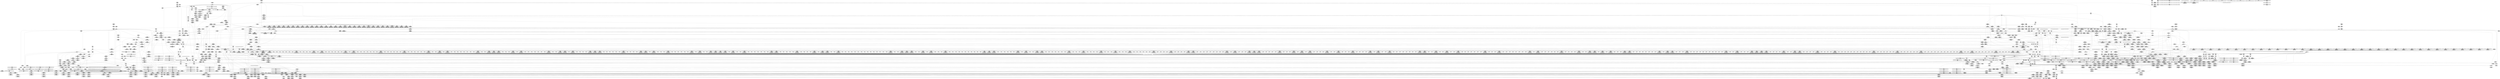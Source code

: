 digraph {
	CE0x5b26e10 [shape=record,shape=Mrecord,label="{CE0x5b26e10|aa_cred_profile:tmp2|*SummSource*}"]
	CE0x5a72110 [shape=record,shape=Mrecord,label="{CE0x5a72110|i64*_getelementptr_inbounds_(_12_x_i64_,_12_x_i64_*___llvm_gcov_ctr99,_i64_0,_i64_11)|*Constant*|*SummSource*}"]
	CE0x5a44260 [shape=record,shape=Mrecord,label="{CE0x5a44260|i64*_getelementptr_inbounds_(_12_x_i64_,_12_x_i64_*___llvm_gcov_ctr99,_i64_0,_i64_3)|*Constant*|*SummSource*}"]
	CE0x5afb680 [shape=record,shape=Mrecord,label="{CE0x5afb680|aa_cred_profile:tmp4|*LoadInst*|security/apparmor/include/context.h,99|*SummSource*}"]
	CE0x5ac5e50 [shape=record,shape=Mrecord,label="{CE0x5ac5e50|i32_15|*Constant*|*SummSource*}"]
	"CONST[source:1(input),value:2(dynamic)][purpose:{subject}][SrcIdx:17]"
	CE0x5ad6ff0 [shape=record,shape=Mrecord,label="{CE0x5ad6ff0|80:_i64,_:_CRE_453,454_}"]
	CE0x5b2bab0 [shape=record,shape=Mrecord,label="{CE0x5b2bab0|aa_cred_profile:tmp17|security/apparmor/include/context.h,100|*SummSource*}"]
	CE0x5ad7ba0 [shape=record,shape=Mrecord,label="{CE0x5ad7ba0|80:_i64,_:_CRE_464,472_|*MultipleSource*|security/apparmor/include/apparmor.h,117|*LoadInst*|security/apparmor/include/apparmor.h,117}"]
	CE0x5b62bb0 [shape=record,shape=Mrecord,label="{CE0x5b62bb0|aa_map_file_to_perms:perms.3|*SummSource*}"]
	CE0x5a57e60 [shape=record,shape=Mrecord,label="{CE0x5a57e60|GLOBAL:__llvm_gcov_ctr100|Global_var:__llvm_gcov_ctr100}"]
	CE0x5add600 [shape=record,shape=Mrecord,label="{CE0x5add600|80:_i64,_:_CRE_625,626_}"]
	CE0x5a3d0b0 [shape=record,shape=Mrecord,label="{CE0x5a3d0b0|apparmor_file_open:if.then6|*SummSource*}"]
	CE0x5aff7e0 [shape=record,shape=Mrecord,label="{CE0x5aff7e0|aa_cred_profile:lor.end|*SummSource*}"]
	CE0x5adab80 [shape=record,shape=Mrecord,label="{CE0x5adab80|80:_i64,_:_CRE_585,586_}"]
	CE0x5adcd80 [shape=record,shape=Mrecord,label="{CE0x5adcd80|80:_i64,_:_CRE_617,618_}"]
	CE0x5a744b0 [shape=record,shape=Mrecord,label="{CE0x5a744b0|128:_i8*,_:_CRE_52,56_|*MultipleSource*|Function::aa_cred_profile&Arg::cred::|Function::apparmor_file_open&Arg::cred::|security/apparmor/include/context.h,99}"]
	CE0x5b4eed0 [shape=record,shape=Mrecord,label="{CE0x5b4eed0|aa_map_file_to_perms:or13|security/apparmor/include/file.h,206}"]
	CE0x5ad9370 [shape=record,shape=Mrecord,label="{CE0x5ad9370|80:_i64,_:_CRE_562,563_}"]
	CE0x5b08020 [shape=record,shape=Mrecord,label="{CE0x5b08020|128:_i8*,_:_CRE_88,89_|*MultipleSource*|Function::aa_cred_profile&Arg::cred::|Function::apparmor_file_open&Arg::cred::|security/apparmor/include/context.h,99}"]
	CE0x5a9e6f0 [shape=record,shape=Mrecord,label="{CE0x5a9e6f0|80:_i64,_:_CRE_216,224_|*MultipleSource*|security/apparmor/include/apparmor.h,117|*LoadInst*|security/apparmor/include/apparmor.h,117}"]
	CE0x5a718c0 [shape=record,shape=Mrecord,label="{CE0x5a718c0|i64*_getelementptr_inbounds_(_12_x_i64_,_12_x_i64_*___llvm_gcov_ctr99,_i64_0,_i64_6)|*Constant*}"]
	CE0x5ab7870 [shape=record,shape=Mrecord,label="{CE0x5ab7870|apparmor_file_open:tmp20|security/apparmor/lsm.c,396|*SummSource*}"]
	CE0x5b0bd90 [shape=record,shape=Mrecord,label="{CE0x5b0bd90|128:_i8*,_:_CRE_96,104_|*MultipleSource*|Function::aa_cred_profile&Arg::cred::|Function::apparmor_file_open&Arg::cred::|security/apparmor/include/context.h,99}"]
	CE0x5af9820 [shape=record,shape=Mrecord,label="{CE0x5af9820|aa_cred_profile:do.body|*SummSink*}"]
	CE0x5ad83f0 [shape=record,shape=Mrecord,label="{CE0x5ad83f0|80:_i64,_:_CRE_504,512_|*MultipleSource*|security/apparmor/include/apparmor.h,117|*LoadInst*|security/apparmor/include/apparmor.h,117}"]
	CE0x5b39ea0 [shape=record,shape=Mrecord,label="{CE0x5b39ea0|aa_cred_profile:tmp27|security/apparmor/include/context.h,100}"]
	CE0x5a6ade0 [shape=record,shape=Mrecord,label="{CE0x5a6ade0|apparmor_file_open:bf.clear|security/apparmor/lsm.c,390}"]
	CE0x5a9aa00 [shape=record,shape=Mrecord,label="{CE0x5a9aa00|i32_8|*Constant*|*SummSink*}"]
	CE0x5ab8e70 [shape=record,shape=Mrecord,label="{CE0x5ab8e70|aa_cred_profile:tmp12|security/apparmor/include/context.h,100}"]
	CE0x5b5e1d0 [shape=record,shape=Mrecord,label="{CE0x5b5e1d0|aa_map_file_to_perms:and15|security/apparmor/include/file.h,208|*SummSource*}"]
	CE0x5b06c10 [shape=record,shape=Mrecord,label="{CE0x5b06c10|i1_true|*Constant*|*SummSource*}"]
	CE0x5af4b70 [shape=record,shape=Mrecord,label="{CE0x5af4b70|80:_i64,_:_CRE_1888,1896_|*MultipleSource*|security/apparmor/include/apparmor.h,117|*LoadInst*|security/apparmor/include/apparmor.h,117}"]
	CE0x5a3b0b0 [shape=record,shape=Mrecord,label="{CE0x5a3b0b0|apparmor_file_open:if.then3|*SummSource*}"]
	CE0x5ab0750 [shape=record,shape=Mrecord,label="{CE0x5ab0750|124:_i32,_128:_i64,_144:_i32,_192:_i32,_200:_%struct.aa_dfa*,_:_CRE_124,128_|*MultipleSource*|security/apparmor/lsm.c,395|security/apparmor/lsm.c,396}"]
	CE0x5aa38b0 [shape=record,shape=Mrecord,label="{CE0x5aa38b0|80:_i64,_:_CRE_1339,1340_}"]
	CE0x5ae0440 [shape=record,shape=Mrecord,label="{CE0x5ae0440|80:_i64,_:_CRE_1219,1220_}"]
	CE0x5aa65e0 [shape=record,shape=Mrecord,label="{CE0x5aa65e0|apparmor_file_open:mode8|security/apparmor/lsm.c,398}"]
	CE0x5aba2a0 [shape=record,shape=Mrecord,label="{CE0x5aba2a0|_call_void_mcount()_#2|*SummSink*}"]
	CE0x5ad7760 [shape=record,shape=Mrecord,label="{CE0x5ad7760|80:_i64,_:_CRE_460,461_}"]
	CE0x5aa99f0 [shape=record,shape=Mrecord,label="{CE0x5aa99f0|0:_i16,_:_CME_1,2_}"]
	CE0x5addb50 [shape=record,shape=Mrecord,label="{CE0x5addb50|80:_i64,_:_CRE_630,631_}"]
	CE0x5a5cf60 [shape=record,shape=Mrecord,label="{CE0x5a5cf60|apparmor_file_open:cond|security/apparmor/lsm.c, 398|*SummSink*}"]
	CE0x5aedab0 [shape=record,shape=Mrecord,label="{CE0x5aedab0|80:_i64,_:_CRE_1631,1632_}"]
	CE0x5ae3850 [shape=record,shape=Mrecord,label="{CE0x5ae3850|80:_i64,_:_CRE_1268,1269_}"]
	CE0x5adc1d0 [shape=record,shape=Mrecord,label="{CE0x5adc1d0|80:_i64,_:_CRE_606,607_}"]
	CE0x5ade7b0 [shape=record,shape=Mrecord,label="{CE0x5ade7b0|80:_i64,_:_CRE_680,696_|*MultipleSource*|security/apparmor/include/apparmor.h,117|*LoadInst*|security/apparmor/include/apparmor.h,117}"]
	CE0x5ad5670 [shape=record,shape=Mrecord,label="{CE0x5ad5670|80:_i64,_:_CRE_429,430_}"]
	CE0x5aa4ce0 [shape=record,shape=Mrecord,label="{CE0x5aa4ce0|80:_i64,_:_CRE_1358,1359_}"]
	CE0x5abe8e0 [shape=record,shape=Mrecord,label="{CE0x5abe8e0|aa_map_file_to_perms:tmp15|security/apparmor/include/file.h,203|*SummSink*}"]
	CE0x5b38730 [shape=record,shape=Mrecord,label="{CE0x5b38730|aa_map_file_to_perms:tobool10|security/apparmor/include/file.h,205|*SummSink*}"]
	CE0x5ab9cd0 [shape=record,shape=Mrecord,label="{CE0x5ab9cd0|aa_map_file_to_perms:tmp10|*LoadInst*|security/apparmor/include/file.h,202|*SummSink*}"]
	CE0x5b56f10 [shape=record,shape=Mrecord,label="{CE0x5b56f10|aa_map_file_to_perms:land.lhs.true|*SummSource*}"]
	CE0x5b53de0 [shape=record,shape=Mrecord,label="{CE0x5b53de0|aa_map_file_to_perms:if.then17}"]
	CE0x5aa18f0 [shape=record,shape=Mrecord,label="{CE0x5aa18f0|COLLAPSED:_GCMRE___llvm_gcov_ctr55_internal_global_2_x_i64_zeroinitializer:_elem_0:default:}"]
	CE0x5a72670 [shape=record,shape=Mrecord,label="{CE0x5a72670|i64*_getelementptr_inbounds_(_12_x_i64_,_12_x_i64_*___llvm_gcov_ctr99,_i64_0,_i64_11)|*Constant*|*SummSink*}"]
	CE0x5b049f0 [shape=record,shape=Mrecord,label="{CE0x5b049f0|128:_i8*,_:_CRE_28,32_|*MultipleSource*|Function::aa_cred_profile&Arg::cred::|Function::apparmor_file_open&Arg::cred::|security/apparmor/include/context.h,99}"]
	CE0x5a7f780 [shape=record,shape=Mrecord,label="{CE0x5a7f780|i32_2|*Constant*|*SummSink*}"]
	CE0x5a58ac0 [shape=record,shape=Mrecord,label="{CE0x5a58ac0|COLLAPSED:_GCMRE___llvm_gcov_ctr112_internal_global_2_x_i64_zeroinitializer:_elem_0:default:}"]
	CE0x5aee550 [shape=record,shape=Mrecord,label="{CE0x5aee550|80:_i64,_:_CRE_1641,1642_}"]
	CE0x5afe6a0 [shape=record,shape=Mrecord,label="{CE0x5afe6a0|aa_cred_profile:do.end10}"]
	CE0x5a6d580 [shape=record,shape=Mrecord,label="{CE0x5a6d580|apparmor_file_open:in_execve|security/apparmor/lsm.c,390}"]
	CE0x5ad3e00 [shape=record,shape=Mrecord,label="{CE0x5ad3e00|80:_i64,_:_CRE_406,407_}"]
	CE0x5b0a350 [shape=record,shape=Mrecord,label="{CE0x5b0a350|get_current:tmp2|*SummSource*}"]
	CE0x5b63e70 [shape=record,shape=Mrecord,label="{CE0x5b63e70|aa_map_file_to_perms:tobool21|security/apparmor/include/file.h,210|*SummSource*}"]
	CE0x5b07800 [shape=record,shape=Mrecord,label="{CE0x5b07800|i64*_getelementptr_inbounds_(_2_x_i64_,_2_x_i64_*___llvm_gcov_ctr112,_i64_0,_i64_0)|*Constant*}"]
	CE0x5a6ab40 [shape=record,shape=Mrecord,label="{CE0x5a6ab40|apparmor_file_open:bf.cast|security/apparmor/lsm.c,390}"]
	CE0x5b3a1e0 [shape=record,shape=Mrecord,label="{CE0x5b3a1e0|aa_cred_profile:tmp27|security/apparmor/include/context.h,100|*SummSink*}"]
	CE0x5b48920 [shape=record,shape=Mrecord,label="{CE0x5b48920|aa_map_file_to_perms:f_flags|security/apparmor/include/file.h,197|*SummSink*}"]
	CE0x5b0dea0 [shape=record,shape=Mrecord,label="{CE0x5b0dea0|aa_map_file_to_perms:tmp38|security/apparmor/include/file.h,211|*SummSource*}"]
	CE0x5b28f10 [shape=record,shape=Mrecord,label="{CE0x5b28f10|i64*_getelementptr_inbounds_(_16_x_i64_,_16_x_i64_*___llvm_gcov_ctr46,_i64_0,_i64_4)|*Constant*|*SummSource*}"]
	CE0x5a6f5f0 [shape=record,shape=Mrecord,label="{CE0x5a6f5f0|i64*_getelementptr_inbounds_(_12_x_i64_,_12_x_i64_*___llvm_gcov_ctr99,_i64_0,_i64_3)|*Constant*}"]
	CE0x5b0f3c0 [shape=record,shape=Mrecord,label="{CE0x5b0f3c0|aa_map_file_to_perms:or23|security/apparmor/include/file.h,211|*SummSink*}"]
	CE0x5a9df30 [shape=record,shape=Mrecord,label="{CE0x5a9df30|80:_i64,_:_CRE_184,188_|*MultipleSource*|security/apparmor/include/apparmor.h,117|*LoadInst*|security/apparmor/include/apparmor.h,117}"]
	CE0x5b252e0 [shape=record,shape=Mrecord,label="{CE0x5b252e0|_call_void_asm_sideeffect_1:_09ud2_0A.pushsection___bug_table,_22a_22_0A2:_09.long_1b_-_2b,_$_0:c_-_2b_0A_09.word_$_1:c_,_0_0A_09.org_2b+$_2:c_0A.popsection_,_i,i,i,_dirflag_,_fpsr_,_flags_(i8*_getelementptr_inbounds_(_36_x_i8_,_36_x_i8_*_.str12,_i32_0,_i32_0),_i32_100,_i64_12)_#2,_!dbg_!15490,_!srcloc_!15493|security/apparmor/include/context.h,100|*SummSink*}"]
	CE0x5a6e2d0 [shape=record,shape=Mrecord,label="{CE0x5a6e2d0|GLOBAL:file_inode|*Constant*|*SummSource*}"]
	CE0x5a57260 [shape=record,shape=Mrecord,label="{CE0x5a57260|24:_%struct.dentry*,_32:_%struct.inode*,_128:_i32,_132:_i32,_456:_i8*,_:_CRE_128,132_|*MultipleSource*|Function::apparmor_file_open&Arg::file::|security/apparmor/lsm.c,378}"]
	CE0x5b3cd90 [shape=record,shape=Mrecord,label="{CE0x5b3cd90|i64*_getelementptr_inbounds_(_16_x_i64_,_16_x_i64_*___llvm_gcov_ctr46,_i64_0,_i64_15)|*Constant*|*SummSource*}"]
	CE0x5aedbc0 [shape=record,shape=Mrecord,label="{CE0x5aedbc0|80:_i64,_:_CRE_1632,1633_}"]
	CE0x5ad1c50 [shape=record,shape=Mrecord,label="{CE0x5ad1c50|80:_i64,_:_CRE_320,328_|*MultipleSource*|security/apparmor/include/apparmor.h,117|*LoadInst*|security/apparmor/include/apparmor.h,117}"]
	CE0x5a6be20 [shape=record,shape=Mrecord,label="{CE0x5a6be20|i32_46|*Constant*|*SummSource*}"]
	CE0x5aa76e0 [shape=record,shape=Mrecord,label="{CE0x5aa76e0|apparmor_file_open:tmp13|security/apparmor/lsm.c,390}"]
	CE0x5b50450 [shape=record,shape=Mrecord,label="{CE0x5b50450|aa_map_file_to_perms:tmp13|security/apparmor/include/file.h,202|*SummSink*}"]
	CE0x5b45eb0 [shape=record,shape=Mrecord,label="{CE0x5b45eb0|aa_map_file_to_perms:tmp19|security/apparmor/include/file.h,205|*SummSource*}"]
	CE0x5af9060 [shape=record,shape=Mrecord,label="{CE0x5af9060|%struct.aa_task_cxt*_null|*Constant*|*SummSink*}"]
	CE0x5b568b0 [shape=record,shape=Mrecord,label="{CE0x5b568b0|aa_map_file_to_perms:tmp8|security/apparmor/include/file.h,201}"]
	CE0x5a81e00 [shape=record,shape=Mrecord,label="{CE0x5a81e00|apparmor_file_open:tmp3|security/apparmor/lsm.c,378|*SummSource*}"]
	CE0x5ad6aa0 [shape=record,shape=Mrecord,label="{CE0x5ad6aa0|80:_i64,_:_CRE_448,449_}"]
	CE0x5b4f4d0 [shape=record,shape=Mrecord,label="{CE0x5b4f4d0|aa_map_file_to_perms:perms.1|*SummSource*}"]
	CE0x5b3d0d0 [shape=record,shape=Mrecord,label="{CE0x5b3d0d0|i64*_getelementptr_inbounds_(_16_x_i64_,_16_x_i64_*___llvm_gcov_ctr46,_i64_0,_i64_15)|*Constant*|*SummSink*}"]
	CE0x5b051c0 [shape=record,shape=Mrecord,label="{CE0x5b051c0|128:_i8*,_:_CRE_160,168_|*MultipleSource*|Function::aa_cred_profile&Arg::cred::|Function::apparmor_file_open&Arg::cred::|security/apparmor/include/context.h,99}"]
	CE0x5b0ede0 [shape=record,shape=Mrecord,label="{CE0x5b0ede0|i32_16|*Constant*|*SummSink*}"]
	CE0x5a71520 [shape=record,shape=Mrecord,label="{CE0x5a71520|i64_5|*Constant*}"]
	CE0x5b59ab0 [shape=record,shape=Mrecord,label="{CE0x5b59ab0|aa_map_file_to_perms:and2|security/apparmor/include/file.h,202|*SummSink*}"]
	CE0x5b065a0 [shape=record,shape=Mrecord,label="{CE0x5b065a0|mediated_filesystem:tobool|security/apparmor/include/apparmor.h,117}"]
	CE0x5ae1fe0 [shape=record,shape=Mrecord,label="{CE0x5ae1fe0|80:_i64,_:_CRE_1245,1246_}"]
	CE0x5ad7a90 [shape=record,shape=Mrecord,label="{CE0x5ad7a90|80:_i64,_:_CRE_463,464_}"]
	CE0x5ae40d0 [shape=record,shape=Mrecord,label="{CE0x5ae40d0|80:_i64,_:_CRE_1276,1277_}"]
	CE0x5b53060 [shape=record,shape=Mrecord,label="{CE0x5b53060|i64*_getelementptr_inbounds_(_19_x_i64_,_19_x_i64_*___llvm_gcov_ctr100,_i64_0,_i64_0)|*Constant*|*SummSink*}"]
	CE0x5b649d0 [shape=record,shape=Mrecord,label="{CE0x5b649d0|i64_15|*Constant*|*SummSink*}"]
	CE0x5ad9640 [shape=record,shape=Mrecord,label="{CE0x5ad9640|80:_i64,_:_CRE_565,566_}"]
	CE0x5afe250 [shape=record,shape=Mrecord,label="{CE0x5afe250|aa_map_file_to_perms:tobool|security/apparmor/include/file.h,200|*SummSource*}"]
	CE0x5aadf60 [shape=record,shape=Mrecord,label="{CE0x5aadf60|124:_i32,_128:_i64,_144:_i32,_192:_i32,_200:_%struct.aa_dfa*,_:_CRE_8,16_|*MultipleSource*|security/apparmor/lsm.c,395|security/apparmor/lsm.c,396}"]
	CE0x5ae4950 [shape=record,shape=Mrecord,label="{CE0x5ae4950|80:_i64,_:_CRE_1304,1305_}"]
	CE0x5a58c90 [shape=record,shape=Mrecord,label="{CE0x5a58c90|i64*_getelementptr_inbounds_(_2_x_i64_,_2_x_i64_*___llvm_gcov_ctr88,_i64_0,_i64_1)|*Constant*|*SummSource*}"]
	CE0x5b24180 [shape=record,shape=Mrecord,label="{CE0x5b24180|aa_cred_profile:tmp19|security/apparmor/include/context.h,100|*SummSink*}"]
	CE0x5b068a0 [shape=record,shape=Mrecord,label="{CE0x5b068a0|i1_true|*Constant*}"]
	CE0x5aa66b0 [shape=record,shape=Mrecord,label="{CE0x5aa66b0|apparmor_file_open:mode8|security/apparmor/lsm.c,398|*SummSource*}"]
	CE0x5aec580 [shape=record,shape=Mrecord,label="{CE0x5aec580|80:_i64,_:_CRE_1600,1604_|*MultipleSource*|security/apparmor/include/apparmor.h,117|*LoadInst*|security/apparmor/include/apparmor.h,117}"]
	CE0x5aaedb0 [shape=record,shape=Mrecord,label="{CE0x5aaedb0|124:_i32,_128:_i64,_144:_i32,_192:_i32,_200:_%struct.aa_dfa*,_:_CRE_48,52_|*MultipleSource*|security/apparmor/lsm.c,395|security/apparmor/lsm.c,396}"]
	CE0x5af8dc0 [shape=record,shape=Mrecord,label="{CE0x5af8dc0|i64*_getelementptr_inbounds_(_2_x_i64_,_2_x_i64_*___llvm_gcov_ctr112,_i64_0,_i64_1)|*Constant*|*SummSink*}"]
	CE0x5a43290 [shape=record,shape=Mrecord,label="{CE0x5a43290|apparmor_file_open:tmp7|security/apparmor/lsm.c,382|*SummSink*}"]
	CE0x5b07c00 [shape=record,shape=Mrecord,label="{CE0x5b07c00|aa_map_file_to_perms:and|security/apparmor/include/file.h,200|*SummSource*}"]
	CE0x5b3f5a0 [shape=record,shape=Mrecord,label="{CE0x5b3f5a0|aa_map_file_to_perms:if.end24|*SummSink*}"]
	CE0x5ac4ca0 [shape=record,shape=Mrecord,label="{CE0x5ac4ca0|i32_100|*Constant*|*SummSource*}"]
	CE0x5a4d950 [shape=record,shape=Mrecord,label="{CE0x5a4d950|i32_0|*Constant*|*SummSource*}"]
	CE0x5b49080 [shape=record,shape=Mrecord,label="{CE0x5b49080|aa_map_file_to_perms:tmp18|security/apparmor/include/file.h,205}"]
	CE0x5ae3740 [shape=record,shape=Mrecord,label="{CE0x5ae3740|80:_i64,_:_CRE_1267,1268_}"]
	"CONST[source:0(mediator),value:2(dynamic)][purpose:{object}][SnkIdx:2]"
	CE0x5b2cd00 [shape=record,shape=Mrecord,label="{CE0x5b2cd00|aa_cred_profile:tobool1|security/apparmor/include/context.h,100|*SummSource*}"]
	CE0x5b63e00 [shape=record,shape=Mrecord,label="{CE0x5b63e00|aa_map_file_to_perms:tobool21|security/apparmor/include/file.h,210}"]
	CE0x5ac9c00 [shape=record,shape=Mrecord,label="{CE0x5ac9c00|i64*_getelementptr_inbounds_(_12_x_i64_,_12_x_i64_*___llvm_gcov_ctr99,_i64_0,_i64_10)|*Constant*}"]
	CE0x5b24e20 [shape=record,shape=Mrecord,label="{CE0x5b24e20|_call_void_asm_sideeffect_1:_09ud2_0A.pushsection___bug_table,_22a_22_0A2:_09.long_1b_-_2b,_$_0:c_-_2b_0A_09.word_$_1:c_,_0_0A_09.org_2b+$_2:c_0A.popsection_,_i,i,i,_dirflag_,_fpsr_,_flags_(i8*_getelementptr_inbounds_(_36_x_i8_,_36_x_i8_*_.str12,_i32_0,_i32_0),_i32_100,_i64_12)_#2,_!dbg_!15490,_!srcloc_!15493|security/apparmor/include/context.h,100}"]
	CE0x5b648c0 [shape=record,shape=Mrecord,label="{CE0x5b648c0|i64_15|*Constant*}"]
	CE0x5b3b210 [shape=record,shape=Mrecord,label="{CE0x5b3b210|aa_cred_profile:tmp29|security/apparmor/include/context.h,100}"]
	CE0x5b49790 [shape=record,shape=Mrecord,label="{CE0x5b49790|i32_6|*Constant*}"]
	CE0x5accee0 [shape=record,shape=Mrecord,label="{CE0x5accee0|apparmor_file_open:tmp27|security/apparmor/lsm.c,406|*SummSink*}"]
	CE0x5b66000 [shape=record,shape=Mrecord,label="{CE0x5b66000|aa_map_file_to_perms:tmp37|security/apparmor/include/file.h,211}"]
	CE0x5aa5d90 [shape=record,shape=Mrecord,label="{CE0x5aa5d90|apparmor_file_open:tmp24|security/apparmor/lsm.c,398|*SummSink*}"]
	CE0x5a621e0 [shape=record,shape=Mrecord,label="{CE0x5a621e0|i8_1|*Constant*}"]
	CE0x5acbd20 [shape=record,shape=Mrecord,label="{CE0x5acbd20|apparmor_file_open:tmp28|security/apparmor/lsm.c,407|*SummSource*}"]
	CE0x5a59ad0 [shape=record,shape=Mrecord,label="{CE0x5a59ad0|_call_void_mcount()_#2|*SummSource*}"]
	CE0x5afd840 [shape=record,shape=Mrecord,label="{CE0x5afd840|128:_i8*,_:_CRE_4,8_|*MultipleSource*|Function::aa_cred_profile&Arg::cred::|Function::apparmor_file_open&Arg::cred::|security/apparmor/include/context.h,99}"]
	CE0x5aebfb0 [shape=record,shape=Mrecord,label="{CE0x5aebfb0|80:_i64,_:_CRE_1584,1592_|*MultipleSource*|security/apparmor/include/apparmor.h,117|*LoadInst*|security/apparmor/include/apparmor.h,117}"]
	CE0x5b2b770 [shape=record,shape=Mrecord,label="{CE0x5b2b770|aa_cred_profile:tmp16|security/apparmor/include/context.h,100|*SummSource*}"]
	CE0x5a73cc0 [shape=record,shape=Mrecord,label="{CE0x5a73cc0|i64_0|*Constant*}"]
	CE0x5aa6c20 [shape=record,shape=Mrecord,label="{CE0x5aa6c20|apparmor_file_open:i_mode|security/apparmor/lsm.c,398|*SummSource*}"]
	CE0x5aed890 [shape=record,shape=Mrecord,label="{CE0x5aed890|80:_i64,_:_CRE_1629,1630_}"]
	CE0x5ae5690 [shape=record,shape=Mrecord,label="{CE0x5ae5690|80:_i64,_:_CRE_1315,1316_}"]
	CE0x5b4a960 [shape=record,shape=Mrecord,label="{CE0x5b4a960|_call_void_mcount()_#2|*SummSource*}"]
	CE0x5ae0660 [shape=record,shape=Mrecord,label="{CE0x5ae0660|80:_i64,_:_CRE_1221,1222_}"]
	CE0x5aa2480 [shape=record,shape=Mrecord,label="{CE0x5aa2480|0:_%struct.aa_profile*,_:_CRE_0,8_|*MultipleSource*|security/apparmor/include/context.h,99|*LoadInst*|security/apparmor/include/context.h,99|security/apparmor/include/context.h,100}"]
	CE0x5a55680 [shape=record,shape=Mrecord,label="{CE0x5a55680|file_inode:tmp}"]
	CE0x5ab7660 [shape=record,shape=Mrecord,label="{CE0x5ab7660|apparmor_file_open:tmp20|security/apparmor/lsm.c,396}"]
	CE0x5aa1e90 [shape=record,shape=Mrecord,label="{CE0x5aa1e90|aa_map_file_to_perms:if.then|*SummSource*}"]
	CE0x5b0fa00 [shape=record,shape=Mrecord,label="{CE0x5b0fa00|aa_map_file_to_perms:tmp39|security/apparmor/include/file.h,213}"]
	CE0x5b516b0 [shape=record,shape=Mrecord,label="{CE0x5b516b0|aa_map_file_to_perms:tmp24|security/apparmor/include/file.h,205|*SummSource*}"]
	CE0x5ae1320 [shape=record,shape=Mrecord,label="{CE0x5ae1320|80:_i64,_:_CRE_1233,1234_}"]
	CE0x5a68b70 [shape=record,shape=Mrecord,label="{CE0x5a68b70|GLOBAL:get_current|*Constant*|*SummSink*}"]
	CE0x5b39750 [shape=record,shape=Mrecord,label="{CE0x5b39750|aa_map_file_to_perms:if.end6|*SummSource*}"]
	CE0x5ad7430 [shape=record,shape=Mrecord,label="{CE0x5ad7430|80:_i64,_:_CRE_457,458_}"]
	CE0x5b28710 [shape=record,shape=Mrecord,label="{CE0x5b28710|i64*_getelementptr_inbounds_(_16_x_i64_,_16_x_i64_*___llvm_gcov_ctr46,_i64_0,_i64_1)|*Constant*|*SummSink*}"]
	CE0x5aa7460 [shape=record,shape=Mrecord,label="{CE0x5aa7460|apparmor_file_open:tmp12|security/apparmor/lsm.c,390|*SummSource*}"]
	CE0x5a4df90 [shape=record,shape=Mrecord,label="{CE0x5a4df90|_call_void_mcount()_#2}"]
	CE0x5b3f350 [shape=record,shape=Mrecord,label="{CE0x5b3f350|aa_map_file_to_perms:if.end}"]
	CE0x5afb420 [shape=record,shape=Mrecord,label="{CE0x5afb420|aa_cred_profile:tmp4|*LoadInst*|security/apparmor/include/context.h,99}"]
	CE0x5b3ba50 [shape=record,shape=Mrecord,label="{CE0x5b3ba50|i64*_getelementptr_inbounds_(_16_x_i64_,_16_x_i64_*___llvm_gcov_ctr46,_i64_0,_i64_14)|*Constant*|*SummSource*}"]
	CE0x5aee110 [shape=record,shape=Mrecord,label="{CE0x5aee110|80:_i64,_:_CRE_1637,1638_}"]
	CE0x5ad5890 [shape=record,shape=Mrecord,label="{CE0x5ad5890|80:_i64,_:_CRE_431,432_}"]
	CE0x5b3f6b0 [shape=record,shape=Mrecord,label="{CE0x5b3f6b0|aa_map_file_to_perms:if.end19}"]
	CE0x5a9d450 [shape=record,shape=Mrecord,label="{CE0x5a9d450|80:_i64,_:_CRE_132,136_|*MultipleSource*|security/apparmor/include/apparmor.h,117|*LoadInst*|security/apparmor/include/apparmor.h,117}"]
	CE0x5a72780 [shape=record,shape=Mrecord,label="{CE0x5a72780|apparmor_file_open:tmp11|security/apparmor/lsm.c,390|*SummSink*}"]
	CE0x5aa5a20 [shape=record,shape=Mrecord,label="{CE0x5aa5a20|apparmor_file_open:tmp23|security/apparmor/lsm.c,398|*SummSource*}"]
	CE0x5b40b70 [shape=record,shape=Mrecord,label="{CE0x5b40b70|aa_map_file_to_perms:or|security/apparmor/include/file.h,201|*SummSink*}"]
	CE0x5b4c390 [shape=record,shape=Mrecord,label="{CE0x5b4c390|aa_map_file_to_perms:and|security/apparmor/include/file.h,200}"]
	CE0x5a6ca50 [shape=record,shape=Mrecord,label="{CE0x5a6ca50|apparmor_file_open:call10|security/apparmor/lsm.c,400}"]
	CE0x5b38d90 [shape=record,shape=Mrecord,label="{CE0x5b38d90|i64*_getelementptr_inbounds_(_19_x_i64_,_19_x_i64_*___llvm_gcov_ctr100,_i64_0,_i64_3)|*Constant*}"]
	CE0x5aa3ad0 [shape=record,shape=Mrecord,label="{CE0x5aa3ad0|80:_i64,_:_CRE_1341,1342_}"]
	"CONST[source:2(external),value:0(static)][purpose:{operation}][SrcIdx:7]"
	CE0x5afa720 [shape=record,shape=Mrecord,label="{CE0x5afa720|get_current:tmp3}"]
	CE0x5af6230 [shape=record,shape=Mrecord,label="{CE0x5af6230|mediated_filesystem:tmp5|security/apparmor/include/apparmor.h,117}"]
	CE0x5b5a5a0 [shape=record,shape=Mrecord,label="{CE0x5b5a5a0|aa_map_file_to_perms:tmp11|security/apparmor/include/file.h,202|*SummSource*}"]
	CE0x5ad38b0 [shape=record,shape=Mrecord,label="{CE0x5ad38b0|80:_i64,_:_CRE_401,402_}"]
	CE0x5b3c740 [shape=record,shape=Mrecord,label="{CE0x5b3c740|aa_cred_profile:tmp31|security/apparmor/include/context.h,100|*SummSource*}"]
	CE0x5b4fe50 [shape=record,shape=Mrecord,label="{CE0x5b4fe50|aa_map_file_to_perms:tmp23|security/apparmor/include/file.h,205}"]
	CE0x5a6bff0 [shape=record,shape=Mrecord,label="{CE0x5a6bff0|apparmor_file_open:in_execve|security/apparmor/lsm.c,390|*SummSink*}"]
	CE0x5aa93c0 [shape=record,shape=Mrecord,label="{CE0x5aa93c0|apparmor_file_open:tmp15|security/apparmor/lsm.c,391|*SummSink*}"]
	CE0x5ab6430 [shape=record,shape=Mrecord,label="{CE0x5ab6430|i64_7|*Constant*|*SummSink*}"]
	CE0x5ad4ac0 [shape=record,shape=Mrecord,label="{CE0x5ad4ac0|80:_i64,_:_CRE_418,419_}"]
	CE0x5ad6cc0 [shape=record,shape=Mrecord,label="{CE0x5ad6cc0|80:_i64,_:_CRE_450,451_}"]
	CE0x5aedde0 [shape=record,shape=Mrecord,label="{CE0x5aedde0|80:_i64,_:_CRE_1634,1635_}"]
	CE0x5ae5360 [shape=record,shape=Mrecord,label="{CE0x5ae5360|80:_i64,_:_CRE_1312,1313_}"]
	CE0x5b5efd0 [shape=record,shape=Mrecord,label="{CE0x5b5efd0|i64_13|*Constant*|*SummSource*}"]
	CE0x5a9b780 [shape=record,shape=Mrecord,label="{CE0x5a9b780|mediated_filesystem:tmp1|*SummSource*}"]
	CE0x5ac4070 [shape=record,shape=Mrecord,label="{CE0x5ac4070|void_(i8*,_i32,_i64)*_asm_sideeffect_1:_09ud2_0A.pushsection___bug_table,_22a_22_0A2:_09.long_1b_-_2b,_$_0:c_-_2b_0A_09.word_$_1:c_,_0_0A_09.org_2b+$_2:c_0A.popsection_,_i,i,i,_dirflag_,_fpsr_,_flags_}"]
	CE0x5a69ef0 [shape=record,shape=Mrecord,label="{CE0x5a69ef0|_ret_i32_%perms.4,_!dbg_!15504|security/apparmor/include/file.h,213|*SummSink*}"]
	CE0x5b461f0 [shape=record,shape=Mrecord,label="{CE0x5b461f0|aa_map_file_to_perms:tmp20|security/apparmor/include/file.h,205}"]
	CE0x5a73a70 [shape=record,shape=Mrecord,label="{CE0x5a73a70|i64_2|*Constant*|*SummSink*}"]
	CE0x5b41c80 [shape=record,shape=Mrecord,label="{CE0x5b41c80|aa_map_file_to_perms:tmp10|*LoadInst*|security/apparmor/include/file.h,202|*SummSource*}"]
	CE0x5ab88e0 [shape=record,shape=Mrecord,label="{CE0x5ab88e0|GLOBAL:llvm.expect.i64|*Constant*|*SummSource*}"]
	CE0x5b0ec20 [shape=record,shape=Mrecord,label="{CE0x5b0ec20|i32_16|*Constant*|*SummSource*}"]
	CE0x5a74130 [shape=record,shape=Mrecord,label="{CE0x5a74130|apparmor_file_open:tmp4|security/apparmor/lsm.c,382|*SummSink*}"]
	CE0x5a6c1a0 [shape=record,shape=Mrecord,label="{CE0x5a6c1a0|apparmor_file_open:call9|security/apparmor/lsm.c,401|*SummSource*}"]
	CE0x5a3f820 [shape=record,shape=Mrecord,label="{CE0x5a3f820|apparmor_file_open:return|*SummSource*}"]
	CE0x5a3fbb0 [shape=record,shape=Mrecord,label="{CE0x5a3fbb0|apparmor_file_open:if.end|*SummSource*}"]
	CE0x5a6e520 [shape=record,shape=Mrecord,label="{CE0x5a6e520|file_inode:entry}"]
	CE0x5a9db50 [shape=record,shape=Mrecord,label="{CE0x5a9db50|80:_i64,_:_CRE_160,176_|*MultipleSource*|security/apparmor/include/apparmor.h,117|*LoadInst*|security/apparmor/include/apparmor.h,117}"]
	CE0x5a6b2a0 [shape=record,shape=Mrecord,label="{CE0x5a6b2a0|apparmor_file_open:bf.cast|security/apparmor/lsm.c,390|*SummSink*}"]
	CE0x5ac5c20 [shape=record,shape=Mrecord,label="{CE0x5ac5c20|GLOBAL:aa_map_file_to_perms|*Constant*|*SummSink*}"]
	CE0x5af81e0 [shape=record,shape=Mrecord,label="{CE0x5af81e0|aa_cred_profile:lnot3|security/apparmor/include/context.h,100|*SummSource*}"]
	CE0x5a57910 [shape=record,shape=Mrecord,label="{CE0x5a57910|mediated_filesystem:tmp|*SummSink*}"]
	CE0x5b0c770 [shape=record,shape=Mrecord,label="{CE0x5b0c770|128:_i8*,_:_CRE_40,44_|*MultipleSource*|Function::aa_cred_profile&Arg::cred::|Function::apparmor_file_open&Arg::cred::|security/apparmor/include/context.h,99}"]
	CE0x5ab57e0 [shape=record,shape=Mrecord,label="{CE0x5ab57e0|apparmor_file_open:tmp21|security/apparmor/lsm.c,397|*SummSource*}"]
	CE0x5ac69f0 [shape=record,shape=Mrecord,label="{CE0x5ac69f0|aa_path_perm:path|Function::aa_path_perm&Arg::path::|*SummSource*}"]
	CE0x5a71380 [shape=record,shape=Mrecord,label="{CE0x5a71380|apparmor_file_open:tmp10|security/apparmor/lsm.c,390|*SummSink*}"]
	CE0x5ae1760 [shape=record,shape=Mrecord,label="{CE0x5ae1760|80:_i64,_:_CRE_1237,1238_}"]
	CE0x5aa5cd0 [shape=record,shape=Mrecord,label="{CE0x5aa5cd0|apparmor_file_open:tmp24|security/apparmor/lsm.c,398|*SummSource*}"]
	CE0x5ad5bc0 [shape=record,shape=Mrecord,label="{CE0x5ad5bc0|80:_i64,_:_CRE_434,435_}"]
	CE0x5a44990 [shape=record,shape=Mrecord,label="{CE0x5a44990|24:_%struct.dentry*,_32:_%struct.inode*,_128:_i32,_132:_i32,_456:_i8*,_:_CRE_24,32_|*MultipleSource*|Function::apparmor_file_open&Arg::file::|security/apparmor/lsm.c,378}"]
	CE0x5ae2420 [shape=record,shape=Mrecord,label="{CE0x5ae2420|80:_i64,_:_CRE_1249,1250_}"]
	CE0x5adfef0 [shape=record,shape=Mrecord,label="{CE0x5adfef0|80:_i64,_:_CRE_1214,1215_}"]
	CE0x5ae2640 [shape=record,shape=Mrecord,label="{CE0x5ae2640|80:_i64,_:_CRE_1251,1252_}"]
	CE0x5b2c600 [shape=record,shape=Mrecord,label="{CE0x5b2c600|aa_cred_profile:tmp1}"]
	CE0x5b061f0 [shape=record,shape=Mrecord,label="{CE0x5b061f0|mediated_filesystem:and|security/apparmor/include/apparmor.h,117|*SummSource*}"]
	CE0x5aa4df0 [shape=record,shape=Mrecord,label="{CE0x5aa4df0|80:_i64,_:_CRE_1359,1360_}"]
	"CONST[source:2(external),value:0(static)][purpose:{operation}][SrcIdx:8]"
	CE0x5a9b430 [shape=record,shape=Mrecord,label="{CE0x5a9b430|aa_map_file_to_perms:tmp8|security/apparmor/include/file.h,201|*SummSink*}"]
	CE0x5af3ab0 [shape=record,shape=Mrecord,label="{CE0x5af3ab0|80:_i64,_:_CRE_1848,1856_|*MultipleSource*|security/apparmor/include/apparmor.h,117|*LoadInst*|security/apparmor/include/apparmor.h,117}"]
	CE0x5adfb10 [shape=record,shape=Mrecord,label="{CE0x5adfb10|80:_i64,_:_CRE_1210,1211_}"]
	CE0x5a61670 [shape=record,shape=Mrecord,label="{CE0x5a61670|i64_1|*Constant*}"]
	CE0x5adbc80 [shape=record,shape=Mrecord,label="{CE0x5adbc80|80:_i64,_:_CRE_601,602_}"]
	CE0x5aa7c00 [shape=record,shape=Mrecord,label="{CE0x5aa7c00|i64*_getelementptr_inbounds_(_12_x_i64_,_12_x_i64_*___llvm_gcov_ctr99,_i64_0,_i64_6)|*Constant*|*SummSource*}"]
	CE0x5a6a0b0 [shape=record,shape=Mrecord,label="{CE0x5a6a0b0|apparmor_file_open:call10|security/apparmor/lsm.c,400|*SummSink*}"]
	CE0x5b3f050 [shape=record,shape=Mrecord,label="{CE0x5b3f050|aa_map_file_to_perms:bb|*SummSource*}"]
	CE0x5ade5c0 [shape=record,shape=Mrecord,label="{CE0x5ade5c0|80:_i64,_:_CRE_672,680_|*MultipleSource*|security/apparmor/include/apparmor.h,117|*LoadInst*|security/apparmor/include/apparmor.h,117}"]
	CE0x5a9b140 [shape=record,shape=Mrecord,label="{CE0x5a9b140|i32_10|*Constant*}"]
	CE0x5b27020 [shape=record,shape=Mrecord,label="{CE0x5b27020|aa_map_file_to_perms:perms.1}"]
	CE0x5b63330 [shape=record,shape=Mrecord,label="{CE0x5b63330|aa_map_file_to_perms:and20|security/apparmor/include/file.h,210|*SummSink*}"]
	CE0x5b02930 [shape=record,shape=Mrecord,label="{CE0x5b02930|aa_cred_profile:do.body6|*SummSource*}"]
	CE0x5b60500 [shape=record,shape=Mrecord,label="{CE0x5b60500|aa_map_file_to_perms:tmp30|security/apparmor/include/file.h,208|*SummSource*}"]
	CE0x5b0e430 [shape=record,shape=Mrecord,label="{CE0x5b0e430|aa_map_file_to_perms:tmp38|security/apparmor/include/file.h,211|*SummSink*}"]
	CE0x5a61c00 [shape=record,shape=Mrecord,label="{CE0x5a61c00|i32_14|*Constant*}"]
	CE0x5ab8530 [shape=record,shape=Mrecord,label="{CE0x5ab8530|GLOBAL:llvm.expect.i64|*Constant*}"]
	CE0x5ab2ca0 [shape=record,shape=Mrecord,label="{CE0x5ab2ca0|124:_i32,_128:_i64,_144:_i32,_192:_i32,_200:_%struct.aa_dfa*,_:_CRE_256,264_|*MultipleSource*|security/apparmor/lsm.c,395|security/apparmor/lsm.c,396}"]
	CE0x5add0b0 [shape=record,shape=Mrecord,label="{CE0x5add0b0|80:_i64,_:_CRE_620,621_}"]
	CE0x5a64f50 [shape=record,shape=Mrecord,label="{CE0x5a64f50|apparmor_file_open:tmp1|*SummSink*}"]
	CE0x5b64cb0 [shape=record,shape=Mrecord,label="{CE0x5b64cb0|aa_map_file_to_perms:tmp33|security/apparmor/include/file.h,210|*SummSink*}"]
	CE0x5a9f770 [shape=record,shape=Mrecord,label="{CE0x5a9f770|mediated_filesystem:tmp4|*LoadInst*|security/apparmor/include/apparmor.h,117|*SummSink*}"]
	CE0x5b09e20 [shape=record,shape=Mrecord,label="{CE0x5b09e20|get_current:tmp1|*SummSource*}"]
	CE0x5af2d20 [shape=record,shape=Mrecord,label="{CE0x5af2d20|80:_i64,_:_CRE_1792,1800_|*MultipleSource*|security/apparmor/include/apparmor.h,117|*LoadInst*|security/apparmor/include/apparmor.h,117}"]
	CE0x5ae0220 [shape=record,shape=Mrecord,label="{CE0x5ae0220|80:_i64,_:_CRE_1217,1218_}"]
	CE0x5a5ae90 [shape=record,shape=Mrecord,label="{CE0x5a5ae90|i64*_getelementptr_inbounds_(_2_x_i64_,_2_x_i64_*___llvm_gcov_ctr55,_i64_0,_i64_0)|*Constant*|*SummSource*}"]
	CE0x5a6ff70 [shape=record,shape=Mrecord,label="{CE0x5a6ff70|apparmor_file_open:tmp8|security/apparmor/lsm.c,383}"]
	CE0x5ad5560 [shape=record,shape=Mrecord,label="{CE0x5ad5560|80:_i64,_:_CRE_428,429_}"]
	"CONST[source:0(mediator),value:2(dynamic)][purpose:{object}][SnkIdx:1]"
	CE0x5adba60 [shape=record,shape=Mrecord,label="{CE0x5adba60|80:_i64,_:_CRE_599,600_}"]
	CE0x5accd40 [shape=record,shape=Mrecord,label="{CE0x5accd40|apparmor_file_open:tmp27|security/apparmor/lsm.c,406|*SummSource*}"]
	CE0x5af6fd0 [shape=record,shape=Mrecord,label="{CE0x5af6fd0|aa_cred_profile:bb}"]
	CE0x5ab1110 [shape=record,shape=Mrecord,label="{CE0x5ab1110|124:_i32,_128:_i64,_144:_i32,_192:_i32,_200:_%struct.aa_dfa*,_:_CRE_148,152_|*MultipleSource*|security/apparmor/lsm.c,395|security/apparmor/lsm.c,396}"]
	CE0x5aab3a0 [shape=record,shape=Mrecord,label="{CE0x5aab3a0|_ret_i32_%retval.0,_!dbg_!15508|security/apparmor/lsm.c,407|*SummSink*}"]
	CE0x5b038a0 [shape=record,shape=Mrecord,label="{CE0x5b038a0|i32_22|*Constant*|*SummSink*}"]
	CE0x5aadbc0 [shape=record,shape=Mrecord,label="{CE0x5aadbc0|apparmor_file_open:mode|security/apparmor/lsm.c,396}"]
	CE0x6333e10 [shape=record,shape=Mrecord,label="{CE0x6333e10|i64_1|*Constant*|*SummSource*}"]
	CE0x5a688e0 [shape=record,shape=Mrecord,label="{CE0x5a688e0|apparmor_file_open:cred|Function::apparmor_file_open&Arg::cred::|*SummSource*}"]
	CE0x5abfab0 [shape=record,shape=Mrecord,label="{CE0x5abfab0|aa_map_file_to_perms:tobool|security/apparmor/include/file.h,200|*SummSink*}"]
	CE0x5a59110 [shape=record,shape=Mrecord,label="{CE0x5a59110|file_inode:tmp2}"]
	CE0x5aef980 [shape=record,shape=Mrecord,label="{CE0x5aef980|80:_i64,_:_CRE_1660,1661_}"]
	CE0x5adf730 [shape=record,shape=Mrecord,label="{CE0x5adf730|80:_i64,_:_CRE_1208,1209_}"]
	CE0x5a9a140 [shape=record,shape=Mrecord,label="{CE0x5a9a140|_call_void_mcount()_#2}"]
	CE0x5ae0110 [shape=record,shape=Mrecord,label="{CE0x5ae0110|80:_i64,_:_CRE_1216,1217_}"]
	CE0x5aa9f40 [shape=record,shape=Mrecord,label="{CE0x5aa9f40|apparmor_file_open:call5|security/apparmor/lsm.c,395|*SummSink*}"]
	CE0x5a4da90 [shape=record,shape=Mrecord,label="{CE0x5a4da90|apparmor_file_open:f_security|security/apparmor/lsm.c,378}"]
	CE0x5b4ca80 [shape=record,shape=Mrecord,label="{CE0x5b4ca80|aa_map_file_to_perms:tmp23|security/apparmor/include/file.h,205|*SummSink*}"]
	CE0x5b0d900 [shape=record,shape=Mrecord,label="{CE0x5b0d900|i64_-2147483648|*Constant*|*SummSink*}"]
	CE0x5a71e60 [shape=record,shape=Mrecord,label="{CE0x5a71e60|apparmor_file_open:tmp11|security/apparmor/lsm.c,390|*SummSource*}"]
	CE0x5b61530 [shape=record,shape=Mrecord,label="{CE0x5b61530|aa_map_file_to_perms:tmp32|security/apparmor/include/file.h,209}"]
	CE0x5a3ea10 [shape=record,shape=Mrecord,label="{CE0x5a3ea10|apparmor_file_open:entry}"]
	CE0x5ab5a70 [shape=record,shape=Mrecord,label="{CE0x5ab5a70|apparmor_file_open:tmp21|security/apparmor/lsm.c,397|*SummSink*}"]
	CE0x5ae3a70 [shape=record,shape=Mrecord,label="{CE0x5ae3a70|80:_i64,_:_CRE_1270,1271_}"]
	CE0x5b43ad0 [shape=record,shape=Mrecord,label="{CE0x5b43ad0|aa_map_file_to_perms:and9|security/apparmor/include/file.h,205|*SummSource*}"]
	CE0x5af9a00 [shape=record,shape=Mrecord,label="{CE0x5af9a00|aa_cred_profile:lor.rhs|*SummSink*}"]
	CE0x5af0640 [shape=record,shape=Mrecord,label="{CE0x5af0640|80:_i64,_:_CRE_1672,1673_}"]
	CE0x5aac110 [shape=record,shape=Mrecord,label="{CE0x5aac110|file_inode:bb|*SummSink*}"]
	CE0x5b2ce40 [shape=record,shape=Mrecord,label="{CE0x5b2ce40|aa_cred_profile:tobool1|security/apparmor/include/context.h,100}"]
	CE0x5a9bd00 [shape=record,shape=Mrecord,label="{CE0x5a9bd00|80:_i64,_:_CRE_24,32_|*MultipleSource*|security/apparmor/include/apparmor.h,117|*LoadInst*|security/apparmor/include/apparmor.h,117}"]
	CE0x5b5d4d0 [shape=record,shape=Mrecord,label="{CE0x5b5d4d0|aa_map_file_to_perms:perms.2}"]
	CE0x5ad00a0 [shape=record,shape=Mrecord,label="{CE0x5ad00a0|aa_cred_profile:tmp24|security/apparmor/include/context.h,100|*SummSink*}"]
	CE0x5b39b90 [shape=record,shape=Mrecord,label="{CE0x5b39b90|aa_cred_profile:tmp26|security/apparmor/include/context.h,100|*SummSink*}"]
	CE0x5b03310 [shape=record,shape=Mrecord,label="{CE0x5b03310|aa_cred_profile:tmp1|*SummSource*}"]
	CE0x5adca50 [shape=record,shape=Mrecord,label="{CE0x5adca50|80:_i64,_:_CRE_614,615_}"]
	CE0x5b4b810 [shape=record,shape=Mrecord,label="{CE0x5b4b810|aa_map_file_to_perms:tmp1}"]
	CE0x5ab6e10 [shape=record,shape=Mrecord,label="{CE0x5ab6e10|apparmor_file_open:tmp18|security/apparmor/lsm.c,396}"]
	CE0x5ab33f0 [shape=record,shape=Mrecord,label="{CE0x5ab33f0|124:_i32,_128:_i64,_144:_i32,_192:_i32,_200:_%struct.aa_dfa*,_:_CRE_528,536_|*MultipleSource*|security/apparmor/lsm.c,395|security/apparmor/lsm.c,396}"]
	CE0x5ae0aa0 [shape=record,shape=Mrecord,label="{CE0x5ae0aa0|80:_i64,_:_CRE_1225,1226_}"]
	CE0x5adf350 [shape=record,shape=Mrecord,label="{CE0x5adf350|80:_i64,_:_CRE_880,896_|*MultipleSource*|security/apparmor/include/apparmor.h,117|*LoadInst*|security/apparmor/include/apparmor.h,117}"]
	CE0x5aa1200 [shape=record,shape=Mrecord,label="{CE0x5aa1200|80:_i64,_:_CRE_20,21_|*MultipleSource*|security/apparmor/include/apparmor.h,117|*LoadInst*|security/apparmor/include/apparmor.h,117}"]
	CE0x5b3fde0 [shape=record,shape=Mrecord,label="{CE0x5b3fde0|aa_map_file_to_perms:tmp25|security/apparmor/include/file.h,206|*SummSink*}"]
	CE0x5af5c60 [shape=record,shape=Mrecord,label="{CE0x5af5c60|80:_i64,_:_CRE_2256,2264_|*MultipleSource*|security/apparmor/include/apparmor.h,117|*LoadInst*|security/apparmor/include/apparmor.h,117}"]
	CE0x5aa3f10 [shape=record,shape=Mrecord,label="{CE0x5aa3f10|80:_i64,_:_CRE_1345,1346_}"]
	"CONST[source:0(mediator),value:0(static)][purpose:{operation}][SnkIdx:3]"
	CE0x5a6c2b0 [shape=record,shape=Mrecord,label="{CE0x5a6c2b0|apparmor_file_open:call9|security/apparmor/lsm.c,401|*SummSink*}"]
	CE0x5b5f100 [shape=record,shape=Mrecord,label="{CE0x5b5f100|i64_13|*Constant*|*SummSink*}"]
	CE0x5ad7210 [shape=record,shape=Mrecord,label="{CE0x5ad7210|80:_i64,_:_CRE_455,456_}"]
	CE0x5b074b0 [shape=record,shape=Mrecord,label="{CE0x5b074b0|get_current:bb|*SummSource*}"]
	CE0x5ac8350 [shape=record,shape=Mrecord,label="{CE0x5ac8350|apparmor_file_open:call11|security/apparmor/lsm.c,403}"]
	CE0x5aa88a0 [shape=record,shape=Mrecord,label="{CE0x5aa88a0|apparmor_file_open:conv|security/apparmor/lsm.c,403}"]
	CE0x5b00ac0 [shape=record,shape=Mrecord,label="{CE0x5b00ac0|aa_map_file_to_perms:tmp7|security/apparmor/include/file.h,200}"]
	CE0x5b08ec0 [shape=record,shape=Mrecord,label="{CE0x5b08ec0|128:_i8*,_:_CRE_144,152_|*MultipleSource*|Function::aa_cred_profile&Arg::cred::|Function::apparmor_file_open&Arg::cred::|security/apparmor/include/context.h,99}"]
	CE0x5a6cf80 [shape=record,shape=Mrecord,label="{CE0x5a6cf80|aa_path_perm:entry|*SummSource*}"]
	CE0x5a373f0 [shape=record,shape=Mrecord,label="{CE0x5a373f0|apparmor_file_open:tmp}"]
	CE0x5acf8b0 [shape=record,shape=Mrecord,label="{CE0x5acf8b0|i64*_getelementptr_inbounds_(_16_x_i64_,_16_x_i64_*___llvm_gcov_ctr46,_i64_0,_i64_10)|*Constant*|*SummSource*}"]
	CE0x5b0f2e0 [shape=record,shape=Mrecord,label="{CE0x5b0f2e0|aa_map_file_to_perms:or23|security/apparmor/include/file.h,211}"]
	CE0x5ab2a30 [shape=record,shape=Mrecord,label="{CE0x5ab2a30|124:_i32,_128:_i64,_144:_i32,_192:_i32,_200:_%struct.aa_dfa*,_:_CRE_248,256_|*MultipleSource*|security/apparmor/lsm.c,395|security/apparmor/lsm.c,396}"]
	CE0x5ae6680 [shape=record,shape=Mrecord,label="{CE0x5ae6680|80:_i64,_:_CRE_1330,1331_}"]
	CE0x5a69e80 [shape=record,shape=Mrecord,label="{CE0x5a69e80|_ret_i32_%perms.4,_!dbg_!15504|security/apparmor/include/file.h,213|*SummSource*}"]
	CE0x5ab7100 [shape=record,shape=Mrecord,label="{CE0x5ab7100|apparmor_file_open:tmp19|security/apparmor/lsm.c,396}"]
	CE0x5b26080 [shape=record,shape=Mrecord,label="{CE0x5b26080|aa_cred_profile:lnot3|security/apparmor/include/context.h,100}"]
	CE0x5b41a50 [shape=record,shape=Mrecord,label="{CE0x5b41a50|i32_1|*Constant*}"]
	CE0x5a9c6f0 [shape=record,shape=Mrecord,label="{CE0x5a9c6f0|80:_i64,_:_CRE_72,80_|*MultipleSource*|security/apparmor/include/apparmor.h,117|*LoadInst*|security/apparmor/include/apparmor.h,117}"]
	CE0x5ae3eb0 [shape=record,shape=Mrecord,label="{CE0x5ae3eb0|80:_i64,_:_CRE_1274,1275_}"]
	CE0x5adeb90 [shape=record,shape=Mrecord,label="{CE0x5adeb90|80:_i64,_:_CRE_704,708_|*MultipleSource*|security/apparmor/include/apparmor.h,117|*LoadInst*|security/apparmor/include/apparmor.h,117}"]
	CE0x5a61f60 [shape=record,shape=Mrecord,label="{CE0x5a61f60|apparmor_file_open:bf.load|security/apparmor/lsm.c,390}"]
	CE0x5aeceb0 [shape=record,shape=Mrecord,label="{CE0x5aeceb0|80:_i64,_:_CRE_1619,1620_}"]
	CE0x5ae58b0 [shape=record,shape=Mrecord,label="{CE0x5ae58b0|80:_i64,_:_CRE_1317,1318_}"]
	CE0x5b0ae60 [shape=record,shape=Mrecord,label="{CE0x5b0ae60|i64_6|*Constant*}"]
	CE0x5ac73a0 [shape=record,shape=Mrecord,label="{CE0x5ac73a0|aa_path_perm:request|Function::aa_path_perm&Arg::request::|*SummSource*}"]
	CE0x5acffc0 [shape=record,shape=Mrecord,label="{CE0x5acffc0|aa_cred_profile:tmp24|security/apparmor/include/context.h,100}"]
	CE0x5afe5b0 [shape=record,shape=Mrecord,label="{CE0x5afe5b0|aa_cred_profile:do.body5|*SummSink*}"]
	CE0x5ae3630 [shape=record,shape=Mrecord,label="{CE0x5ae3630|80:_i64,_:_CRE_1266,1267_}"]
	CE0x5b096a0 [shape=record,shape=Mrecord,label="{CE0x5b096a0|aa_map_file_to_perms:if.end24|*SummSource*}"]
	CE0x5aeeee0 [shape=record,shape=Mrecord,label="{CE0x5aeeee0|80:_i64,_:_CRE_1650,1651_}"]
	CE0x5aefed0 [shape=record,shape=Mrecord,label="{CE0x5aefed0|80:_i64,_:_CRE_1665,1666_}"]
	CE0x5b4fc90 [shape=record,shape=Mrecord,label="{CE0x5b4fc90|aa_map_file_to_perms:tmp22|security/apparmor/include/file.h,205|*SummSink*}"]
	CE0x5a738f0 [shape=record,shape=Mrecord,label="{CE0x5a738f0|i64_2|*Constant*|*SummSource*}"]
	CE0x5af0a80 [shape=record,shape=Mrecord,label="{CE0x5af0a80|80:_i64,_:_CRE_1676,1677_}"]
	CE0x5abc330 [shape=record,shape=Mrecord,label="{CE0x5abc330|_call_void_mcount()_#2}"]
	"CONST[source:2(external),value:0(static)][purpose:{operation}][SrcIdx:14]"
	CE0x5b257f0 [shape=record,shape=Mrecord,label="{CE0x5b257f0|aa_cred_profile:tmp12|security/apparmor/include/context.h,100|*SummSink*}"]
	CE0x5b578f0 [shape=record,shape=Mrecord,label="{CE0x5b578f0|aa_map_file_to_perms:perms.0}"]
	CE0x6333ef0 [shape=record,shape=Mrecord,label="{CE0x6333ef0|i64_1|*Constant*}"]
	CE0x5b4b2b0 [shape=record,shape=Mrecord,label="{CE0x5b4b2b0|aa_map_file_to_perms:f_mode|security/apparmor/include/file.h,200}"]
	CE0x5a68670 [shape=record,shape=Mrecord,label="{CE0x5a68670|apparmor_file_open:cred|Function::apparmor_file_open&Arg::cred::}"]
	CE0x5ae5be0 [shape=record,shape=Mrecord,label="{CE0x5ae5be0|80:_i64,_:_CRE_1320,1321_}"]
	CE0x5a57b90 [shape=record,shape=Mrecord,label="{CE0x5a57b90|aa_map_file_to_perms:tmp5|security/apparmor/include/file.h,200}"]
	CE0x5a5a350 [shape=record,shape=Mrecord,label="{CE0x5a5a350|file_inode:tmp4|*LoadInst*|include/linux/fs.h,1916}"]
	CE0x5afbeb0 [shape=record,shape=Mrecord,label="{CE0x5afbeb0|i64_3|*Constant*}"]
	CE0x5a5c2a0 [shape=record,shape=Mrecord,label="{CE0x5a5c2a0|i64*_getelementptr_inbounds_(_2_x_i64_,_2_x_i64_*___llvm_gcov_ctr88,_i64_0,_i64_0)|*Constant*|*SummSink*}"]
	CE0x5ab5e90 [shape=record,shape=Mrecord,label="{CE0x5ab5e90|apparmor_file_open:cmp|security/apparmor/lsm.c,396|*SummSink*}"]
	CE0x5ae4510 [shape=record,shape=Mrecord,label="{CE0x5ae4510|80:_i64,_:_CRE_1280,1288_|*MultipleSource*|security/apparmor/include/apparmor.h,117|*LoadInst*|security/apparmor/include/apparmor.h,117}"]
	CE0x5aac230 [shape=record,shape=Mrecord,label="{CE0x5aac230|file_inode:tmp1}"]
	CE0x5a6cbd0 [shape=record,shape=Mrecord,label="{CE0x5a6cbd0|apparmor_file_open:call10|security/apparmor/lsm.c,400|*SummSource*}"]
	CE0x5aa4790 [shape=record,shape=Mrecord,label="{CE0x5aa4790|80:_i64,_:_CRE_1353,1354_}"]
	"CONST[source:2(external),value:0(static)][purpose:{operation}][SrcIdx:2]"
	CE0x5aef540 [shape=record,shape=Mrecord,label="{CE0x5aef540|80:_i64,_:_CRE_1656,1657_}"]
	CE0x5b2a1f0 [shape=record,shape=Mrecord,label="{CE0x5b2a1f0|i64*_getelementptr_inbounds_(_19_x_i64_,_19_x_i64_*___llvm_gcov_ctr100,_i64_0,_i64_3)|*Constant*|*SummSource*}"]
	CE0x5b5cdb0 [shape=record,shape=Mrecord,label="{CE0x5b5cdb0|aa_map_file_to_perms:and12|security/apparmor/include/file.h,206}"]
	CE0x5a9ca30 [shape=record,shape=Mrecord,label="{CE0x5a9ca30|80:_i64,_:_CRE_88,96_|*MultipleSource*|security/apparmor/include/apparmor.h,117|*LoadInst*|security/apparmor/include/apparmor.h,117}"]
	CE0x561f970 [shape=record,shape=Mrecord,label="{CE0x561f970|apparmor_file_open:file|Function::apparmor_file_open&Arg::file::|*SummSource*}"]
	CE0x5a69400 [shape=record,shape=Mrecord,label="{CE0x5a69400|_ret_%struct.task_struct*_%tmp4,_!dbg_!15471|./arch/x86/include/asm/current.h,14}"]
	CE0x5af1f90 [shape=record,shape=Mrecord,label="{CE0x5af1f90|80:_i64,_:_CRE_1728,1736_|*MultipleSource*|security/apparmor/include/apparmor.h,117|*LoadInst*|security/apparmor/include/apparmor.h,117}"]
	CE0x5ad6220 [shape=record,shape=Mrecord,label="{CE0x5ad6220|80:_i64,_:_CRE_440,441_}"]
	CE0x5a9f0a0 [shape=record,shape=Mrecord,label="{CE0x5a9f0a0|80:_i64,_:_CRE_264,268_|*MultipleSource*|security/apparmor/include/apparmor.h,117|*LoadInst*|security/apparmor/include/apparmor.h,117}"]
	CE0x5a6a690 [shape=record,shape=Mrecord,label="{CE0x5a6a690|apparmor_file_open:bf.load|security/apparmor/lsm.c,390|*SummSink*}"]
	CE0x5ae0ee0 [shape=record,shape=Mrecord,label="{CE0x5ae0ee0|80:_i64,_:_CRE_1229,1230_}"]
	CE0x5ac4220 [shape=record,shape=Mrecord,label="{CE0x5ac4220|void_(i8*,_i32,_i64)*_asm_sideeffect_1:_09ud2_0A.pushsection___bug_table,_22a_22_0A2:_09.long_1b_-_2b,_$_0:c_-_2b_0A_09.word_$_1:c_,_0_0A_09.org_2b+$_2:c_0A.popsection_,_i,i,i,_dirflag_,_fpsr_,_flags_|*SummSink*}"]
	CE0x5ac6630 [shape=record,shape=Mrecord,label="{CE0x5ac6630|aa_path_perm:profile|Function::aa_path_perm&Arg::profile::|*SummSink*}"]
	CE0x5a9b370 [shape=record,shape=Mrecord,label="{CE0x5a9b370|aa_map_file_to_perms:f_mode|security/apparmor/include/file.h,200|*SummSink*}"]
	CE0x5a82810 [shape=record,shape=Mrecord,label="{CE0x5a82810|aa_cred_profile:do.cond|*SummSource*}"]
	CE0x5adbb70 [shape=record,shape=Mrecord,label="{CE0x5adbb70|80:_i64,_:_CRE_600,601_}"]
	CE0x5adc720 [shape=record,shape=Mrecord,label="{CE0x5adc720|80:_i64,_:_CRE_611,612_}"]
	CE0x5ab6150 [shape=record,shape=Mrecord,label="{CE0x5ab6150|apparmor_file_open:cmp|security/apparmor/lsm.c,396}"]
	CE0x5ae0880 [shape=record,shape=Mrecord,label="{CE0x5ae0880|80:_i64,_:_CRE_1223,1224_}"]
	CE0x5afe4e0 [shape=record,shape=Mrecord,label="{CE0x5afe4e0|aa_cred_profile:do.body5|*SummSource*}"]
	CE0x5ad0bf0 [shape=record,shape=Mrecord,label="{CE0x5ad0bf0|i64*_getelementptr_inbounds_(_16_x_i64_,_16_x_i64_*___llvm_gcov_ctr46,_i64_0,_i64_12)|*Constant*|*SummSource*}"]
	CE0x5a9e8e0 [shape=record,shape=Mrecord,label="{CE0x5a9e8e0|80:_i64,_:_CRE_224,240_|*MultipleSource*|security/apparmor/include/apparmor.h,117|*LoadInst*|security/apparmor/include/apparmor.h,117}"]
	CE0x5b60f40 [shape=record,shape=Mrecord,label="{CE0x5b60f40|aa_map_file_to_perms:tmp31|security/apparmor/include/file.h,209|*SummSource*}"]
	CE0x5b5e100 [shape=record,shape=Mrecord,label="{CE0x5b5e100|aa_map_file_to_perms:and15|security/apparmor/include/file.h,208}"]
	CE0x5ad1870 [shape=record,shape=Mrecord,label="{CE0x5ad1870|80:_i64,_:_CRE_304,312_|*MultipleSource*|security/apparmor/include/apparmor.h,117|*LoadInst*|security/apparmor/include/apparmor.h,117}"]
	CE0x5af2370 [shape=record,shape=Mrecord,label="{CE0x5af2370|80:_i64,_:_CRE_1752,1760_|*MultipleSource*|security/apparmor/include/apparmor.h,117|*LoadInst*|security/apparmor/include/apparmor.h,117}"]
	CE0x5b44c90 [shape=record,shape=Mrecord,label="{CE0x5b44c90|aa_map_file_to_perms:tmp20|security/apparmor/include/file.h,205|*SummSource*}"]
	CE0x5adb840 [shape=record,shape=Mrecord,label="{CE0x5adb840|80:_i64,_:_CRE_597,598_}"]
	CE0x5af7890 [shape=record,shape=Mrecord,label="{CE0x5af7890|aa_map_file_to_perms:or|security/apparmor/include/file.h,201}"]
	CE0x5a6bdb0 [shape=record,shape=Mrecord,label="{CE0x5a6bdb0|i32_46|*Constant*|*SummSink*}"]
	CE0x5ab5770 [shape=record,shape=Mrecord,label="{CE0x5ab5770|apparmor_file_open:tmp21|security/apparmor/lsm.c,397}"]
	CE0x5accbe0 [shape=record,shape=Mrecord,label="{CE0x5accbe0|apparmor_file_open:tmp27|security/apparmor/lsm.c,406}"]
	CE0x5ad4df0 [shape=record,shape=Mrecord,label="{CE0x5ad4df0|80:_i64,_:_CRE_421,422_}"]
	CE0x5a71f70 [shape=record,shape=Mrecord,label="{CE0x5a71f70|i64*_getelementptr_inbounds_(_12_x_i64_,_12_x_i64_*___llvm_gcov_ctr99,_i64_0,_i64_11)|*Constant*}"]
	CE0x5ad5450 [shape=record,shape=Mrecord,label="{CE0x5ad5450|80:_i64,_:_CRE_427,428_}"]
	CE0x5b04250 [shape=record,shape=Mrecord,label="{CE0x5b04250|aa_cred_profile:lor.rhs}"]
	CE0x5ab1860 [shape=record,shape=Mrecord,label="{CE0x5ab1860|124:_i32,_128:_i64,_144:_i32,_192:_i32,_200:_%struct.aa_dfa*,_:_CRE_192,196_|*MultipleSource*|security/apparmor/lsm.c,395|security/apparmor/lsm.c,396}"]
	CE0x5ae3410 [shape=record,shape=Mrecord,label="{CE0x5ae3410|80:_i64,_:_CRE_1264,1265_}"]
	CE0x5ab6560 [shape=record,shape=Mrecord,label="{CE0x5ab6560|apparmor_file_open:tmp17|security/apparmor/lsm.c,396|*SummSink*}"]
	CE0x5abc180 [shape=record,shape=Mrecord,label="{CE0x5abc180|aa_cred_profile:tmp3|*SummSource*}"]
	CE0x5ae4b70 [shape=record,shape=Mrecord,label="{CE0x5ae4b70|80:_i64,_:_CRE_1305,1306_}"]
	CE0x5b26610 [shape=record,shape=Mrecord,label="{CE0x5b26610|aa_cred_profile:if.then|*SummSink*}"]
	CE0x5b5e9f0 [shape=record,shape=Mrecord,label="{CE0x5b5e9f0|aa_map_file_to_perms:tobool16|security/apparmor/include/file.h,208|*SummSource*}"]
	CE0x5aa15c0 [shape=record,shape=Mrecord,label="{CE0x5aa15c0|get_current:tmp4|./arch/x86/include/asm/current.h,14|*SummSink*}"]
	CE0x5b62450 [shape=record,shape=Mrecord,label="{CE0x5b62450|aa_map_file_to_perms:or18|security/apparmor/include/file.h,209|*SummSource*}"]
	CE0x5b5ebb0 [shape=record,shape=Mrecord,label="{CE0x5b5ebb0|aa_map_file_to_perms:tobool16|security/apparmor/include/file.h,208|*SummSink*}"]
	CE0x5ac8740 [shape=record,shape=Mrecord,label="{CE0x5ac8740|i64*_getelementptr_inbounds_(_16_x_i64_,_16_x_i64_*___llvm_gcov_ctr46,_i64_0,_i64_9)|*Constant*|*SummSink*}"]
	CE0x5aa30f0 [shape=record,shape=Mrecord,label="{CE0x5aa30f0|mediated_filesystem:tmp2|*SummSink*}"]
	CE0x5a44020 [shape=record,shape=Mrecord,label="{CE0x5a44020|get_current:tmp4|./arch/x86/include/asm/current.h,14|*SummSource*}"]
	CE0x5af0200 [shape=record,shape=Mrecord,label="{CE0x5af0200|80:_i64,_:_CRE_1668,1669_}"]
	CE0x5ac6b40 [shape=record,shape=Mrecord,label="{CE0x5ac6b40|aa_path_perm:path|Function::aa_path_perm&Arg::path::|*SummSink*}"]
	CE0x5adef70 [shape=record,shape=Mrecord,label="{CE0x5adef70|80:_i64,_:_CRE_720,736_|*MultipleSource*|security/apparmor/include/apparmor.h,117|*LoadInst*|security/apparmor/include/apparmor.h,117}"]
	CE0x5a6ffe0 [shape=record,shape=Mrecord,label="{CE0x5a6ffe0|apparmor_file_open:tmp8|security/apparmor/lsm.c,383|*SummSource*}"]
	CE0x5ada1f0 [shape=record,shape=Mrecord,label="{CE0x5ada1f0|80:_i64,_:_CRE_576,577_}"]
	CE0x5ad4570 [shape=record,shape=Mrecord,label="{CE0x5ad4570|80:_i64,_:_CRE_413,414_}"]
	CE0x5aacb20 [shape=record,shape=Mrecord,label="{CE0x5aacb20|aa_cred_profile:cred|Function::aa_cred_profile&Arg::cred::|*SummSource*}"]
	CE0x5acfbf0 [shape=record,shape=Mrecord,label="{CE0x5acfbf0|i64*_getelementptr_inbounds_(_16_x_i64_,_16_x_i64_*___llvm_gcov_ctr46,_i64_0,_i64_10)|*Constant*|*SummSink*}"]
	CE0x5ac8a30 [shape=record,shape=Mrecord,label="{CE0x5ac8a30|i64_12|*Constant*}"]
	CE0x5ab4a50 [shape=record,shape=Mrecord,label="{CE0x5ab4a50|0:_i16,_4:_i32,_8:_i16,_40:_%struct.super_block*,_:_SCMRE_0,4_|*MultipleSource*|security/apparmor/lsm.c, 398|security/apparmor/lsm.c,382|security/apparmor/lsm.c,397|security/apparmor/lsm.c,398|Function::mediated_filesystem&Arg::inode::}"]
	CE0x5ab4250 [shape=record,shape=Mrecord,label="{CE0x5ab4250|apparmor_file_open:tmp22|security/apparmor/lsm.c,397|*SummSource*}"]
	CE0x5ae4ed0 [shape=record,shape=Mrecord,label="{CE0x5ae4ed0|80:_i64,_:_CRE_1307,1308_}"]
	CE0x5aae870 [shape=record,shape=Mrecord,label="{CE0x5aae870|124:_i32,_128:_i64,_144:_i32,_192:_i32,_200:_%struct.aa_dfa*,_:_CRE_32,40_|*MultipleSource*|security/apparmor/lsm.c,395|security/apparmor/lsm.c,396}"]
	CE0x5ae3da0 [shape=record,shape=Mrecord,label="{CE0x5ae3da0|80:_i64,_:_CRE_1273,1274_}"]
	CE0x5b25c40 [shape=record,shape=Mrecord,label="{CE0x5b25c40|aa_cred_profile:do.end|*SummSource*}"]
	CE0x5ad0030 [shape=record,shape=Mrecord,label="{CE0x5ad0030|aa_cred_profile:tmp24|security/apparmor/include/context.h,100|*SummSource*}"]
	CE0x5a5cef0 [shape=record,shape=Mrecord,label="{CE0x5a5cef0|apparmor_file_open:cond|security/apparmor/lsm.c, 398}"]
	CE0x5aa8b60 [shape=record,shape=Mrecord,label="{CE0x5aa8b60|apparmor_file_open:allow12|security/apparmor/lsm.c,403}"]
	CE0x5a70410 [shape=record,shape=Mrecord,label="{CE0x5a70410|GLOBAL:get_current|*Constant*}"]
	CE0x5addd70 [shape=record,shape=Mrecord,label="{CE0x5addd70|80:_i64,_:_CRE_632,640_|*MultipleSource*|security/apparmor/include/apparmor.h,117|*LoadInst*|security/apparmor/include/apparmor.h,117}"]
	CE0x5af34e0 [shape=record,shape=Mrecord,label="{CE0x5af34e0|80:_i64,_:_CRE_1824,1828_|*MultipleSource*|security/apparmor/include/apparmor.h,117|*LoadInst*|security/apparmor/include/apparmor.h,117}"]
	CE0x5a60700 [shape=record,shape=Mrecord,label="{CE0x5a60700|aa_cred_profile:tmp}"]
	CE0x5a59760 [shape=record,shape=Mrecord,label="{CE0x5a59760|file_inode:tmp3|*SummSink*}"]
	CE0x5aed9a0 [shape=record,shape=Mrecord,label="{CE0x5aed9a0|80:_i64,_:_CRE_1630,1631_}"]
	CE0x5af3100 [shape=record,shape=Mrecord,label="{CE0x5af3100|80:_i64,_:_CRE_1808,1816_|*MultipleSource*|security/apparmor/include/apparmor.h,117|*LoadInst*|security/apparmor/include/apparmor.h,117}"]
	CE0x5a9ba40 [shape=record,shape=Mrecord,label="{CE0x5a9ba40|i64*_getelementptr_inbounds_(_2_x_i64_,_2_x_i64_*___llvm_gcov_ctr55,_i64_0,_i64_1)|*Constant*}"]
	CE0x5ab5fa0 [shape=record,shape=Mrecord,label="{CE0x5ab5fa0|i64_7|*Constant*}"]
	CE0x5b45420 [shape=record,shape=Mrecord,label="{CE0x5b45420|i64*_getelementptr_inbounds_(_19_x_i64_,_19_x_i64_*___llvm_gcov_ctr100,_i64_0,_i64_11)|*Constant*}"]
	CE0x5ac7190 [shape=record,shape=Mrecord,label="{CE0x5ac7190|aa_path_perm:request|Function::aa_path_perm&Arg::request::}"]
	CE0x5a4ab40 [shape=record,shape=Mrecord,label="{CE0x5a4ab40|24:_%struct.dentry*,_32:_%struct.inode*,_128:_i32,_132:_i32,_456:_i8*,_:_CRE_15,16_}"]
	CE0x5a701f0 [shape=record,shape=Mrecord,label="{CE0x5a701f0|apparmor_file_open:tmp8|security/apparmor/lsm.c,383|*SummSink*}"]
	CE0x5ae2ec0 [shape=record,shape=Mrecord,label="{CE0x5ae2ec0|80:_i64,_:_CRE_1259,1260_}"]
	CE0x5aca900 [shape=record,shape=Mrecord,label="{CE0x5aca900|apparmor_file_open:retval.0|*SummSource*}"]
	CE0x5b612b0 [shape=record,shape=Mrecord,label="{CE0x5b612b0|i64*_getelementptr_inbounds_(_19_x_i64_,_19_x_i64_*___llvm_gcov_ctr100,_i64_0,_i64_14)|*Constant*|*SummSource*}"]
	CE0x561fa40 [shape=record,shape=Mrecord,label="{CE0x561fa40|apparmor_file_open:file|Function::apparmor_file_open&Arg::file::|*SummSink*}"]
	CE0x5a9b1b0 [shape=record,shape=Mrecord,label="{CE0x5a9b1b0|mediated_filesystem:tmp4|*LoadInst*|security/apparmor/include/apparmor.h,117}"]
	CE0x5a72f00 [shape=record,shape=Mrecord,label="{CE0x5a72f00|mediated_filesystem:inode|Function::mediated_filesystem&Arg::inode::|*SummSource*}"]
	CE0x5a694a0 [shape=record,shape=Mrecord,label="{CE0x5a694a0|_ret_%struct.task_struct*_%tmp4,_!dbg_!15471|./arch/x86/include/asm/current.h,14|*SummSink*}"]
	CE0x5b3ae90 [shape=record,shape=Mrecord,label="{CE0x5b3ae90|aa_cred_profile:tmp28|security/apparmor/include/context.h,100|*SummSource*}"]
	CE0x5ad7540 [shape=record,shape=Mrecord,label="{CE0x5ad7540|80:_i64,_:_CRE_458,459_}"]
	CE0x5b29740 [shape=record,shape=Mrecord,label="{CE0x5b29740|aa_cred_profile:profile|security/apparmor/include/context.h,100|*SummSink*}"]
	CE0x5ae6130 [shape=record,shape=Mrecord,label="{CE0x5ae6130|80:_i64,_:_CRE_1325,1326_}"]
	CE0x5af6040 [shape=record,shape=Mrecord,label="{CE0x5af6040|80:_i64,_:_CRE_2268,2304_|*MultipleSource*|security/apparmor/include/apparmor.h,117|*LoadInst*|security/apparmor/include/apparmor.h,117}"]
	CE0x5ad7320 [shape=record,shape=Mrecord,label="{CE0x5ad7320|80:_i64,_:_CRE_456,457_}"]
	CE0x5ab0ea0 [shape=record,shape=Mrecord,label="{CE0x5ab0ea0|124:_i32,_128:_i64,_144:_i32,_192:_i32,_200:_%struct.aa_dfa*,_:_CRE_144,148_|*MultipleSource*|security/apparmor/lsm.c,395|security/apparmor/lsm.c,396}"]
	CE0x5ac9a90 [shape=record,shape=Mrecord,label="{CE0x5ac9a90|apparmor_file_open:error.0|*SummSink*}"]
	CE0x5aa9220 [shape=record,shape=Mrecord,label="{CE0x5aa9220|apparmor_file_open:tmp15|security/apparmor/lsm.c,391|*SummSource*}"]
	CE0x5b0c600 [shape=record,shape=Mrecord,label="{CE0x5b0c600|128:_i8*,_:_CRE_36,40_|*MultipleSource*|Function::aa_cred_profile&Arg::cred::|Function::apparmor_file_open&Arg::cred::|security/apparmor/include/context.h,99}"]
	CE0x5a9b280 [shape=record,shape=Mrecord,label="{CE0x5a9b280|mediated_filesystem:tmp4|*LoadInst*|security/apparmor/include/apparmor.h,117|*SummSource*}"]
	CE0x5add3e0 [shape=record,shape=Mrecord,label="{CE0x5add3e0|80:_i64,_:_CRE_623,624_}"]
	CE0x5a74210 [shape=record,shape=Mrecord,label="{CE0x5a74210|GLOBAL:__llvm_gcov_ctr99|Global_var:__llvm_gcov_ctr99|*SummSource*}"]
	CE0x5abab00 [shape=record,shape=Mrecord,label="{CE0x5abab00|aa_cred_profile:tmp9|security/apparmor/include/context.h,100}"]
	CE0x5ac8e50 [shape=record,shape=Mrecord,label="{CE0x5ac8e50|i64*_getelementptr_inbounds_(_16_x_i64_,_16_x_i64_*___llvm_gcov_ctr46,_i64_0,_i64_9)|*Constant*|*SummSource*}"]
	CE0x5b64ba0 [shape=record,shape=Mrecord,label="{CE0x5b64ba0|aa_map_file_to_perms:tmp33|security/apparmor/include/file.h,210|*SummSource*}"]
	CE0x5ae5cf0 [shape=record,shape=Mrecord,label="{CE0x5ae5cf0|80:_i64,_:_CRE_1321,1322_}"]
	CE0x5ae0000 [shape=record,shape=Mrecord,label="{CE0x5ae0000|80:_i64,_:_CRE_1215,1216_}"]
	CE0x5ae6790 [shape=record,shape=Mrecord,label="{CE0x5ae6790|80:_i64,_:_CRE_1331,1332_}"]
	CE0x5ab6f90 [shape=record,shape=Mrecord,label="{CE0x5ab6f90|apparmor_file_open:tmp18|security/apparmor/lsm.c,396|*SummSink*}"]
	CE0x5ab8d50 [shape=record,shape=Mrecord,label="{CE0x5ab8d50|0:_%struct.aa_profile*,_:_CRE_24,32_|*MultipleSource*|security/apparmor/include/context.h,99|*LoadInst*|security/apparmor/include/context.h,99|security/apparmor/include/context.h,100}"]
	CE0x5adc610 [shape=record,shape=Mrecord,label="{CE0x5adc610|80:_i64,_:_CRE_610,611_}"]
	CE0x5b40570 [shape=record,shape=Mrecord,label="{CE0x5b40570|aa_map_file_to_perms:tmp26|security/apparmor/include/file.h,206|*SummSink*}"]
	CE0x5b52850 [shape=record,shape=Mrecord,label="{CE0x5b52850|aa_map_file_to_perms:tobool8|security/apparmor/include/file.h,205|*SummSource*}"]
	CE0x5a807e0 [shape=record,shape=Mrecord,label="{CE0x5a807e0|24:_%struct.dentry*,_32:_%struct.inode*,_128:_i32,_132:_i32,_456:_i8*,_:_CRE_456,464_|*MultipleSource*|Function::apparmor_file_open&Arg::file::|security/apparmor/lsm.c,378}"]
	CE0x5b4aa80 [shape=record,shape=Mrecord,label="{CE0x5b4aa80|_call_void_mcount()_#2|*SummSink*}"]
	CE0x5b5d310 [shape=record,shape=Mrecord,label="{CE0x5b5d310|aa_map_file_to_perms:or13|security/apparmor/include/file.h,206|*SummSink*}"]
	CE0x5abeff0 [shape=record,shape=Mrecord,label="{CE0x5abeff0|128:_i8*,_:_CRE_20,24_|*MultipleSource*|Function::aa_cred_profile&Arg::cred::|Function::apparmor_file_open&Arg::cred::|security/apparmor/include/context.h,99}"]
	CE0x5af1960 [shape=record,shape=Mrecord,label="{CE0x5af1960|80:_i64,_:_CRE_1704,1712_|*MultipleSource*|security/apparmor/include/apparmor.h,117|*LoadInst*|security/apparmor/include/apparmor.h,117}"]
	CE0x5b0ff80 [shape=record,shape=Mrecord,label="{CE0x5b0ff80|i64*_getelementptr_inbounds_(_19_x_i64_,_19_x_i64_*___llvm_gcov_ctr100,_i64_0,_i64_18)|*Constant*|*SummSource*}"]
	CE0x5ae3520 [shape=record,shape=Mrecord,label="{CE0x5ae3520|80:_i64,_:_CRE_1265,1266_}"]
	CE0x5aa1bb0 [shape=record,shape=Mrecord,label="{CE0x5aa1bb0|i64*_getelementptr_inbounds_(_2_x_i64_,_2_x_i64_*___llvm_gcov_ctr55,_i64_0,_i64_0)|*Constant*|*SummSink*}"]
	CE0x5b3ae20 [shape=record,shape=Mrecord,label="{CE0x5b3ae20|aa_cred_profile:tmp28|security/apparmor/include/context.h,100}"]
	CE0x5a58110 [shape=record,shape=Mrecord,label="{CE0x5a58110|128:_i8*,_:_CRE_48,52_|*MultipleSource*|Function::aa_cred_profile&Arg::cred::|Function::apparmor_file_open&Arg::cred::|security/apparmor/include/context.h,99}"]
	CE0x5a9ecc0 [shape=record,shape=Mrecord,label="{CE0x5a9ecc0|80:_i64,_:_CRE_248,252_|*MultipleSource*|security/apparmor/include/apparmor.h,117|*LoadInst*|security/apparmor/include/apparmor.h,117}"]
	CE0x5abbb80 [shape=record,shape=Mrecord,label="{CE0x5abbb80|i32_22|*Constant*|*SummSource*}"]
	CE0x5a691c0 [shape=record,shape=Mrecord,label="{CE0x5a691c0|_ret_%struct.task_struct*_%tmp4,_!dbg_!15471|./arch/x86/include/asm/current.h,14|*SummSource*}"]
	CE0x5ab5d80 [shape=record,shape=Mrecord,label="{CE0x5ab5d80|i64_3|*Constant*|*SummSink*}"]
	CE0x5aa0950 [shape=record,shape=Mrecord,label="{CE0x5aa0950|aa_cred_profile:tmp14|security/apparmor/include/context.h,100|*SummSource*}"]
	CE0x5ad5010 [shape=record,shape=Mrecord,label="{CE0x5ad5010|80:_i64,_:_CRE_423,424_}"]
	CE0x5a72df0 [shape=record,shape=Mrecord,label="{CE0x5a72df0|mediated_filesystem:inode|Function::mediated_filesystem&Arg::inode::}"]
	CE0x5a49400 [shape=record,shape=Mrecord,label="{CE0x5a49400|COLLAPSED:_GCMRE___llvm_gcov_ctr99_internal_global_12_x_i64_zeroinitializer:_elem_0:default:}"]
	CE0x5adb400 [shape=record,shape=Mrecord,label="{CE0x5adb400|80:_i64,_:_CRE_593,594_}"]
	CE0x5a44180 [shape=record,shape=Mrecord,label="{CE0x5a44180|apparmor_file_open:tmp7|security/apparmor/lsm.c,382|*SummSource*}"]
	CE0x5b26da0 [shape=record,shape=Mrecord,label="{CE0x5b26da0|aa_cred_profile:tmp2}"]
	CE0x5a9d0c0 [shape=record,shape=Mrecord,label="{CE0x5a9d0c0|80:_i64,_:_CRE_120,128_|*MultipleSource*|security/apparmor/include/apparmor.h,117|*LoadInst*|security/apparmor/include/apparmor.h,117}"]
	CE0x5ad12a0 [shape=record,shape=Mrecord,label="{CE0x5ad12a0|80:_i64,_:_CRE_280,288_|*MultipleSource*|security/apparmor/include/apparmor.h,117|*LoadInst*|security/apparmor/include/apparmor.h,117}"]
	CE0x5a5d000 [shape=record,shape=Mrecord,label="{CE0x5a5d000|apparmor_file_open:cond|security/apparmor/lsm.c, 398|*SummSource*}"]
	CE0x5a49c20 [shape=record,shape=Mrecord,label="{CE0x5a49c20|GLOBAL:mediated_filesystem|*Constant*}"]
	CE0x5b3bd90 [shape=record,shape=Mrecord,label="{CE0x5b3bd90|i64*_getelementptr_inbounds_(_16_x_i64_,_16_x_i64_*___llvm_gcov_ctr46,_i64_0,_i64_14)|*Constant*|*SummSink*}"]
	CE0x5ab3180 [shape=record,shape=Mrecord,label="{CE0x5ab3180|124:_i32,_128:_i64,_144:_i32,_192:_i32,_200:_%struct.aa_dfa*,_:_CRE_272,528_|*MultipleSource*|security/apparmor/lsm.c,395|security/apparmor/lsm.c,396}"]
	CE0x5b4eae0 [shape=record,shape=Mrecord,label="{CE0x5b4eae0|i32_-3|*Constant*}"]
	CE0x5aa0460 [shape=record,shape=Mrecord,label="{CE0x5aa0460|80:_i64,_:_CRE_8,16_|*MultipleSource*|security/apparmor/include/apparmor.h,117|*LoadInst*|security/apparmor/include/apparmor.h,117}"]
	CE0x5a4a2d0 [shape=record,shape=Mrecord,label="{CE0x5a4a2d0|mediated_filesystem:entry}"]
	CE0x5b37d90 [shape=record,shape=Mrecord,label="{CE0x5b37d90|aa_map_file_to_perms:tmp5|security/apparmor/include/file.h,200|*SummSource*}"]
	CE0x5b43580 [shape=record,shape=Mrecord,label="{CE0x5b43580|aa_map_file_to_perms:tmp2|*LoadInst*|security/apparmor/include/file.h,197|*SummSink*}"]
	CE0x5ad7fe0 [shape=record,shape=Mrecord,label="{CE0x5ad7fe0|80:_i64,_:_CRE_488,496_|*MultipleSource*|security/apparmor/include/apparmor.h,117|*LoadInst*|security/apparmor/include/apparmor.h,117}"]
	CE0x5a69a50 [shape=record,shape=Mrecord,label="{CE0x5a69a50|aa_map_file_to_perms:file|Function::aa_map_file_to_perms&Arg::file::}"]
	CE0x5adb730 [shape=record,shape=Mrecord,label="{CE0x5adb730|80:_i64,_:_CRE_596,597_}"]
	CE0x5b0cea0 [shape=record,shape=Mrecord,label="{CE0x5b0cea0|128:_i8*,_:_CRE_112,120_|*MultipleSource*|Function::aa_cred_profile&Arg::cred::|Function::apparmor_file_open&Arg::cred::|security/apparmor/include/context.h,99}"]
	CE0x5aae150 [shape=record,shape=Mrecord,label="{CE0x5aae150|apparmor_file_open:tmp16|security/apparmor/lsm.c,396|*SummSink*}"]
	CE0x5ac5300 [shape=record,shape=Mrecord,label="{CE0x5ac5300|aa_cred_profile:tmp21|security/apparmor/include/context.h,100}"]
	CE0x5b64700 [shape=record,shape=Mrecord,label="{CE0x5b64700|aa_map_file_to_perms:tmp34|security/apparmor/include/file.h,210}"]
	CE0x5b27430 [shape=record,shape=Mrecord,label="{CE0x5b27430|aa_cred_profile:tmp9|security/apparmor/include/context.h,100|*SummSource*}"]
	CE0x5a9c3b0 [shape=record,shape=Mrecord,label="{CE0x5a9c3b0|80:_i64,_:_CRE_56,64_|*MultipleSource*|security/apparmor/include/apparmor.h,117|*LoadInst*|security/apparmor/include/apparmor.h,117}"]
	CE0x5ae1540 [shape=record,shape=Mrecord,label="{CE0x5ae1540|80:_i64,_:_CRE_1235,1236_}"]
	CE0x5aedcd0 [shape=record,shape=Mrecord,label="{CE0x5aedcd0|80:_i64,_:_CRE_1633,1634_}"]
	CE0x5b071c0 [shape=record,shape=Mrecord,label="{CE0x5b071c0|mediated_filesystem:lnot|security/apparmor/include/apparmor.h,117|*SummSink*}"]
	CE0x5ac78c0 [shape=record,shape=Mrecord,label="{CE0x5ac78c0|aa_path_perm:cond|Function::aa_path_perm&Arg::cond::|*SummSource*}"]
	CE0x5b3a710 [shape=record,shape=Mrecord,label="{CE0x5b3a710|i64*_getelementptr_inbounds_(_16_x_i64_,_16_x_i64_*___llvm_gcov_ctr46,_i64_0,_i64_13)|*Constant*|*SummSource*}"]
	CE0x5b5aaf0 [shape=record,shape=Mrecord,label="{CE0x5b5aaf0|aa_map_file_to_perms:tmp12|security/apparmor/include/file.h,202|*SummSource*}"]
	CE0x5a9d600 [shape=record,shape=Mrecord,label="{CE0x5a9d600|80:_i64,_:_CRE_136,140_|*MultipleSource*|security/apparmor/include/apparmor.h,117|*LoadInst*|security/apparmor/include/apparmor.h,117}"]
	CE0x5ab2550 [shape=record,shape=Mrecord,label="{CE0x5ab2550|124:_i32,_128:_i64,_144:_i32,_192:_i32,_200:_%struct.aa_dfa*,_:_CRE_232,240_|*MultipleSource*|security/apparmor/lsm.c,395|security/apparmor/lsm.c,396}"]
	CE0x5a99f30 [shape=record,shape=Mrecord,label="{CE0x5a99f30|mediated_filesystem:tmp3|*SummSource*}"]
	CE0x5b388f0 [shape=record,shape=Mrecord,label="{CE0x5b388f0|i64_9|*Constant*}"]
	CE0x5b09450 [shape=record,shape=Mrecord,label="{CE0x5b09450|aa_map_file_to_perms:if.then22|*SummSink*}"]
	CE0x5ac94c0 [shape=record,shape=Mrecord,label="{CE0x5ac94c0|apparmor_file_open:allow12|security/apparmor/lsm.c,403|*SummSource*}"]
	CE0x5aa3be0 [shape=record,shape=Mrecord,label="{CE0x5aa3be0|80:_i64,_:_CRE_1342,1343_}"]
	CE0x5ad9ec0 [shape=record,shape=Mrecord,label="{CE0x5ad9ec0|80:_i64,_:_CRE_573,574_}"]
	CE0x5ae0dd0 [shape=record,shape=Mrecord,label="{CE0x5ae0dd0|80:_i64,_:_CRE_1228,1229_}"]
	CE0x5b037e0 [shape=record,shape=Mrecord,label="{CE0x5b037e0|aa_cred_profile:do.end|*SummSink*}"]
	CE0x5ab43f0 [shape=record,shape=Mrecord,label="{CE0x5ab43f0|apparmor_file_open:tmp22|security/apparmor/lsm.c,397|*SummSink*}"]
	CE0x5acc5d0 [shape=record,shape=Mrecord,label="{CE0x5acc5d0|apparmor_file_open:tmp26|security/apparmor/lsm.c,406}"]
	CE0x5a68510 [shape=record,shape=Mrecord,label="{CE0x5a68510|aa_cred_profile:cred|Function::aa_cred_profile&Arg::cred::}"]
	CE0x5ae5f10 [shape=record,shape=Mrecord,label="{CE0x5ae5f10|80:_i64,_:_CRE_1323,1324_}"]
	CE0x5aeecc0 [shape=record,shape=Mrecord,label="{CE0x5aeecc0|80:_i64,_:_CRE_1648,1649_}"]
	CE0x5b246b0 [shape=record,shape=Mrecord,label="{CE0x5b246b0|i64*_getelementptr_inbounds_(_16_x_i64_,_16_x_i64_*___llvm_gcov_ctr46,_i64_0,_i64_8)|*Constant*|*SummSource*}"]
	CE0x5b62d70 [shape=record,shape=Mrecord,label="{CE0x5b62d70|aa_map_file_to_perms:perms.3|*SummSink*}"]
	CE0x5b54ea0 [shape=record,shape=Mrecord,label="{CE0x5b54ea0|aa_map_file_to_perms:if.end14|*SummSink*}"]
	CE0x5aef210 [shape=record,shape=Mrecord,label="{CE0x5aef210|80:_i64,_:_CRE_1653,1654_}"]
	CE0x5b3f1d0 [shape=record,shape=Mrecord,label="{CE0x5b3f1d0|aa_map_file_to_perms:bb|*SummSink*}"]
	CE0x5b2a940 [shape=record,shape=Mrecord,label="{CE0x5b2a940|i64*_getelementptr_inbounds_(_16_x_i64_,_16_x_i64_*___llvm_gcov_ctr46,_i64_0,_i64_7)|*Constant*|*SummSink*}"]
	CE0x5b5f4b0 [shape=record,shape=Mrecord,label="{CE0x5b5f4b0|aa_map_file_to_perms:tmp27|security/apparmor/include/file.h,208|*SummSource*}"]
	CE0x5a5a6e0 [shape=record,shape=Mrecord,label="{CE0x5a5a6e0|file_inode:tmp4|*LoadInst*|include/linux/fs.h,1916|*SummSource*}"]
	CE0x5b527e0 [shape=record,shape=Mrecord,label="{CE0x5b527e0|aa_map_file_to_perms:tobool8|security/apparmor/include/file.h,205}"]
	CE0x5ad9860 [shape=record,shape=Mrecord,label="{CE0x5ad9860|80:_i64,_:_CRE_567,568_}"]
	CE0x5af2750 [shape=record,shape=Mrecord,label="{CE0x5af2750|80:_i64,_:_CRE_1768,1776_|*MultipleSource*|security/apparmor/include/apparmor.h,117|*LoadInst*|security/apparmor/include/apparmor.h,117}"]
	CE0x5ab27c0 [shape=record,shape=Mrecord,label="{CE0x5ab27c0|124:_i32,_128:_i64,_144:_i32,_192:_i32,_200:_%struct.aa_dfa*,_:_CRE_240,248_|*MultipleSource*|security/apparmor/lsm.c,395|security/apparmor/lsm.c,396}"]
	CE0x5a9a030 [shape=record,shape=Mrecord,label="{CE0x5a9a030|mediated_filesystem:tmp3|*SummSink*}"]
	CE0x5a46ba0 [shape=record,shape=Mrecord,label="{CE0x5a46ba0|apparmor_file_open:tmp5|security/apparmor/lsm.c,382|*SummSource*}"]
	CE0x5a6ce70 [shape=record,shape=Mrecord,label="{CE0x5a6ce70|aa_path_perm:entry}"]
	CE0x5aa34a0 [shape=record,shape=Mrecord,label="{CE0x5aa34a0|i32_2|*Constant*}"]
	CE0x5ac9180 [shape=record,shape=Mrecord,label="{CE0x5ac9180|aa_cred_profile:tmp22|security/apparmor/include/context.h,100|*SummSource*}"]
	CE0x5b090e0 [shape=record,shape=Mrecord,label="{CE0x5b090e0|128:_i8*,_:_CRE_152,160_|*MultipleSource*|Function::aa_cred_profile&Arg::cred::|Function::apparmor_file_open&Arg::cred::|security/apparmor/include/context.h,99}"]
	CE0x5adf540 [shape=record,shape=Mrecord,label="{CE0x5adf540|80:_i64,_:_CRE_896,1208_|*MultipleSource*|security/apparmor/include/apparmor.h,117|*LoadInst*|security/apparmor/include/apparmor.h,117}"]
	CE0x5aaf290 [shape=record,shape=Mrecord,label="{CE0x5aaf290|124:_i32,_128:_i64,_144:_i32,_192:_i32,_200:_%struct.aa_dfa*,_:_CRE_64,72_|*MultipleSource*|security/apparmor/lsm.c,395|security/apparmor/lsm.c,396}"]
	CE0x5a556f0 [shape=record,shape=Mrecord,label="{CE0x5a556f0|COLLAPSED:_GCMRE___llvm_gcov_ctr88_internal_global_2_x_i64_zeroinitializer:_elem_0:default:}"]
	CE0x5aefa90 [shape=record,shape=Mrecord,label="{CE0x5aefa90|80:_i64,_:_CRE_1661,1662_}"]
	CE0x5ad4240 [shape=record,shape=Mrecord,label="{CE0x5ad4240|80:_i64,_:_CRE_410,411_}"]
	CE0x5aa7a60 [shape=record,shape=Mrecord,label="{CE0x5aa7a60|apparmor_file_open:tmp13|security/apparmor/lsm.c,390|*SummSink*}"]
	CE0x5aa3580 [shape=record,shape=Mrecord,label="{CE0x5aa3580|80:_i64,_:_CRE_1336,1337_}"]
	CE0x5af0860 [shape=record,shape=Mrecord,label="{CE0x5af0860|80:_i64,_:_CRE_1674,1675_}"]
	CE0x5ad94e0 [shape=record,shape=Mrecord,label="{CE0x5ad94e0|80:_i64,_:_CRE_563,564_}"]
	CE0x5a9bed0 [shape=record,shape=Mrecord,label="{CE0x5a9bed0|80:_i64,_:_CRE_32,40_|*MultipleSource*|security/apparmor/include/apparmor.h,117|*LoadInst*|security/apparmor/include/apparmor.h,117}"]
	CE0x5aef430 [shape=record,shape=Mrecord,label="{CE0x5aef430|80:_i64,_:_CRE_1655,1656_}"]
	CE0x5a7ef00 [shape=record,shape=Mrecord,label="{CE0x5a7ef00|i32_2|*Constant*|*SummSource*}"]
	CE0x5b2bdf0 [shape=record,shape=Mrecord,label="{CE0x5b2bdf0|i64*_getelementptr_inbounds_(_16_x_i64_,_16_x_i64_*___llvm_gcov_ctr46,_i64_0,_i64_7)|*Constant*}"]
	CE0x5ad9a80 [shape=record,shape=Mrecord,label="{CE0x5ad9a80|80:_i64,_:_CRE_569,570_}"]
	CE0x5aa2940 [shape=record,shape=Mrecord,label="{CE0x5aa2940|mediated_filesystem:bb|*SummSource*}"]
	CE0x5b5ed70 [shape=record,shape=Mrecord,label="{CE0x5b5ed70|i64_13|*Constant*}"]
	CE0x5b65470 [shape=record,shape=Mrecord,label="{CE0x5b65470|aa_map_file_to_perms:tmp35|security/apparmor/include/file.h,210}"]
	CE0x5b26520 [shape=record,shape=Mrecord,label="{CE0x5b26520|aa_cred_profile:if.then|*SummSource*}"]
	CE0x5a6c420 [shape=record,shape=Mrecord,label="{CE0x5a6c420|GLOBAL:aa_map_file_to_perms|*Constant*|*SummSource*}"]
	CE0x5aec960 [shape=record,shape=Mrecord,label="{CE0x5aec960|80:_i64,_:_CRE_1616,1617_}"]
	CE0x5b4d3b0 [shape=record,shape=Mrecord,label="{CE0x5b4d3b0|i64_9|*Constant*|*SummSink*}"]
	CE0x5aa7330 [shape=record,shape=Mrecord,label="{CE0x5aa7330|GLOBAL:aa_map_file_to_perms|*Constant*}"]
	CE0x5ac9980 [shape=record,shape=Mrecord,label="{CE0x5ac9980|apparmor_file_open:error.0|*SummSource*}"]
	CE0x5aacf50 [shape=record,shape=Mrecord,label="{CE0x5aacf50|_ret_%struct.aa_profile*_%tmp34,_!dbg_!15510|security/apparmor/include/context.h,101}"]
	CE0x5b23e70 [shape=record,shape=Mrecord,label="{CE0x5b23e70|aa_cred_profile:tmp19|security/apparmor/include/context.h,100}"]
	CE0x5ad3ad0 [shape=record,shape=Mrecord,label="{CE0x5ad3ad0|80:_i64,_:_CRE_403,404_}"]
	CE0x5b263f0 [shape=record,shape=Mrecord,label="{CE0x5b263f0|aa_cred_profile:if.then}"]
	CE0x5b0a3c0 [shape=record,shape=Mrecord,label="{CE0x5b0a3c0|get_current:tmp2|*SummSink*}"]
	CE0x5b2bc30 [shape=record,shape=Mrecord,label="{CE0x5b2bc30|aa_cred_profile:tmp17|security/apparmor/include/context.h,100|*SummSink*}"]
	CE0x5aa0670 [shape=record,shape=Mrecord,label="{CE0x5aa0670|aa_cred_profile:tmp15|security/apparmor/include/context.h,100}"]
	CE0x5b47880 [shape=record,shape=Mrecord,label="{CE0x5b47880|aa_map_file_to_perms:f_flags|security/apparmor/include/file.h,197}"]
	CE0x5afd100 [shape=record,shape=Mrecord,label="{CE0x5afd100|aa_map_file_to_perms:or5|security/apparmor/include/file.h,203}"]
	CE0x5a6eeb0 [shape=record,shape=Mrecord,label="{CE0x5a6eeb0|_ret_%struct.inode*_%tmp4,_!dbg_!15470|include/linux/fs.h,1916|*SummSource*}"]
	CE0x5b3dba0 [shape=record,shape=Mrecord,label="{CE0x5b3dba0|aa_cred_profile:tmp33|security/apparmor/include/context.h,101|*SummSource*}"]
	CE0x5aa80b0 [shape=record,shape=Mrecord,label="{CE0x5aa80b0|i64*_getelementptr_inbounds_(_12_x_i64_,_12_x_i64_*___llvm_gcov_ctr99,_i64_0,_i64_6)|*Constant*|*SummSink*}"]
	CE0x5aadef0 [shape=record,shape=Mrecord,label="{CE0x5aadef0|apparmor_file_open:mode|security/apparmor/lsm.c,396|*SummSink*}"]
	CE0x5ac8d90 [shape=record,shape=Mrecord,label="{CE0x5ac8d90|i64*_getelementptr_inbounds_(_16_x_i64_,_16_x_i64_*___llvm_gcov_ctr46,_i64_0,_i64_9)|*Constant*}"]
	CE0x5b00940 [shape=record,shape=Mrecord,label="{CE0x5b00940|aa_map_file_to_perms:tmp6|security/apparmor/include/file.h,200|*SummSink*}"]
	CE0x5a70480 [shape=record,shape=Mrecord,label="{CE0x5a70480|apparmor_file_open:tmp9|security/apparmor/lsm.c,383}"]
	CE0x5a9d960 [shape=record,shape=Mrecord,label="{CE0x5a9d960|80:_i64,_:_CRE_152,160_|*MultipleSource*|security/apparmor/include/apparmor.h,117|*LoadInst*|security/apparmor/include/apparmor.h,117}"]
	CE0x5b05b00 [shape=record,shape=Mrecord,label="{CE0x5b05b00|aa_cred_profile:expval|security/apparmor/include/context.h,100|*SummSink*}"]
	CE0x5aee330 [shape=record,shape=Mrecord,label="{CE0x5aee330|80:_i64,_:_CRE_1639,1640_}"]
	CE0x5a690b0 [shape=record,shape=Mrecord,label="{CE0x5a690b0|get_current:entry|*SummSink*}"]
	CE0x5b04ef0 [shape=record,shape=Mrecord,label="{CE0x5b04ef0|i64*_getelementptr_inbounds_(_19_x_i64_,_19_x_i64_*___llvm_gcov_ctr100,_i64_0,_i64_6)|*Constant*|*SummSource*}"]
	CE0x5af1740 [shape=record,shape=Mrecord,label="{CE0x5af1740|80:_i64,_:_CRE_1688,1696_|*MultipleSource*|security/apparmor/include/apparmor.h,117|*LoadInst*|security/apparmor/include/apparmor.h,117}"]
	CE0x5b4e070 [shape=record,shape=Mrecord,label="{CE0x5b4e070|aa_map_file_to_perms:tmp22|security/apparmor/include/file.h,205}"]
	CE0x5aebba0 [shape=record,shape=Mrecord,label="{CE0x5aebba0|80:_i64,_:_CRE_1536,1568_|*MultipleSource*|security/apparmor/include/apparmor.h,117|*LoadInst*|security/apparmor/include/apparmor.h,117}"]
	CE0x5a6d1e0 [shape=record,shape=Mrecord,label="{CE0x5a6d1e0|aa_path_perm:entry|*SummSink*}"]
	CE0x5b0cb00 [shape=record,shape=Mrecord,label="{CE0x5b0cb00|aa_map_file_to_perms:tmp14|security/apparmor/include/file.h,202|*SummSink*}"]
	CE0x5ada0e0 [shape=record,shape=Mrecord,label="{CE0x5ada0e0|80:_i64,_:_CRE_575,576_}"]
	CE0x5b39b20 [shape=record,shape=Mrecord,label="{CE0x5b39b20|aa_cred_profile:tmp26|security/apparmor/include/context.h,100|*SummSource*}"]
	CE0x5b64580 [shape=record,shape=Mrecord,label="{CE0x5b64580|i64_16|*Constant*|*SummSink*}"]
	CE0x5a682b0 [shape=record,shape=Mrecord,label="{CE0x5a682b0|aa_cred_profile:entry|*SummSource*}"]
	CE0x5ae6460 [shape=record,shape=Mrecord,label="{CE0x5ae6460|80:_i64,_:_CRE_1328,1329_}"]
	CE0x5aadaf0 [shape=record,shape=Mrecord,label="{CE0x5aadaf0|124:_i32,_128:_i64,_144:_i32,_192:_i32,_200:_%struct.aa_dfa*,_:_CRE_0,8_|*MultipleSource*|security/apparmor/lsm.c,395|security/apparmor/lsm.c,396}"]
	CE0x5b26720 [shape=record,shape=Mrecord,label="{CE0x5b26720|aa_cred_profile:lor.end}"]
	CE0x5a9ead0 [shape=record,shape=Mrecord,label="{CE0x5a9ead0|80:_i64,_:_CRE_240,248_|*MultipleSource*|security/apparmor/include/apparmor.h,117|*LoadInst*|security/apparmor/include/apparmor.h,117}"]
	CE0x5ad7980 [shape=record,shape=Mrecord,label="{CE0x5ad7980|80:_i64,_:_CRE_462,463_}"]
	CE0x5aecf60 [shape=record,shape=Mrecord,label="{CE0x5aecf60|80:_i64,_:_CRE_1620,1621_}"]
	CE0x5b58890 [shape=record,shape=Mrecord,label="{CE0x5b58890|i32_1024|*Constant*|*SummSource*}"]
	CE0x5aa6bb0 [shape=record,shape=Mrecord,label="{CE0x5aa6bb0|apparmor_file_open:i_mode|security/apparmor/lsm.c,398}"]
	CE0x5ad6550 [shape=record,shape=Mrecord,label="{CE0x5ad6550|80:_i64,_:_CRE_443,444_}"]
	CE0x5a6f070 [shape=record,shape=Mrecord,label="{CE0x5a6f070|_ret_%struct.inode*_%tmp4,_!dbg_!15470|include/linux/fs.h,1916|*SummSink*}"]
	CE0x5aed670 [shape=record,shape=Mrecord,label="{CE0x5aed670|80:_i64,_:_CRE_1627,1628_}"]
	CE0x5ae5580 [shape=record,shape=Mrecord,label="{CE0x5ae5580|80:_i64,_:_CRE_1314,1315_}"]
	CE0x5ac41b0 [shape=record,shape=Mrecord,label="{CE0x5ac41b0|void_(i8*,_i32,_i64)*_asm_sideeffect_1:_09ud2_0A.pushsection___bug_table,_22a_22_0A2:_09.long_1b_-_2b,_$_0:c_-_2b_0A_09.word_$_1:c_,_0_0A_09.org_2b+$_2:c_0A.popsection_,_i,i,i,_dirflag_,_fpsr_,_flags_|*SummSource*}"]
	CE0x5b0f680 [shape=record,shape=Mrecord,label="{CE0x5b0f680|aa_map_file_to_perms:perms.4|*SummSource*}"]
	CE0x5aee770 [shape=record,shape=Mrecord,label="{CE0x5aee770|80:_i64,_:_CRE_1643,1644_}"]
	CE0x5aa9850 [shape=record,shape=Mrecord,label="{CE0x5aa9850|apparmor_file_open:allow|security/apparmor/lsm.c,391|*SummSink*}"]
	CE0x573c780 [shape=record,shape=Mrecord,label="{CE0x573c780|i32_0|*Constant*}"]
	CE0x5af0db0 [shape=record,shape=Mrecord,label="{CE0x5af0db0|80:_i64,_:_CRE_1679,1680_}"]
	CE0x5b02d70 [shape=record,shape=Mrecord,label="{CE0x5b02d70|0:_%struct.aa_profile*,_:_CRE_16,24_|*MultipleSource*|security/apparmor/include/context.h,99|*LoadInst*|security/apparmor/include/context.h,99|security/apparmor/include/context.h,100}"]
	CE0x5ad3f10 [shape=record,shape=Mrecord,label="{CE0x5ad3f10|80:_i64,_:_CRE_407,408_}"]
	CE0x5ad6440 [shape=record,shape=Mrecord,label="{CE0x5ad6440|80:_i64,_:_CRE_442,443_}"]
	CE0x5ada410 [shape=record,shape=Mrecord,label="{CE0x5ada410|80:_i64,_:_CRE_578,579_}"]
	CE0x5aa5010 [shape=record,shape=Mrecord,label="{CE0x5aa5010|80:_i64,_:_CRE_1361,1362_}"]
	CE0x5ad4bd0 [shape=record,shape=Mrecord,label="{CE0x5ad4bd0|80:_i64,_:_CRE_419,420_}"]
	CE0x5ae1100 [shape=record,shape=Mrecord,label="{CE0x5ae1100|80:_i64,_:_CRE_1231,1232_}"]
	CE0x5af4950 [shape=record,shape=Mrecord,label="{CE0x5af4950|80:_i64,_:_CRE_1879,1880_}"]
	CE0x5ae68a0 [shape=record,shape=Mrecord,label="{CE0x5ae68a0|80:_i64,_:_CRE_1332,1333_}"]
	CE0x5b09a00 [shape=record,shape=Mrecord,label="{CE0x5b09a00|i64*_getelementptr_inbounds_(_2_x_i64_,_2_x_i64_*___llvm_gcov_ctr112,_i64_0,_i64_0)|*Constant*|*SummSource*}"]
	CE0x5aebdc0 [shape=record,shape=Mrecord,label="{CE0x5aebdc0|80:_i64,_:_CRE_1568,1584_|*MultipleSource*|security/apparmor/include/apparmor.h,117|*LoadInst*|security/apparmor/include/apparmor.h,117}"]
	CE0x5aca970 [shape=record,shape=Mrecord,label="{CE0x5aca970|apparmor_file_open:retval.0|*SummSink*}"]
	CE0x5a49390 [shape=record,shape=Mrecord,label="{CE0x5a49390|i64*_getelementptr_inbounds_(_12_x_i64_,_12_x_i64_*___llvm_gcov_ctr99,_i64_0,_i64_0)|*Constant*|*SummSink*}"]
	CE0x5aff5b0 [shape=record,shape=Mrecord,label="{CE0x5aff5b0|aa_map_file_to_perms:tmp21|security/apparmor/include/file.h,205|*SummSink*}"]
	CE0x5b65060 [shape=record,shape=Mrecord,label="{CE0x5b65060|aa_map_file_to_perms:tmp34|security/apparmor/include/file.h,210|*SummSource*}"]
	CE0x5aabf50 [shape=record,shape=Mrecord,label="{CE0x5aabf50|file_inode:bb|*SummSource*}"]
	CE0x5b07e40 [shape=record,shape=Mrecord,label="{CE0x5b07e40|128:_i8*,_:_CRE_80,88_|*MultipleSource*|Function::aa_cred_profile&Arg::cred::|Function::apparmor_file_open&Arg::cred::|security/apparmor/include/context.h,99}"]
	CE0x5a57f20 [shape=record,shape=Mrecord,label="{CE0x5a57f20|128:_i8*,_:_CRE_44,48_|*MultipleSource*|Function::aa_cred_profile&Arg::cred::|Function::apparmor_file_open&Arg::cred::|security/apparmor/include/context.h,99}"]
	CE0x5a74340 [shape=record,shape=Mrecord,label="{CE0x5a74340|GLOBAL:__llvm_gcov_ctr99|Global_var:__llvm_gcov_ctr99|*SummSink*}"]
	CE0x5a6dad0 [shape=record,shape=Mrecord,label="{CE0x5a6dad0|apparmor_file_open:call2|security/apparmor/lsm.c,390|*SummSource*}"]
	CE0x5a69850 [shape=record,shape=Mrecord,label="{CE0x5a69850|_ret_i32_%perms.4,_!dbg_!15504|security/apparmor/include/file.h,213}"]
	CE0x5b2b2f0 [shape=record,shape=Mrecord,label="{CE0x5b2b2f0|aa_map_file_to_perms:tmp12|security/apparmor/include/file.h,202|*SummSink*}"]
	CE0x5b2cb80 [shape=record,shape=Mrecord,label="{CE0x5b2cb80|%struct.aa_profile*_null|*Constant*|*SummSource*}"]
	CE0x5aa4f00 [shape=record,shape=Mrecord,label="{CE0x5aa4f00|80:_i64,_:_CRE_1360,1361_}"]
	CE0x5aef650 [shape=record,shape=Mrecord,label="{CE0x5aef650|80:_i64,_:_CRE_1657,1658_}"]
	CE0x5b04150 [shape=record,shape=Mrecord,label="{CE0x5b04150|aa_cred_profile:do.body|*SummSource*}"]
	CE0x5b02730 [shape=record,shape=Mrecord,label="{CE0x5b02730|aa_cred_profile:bb|*SummSource*}"]
	CE0x5af2180 [shape=record,shape=Mrecord,label="{CE0x5af2180|80:_i64,_:_CRE_1736,1752_|*MultipleSource*|security/apparmor/include/apparmor.h,117|*LoadInst*|security/apparmor/include/apparmor.h,117}"]
	CE0x5af32f0 [shape=record,shape=Mrecord,label="{CE0x5af32f0|80:_i64,_:_CRE_1816,1824_|*MultipleSource*|security/apparmor/include/apparmor.h,117|*LoadInst*|security/apparmor/include/apparmor.h,117}"]
	CE0x5a82040 [shape=record,shape=Mrecord,label="{CE0x5a82040|apparmor_file_open:call|security/apparmor/lsm.c,382|*SummSource*}"]
	CE0x5ac7e90 [shape=record,shape=Mrecord,label="{CE0x5ac7e90|_ret_i32_%call17,_!dbg_!15526|security/apparmor/file.c,307|*SummSink*}"]
	CE0x5afa850 [shape=record,shape=Mrecord,label="{CE0x5afa850|get_current:tmp3|*SummSource*}"]
	CE0x5a482c0 [shape=record,shape=Mrecord,label="{CE0x5a482c0|apparmor_file_open:if.then3|*SummSink*}"]
	CE0x5afa390 [shape=record,shape=Mrecord,label="{CE0x5afa390|i64*_getelementptr_inbounds_(_2_x_i64_,_2_x_i64_*___llvm_gcov_ctr112,_i64_0,_i64_1)|*Constant*|*SummSource*}"]
	CE0x5b3c240 [shape=record,shape=Mrecord,label="{CE0x5b3c240|aa_cred_profile:tmp30|security/apparmor/include/context.h,100|*SummSink*}"]
	CE0x5ac7b80 [shape=record,shape=Mrecord,label="{CE0x5ac7b80|_ret_i32_%call17,_!dbg_!15526|security/apparmor/file.c,307}"]
	CE0x5ad8200 [shape=record,shape=Mrecord,label="{CE0x5ad8200|80:_i64,_:_CRE_496,504_|*MultipleSource*|security/apparmor/include/apparmor.h,117|*LoadInst*|security/apparmor/include/apparmor.h,117}"]
	CE0x5adfde0 [shape=record,shape=Mrecord,label="{CE0x5adfde0|80:_i64,_:_CRE_1213,1214_}"]
	CE0x5a9aac0 [shape=record,shape=Mrecord,label="{CE0x5a9aac0|mediated_filesystem:i_sb|security/apparmor/include/apparmor.h,117|*SummSink*}"]
	CE0x5b5f440 [shape=record,shape=Mrecord,label="{CE0x5b5f440|aa_map_file_to_perms:tmp27|security/apparmor/include/file.h,208}"]
	CE0x5b62610 [shape=record,shape=Mrecord,label="{CE0x5b62610|aa_map_file_to_perms:or18|security/apparmor/include/file.h,209|*SummSink*}"]
	CE0x5a741a0 [shape=record,shape=Mrecord,label="{CE0x5a741a0|GLOBAL:__llvm_gcov_ctr99|Global_var:__llvm_gcov_ctr99}"]
	CE0x5ae30e0 [shape=record,shape=Mrecord,label="{CE0x5ae30e0|80:_i64,_:_CRE_1261,1262_}"]
	CE0x5a4dd60 [shape=record,shape=Mrecord,label="{CE0x5a4dd60|apparmor_file_open:tmp2|*LoadInst*|security/apparmor/lsm.c,378}"]
	CE0x5a4e0e0 [shape=record,shape=Mrecord,label="{CE0x5a4e0e0|get_current:tmp|*SummSource*}"]
	CE0x5a69c40 [shape=record,shape=Mrecord,label="{CE0x5a69c40|aa_map_file_to_perms:file|Function::aa_map_file_to_perms&Arg::file::|*SummSink*}"]
	CE0x5b4b880 [shape=record,shape=Mrecord,label="{CE0x5b4b880|aa_map_file_to_perms:tmp1|*SummSource*}"]
	CE0x5ade1b0 [shape=record,shape=Mrecord,label="{CE0x5ade1b0|80:_i64,_:_CRE_656,664_|*MultipleSource*|security/apparmor/include/apparmor.h,117|*LoadInst*|security/apparmor/include/apparmor.h,117}"]
	CE0x5aa37a0 [shape=record,shape=Mrecord,label="{CE0x5aa37a0|80:_i64,_:_CRE_1338,1339_}"]
	CE0x5ab8760 [shape=record,shape=Mrecord,label="{CE0x5ab8760|aa_cred_profile:expval|security/apparmor/include/context.h,100}"]
	CE0x5a6fae0 [shape=record,shape=Mrecord,label="{CE0x5a6fae0|i64*_getelementptr_inbounds_(_12_x_i64_,_12_x_i64_*___llvm_gcov_ctr99,_i64_0,_i64_3)|*Constant*|*SummSink*}"]
	CE0x5a9d2a0 [shape=record,shape=Mrecord,label="{CE0x5a9d2a0|80:_i64,_:_CRE_128,132_|*MultipleSource*|security/apparmor/include/apparmor.h,117|*LoadInst*|security/apparmor/include/apparmor.h,117}"]
	CE0x5ae2b90 [shape=record,shape=Mrecord,label="{CE0x5ae2b90|80:_i64,_:_CRE_1256,1257_}"]
	CE0x5a5a030 [shape=record,shape=Mrecord,label="{CE0x5a5a030|i32_0|*Constant*}"]
	"CONST[source:0(mediator),value:2(dynamic)][purpose:{subject}][SnkIdx:0]"
	CE0x5ae2db0 [shape=record,shape=Mrecord,label="{CE0x5ae2db0|80:_i64,_:_CRE_1258,1259_}"]
	CE0x5ac6200 [shape=record,shape=Mrecord,label="{CE0x5ac6200|aa_path_perm:op|Function::aa_path_perm&Arg::op::|*SummSource*}"]
	CE0x5ad4ce0 [shape=record,shape=Mrecord,label="{CE0x5ad4ce0|80:_i64,_:_CRE_420,421_}"]
	CE0x5b05b70 [shape=record,shape=Mrecord,label="{CE0x5b05b70|aa_cred_profile:tobool4|security/apparmor/include/context.h,100}"]
	CE0x5af36d0 [shape=record,shape=Mrecord,label="{CE0x5af36d0|80:_i64,_:_CRE_1832,1840_|*MultipleSource*|security/apparmor/include/apparmor.h,117|*LoadInst*|security/apparmor/include/apparmor.h,117}"]
	CE0x5a3fc50 [shape=record,shape=Mrecord,label="{CE0x5a3fc50|apparmor_file_open:if.end|*SummSink*}"]
	CE0x5a5c620 [shape=record,shape=Mrecord,label="{CE0x5a5c620|24:_%struct.dentry*,_32:_%struct.inode*,_128:_i32,_132:_i32,_456:_i8*,_:_CRE_11,12_}"]
	CE0x5b41540 [shape=record,shape=Mrecord,label="{CE0x5b41540|aa_map_file_to_perms:tmp15|security/apparmor/include/file.h,203}"]
	CE0x5aaa7b0 [shape=record,shape=Mrecord,label="{CE0x5aaa7b0|apparmor_file_open:tmp14|security/apparmor/lsm.c,391}"]
	CE0x5a58a50 [shape=record,shape=Mrecord,label="{CE0x5a58a50|get_current:tmp}"]
	CE0x5aa5450 [shape=record,shape=Mrecord,label="{CE0x5aa5450|80:_i64,_:_CRE_1365,1366_}"]
	CE0x5ae0cc0 [shape=record,shape=Mrecord,label="{CE0x5ae0cc0|80:_i64,_:_CRE_1227,1228_}"]
	CE0x5ae1430 [shape=record,shape=Mrecord,label="{CE0x5ae1430|80:_i64,_:_CRE_1234,1235_}"]
	CE0x5b3a3a0 [shape=record,shape=Mrecord,label="{CE0x5b3a3a0|i64*_getelementptr_inbounds_(_16_x_i64_,_16_x_i64_*___llvm_gcov_ctr46,_i64_0,_i64_13)|*Constant*}"]
	CE0x5ada630 [shape=record,shape=Mrecord,label="{CE0x5ada630|80:_i64,_:_CRE_580,581_}"]
	CE0x5b5dcc0 [shape=record,shape=Mrecord,label="{CE0x5b5dcc0|i32_512|*Constant*|*SummSource*}"]
	CE0x5ac9110 [shape=record,shape=Mrecord,label="{CE0x5ac9110|aa_cred_profile:tmp22|security/apparmor/include/context.h,100}"]
	CE0x5ad4790 [shape=record,shape=Mrecord,label="{CE0x5ad4790|80:_i64,_:_CRE_415,416_}"]
	CE0x5aed450 [shape=record,shape=Mrecord,label="{CE0x5aed450|80:_i64,_:_CRE_1625,1626_}"]
	CE0x5ad4680 [shape=record,shape=Mrecord,label="{CE0x5ad4680|80:_i64,_:_CRE_414,415_}"]
	CE0x5aba200 [shape=record,shape=Mrecord,label="{CE0x5aba200|_call_void_mcount()_#2|*SummSource*}"]
	CE0x5b52d10 [shape=record,shape=Mrecord,label="{CE0x5b52d10|i64*_getelementptr_inbounds_(_19_x_i64_,_19_x_i64_*___llvm_gcov_ctr100,_i64_0,_i64_0)|*Constant*}"]
	CE0x5adc2e0 [shape=record,shape=Mrecord,label="{CE0x5adc2e0|80:_i64,_:_CRE_607,608_}"]
	CE0x5a68c80 [shape=record,shape=Mrecord,label="{CE0x5a68c80|get_current:entry}"]
	CE0x5b58120 [shape=record,shape=Mrecord,label="{CE0x5b58120|aa_map_file_to_perms:tmp9|security/apparmor/include/file.h,201|*SummSource*}"]
	CE0x5adac90 [shape=record,shape=Mrecord,label="{CE0x5adac90|80:_i64,_:_CRE_586,587_}"]
	CE0x5a61ef0 [shape=record,shape=Mrecord,label="{CE0x5a61ef0|COLLAPSED:_GCRE_current_task_external_global_%struct.task_struct*:_elem_0::|security/apparmor/lsm.c,390}"]
	CE0x5ab9260 [shape=record,shape=Mrecord,label="{CE0x5ab9260|aa_cred_profile:tmp7|security/apparmor/include/context.h,100|*SummSource*}"]
	CE0x5ac4b20 [shape=record,shape=Mrecord,label="{CE0x5ac4b20|i32_100|*Constant*}"]
	CE0x5afeeb0 [shape=record,shape=Mrecord,label="{CE0x5afeeb0|128:_i8*,_:_CRE_136,144_|*MultipleSource*|Function::aa_cred_profile&Arg::cred::|Function::apparmor_file_open&Arg::cred::|security/apparmor/include/context.h,99}"]
	CE0x5a69b30 [shape=record,shape=Mrecord,label="{CE0x5a69b30|aa_map_file_to_perms:file|Function::aa_map_file_to_perms&Arg::file::|*SummSource*}"]
	CE0x5ad9db0 [shape=record,shape=Mrecord,label="{CE0x5ad9db0|80:_i64,_:_CRE_572,573_}"]
	CE0x5a4a470 [shape=record,shape=Mrecord,label="{CE0x5a4a470|mediated_filesystem:entry|*SummSource*}"]
	CE0x5af67a0 [shape=record,shape=Mrecord,label="{CE0x5af67a0|aa_map_file_to_perms:and7|security/apparmor/include/file.h,205|*SummSink*}"]
	CE0x5adbd90 [shape=record,shape=Mrecord,label="{CE0x5adbd90|80:_i64,_:_CRE_602,603_}"]
	CE0x5ab3600 [shape=record,shape=Mrecord,label="{CE0x5ab3600|124:_i32,_128:_i64,_144:_i32,_192:_i32,_200:_%struct.aa_dfa*,_:_CRE_536,544_|*MultipleSource*|security/apparmor/lsm.c,395|security/apparmor/lsm.c,396}"]
	CE0x5a9c550 [shape=record,shape=Mrecord,label="{CE0x5a9c550|80:_i64,_:_CRE_64,72_|*MultipleSource*|security/apparmor/include/apparmor.h,117|*LoadInst*|security/apparmor/include/apparmor.h,117}"]
	CE0x5a70d90 [shape=record,shape=Mrecord,label="{CE0x5a70d90|apparmor_file_open:tobool|security/apparmor/lsm.c,390|*SummSource*}"]
	CE0x5af9270 [shape=record,shape=Mrecord,label="{CE0x5af9270|aa_cred_profile:tmp6|security/apparmor/include/context.h,100}"]
	CE0x5b023d0 [shape=record,shape=Mrecord,label="{CE0x5b023d0|aa_cred_profile:do.body5}"]
	CE0x5aa0090 [shape=record,shape=Mrecord,label="{CE0x5aa0090|80:_i64,_:_CRE_0,8_|*MultipleSource*|security/apparmor/include/apparmor.h,117|*LoadInst*|security/apparmor/include/apparmor.h,117}"]
	CE0x5b24060 [shape=record,shape=Mrecord,label="{CE0x5b24060|aa_cred_profile:tmp19|security/apparmor/include/context.h,100|*SummSource*}"]
	CE0x5b5dab0 [shape=record,shape=Mrecord,label="{CE0x5b5dab0|i32_512|*Constant*}"]
	CE0x5b51810 [shape=record,shape=Mrecord,label="{CE0x5b51810|aa_map_file_to_perms:tmp24|security/apparmor/include/file.h,205|*SummSink*}"]
	CE0x5b03b90 [shape=record,shape=Mrecord,label="{CE0x5b03b90|aa_cred_profile:security|security/apparmor/include/context.h,99}"]
	CE0x5a81be0 [shape=record,shape=Mrecord,label="{CE0x5a81be0|GLOBAL:file_inode|*Constant*}"]
	CE0x5afcc80 [shape=record,shape=Mrecord,label="{CE0x5afcc80|aa_cred_profile:tmp11|security/apparmor/include/context.h,100|*SummSink*}"]
	CE0x5af1da0 [shape=record,shape=Mrecord,label="{CE0x5af1da0|80:_i64,_:_CRE_1720,1728_|*MultipleSource*|security/apparmor/include/apparmor.h,117|*LoadInst*|security/apparmor/include/apparmor.h,117}"]
	CE0x5b3d4a0 [shape=record,shape=Mrecord,label="{CE0x5b3d4a0|aa_cred_profile:tmp32|security/apparmor/include/context.h,101}"]
	CE0x5ae0770 [shape=record,shape=Mrecord,label="{CE0x5ae0770|80:_i64,_:_CRE_1222,1223_}"]
	CE0x5b5dda0 [shape=record,shape=Mrecord,label="{CE0x5b5dda0|i32_512|*Constant*|*SummSink*}"]
	CE0x5ae1cb0 [shape=record,shape=Mrecord,label="{CE0x5ae1cb0|80:_i64,_:_CRE_1242,1243_}"]
	CE0x5aed120 [shape=record,shape=Mrecord,label="{CE0x5aed120|80:_i64,_:_CRE_1622,1623_}"]
	CE0x5abe050 [shape=record,shape=Mrecord,label="{CE0x5abe050|aa_cred_profile:tmp15|security/apparmor/include/context.h,100|*SummSource*}"]
	CE0x5acbcb0 [shape=record,shape=Mrecord,label="{CE0x5acbcb0|apparmor_file_open:tmp28|security/apparmor/lsm.c,407}"]
	CE0x5b085d0 [shape=record,shape=Mrecord,label="{CE0x5b085d0|aa_cred_profile:tmp13|*SummSource*}"]
	CE0x5adc3f0 [shape=record,shape=Mrecord,label="{CE0x5adc3f0|80:_i64,_:_CRE_608,609_}"]
	CE0x5adada0 [shape=record,shape=Mrecord,label="{CE0x5adada0|80:_i64,_:_CRE_587,588_}"]
	CE0x5aeb540 [shape=record,shape=Mrecord,label="{CE0x5aeb540|80:_i64,_:_CRE_1374,1375_}"]
	CE0x5b45a00 [shape=record,shape=Mrecord,label="{CE0x5b45a00|i64*_getelementptr_inbounds_(_19_x_i64_,_19_x_i64_*___llvm_gcov_ctr100,_i64_0,_i64_11)|*Constant*|*SummSink*}"]
	CE0x5af5e50 [shape=record,shape=Mrecord,label="{CE0x5af5e50|80:_i64,_:_CRE_2264,2268_|*MultipleSource*|security/apparmor/include/apparmor.h,117|*LoadInst*|security/apparmor/include/apparmor.h,117}"]
	CE0x5b37f00 [shape=record,shape=Mrecord,label="{CE0x5b37f00|aa_map_file_to_perms:tmp6|security/apparmor/include/file.h,200|*SummSource*}"]
	CE0x5a58b50 [shape=record,shape=Mrecord,label="{CE0x5a58b50|file_inode:tmp1|*SummSink*}"]
	CE0x5b40a70 [shape=record,shape=Mrecord,label="{CE0x5b40a70|aa_map_file_to_perms:tmp3|*LoadInst*|security/apparmor/include/file.h,200|*SummSink*}"]
	CE0x5aa39c0 [shape=record,shape=Mrecord,label="{CE0x5aa39c0|80:_i64,_:_CRE_1340,1341_}"]
	CE0x5aab330 [shape=record,shape=Mrecord,label="{CE0x5aab330|_ret_i32_%retval.0,_!dbg_!15508|security/apparmor/lsm.c,407|*SummSource*}"]
	CE0x6333e80 [shape=record,shape=Mrecord,label="{CE0x6333e80|apparmor_file_open:tmp|*SummSink*}"]
	CE0x5af6610 [shape=record,shape=Mrecord,label="{CE0x5af6610|mediated_filesystem:tmp5|security/apparmor/include/apparmor.h,117|*SummSink*}"]
	CE0x5a9cbd0 [shape=record,shape=Mrecord,label="{CE0x5a9cbd0|80:_i64,_:_CRE_96,104_|*MultipleSource*|security/apparmor/include/apparmor.h,117|*LoadInst*|security/apparmor/include/apparmor.h,117}"]
	CE0x5b5f550 [shape=record,shape=Mrecord,label="{CE0x5b5f550|aa_map_file_to_perms:tmp27|security/apparmor/include/file.h,208|*SummSink*}"]
	CE0x5ad4350 [shape=record,shape=Mrecord,label="{CE0x5ad4350|80:_i64,_:_CRE_411,412_}"]
	CE0x5ab4140 [shape=record,shape=Mrecord,label="{CE0x5ab4140|apparmor_file_open:tmp22|security/apparmor/lsm.c,397}"]
	CE0x5a5a3c0 [shape=record,shape=Mrecord,label="{CE0x5a5a3c0|file_inode:f_inode|include/linux/fs.h,1916|*SummSink*}"]
	CE0x5a6dc00 [shape=record,shape=Mrecord,label="{CE0x5a6dc00|apparmor_file_open:call2|security/apparmor/lsm.c,390|*SummSink*}"]
	CE0x5af0750 [shape=record,shape=Mrecord,label="{CE0x5af0750|80:_i64,_:_CRE_1673,1674_}"]
	CE0x5af38c0 [shape=record,shape=Mrecord,label="{CE0x5af38c0|80:_i64,_:_CRE_1840,1848_|*MultipleSource*|security/apparmor/include/apparmor.h,117|*LoadInst*|security/apparmor/include/apparmor.h,117}"]
	CE0x5ad10b0 [shape=record,shape=Mrecord,label="{CE0x5ad10b0|80:_i64,_:_CRE_272,280_|*MultipleSource*|security/apparmor/include/apparmor.h,117|*LoadInst*|security/apparmor/include/apparmor.h,117}"]
	CE0x5adcb60 [shape=record,shape=Mrecord,label="{CE0x5adcb60|80:_i64,_:_CRE_615,616_}"]
	CE0x5ac5fd0 [shape=record,shape=Mrecord,label="{CE0x5ac5fd0|aa_path_perm:profile|Function::aa_path_perm&Arg::profile::}"]
	CE0x5b666c0 [shape=record,shape=Mrecord,label="{CE0x5b666c0|aa_map_file_to_perms:tmp37|security/apparmor/include/file.h,211|*SummSource*}"]
	CE0x5b49310 [shape=record,shape=Mrecord,label="{CE0x5b49310|aa_map_file_to_perms:tmp17|security/apparmor/include/file.h,205|*SummSink*}"]
	CE0x5ae6350 [shape=record,shape=Mrecord,label="{CE0x5ae6350|80:_i64,_:_CRE_1327,1328_}"]
	CE0x5ab9130 [shape=record,shape=Mrecord,label="{CE0x5ab9130|GLOBAL:__llvm_gcov_ctr46|Global_var:__llvm_gcov_ctr46|*SummSource*}"]
	CE0x5b469f0 [shape=record,shape=Mrecord,label="{CE0x5b469f0|aa_map_file_to_perms:tmp2|*LoadInst*|security/apparmor/include/file.h,197}"]
	CE0x5aa4350 [shape=record,shape=Mrecord,label="{CE0x5aa4350|80:_i64,_:_CRE_1349,1350_}"]
	CE0x5b3d580 [shape=record,shape=Mrecord,label="{CE0x5b3d580|aa_cred_profile:tmp32|security/apparmor/include/context.h,101|*SummSink*}"]
	CE0x5a6f170 [shape=record,shape=Mrecord,label="{CE0x5a6f170|i64_0|*Constant*|*SummSource*}"]
	CE0x5ad6bb0 [shape=record,shape=Mrecord,label="{CE0x5ad6bb0|80:_i64,_:_CRE_449,450_}"]
	CE0x5ae5250 [shape=record,shape=Mrecord,label="{CE0x5ae5250|80:_i64,_:_CRE_1311,1312_}"]
	CE0x5b54d70 [shape=record,shape=Mrecord,label="{CE0x5b54d70|aa_map_file_to_perms:if.end14|*SummSource*}"]
	CE0x5aaa820 [shape=record,shape=Mrecord,label="{CE0x5aaa820|apparmor_file_open:tmp14|security/apparmor/lsm.c,391|*SummSource*}"]
	CE0x5af45d0 [shape=record,shape=Mrecord,label="{CE0x5af45d0|80:_i64,_:_CRE_1875,1876_}"]
	CE0x5a59180 [shape=record,shape=Mrecord,label="{CE0x5a59180|file_inode:tmp2|*SummSource*}"]
	CE0x5aeeff0 [shape=record,shape=Mrecord,label="{CE0x5aeeff0|80:_i64,_:_CRE_1651,1652_}"]
	CE0x5af5690 [shape=record,shape=Mrecord,label="{CE0x5af5690|80:_i64,_:_CRE_2112,2120_|*MultipleSource*|security/apparmor/include/apparmor.h,117|*LoadInst*|security/apparmor/include/apparmor.h,117}"]
	CE0x5a55760 [shape=record,shape=Mrecord,label="{CE0x5a55760|file_inode:tmp|*SummSource*}"]
	CE0x5a719c0 [shape=record,shape=Mrecord,label="{CE0x5a719c0|apparmor_file_open:tmp10|security/apparmor/lsm.c,390}"]
	CE0x5a43090 [shape=record,shape=Mrecord,label="{CE0x5a43090|apparmor_file_open:tmp7|security/apparmor/lsm.c,382}"]
	CE0x5b54fa0 [shape=record,shape=Mrecord,label="{CE0x5b54fa0|aa_map_file_to_perms:if.then22}"]
	CE0x5a60640 [shape=record,shape=Mrecord,label="{CE0x5a60640|i64*_getelementptr_inbounds_(_16_x_i64_,_16_x_i64_*___llvm_gcov_ctr46,_i64_0,_i64_0)|*Constant*|*SummSink*}"]
	CE0x5aa4240 [shape=record,shape=Mrecord,label="{CE0x5aa4240|80:_i64,_:_CRE_1348,1349_}"]
	CE0x5ad6110 [shape=record,shape=Mrecord,label="{CE0x5ad6110|80:_i64,_:_CRE_439,440_}"]
	CE0x5aaeb40 [shape=record,shape=Mrecord,label="{CE0x5aaeb40|124:_i32,_128:_i64,_144:_i32,_192:_i32,_200:_%struct.aa_dfa*,_:_CRE_40,48_|*MultipleSource*|security/apparmor/lsm.c,395|security/apparmor/lsm.c,396}"]
	CE0x5af1300 [shape=record,shape=Mrecord,label="{CE0x5af1300|80:_i64,_:_CRE_1684,1685_}"]
	CE0x5a3ac70 [shape=record,shape=Mrecord,label="{CE0x5a3ac70|apparmor_file_open:if.then6|*SummSink*}"]
	CE0x5ad2220 [shape=record,shape=Mrecord,label="{CE0x5ad2220|80:_i64,_:_CRE_344,352_|*MultipleSource*|security/apparmor/include/apparmor.h,117|*LoadInst*|security/apparmor/include/apparmor.h,117}"]
	CE0x5b48790 [shape=record,shape=Mrecord,label="{CE0x5b48790|i32_6|*Constant*|*SummSource*}"]
	CE0x5aa5340 [shape=record,shape=Mrecord,label="{CE0x5aa5340|80:_i64,_:_CRE_1364,1365_}"]
	CE0x5b2a600 [shape=record,shape=Mrecord,label="{CE0x5b2a600|i64*_getelementptr_inbounds_(_16_x_i64_,_16_x_i64_*___llvm_gcov_ctr46,_i64_0,_i64_7)|*Constant*|*SummSource*}"]
	CE0x5a62070 [shape=record,shape=Mrecord,label="{CE0x5a62070|apparmor_file_open:bf.load|security/apparmor/lsm.c,390|*SummSource*}"]
	CE0x5add2d0 [shape=record,shape=Mrecord,label="{CE0x5add2d0|80:_i64,_:_CRE_622,623_}"]
	CE0x5ab2f10 [shape=record,shape=Mrecord,label="{CE0x5ab2f10|124:_i32,_128:_i64,_144:_i32,_192:_i32,_200:_%struct.aa_dfa*,_:_CRE_264,268_|*MultipleSource*|security/apparmor/lsm.c,395|security/apparmor/lsm.c,396}"]
	CE0x5af4080 [shape=record,shape=Mrecord,label="{CE0x5af4080|80:_i64,_:_CRE_1872,1873_}"]
	CE0x5b38570 [shape=record,shape=Mrecord,label="{CE0x5b38570|aa_map_file_to_perms:tobool10|security/apparmor/include/file.h,205|*SummSource*}"]
	CE0x5ae2750 [shape=record,shape=Mrecord,label="{CE0x5ae2750|80:_i64,_:_CRE_1252,1253_}"]
	CE0x5b0f840 [shape=record,shape=Mrecord,label="{CE0x5b0f840|aa_map_file_to_perms:perms.4|*SummSink*}"]
	CE0x5a81b70 [shape=record,shape=Mrecord,label="{CE0x5a81b70|apparmor_file_open:tmp3|security/apparmor/lsm.c,378}"]
	CE0x5ad8bb0 [shape=record,shape=Mrecord,label="{CE0x5ad8bb0|80:_i64,_:_CRE_544,552_|*MultipleSource*|security/apparmor/include/apparmor.h,117|*LoadInst*|security/apparmor/include/apparmor.h,117}"]
	CE0x5afde20 [shape=record,shape=Mrecord,label="{CE0x5afde20|GLOBAL:__llvm_gcov_ctr46|Global_var:__llvm_gcov_ctr46|*SummSink*}"]
	CE0x5b4da50 [shape=record,shape=Mrecord,label="{CE0x5b4da50|aa_map_file_to_perms:if.then4|*SummSink*}"]
	CE0x5ab3870 [shape=record,shape=Mrecord,label="{CE0x5ab3870|124:_i32,_128:_i64,_144:_i32,_192:_i32,_200:_%struct.aa_dfa*,_:_CRE_544,592_|*MultipleSource*|security/apparmor/lsm.c,395|security/apparmor/lsm.c,396}"]
	CE0x5a524e0 [shape=record,shape=Mrecord,label="{CE0x5a524e0|apparmor_file_open:f_security|security/apparmor/lsm.c,378|*SummSource*}"]
	CE0x5ad7870 [shape=record,shape=Mrecord,label="{CE0x5ad7870|80:_i64,_:_CRE_461,462_}"]
	CE0x5ae4400 [shape=record,shape=Mrecord,label="{CE0x5ae4400|80:_i64,_:_CRE_1279,1280_}"]
	CE0x5a69650 [shape=record,shape=Mrecord,label="{CE0x5a69650|aa_map_file_to_perms:entry|*SummSource*}"]
	CE0x5aff4a0 [shape=record,shape=Mrecord,label="{CE0x5aff4a0|aa_map_file_to_perms:tmp21|security/apparmor/include/file.h,205|*SummSource*}"]
	CE0x5aefcb0 [shape=record,shape=Mrecord,label="{CE0x5aefcb0|80:_i64,_:_CRE_1663,1664_}"]
	CE0x5b3ffe0 [shape=record,shape=Mrecord,label="{CE0x5b3ffe0|aa_map_file_to_perms:tmp26|security/apparmor/include/file.h,206|*SummSource*}"]
	CE0x5a9e500 [shape=record,shape=Mrecord,label="{CE0x5a9e500|80:_i64,_:_CRE_208,216_|*MultipleSource*|security/apparmor/include/apparmor.h,117|*LoadInst*|security/apparmor/include/apparmor.h,117}"]
	CE0x5aa3080 [shape=record,shape=Mrecord,label="{CE0x5aa3080|mediated_filesystem:tmp2|*SummSource*}"]
	CE0x5aeb650 [shape=record,shape=Mrecord,label="{CE0x5aeb650|80:_i64,_:_CRE_1375,1376_}"]
	CE0x5a67b60 [shape=record,shape=Mrecord,label="{CE0x5a67b60|apparmor_file_open:call5|security/apparmor/lsm.c,395}"]
	CE0x5a44b00 [shape=record,shape=Mrecord,label="{CE0x5a44b00|24:_%struct.dentry*,_32:_%struct.inode*,_128:_i32,_132:_i32,_456:_i8*,_:_CRE_32,40_|*MultipleSource*|Function::apparmor_file_open&Arg::file::|security/apparmor/lsm.c,378}"]
	CE0x5ae1dc0 [shape=record,shape=Mrecord,label="{CE0x5ae1dc0|80:_i64,_:_CRE_1243,1244_}"]
	CE0x5ab7f70 [shape=record,shape=Mrecord,label="{CE0x5ab7f70|i64*_getelementptr_inbounds_(_12_x_i64_,_12_x_i64_*___llvm_gcov_ctr99,_i64_0,_i64_9)|*Constant*|*SummSink*}"]
	CE0x5a5c960 [shape=record,shape=Mrecord,label="{CE0x5a5c960|%struct.task_struct*_(%struct.task_struct**)*_asm_movq_%gs:$_1:P_,$0_,_r,im,_dirflag_,_fpsr_,_flags_|*SummSource*}"]
	CE0x5adc940 [shape=record,shape=Mrecord,label="{CE0x5adc940|80:_i64,_:_CRE_613,614_}"]
	CE0x5b0dbc0 [shape=record,shape=Mrecord,label="{CE0x5b0dbc0|aa_map_file_to_perms:tmp37|security/apparmor/include/file.h,211|*SummSink*}"]
	CE0x5af5a70 [shape=record,shape=Mrecord,label="{CE0x5af5a70|80:_i64,_:_CRE_2248,2256_|*MultipleSource*|security/apparmor/include/apparmor.h,117|*LoadInst*|security/apparmor/include/apparmor.h,117}"]
	CE0x5a615e0 [shape=record,shape=Mrecord,label="{CE0x5a615e0|file_inode:tmp|*SummSink*}"]
	CE0x5b56920 [shape=record,shape=Mrecord,label="{CE0x5b56920|aa_map_file_to_perms:tmp8|security/apparmor/include/file.h,201|*SummSource*}"]
	CE0x5b5fb30 [shape=record,shape=Mrecord,label="{CE0x5b5fb30|aa_map_file_to_perms:tmp28|security/apparmor/include/file.h,208|*SummSink*}"]
	CE0x5aeaee0 [shape=record,shape=Mrecord,label="{CE0x5aeaee0|80:_i64,_:_CRE_1368,1369_}"]
	CE0x5aff8a0 [shape=record,shape=Mrecord,label="{CE0x5aff8a0|aa_cred_profile:lor.end|*SummSink*}"]
	CE0x5ac7640 [shape=record,shape=Mrecord,label="{CE0x5ac7640|aa_path_perm:cond|Function::aa_path_perm&Arg::cond::}"]
	CE0x5a61b20 [shape=record,shape=Mrecord,label="{CE0x5a61b20|_call_void_mcount()_#2|*SummSource*}"]
	CE0x5b48860 [shape=record,shape=Mrecord,label="{CE0x5b48860|i32_6|*Constant*|*SummSink*}"]
	CE0x5b0d830 [shape=record,shape=Mrecord,label="{CE0x5b0d830|i64_-2147483648|*Constant*|*SummSource*}"]
	CE0x5aacd70 [shape=record,shape=Mrecord,label="{CE0x5aacd70|_ret_%struct.aa_profile*_%tmp34,_!dbg_!15510|security/apparmor/include/context.h,101|*SummSource*}"]
	CE0x5a9aca0 [shape=record,shape=Mrecord,label="{CE0x5a9aca0|mediated_filesystem:i_sb|security/apparmor/include/apparmor.h,117}"]
	CE0x5b3eb20 [shape=record,shape=Mrecord,label="{CE0x5b3eb20|aa_map_file_to_perms:bb}"]
	CE0x5ae1210 [shape=record,shape=Mrecord,label="{CE0x5ae1210|80:_i64,_:_CRE_1232,1233_}"]
	CE0x5a6f370 [shape=record,shape=Mrecord,label="{CE0x5a6f370|i64_0|*Constant*|*SummSink*}"]
	CE0x5aa3010 [shape=record,shape=Mrecord,label="{CE0x5aa3010|mediated_filesystem:tmp2}"]
	CE0x5adda40 [shape=record,shape=Mrecord,label="{CE0x5adda40|80:_i64,_:_CRE_629,630_}"]
	CE0x5b455e0 [shape=record,shape=Mrecord,label="{CE0x5b455e0|aa_map_file_to_perms:tmp25|security/apparmor/include/file.h,206|*SummSource*}"]
	CE0x5a6f480 [shape=record,shape=Mrecord,label="{CE0x5a6f480|apparmor_file_open:tmp5|security/apparmor/lsm.c,382|*SummSink*}"]
	CE0x5af0420 [shape=record,shape=Mrecord,label="{CE0x5af0420|80:_i64,_:_CRE_1670,1671_}"]
	CE0x5b46980 [shape=record,shape=Mrecord,label="{CE0x5b46980|i32_7|*Constant*}"]
	CE0x5a6a920 [shape=record,shape=Mrecord,label="{CE0x5a6a920|i8_1|*Constant*|*SummSource*}"]
	CE0x5adcc70 [shape=record,shape=Mrecord,label="{CE0x5adcc70|80:_i64,_:_CRE_616,617_}"]
	CE0x5af0ca0 [shape=record,shape=Mrecord,label="{CE0x5af0ca0|80:_i64,_:_CRE_1678,1679_}"]
	CE0x5b44df0 [shape=record,shape=Mrecord,label="{CE0x5b44df0|aa_map_file_to_perms:tmp20|security/apparmor/include/file.h,205|*SummSink*}"]
	CE0x5ad2600 [shape=record,shape=Mrecord,label="{CE0x5ad2600|80:_i64,_:_CRE_360,368_|*MultipleSource*|security/apparmor/include/apparmor.h,117|*LoadInst*|security/apparmor/include/apparmor.h,117}"]
	CE0x5acc640 [shape=record,shape=Mrecord,label="{CE0x5acc640|apparmor_file_open:tmp26|security/apparmor/lsm.c,406|*SummSource*}"]
	CE0x5abda10 [shape=record,shape=Mrecord,label="{CE0x5abda10|aa_cred_profile:tmp4|*LoadInst*|security/apparmor/include/context.h,99|*SummSink*}"]
	CE0x5afbc60 [shape=record,shape=Mrecord,label="{CE0x5afbc60|%struct.aa_task_cxt*_null|*Constant*|*SummSource*}"]
	CE0x5ab8f10 [shape=record,shape=Mrecord,label="{CE0x5ab8f10|aa_cred_profile:tmp12|security/apparmor/include/context.h,100|*SummSource*}"]
	CE0x5ad9ca0 [shape=record,shape=Mrecord,label="{CE0x5ad9ca0|80:_i64,_:_CRE_571,572_}"]
	CE0x5b4ed10 [shape=record,shape=Mrecord,label="{CE0x5b4ed10|i32_-3|*Constant*|*SummSink*}"]
	CE0x5afe7f0 [shape=record,shape=Mrecord,label="{CE0x5afe7f0|aa_map_file_to_perms:tmp3|*LoadInst*|security/apparmor/include/file.h,200}"]
	CE0x5b4d970 [shape=record,shape=Mrecord,label="{CE0x5b4d970|aa_map_file_to_perms:if.then4|*SummSource*}"]
	CE0x5b55f50 [shape=record,shape=Mrecord,label="{CE0x5b55f50|aa_map_file_to_perms:if.then11|*SummSink*}"]
	CE0x5aa3cf0 [shape=record,shape=Mrecord,label="{CE0x5aa3cf0|80:_i64,_:_CRE_1343,1344_}"]
	CE0x5aaf500 [shape=record,shape=Mrecord,label="{CE0x5aaf500|124:_i32,_128:_i64,_144:_i32,_192:_i32,_200:_%struct.aa_dfa*,_:_CRE_72,80_|*MultipleSource*|security/apparmor/lsm.c,395|security/apparmor/lsm.c,396}"]
	CE0x5b57020 [shape=record,shape=Mrecord,label="{CE0x5b57020|aa_map_file_to_perms:land.lhs.true|*SummSink*}"]
	CE0x5b017a0 [shape=record,shape=Mrecord,label="{CE0x5b017a0|aa_map_file_to_perms:tmp16|security/apparmor/include/file.h,203|*SummSink*}"]
	CE0x5a5fcb0 [shape=record,shape=Mrecord,label="{CE0x5a5fcb0|apparmor_file_open:tmp6|security/apparmor/lsm.c,382}"]
	"CONST[source:1(input),value:2(dynamic)][purpose:{operation}][SrcIdx:16]"
	CE0x5b61360 [shape=record,shape=Mrecord,label="{CE0x5b61360|i64*_getelementptr_inbounds_(_19_x_i64_,_19_x_i64_*___llvm_gcov_ctr100,_i64_0,_i64_14)|*Constant*|*SummSink*}"]
	CE0x5af6420 [shape=record,shape=Mrecord,label="{CE0x5af6420|mediated_filesystem:tmp5|security/apparmor/include/apparmor.h,117|*SummSource*}"]
	CE0x5addc60 [shape=record,shape=Mrecord,label="{CE0x5addc60|80:_i64,_:_CRE_631,632_}"]
	CE0x5af1630 [shape=record,shape=Mrecord,label="{CE0x5af1630|80:_i64,_:_CRE_1687,1688_}"]
	CE0x5b07980 [shape=record,shape=Mrecord,label="{CE0x5b07980|aa_map_file_to_perms:tmp9|security/apparmor/include/file.h,201}"]
	CE0x5a7ed90 [shape=record,shape=Mrecord,label="{CE0x5a7ed90|apparmor_file_open:i_uid|security/apparmor/lsm.c,398|*SummSink*}"]
	CE0x5abd260 [shape=record,shape=Mrecord,label="{CE0x5abd260|aa_cred_profile:do.end10|*SummSink*}"]
	CE0x5aeb760 [shape=record,shape=Mrecord,label="{CE0x5aeb760|80:_i64,_:_CRE_1376,1384_|*MultipleSource*|security/apparmor/include/apparmor.h,117|*LoadInst*|security/apparmor/include/apparmor.h,117}"]
	CE0x5abe870 [shape=record,shape=Mrecord,label="{CE0x5abe870|aa_map_file_to_perms:tmp15|security/apparmor/include/file.h,203|*SummSource*}"]
	CE0x5a6ed30 [shape=record,shape=Mrecord,label="{CE0x5a6ed30|_ret_%struct.inode*_%tmp4,_!dbg_!15470|include/linux/fs.h,1916}"]
	CE0x5a5a0f0 [shape=record,shape=Mrecord,label="{CE0x5a5a0f0|file_inode:f_inode|include/linux/fs.h,1916|*SummSource*}"]
	CE0x5abb4c0 [shape=record,shape=Mrecord,label="{CE0x5abb4c0|aa_cred_profile:lnot|security/apparmor/include/context.h,100|*SummSink*}"]
	CE0x5a43e90 [shape=record,shape=Mrecord,label="{CE0x5a43e90|apparmor_file_open:if.end13|*SummSource*}"]
	CE0x5a67ef0 [shape=record,shape=Mrecord,label="{CE0x5a67ef0|GLOBAL:aa_cred_profile|*Constant*|*SummSource*}"]
	CE0x5a3c250 [shape=record,shape=Mrecord,label="{CE0x5a3c250|apparmor_file_open:if.then6}"]
	CE0x5aa4680 [shape=record,shape=Mrecord,label="{CE0x5aa4680|80:_i64,_:_CRE_1352,1353_}"]
	CE0x5b65c80 [shape=record,shape=Mrecord,label="{CE0x5b65c80|aa_map_file_to_perms:tmp36|security/apparmor/include/file.h,210|*SummSource*}"]
	CE0x5adaeb0 [shape=record,shape=Mrecord,label="{CE0x5adaeb0|80:_i64,_:_CRE_588,589_}"]
	CE0x5aeedd0 [shape=record,shape=Mrecord,label="{CE0x5aeedd0|80:_i64,_:_CRE_1649,1650_}"]
	CE0x5afea40 [shape=record,shape=Mrecord,label="{CE0x5afea40|aa_map_file_to_perms:tmp3|*LoadInst*|security/apparmor/include/file.h,200|*SummSource*}"]
	CE0x5a5cbf0 [shape=record,shape=Mrecord,label="{CE0x5a5cbf0|GLOBAL:current_task|Global_var:current_task}"]
	CE0x5ad49b0 [shape=record,shape=Mrecord,label="{CE0x5ad49b0|80:_i64,_:_CRE_417,418_}"]
	CE0x5af4a60 [shape=record,shape=Mrecord,label="{CE0x5af4a60|80:_i64,_:_CRE_1880,1884_|*MultipleSource*|security/apparmor/include/apparmor.h,117|*LoadInst*|security/apparmor/include/apparmor.h,117}"]
	CE0x5b43e10 [shape=record,shape=Mrecord,label="{CE0x5b43e10|aa_map_file_to_perms:tobool10|security/apparmor/include/file.h,205}"]
	CE0x5ad2030 [shape=record,shape=Mrecord,label="{CE0x5ad2030|80:_i64,_:_CRE_336,344_|*MultipleSource*|security/apparmor/include/apparmor.h,117|*LoadInst*|security/apparmor/include/apparmor.h,117}"]
	CE0x5b00e20 [shape=record,shape=Mrecord,label="{CE0x5b00e20|aa_cred_profile:tmp11|security/apparmor/include/context.h,100|*SummSource*}"]
	CE0x5b51dd0 [shape=record,shape=Mrecord,label="{CE0x5b51dd0|aa_map_file_to_perms:tmp|*SummSource*}"]
	CE0x5b55590 [shape=record,shape=Mrecord,label="{CE0x5b55590|aa_map_file_to_perms:perms.0|*SummSource*}"]
	CE0x5af0530 [shape=record,shape=Mrecord,label="{CE0x5af0530|80:_i64,_:_CRE_1671,1672_}"]
	CE0x5a5b6b0 [shape=record,shape=Mrecord,label="{CE0x5a5b6b0|i64*_getelementptr_inbounds_(_2_x_i64_,_2_x_i64_*___llvm_gcov_ctr55,_i64_0,_i64_1)|*Constant*|*SummSource*}"]
	CE0x5a579a0 [shape=record,shape=Mrecord,label="{CE0x5a579a0|mediated_filesystem:tmp1}"]
	CE0x5b5ce20 [shape=record,shape=Mrecord,label="{CE0x5b5ce20|aa_map_file_to_perms:and12|security/apparmor/include/file.h,206|*SummSource*}"]
	CE0x5aa1650 [shape=record,shape=Mrecord,label="{CE0x5aa1650|%struct.task_struct*_(%struct.task_struct**)*_asm_movq_%gs:$_1:P_,$0_,_r,im,_dirflag_,_fpsr_,_flags_}"]
	CE0x5b39820 [shape=record,shape=Mrecord,label="{CE0x5b39820|aa_map_file_to_perms:if.end6|*SummSink*}"]
	CE0x5af11f0 [shape=record,shape=Mrecord,label="{CE0x5af11f0|80:_i64,_:_CRE_1683,1684_}"]
	CE0x5af1520 [shape=record,shape=Mrecord,label="{CE0x5af1520|80:_i64,_:_CRE_1686,1687_}"]
	CE0x5a82670 [shape=record,shape=Mrecord,label="{CE0x5a82670|aa_cred_profile:do.cond}"]
	CE0x5a4fed0 [shape=record,shape=Mrecord,label="{CE0x5a4fed0|apparmor_file_open:tmp1}"]
	CE0x5abbd30 [shape=record,shape=Mrecord,label="{CE0x5abbd30|aa_map_file_to_perms:tmp16|security/apparmor/include/file.h,203}"]
	CE0x5aed010 [shape=record,shape=Mrecord,label="{CE0x5aed010|80:_i64,_:_CRE_1621,1622_}"]
	CE0x5af4730 [shape=record,shape=Mrecord,label="{CE0x5af4730|80:_i64,_:_CRE_1877,1878_}"]
	CE0x5aa59b0 [shape=record,shape=Mrecord,label="{CE0x5aa59b0|apparmor_file_open:tmp23|security/apparmor/lsm.c,398}"]
	CE0x5aca260 [shape=record,shape=Mrecord,label="{CE0x5aca260|i64*_getelementptr_inbounds_(_12_x_i64_,_12_x_i64_*___llvm_gcov_ctr99,_i64_0,_i64_10)|*Constant*|*SummSink*}"]
	CE0x5b5d730 [shape=record,shape=Mrecord,label="{CE0x5b5d730|aa_map_file_to_perms:perms.2|*SummSource*}"]
	CE0x5b07640 [shape=record,shape=Mrecord,label="{CE0x5b07640|get_current:bb|*SummSink*}"]
	CE0x5b5ce90 [shape=record,shape=Mrecord,label="{CE0x5b5ce90|aa_map_file_to_perms:and12|security/apparmor/include/file.h,206|*SummSink*}"]
	CE0x5a46db0 [shape=record,shape=Mrecord,label="{CE0x5a46db0|apparmor_file_open:f_security|security/apparmor/lsm.c,378|*SummSink*}"]
	CE0x5af9e10 [shape=record,shape=Mrecord,label="{CE0x5af9e10|128:_i8*,_:_CRE_72,80_|*MultipleSource*|Function::aa_cred_profile&Arg::cred::|Function::apparmor_file_open&Arg::cred::|security/apparmor/include/context.h,99}"]
	CE0x5b62f30 [shape=record,shape=Mrecord,label="{CE0x5b62f30|i32_64|*Constant*}"]
	CE0x5a4de10 [shape=record,shape=Mrecord,label="{CE0x5a4de10|i32_1|*Constant*|*SummSource*}"]
	CE0x5ae3960 [shape=record,shape=Mrecord,label="{CE0x5ae3960|80:_i64,_:_CRE_1269,1270_}"]
	CE0x5ac5d30 [shape=record,shape=Mrecord,label="{CE0x5ac5d30|aa_map_file_to_perms:entry}"]
	CE0x5b03750 [shape=record,shape=Mrecord,label="{CE0x5b03750|aa_cred_profile:do.end}"]
	CE0x5ac7a10 [shape=record,shape=Mrecord,label="{CE0x5ac7a10|aa_path_perm:cond|Function::aa_path_perm&Arg::cond::|*SummSink*}"]
	CE0x5ae31f0 [shape=record,shape=Mrecord,label="{CE0x5ae31f0|80:_i64,_:_CRE_1262,1263_}"]
	CE0x5ad2fb0 [shape=record,shape=Mrecord,label="{CE0x5ad2fb0|80:_i64,_:_CRE_393,394_}"]
	CE0x5ad3be0 [shape=record,shape=Mrecord,label="{CE0x5ad3be0|80:_i64,_:_CRE_404,405_}"]
	CE0x5a4ac90 [shape=record,shape=Mrecord,label="{CE0x5a4ac90|aa_cred_profile:do.end8}"]
	CE0x5b47020 [shape=record,shape=Mrecord,label="{CE0x5b47020|aa_map_file_to_perms:tmp19|security/apparmor/include/file.h,205}"]
	CE0x5b41ac0 [shape=record,shape=Mrecord,label="{CE0x5b41ac0|aa_map_file_to_perms:tmp10|*LoadInst*|security/apparmor/include/file.h,202}"]
	CE0x5a728f0 [shape=record,shape=Mrecord,label="{CE0x5a728f0|apparmor_file_open:tmp12|security/apparmor/lsm.c,390}"]
	CE0x5ae4620 [shape=record,shape=Mrecord,label="{CE0x5ae4620|80:_i64,_:_CRE_1288,1296_|*MultipleSource*|security/apparmor/include/apparmor.h,117|*LoadInst*|security/apparmor/include/apparmor.h,117}"]
	CE0x5aef320 [shape=record,shape=Mrecord,label="{CE0x5aef320|80:_i64,_:_CRE_1654,1655_}"]
	CE0x5a9b7f0 [shape=record,shape=Mrecord,label="{CE0x5a9b7f0|mediated_filesystem:tmp1|*SummSink*}"]
	CE0x5aff9b0 [shape=record,shape=Mrecord,label="{CE0x5aff9b0|i64*_getelementptr_inbounds_(_16_x_i64_,_16_x_i64_*___llvm_gcov_ctr46,_i64_0,_i64_0)|*Constant*}"]
	CE0x5a59c10 [shape=record,shape=Mrecord,label="{CE0x5a59c10|i32_2|*Constant*}"]
	CE0x5af4ea0 [shape=record,shape=Mrecord,label="{CE0x5af4ea0|80:_i64,_:_CRE_1904,1920_|*MultipleSource*|security/apparmor/include/apparmor.h,117|*LoadInst*|security/apparmor/include/apparmor.h,117}"]
	CE0x5aa61e0 [shape=record,shape=Mrecord,label="{CE0x5aa61e0|apparmor_file_open:mode8|security/apparmor/lsm.c,398|*SummSink*}"]
	CE0x5b249f0 [shape=record,shape=Mrecord,label="{CE0x5b249f0|i64*_getelementptr_inbounds_(_16_x_i64_,_16_x_i64_*___llvm_gcov_ctr46,_i64_0,_i64_8)|*Constant*|*SummSink*}"]
	CE0x5adfc80 [shape=record,shape=Mrecord,label="{CE0x5adfc80|80:_i64,_:_CRE_1211,1212_}"]
	CE0x5b02bf0 [shape=record,shape=Mrecord,label="{CE0x5b02bf0|0:_%struct.aa_profile*,_:_CRE_8,16_|*MultipleSource*|security/apparmor/include/context.h,99|*LoadInst*|security/apparmor/include/context.h,99|security/apparmor/include/context.h,100}"]
	CE0x5ae6570 [shape=record,shape=Mrecord,label="{CE0x5ae6570|80:_i64,_:_CRE_1329,1330_}"]
	CE0x5aafe00 [shape=record,shape=Mrecord,label="{CE0x5aafe00|124:_i32,_128:_i64,_144:_i32,_192:_i32,_200:_%struct.aa_dfa*,_:_CRE_104,112_|*MultipleSource*|security/apparmor/lsm.c,395|security/apparmor/lsm.c,396}"]
	CE0x5a99de0 [shape=record,shape=Mrecord,label="{CE0x5a99de0|mediated_filesystem:tmp3}"]
	CE0x5aa8910 [shape=record,shape=Mrecord,label="{CE0x5aa8910|apparmor_file_open:conv|security/apparmor/lsm.c,403|*SummSource*}"]
	CE0x5ad48a0 [shape=record,shape=Mrecord,label="{CE0x5ad48a0|80:_i64,_:_CRE_416,417_}"]
	CE0x5ae4730 [shape=record,shape=Mrecord,label="{CE0x5ae4730|80:_i64,_:_CRE_1296,1300_|*MultipleSource*|security/apparmor/include/apparmor.h,117|*LoadInst*|security/apparmor/include/apparmor.h,117}"]
	CE0x5af8b60 [shape=record,shape=Mrecord,label="{CE0x5af8b60|aa_cred_profile:tmp5|security/apparmor/include/context.h,99|*SummSink*}"]
	CE0x5a61b90 [shape=record,shape=Mrecord,label="{CE0x5a61b90|_call_void_mcount()_#2|*SummSink*}"]
	CE0x5ab4700 [shape=record,shape=Mrecord,label="{CE0x5ab4700|apparmor_file_open:call7|security/apparmor/lsm.c,397}"]
	CE0x5ab3f60 [shape=record,shape=Mrecord,label="{CE0x5ab3f60|apparmor_file_open:tmp16|security/apparmor/lsm.c,396|*SummSource*}"]
	CE0x5a3e140 [shape=record,shape=Mrecord,label="{CE0x5a3e140|apparmor_file_open:if.then3}"]
	CE0x5a5b8c0 [shape=record,shape=Mrecord,label="{CE0x5a5b8c0|i64*_getelementptr_inbounds_(_2_x_i64_,_2_x_i64_*___llvm_gcov_ctr55,_i64_0,_i64_1)|*Constant*|*SummSink*}"]
	CE0x5b46070 [shape=record,shape=Mrecord,label="{CE0x5b46070|aa_map_file_to_perms:tmp19|security/apparmor/include/file.h,205|*SummSink*}"]
	CE0x5b37e70 [shape=record,shape=Mrecord,label="{CE0x5b37e70|aa_map_file_to_perms:tmp6|security/apparmor/include/file.h,200}"]
	CE0x5b43400 [shape=record,shape=Mrecord,label="{CE0x5b43400|aa_map_file_to_perms:tmp2|*LoadInst*|security/apparmor/include/file.h,197|*SummSource*}"]
	CE0x5b482b0 [shape=record,shape=Mrecord,label="{CE0x5b482b0|aa_map_file_to_perms:tmp18|security/apparmor/include/file.h,205|*SummSink*}"]
	CE0x5ad1490 [shape=record,shape=Mrecord,label="{CE0x5ad1490|80:_i64,_:_CRE_288,296_|*MultipleSource*|security/apparmor/include/apparmor.h,117|*LoadInst*|security/apparmor/include/apparmor.h,117}"]
	CE0x5af90d0 [shape=record,shape=Mrecord,label="{CE0x5af90d0|aa_cred_profile:tmp6|security/apparmor/include/context.h,100|*SummSource*}"]
	CE0x5b103a0 [shape=record,shape=Mrecord,label="{CE0x5b103a0|aa_map_file_to_perms:tmp40|security/apparmor/include/file.h,213|*SummSource*}"]
	CE0x5ac01f0 [shape=record,shape=Mrecord,label="{CE0x5ac01f0|aa_cred_profile:conv|security/apparmor/include/context.h,100|*SummSource*}"]
	CE0x5a4a120 [shape=record,shape=Mrecord,label="{CE0x5a4a120|GLOBAL:mediated_filesystem|*Constant*|*SummSource*}"]
	CE0x5ad2bd0 [shape=record,shape=Mrecord,label="{CE0x5ad2bd0|80:_i64,_:_CRE_384,388_|*MultipleSource*|security/apparmor/include/apparmor.h,117|*LoadInst*|security/apparmor/include/apparmor.h,117}"]
	CE0x5ac8b10 [shape=record,shape=Mrecord,label="{CE0x5ac8b10|i64_12|*Constant*|*SummSink*}"]
	CE0x5ab1da0 [shape=record,shape=Mrecord,label="{CE0x5ab1da0|124:_i32,_128:_i64,_144:_i32,_192:_i32,_200:_%struct.aa_dfa*,_:_CRE_208,212_|*MultipleSource*|security/apparmor/lsm.c,395|security/apparmor/lsm.c,396}"]
	CE0x5af89b0 [shape=record,shape=Mrecord,label="{CE0x5af89b0|aa_cred_profile:tobool|security/apparmor/include/context.h,100}"]
	CE0x5aad650 [shape=record,shape=Mrecord,label="{CE0x5aad650|i32_11|*Constant*}"]
	CE0x5b3dd60 [shape=record,shape=Mrecord,label="{CE0x5b3dd60|aa_cred_profile:tmp33|security/apparmor/include/context.h,101|*SummSink*}"]
	CE0x5ae6ac0 [shape=record,shape=Mrecord,label="{CE0x5ae6ac0|80:_i64,_:_CRE_1334,1335_}"]
	CE0x5a71790 [shape=record,shape=Mrecord,label="{CE0x5a71790|i64_5|*Constant*|*SummSink*}"]
	CE0x5ad37a0 [shape=record,shape=Mrecord,label="{CE0x5ad37a0|80:_i64,_:_CRE_400,401_}"]
	CE0x5b24340 [shape=record,shape=Mrecord,label="{CE0x5b24340|i64*_getelementptr_inbounds_(_16_x_i64_,_16_x_i64_*___llvm_gcov_ctr46,_i64_0,_i64_8)|*Constant*}"]
	CE0x5a3f3c0 [shape=record,shape=Mrecord,label="{CE0x5a3f3c0|apparmor_file_open:return|*SummSink*}"]
	CE0x5abd890 [shape=record,shape=Mrecord,label="{CE0x5abd890|128:_i8*,_:_CRE_8,16_|*MultipleSource*|Function::aa_cred_profile&Arg::cred::|Function::apparmor_file_open&Arg::cred::|security/apparmor/include/context.h,99}"]
	CE0x5a4a860 [shape=record,shape=Mrecord,label="{CE0x5a4a860|24:_%struct.dentry*,_32:_%struct.inode*,_128:_i32,_132:_i32,_456:_i8*,_:_CRE_13,14_}"]
	CE0x5a49f30 [shape=record,shape=Mrecord,label="{CE0x5a49f30|apparmor_file_open:call1|security/apparmor/lsm.c,382|*SummSource*}"]
	CE0x5b39ab0 [shape=record,shape=Mrecord,label="{CE0x5b39ab0|aa_cred_profile:tmp26|security/apparmor/include/context.h,100}"]
	CE0x5a9a390 [shape=record,shape=Mrecord,label="{CE0x5a9a390|_call_void_mcount()_#2|*SummSource*}"]
	CE0x5ad5230 [shape=record,shape=Mrecord,label="{CE0x5ad5230|80:_i64,_:_CRE_425,426_}"]
	CE0x5aee440 [shape=record,shape=Mrecord,label="{CE0x5aee440|80:_i64,_:_CRE_1640,1641_}"]
	CE0x5af7b90 [shape=record,shape=Mrecord,label="{CE0x5af7b90|aa_cred_profile:if.end|*SummSource*}"]
	CE0x5a3d970 [shape=record,shape=Mrecord,label="{CE0x5a3d970|apparmor_file_open:if.end4}"]
	CE0x5b3b400 [shape=record,shape=Mrecord,label="{CE0x5b3b400|aa_cred_profile:tmp29|security/apparmor/include/context.h,100|*SummSource*}"]
	CE0x5af4840 [shape=record,shape=Mrecord,label="{CE0x5af4840|80:_i64,_:_CRE_1878,1879_}"]
	CE0x5acf260 [shape=record,shape=Mrecord,label="{CE0x5acf260|aa_cred_profile:tmp23|security/apparmor/include/context.h,100|*SummSource*}"]
	CE0x5b100a0 [shape=record,shape=Mrecord,label="{CE0x5b100a0|aa_map_file_to_perms:tmp39|security/apparmor/include/file.h,213|*SummSink*}"]
	CE0x5ad85e0 [shape=record,shape=Mrecord,label="{CE0x5ad85e0|80:_i64,_:_CRE_512,528_|*MultipleSource*|security/apparmor/include/apparmor.h,117|*LoadInst*|security/apparmor/include/apparmor.h,117}"]
	CE0x5afa9b0 [shape=record,shape=Mrecord,label="{CE0x5afa9b0|_call_void_mcount()_#2}"]
	CE0x5ae2fd0 [shape=record,shape=Mrecord,label="{CE0x5ae2fd0|80:_i64,_:_CRE_1260,1261_}"]
	CE0x5ab9f50 [shape=record,shape=Mrecord,label="{CE0x5ab9f50|aa_map_file_to_perms:tmp14|security/apparmor/include/file.h,202}"]
	CE0x5ab1380 [shape=record,shape=Mrecord,label="{CE0x5ab1380|124:_i32,_128:_i64,_144:_i32,_192:_i32,_200:_%struct.aa_dfa*,_:_CRE_152,160_|*MultipleSource*|security/apparmor/lsm.c,395|security/apparmor/lsm.c,396}"]
	CE0x5b25510 [shape=record,shape=Mrecord,label="{CE0x5b25510|i8*_getelementptr_inbounds_(_36_x_i8_,_36_x_i8_*_.str12,_i32_0,_i32_0)|*Constant*}"]
	CE0x5b623e0 [shape=record,shape=Mrecord,label="{CE0x5b623e0|aa_map_file_to_perms:or18|security/apparmor/include/file.h,209}"]
	CE0x5aa5a90 [shape=record,shape=Mrecord,label="{CE0x5aa5a90|apparmor_file_open:tmp23|security/apparmor/lsm.c,398|*SummSink*}"]
	CE0x5ada300 [shape=record,shape=Mrecord,label="{CE0x5ada300|80:_i64,_:_CRE_577,578_}"]
	CE0x5b03c00 [shape=record,shape=Mrecord,label="{CE0x5b03c00|aa_cred_profile:security|security/apparmor/include/context.h,99|*SummSource*}"]
	CE0x5b55770 [shape=record,shape=Mrecord,label="{CE0x5b55770|aa_map_file_to_perms:perms.0|*SummSink*}"]
	CE0x5aa9110 [shape=record,shape=Mrecord,label="{CE0x5aa9110|apparmor_file_open:tmp15|security/apparmor/lsm.c,391}"]
	CE0x5b4e340 [shape=record,shape=Mrecord,label="{CE0x5b4e340|i64_10|*Constant*|*SummSink*}"]
	CE0x5adc500 [shape=record,shape=Mrecord,label="{CE0x5adc500|80:_i64,_:_CRE_609,610_}"]
	CE0x5af52b0 [shape=record,shape=Mrecord,label="{CE0x5af52b0|80:_i64,_:_CRE_1928,2056_|*MultipleSource*|security/apparmor/include/apparmor.h,117|*LoadInst*|security/apparmor/include/apparmor.h,117}"]
	CE0x5aeb430 [shape=record,shape=Mrecord,label="{CE0x5aeb430|80:_i64,_:_CRE_1373,1374_}"]
	CE0x5b05a00 [shape=record,shape=Mrecord,label="{CE0x5b05a00|aa_cred_profile:expval|security/apparmor/include/context.h,100|*SummSource*}"]
	CE0x5a9c210 [shape=record,shape=Mrecord,label="{CE0x5a9c210|80:_i64,_:_CRE_48,56_|*MultipleSource*|security/apparmor/include/apparmor.h,117|*LoadInst*|security/apparmor/include/apparmor.h,117}"]
	CE0x5aa2bc0 [shape=record,shape=Mrecord,label="{CE0x5aa2bc0|i64*_getelementptr_inbounds_(_2_x_i64_,_2_x_i64_*___llvm_gcov_ctr55,_i64_0,_i64_0)|*Constant*}"]
	CE0x5a35d90 [shape=record,shape=Mrecord,label="{CE0x5a35d90|apparmor_file_open:if.then|*SummSink*}"]
	CE0x5a9a5a0 [shape=record,shape=Mrecord,label="{CE0x5a9a5a0|i32_8|*Constant*}"]
	CE0x5afecc0 [shape=record,shape=Mrecord,label="{CE0x5afecc0|128:_i8*,_:_CRE_128,136_|*MultipleSource*|Function::aa_cred_profile&Arg::cred::|Function::apparmor_file_open&Arg::cred::|security/apparmor/include/context.h,99}"]
	CE0x5ae2200 [shape=record,shape=Mrecord,label="{CE0x5ae2200|80:_i64,_:_CRE_1247,1248_}"]
	CE0x5ab0070 [shape=record,shape=Mrecord,label="{CE0x5ab0070|124:_i32,_128:_i64,_144:_i32,_192:_i32,_200:_%struct.aa_dfa*,_:_CRE_112,120_|*MultipleSource*|security/apparmor/lsm.c,395|security/apparmor/lsm.c,396}"]
	CE0x5aa9e30 [shape=record,shape=Mrecord,label="{CE0x5aa9e30|i16_2053|*Constant*}"]
	CE0x5aba920 [shape=record,shape=Mrecord,label="{CE0x5aba920|aa_cred_profile:tmp8|security/apparmor/include/context.h,100|*SummSink*}"]
	CE0x5aa90a0 [shape=record,shape=Mrecord,label="{CE0x5aa90a0|0:_i16,_:_CME_0,1_}"]
	CE0x5ad7cb0 [shape=record,shape=Mrecord,label="{CE0x5ad7cb0|80:_i64,_:_CRE_472,480_|*MultipleSource*|security/apparmor/include/apparmor.h,117|*LoadInst*|security/apparmor/include/apparmor.h,117}"]
	CE0x5aad770 [shape=record,shape=Mrecord,label="{CE0x5aad770|i32_11|*Constant*|*SummSource*}"]
	CE0x5af0b90 [shape=record,shape=Mrecord,label="{CE0x5af0b90|80:_i64,_:_CRE_1677,1678_}"]
	CE0x5ad5ef0 [shape=record,shape=Mrecord,label="{CE0x5ad5ef0|80:_i64,_:_CRE_437,438_}"]
	CE0x5ab9e60 [shape=record,shape=Mrecord,label="{CE0x5ab9e60|aa_map_file_to_perms:tmp13|security/apparmor/include/file.h,202|*SummSource*}"]
	CE0x5add930 [shape=record,shape=Mrecord,label="{CE0x5add930|80:_i64,_:_CRE_628,629_}"]
	CE0x5aae2c0 [shape=record,shape=Mrecord,label="{CE0x5aae2c0|124:_i32,_128:_i64,_144:_i32,_192:_i32,_200:_%struct.aa_dfa*,_:_CRE_24,32_|*MultipleSource*|security/apparmor/lsm.c,395|security/apparmor/lsm.c,396}"]
	CE0x5a3d620 [shape=record,shape=Mrecord,label="{CE0x5a3d620|apparmor_file_open:return}"]
	CE0x5a70f30 [shape=record,shape=Mrecord,label="{CE0x5a70f30|apparmor_file_open:tobool|security/apparmor/lsm.c,390|*SummSink*}"]
	CE0x5ad5de0 [shape=record,shape=Mrecord,label="{CE0x5ad5de0|80:_i64,_:_CRE_436,437_}"]
	CE0x5a9fc50 [shape=record,shape=Mrecord,label="{CE0x5a9fc50|mediated_filesystem:s_flags|security/apparmor/include/apparmor.h,117|*SummSink*}"]
	CE0x5a9cd70 [shape=record,shape=Mrecord,label="{CE0x5a9cd70|80:_i64,_:_CRE_104,112_|*MultipleSource*|security/apparmor/include/apparmor.h,117|*LoadInst*|security/apparmor/include/apparmor.h,117}"]
	CE0x5aef100 [shape=record,shape=Mrecord,label="{CE0x5aef100|80:_i64,_:_CRE_1652,1653_}"]
	CE0x5b652b0 [shape=record,shape=Mrecord,label="{CE0x5b652b0|aa_map_file_to_perms:tmp34|security/apparmor/include/file.h,210|*SummSink*}"]
	CE0x5b3f910 [shape=record,shape=Mrecord,label="{CE0x5b3f910|aa_map_file_to_perms:if.end19|*SummSink*}"]
	CE0x5a6aa30 [shape=record,shape=Mrecord,label="{CE0x5a6aa30|i8_1|*Constant*|*SummSink*}"]
	CE0x5b566f0 [shape=record,shape=Mrecord,label="{CE0x5b566f0|aa_map_file_to_perms:tmp9|security/apparmor/include/file.h,201|*SummSink*}"]
	"CONST[source:2(external),value:0(static)][purpose:{operation}][SrcIdx:1]"
	CE0x5a67c20 [shape=record,shape=Mrecord,label="{CE0x5a67c20|apparmor_file_open:call5|security/apparmor/lsm.c,395|*SummSource*}"]
	CE0x5aa8a50 [shape=record,shape=Mrecord,label="{CE0x5aa8a50|apparmor_file_open:conv|security/apparmor/lsm.c,403|*SummSink*}"]
	CE0x5ae1a90 [shape=record,shape=Mrecord,label="{CE0x5ae1a90|80:_i64,_:_CRE_1240,1241_}"]
	CE0x5aded80 [shape=record,shape=Mrecord,label="{CE0x5aded80|80:_i64,_:_CRE_712,720_|*MultipleSource*|security/apparmor/include/apparmor.h,117|*LoadInst*|security/apparmor/include/apparmor.h,117}"]
	CE0x5b00c00 [shape=record,shape=Mrecord,label="{CE0x5b00c00|aa_cred_profile:tmp11|security/apparmor/include/context.h,100}"]
	CE0x5a44a00 [shape=record,shape=Mrecord,label="{CE0x5a44a00|24:_%struct.dentry*,_32:_%struct.inode*,_128:_i32,_132:_i32,_456:_i8*,_:_CRE_16,24_|*MultipleSource*|Function::apparmor_file_open&Arg::file::|security/apparmor/lsm.c,378}"]
	CE0x5b0fcf0 [shape=record,shape=Mrecord,label="{CE0x5b0fcf0|i64*_getelementptr_inbounds_(_19_x_i64_,_19_x_i64_*___llvm_gcov_ctr100,_i64_0,_i64_18)|*Constant*}"]
	CE0x5ab6850 [shape=record,shape=Mrecord,label="{CE0x5ab6850|i64_8|*Constant*|*SummSink*}"]
	CE0x5adafc0 [shape=record,shape=Mrecord,label="{CE0x5adafc0|80:_i64,_:_CRE_589,590_}"]
	CE0x5aa3e00 [shape=record,shape=Mrecord,label="{CE0x5aa3e00|80:_i64,_:_CRE_1344,1345_}"]
	CE0x5ae3300 [shape=record,shape=Mrecord,label="{CE0x5ae3300|80:_i64,_:_CRE_1263,1264_}"]
	CE0x5a9e310 [shape=record,shape=Mrecord,label="{CE0x5a9e310|80:_i64,_:_CRE_200,204_|*MultipleSource*|security/apparmor/include/apparmor.h,117|*LoadInst*|security/apparmor/include/apparmor.h,117}"]
	CE0x5ab7980 [shape=record,shape=Mrecord,label="{CE0x5ab7980|apparmor_file_open:tmp20|security/apparmor/lsm.c,396|*SummSink*}"]
	CE0x5ab74f0 [shape=record,shape=Mrecord,label="{CE0x5ab74f0|apparmor_file_open:tmp19|security/apparmor/lsm.c,396|*SummSink*}"]
	CE0x5a5ea00 [shape=record,shape=Mrecord,label="{CE0x5a5ea00|GLOBAL:current_task|Global_var:current_task|*SummSource*}"]
	CE0x5ab09c0 [shape=record,shape=Mrecord,label="{CE0x5ab09c0|124:_i32,_128:_i64,_144:_i32,_192:_i32,_200:_%struct.aa_dfa*,_:_CRE_128,136_|*MultipleSource*|security/apparmor/lsm.c,395|security/apparmor/lsm.c,396}"]
	CE0x5a6e3f0 [shape=record,shape=Mrecord,label="{CE0x5a6e3f0|GLOBAL:file_inode|*Constant*|*SummSink*}"]
	CE0x5ad0880 [shape=record,shape=Mrecord,label="{CE0x5ad0880|i64*_getelementptr_inbounds_(_16_x_i64_,_16_x_i64_*___llvm_gcov_ctr46,_i64_0,_i64_12)|*Constant*}"]
	CE0x5ad4460 [shape=record,shape=Mrecord,label="{CE0x5ad4460|80:_i64,_:_CRE_412,413_}"]
	CE0x5ad6880 [shape=record,shape=Mrecord,label="{CE0x5ad6880|80:_i64,_:_CRE_446,447_}"]
	CE0x6333f60 [shape=record,shape=Mrecord,label="{CE0x6333f60|i64_1|*Constant*|*SummSink*}"]
	CE0x5b54010 [shape=record,shape=Mrecord,label="{CE0x5b54010|aa_map_file_to_perms:if.then17|*SummSink*}"]
	CE0x5ac6ce0 [shape=record,shape=Mrecord,label="{CE0x5ac6ce0|aa_path_perm:flags|Function::aa_path_perm&Arg::flags::}"]
	CE0x5b59e00 [shape=record,shape=Mrecord,label="{CE0x5b59e00|aa_map_file_to_perms:tobool3|security/apparmor/include/file.h,202|*SummSource*}"]
	CE0x5aa4020 [shape=record,shape=Mrecord,label="{CE0x5aa4020|80:_i64,_:_CRE_1346,1347_}"]
	CE0x5b64450 [shape=record,shape=Mrecord,label="{CE0x5b64450|i64_16|*Constant*|*SummSource*}"]
	CE0x5ae3fc0 [shape=record,shape=Mrecord,label="{CE0x5ae3fc0|80:_i64,_:_CRE_1275,1276_}"]
	CE0x5ac6ec0 [shape=record,shape=Mrecord,label="{CE0x5ac6ec0|aa_path_perm:flags|Function::aa_path_perm&Arg::flags::|*SummSource*}"]
	CE0x5b59960 [shape=record,shape=Mrecord,label="{CE0x5b59960|aa_map_file_to_perms:and2|security/apparmor/include/file.h,202}"]
	CE0x5aa7950 [shape=record,shape=Mrecord,label="{CE0x5aa7950|apparmor_file_open:tmp13|security/apparmor/lsm.c,390|*SummSource*}"]
	CE0x5aaac50 [shape=record,shape=Mrecord,label="{CE0x5aaac50|apparmor_file_open:tmp29|security/apparmor/lsm.c,407|*SummSink*}"]
	CE0x5b58970 [shape=record,shape=Mrecord,label="{CE0x5b58970|i32_1024|*Constant*|*SummSink*}"]
	CE0x5addf90 [shape=record,shape=Mrecord,label="{CE0x5addf90|80:_i64,_:_CRE_648,656_|*MultipleSource*|security/apparmor/include/apparmor.h,117|*LoadInst*|security/apparmor/include/apparmor.h,117}"]
	CE0x5b02ef0 [shape=record,shape=Mrecord,label="{CE0x5b02ef0|%struct.aa_profile*_null|*Constant*}"]
	CE0x5a9fbe0 [shape=record,shape=Mrecord,label="{CE0x5a9fbe0|i32_10|*Constant*|*SummSink*}"]
	CE0x5a6bd00 [shape=record,shape=Mrecord,label="{CE0x5a6bd00|i32_46|*Constant*}"]
	CE0x5af0ec0 [shape=record,shape=Mrecord,label="{CE0x5af0ec0|80:_i64,_:_CRE_1680,1681_}"]
	CE0x5af2b30 [shape=record,shape=Mrecord,label="{CE0x5af2b30|80:_i64,_:_CRE_1784,1792_|*MultipleSource*|security/apparmor/include/apparmor.h,117|*LoadInst*|security/apparmor/include/apparmor.h,117}"]
	CE0x5a5a8f0 [shape=record,shape=Mrecord,label="{CE0x5a5a8f0|mediated_filesystem:bb}"]
	CE0x5aab4b0 [shape=record,shape=Mrecord,label="{CE0x5aab4b0|i64*_getelementptr_inbounds_(_2_x_i64_,_2_x_i64_*___llvm_gcov_ctr88,_i64_0,_i64_0)|*Constant*|*SummSource*}"]
	CE0x5b23c60 [shape=record,shape=Mrecord,label="{CE0x5b23c60|aa_cred_profile:tmp18|security/apparmor/include/context.h,100|*SummSink*}"]
	CE0x5ac74d0 [shape=record,shape=Mrecord,label="{CE0x5ac74d0|aa_path_perm:request|Function::aa_path_perm&Arg::request::|*SummSink*}"]
	CE0x5aeb100 [shape=record,shape=Mrecord,label="{CE0x5aeb100|80:_i64,_:_CRE_1370,1371_}"]
	CE0x5aee990 [shape=record,shape=Mrecord,label="{CE0x5aee990|80:_i64,_:_CRE_1645,1646_}"]
	CE0x5a732b0 [shape=record,shape=Mrecord,label="{CE0x5a732b0|_ret_i1_%lnot,_!dbg_!15473|security/apparmor/include/apparmor.h,117|*SummSource*}"]
	CE0x5ac67f0 [shape=record,shape=Mrecord,label="{CE0x5ac67f0|aa_path_perm:path|Function::aa_path_perm&Arg::path::}"]
	CE0x5a9cf10 [shape=record,shape=Mrecord,label="{CE0x5a9cf10|80:_i64,_:_CRE_112,120_|*MultipleSource*|security/apparmor/include/apparmor.h,117|*LoadInst*|security/apparmor/include/apparmor.h,117}"]
	CE0x5b480f0 [shape=record,shape=Mrecord,label="{CE0x5b480f0|aa_map_file_to_perms:tmp18|security/apparmor/include/file.h,205|*SummSource*}"]
	CE0x5a9fdd0 [shape=record,shape=Mrecord,label="{CE0x5a9fdd0|mediated_filesystem:s_flags|security/apparmor/include/apparmor.h,117}"]
	"CONST[source:2(external),value:0(static)][purpose:{operation}][SrcIdx:12]"
	CE0x5ad6000 [shape=record,shape=Mrecord,label="{CE0x5ad6000|80:_i64,_:_CRE_438,439_}"]
	CE0x5b4b1e0 [shape=record,shape=Mrecord,label="{CE0x5b4b1e0|i32_7|*Constant*|*SummSink*}"]
	CE0x5ab73e0 [shape=record,shape=Mrecord,label="{CE0x5ab73e0|apparmor_file_open:tmp19|security/apparmor/lsm.c,396|*SummSource*}"]
	CE0x5abfcc0 [shape=record,shape=Mrecord,label="{CE0x5abfcc0|aa_cred_profile:lnot.ext|security/apparmor/include/context.h,100|*SummSource*}"]
	CE0x5aacb90 [shape=record,shape=Mrecord,label="{CE0x5aacb90|aa_cred_profile:cred|Function::aa_cred_profile&Arg::cred::|*SummSink*}"]
	CE0x5b56e10 [shape=record,shape=Mrecord,label="{CE0x5b56e10|aa_map_file_to_perms:land.lhs.true}"]
	CE0x5ab02e0 [shape=record,shape=Mrecord,label="{CE0x5ab02e0|124:_i32,_128:_i64,_144:_i32,_192:_i32,_200:_%struct.aa_dfa*,_:_CRE_120,124_|*MultipleSource*|security/apparmor/lsm.c,395|security/apparmor/lsm.c,396}"]
	CE0x5b4a300 [shape=record,shape=Mrecord,label="{CE0x5b4a300|aa_map_file_to_perms:tmp17|security/apparmor/include/file.h,205}"]
	CE0x5abc220 [shape=record,shape=Mrecord,label="{CE0x5abc220|aa_cred_profile:tmp3|*SummSink*}"]
	CE0x5ae5e00 [shape=record,shape=Mrecord,label="{CE0x5ae5e00|80:_i64,_:_CRE_1322,1323_}"]
	CE0x5ae0990 [shape=record,shape=Mrecord,label="{CE0x5ae0990|80:_i64,_:_CRE_1224,1225_}"]
	CE0x5aad700 [shape=record,shape=Mrecord,label="{CE0x5aad700|i32_11|*Constant*|*SummSink*}"]
	CE0x5ae2a80 [shape=record,shape=Mrecord,label="{CE0x5ae2a80|80:_i64,_:_CRE_1255,1256_}"]
	CE0x5a73690 [shape=record,shape=Mrecord,label="{CE0x5a73690|i64_2|*Constant*}"]
	CE0x5b3af00 [shape=record,shape=Mrecord,label="{CE0x5b3af00|aa_cred_profile:tmp28|security/apparmor/include/context.h,100|*SummSink*}"]
	CE0x5a5a260 [shape=record,shape=Mrecord,label="{CE0x5a5a260|file_inode:f_inode|include/linux/fs.h,1916}"]
	CE0x5af0fd0 [shape=record,shape=Mrecord,label="{CE0x5af0fd0|80:_i64,_:_CRE_1681,1682_}"]
	CE0x5afb170 [shape=record,shape=Mrecord,label="{CE0x5afb170|aa_map_file_to_perms:tmp7|security/apparmor/include/file.h,200|*SummSource*}"]
	CE0x5b60d80 [shape=record,shape=Mrecord,label="{CE0x5b60d80|i64*_getelementptr_inbounds_(_19_x_i64_,_19_x_i64_*___llvm_gcov_ctr100,_i64_0,_i64_14)|*Constant*}"]
	CE0x5a3d200 [shape=record,shape=Mrecord,label="{CE0x5a3d200|apparmor_file_open:if.end13}"]
	CE0x5a9fa70 [shape=record,shape=Mrecord,label="{CE0x5a9fa70|i32_10|*Constant*|*SummSource*}"]
	CE0x5ac5ec0 [shape=record,shape=Mrecord,label="{CE0x5ac5ec0|i32_15|*Constant*|*SummSink*}"]
	CE0x5b24c60 [shape=record,shape=Mrecord,label="{CE0x5b24c60|aa_cred_profile:tmp21|security/apparmor/include/context.h,100|*SummSink*}"]
	CE0x5aca050 [shape=record,shape=Mrecord,label="{CE0x5aca050|i64*_getelementptr_inbounds_(_12_x_i64_,_12_x_i64_*___llvm_gcov_ctr99,_i64_0,_i64_10)|*Constant*|*SummSource*}"]
	CE0x5b550d0 [shape=record,shape=Mrecord,label="{CE0x5b550d0|aa_map_file_to_perms:if.then22|*SummSource*}"]
	CE0x5adb950 [shape=record,shape=Mrecord,label="{CE0x5adb950|80:_i64,_:_CRE_598,599_}"]
	CE0x5ad31a0 [shape=record,shape=Mrecord,label="{CE0x5ad31a0|80:_i64,_:_CRE_394,395_}"]
	CE0x5aa0f50 [shape=record,shape=Mrecord,label="{CE0x5aa0f50|i64_-2147483648|*Constant*}"]
	CE0x5b089e0 [shape=record,shape=Mrecord,label="{CE0x5b089e0|aa_cred_profile:lnot2|security/apparmor/include/context.h,100}"]
	CE0x5acf380 [shape=record,shape=Mrecord,label="{CE0x5acf380|aa_cred_profile:tmp23|security/apparmor/include/context.h,100|*SummSink*}"]
	CE0x5b53660 [shape=record,shape=Mrecord,label="{CE0x5b53660|aa_map_file_to_perms:tobool8|security/apparmor/include/file.h,205|*SummSink*}"]
	CE0x5a9b5f0 [shape=record,shape=Mrecord,label="{CE0x5a9b5f0|aa_map_file_to_perms:f_mode|security/apparmor/include/file.h,200|*SummSource*}"]
	CE0x5b0c910 [shape=record,shape=Mrecord,label="{CE0x5b0c910|aa_map_file_to_perms:tmp14|security/apparmor/include/file.h,202|*SummSource*}"]
	CE0x5a81d90 [shape=record,shape=Mrecord,label="{CE0x5a81d90|apparmor_file_open:tmp3|security/apparmor/lsm.c,378|*SummSink*}"]
	CE0x5ad0f30 [shape=record,shape=Mrecord,label="{CE0x5ad0f30|i64*_getelementptr_inbounds_(_16_x_i64_,_16_x_i64_*___llvm_gcov_ctr46,_i64_0,_i64_12)|*Constant*|*SummSink*}"]
	CE0x5ab8370 [shape=record,shape=Mrecord,label="{CE0x5ab8370|aa_cred_profile:conv|security/apparmor/include/context.h,100|*SummSink*}"]
	CE0x5ae1980 [shape=record,shape=Mrecord,label="{CE0x5ae1980|80:_i64,_:_CRE_1239,1240_}"]
	CE0x5ac95f0 [shape=record,shape=Mrecord,label="{CE0x5ac95f0|apparmor_file_open:allow12|security/apparmor/lsm.c,403|*SummSink*}"]
	CE0x5a71270 [shape=record,shape=Mrecord,label="{CE0x5a71270|i64_4|*Constant*|*SummSink*}"]
	CE0x5aa0a20 [shape=record,shape=Mrecord,label="{CE0x5aa0a20|aa_cred_profile:tmp14|security/apparmor/include/context.h,100|*SummSink*}"]
	CE0x5ab1b30 [shape=record,shape=Mrecord,label="{CE0x5ab1b30|124:_i32,_128:_i64,_144:_i32,_192:_i32,_200:_%struct.aa_dfa*,_:_CRE_200,208_|*MultipleSource*|security/apparmor/lsm.c,395|security/apparmor/lsm.c,396}"]
	CE0x5abbec0 [shape=record,shape=Mrecord,label="{CE0x5abbec0|aa_map_file_to_perms:tmp16|security/apparmor/include/file.h,203|*SummSource*}"]
	CE0x5af50c0 [shape=record,shape=Mrecord,label="{CE0x5af50c0|80:_i64,_:_CRE_1920,1928_|*MultipleSource*|security/apparmor/include/apparmor.h,117|*LoadInst*|security/apparmor/include/apparmor.h,117}"]
	CE0x5abfe20 [shape=record,shape=Mrecord,label="{CE0x5abfe20|aa_cred_profile:lnot.ext|security/apparmor/include/context.h,100|*SummSink*}"]
	CE0x5a684a0 [shape=record,shape=Mrecord,label="{CE0x5a684a0|aa_cred_profile:entry|*SummSink*}"]
	CE0x5ac8aa0 [shape=record,shape=Mrecord,label="{CE0x5ac8aa0|i64_12|*Constant*|*SummSource*}"]
	CE0x5b3e4b0 [shape=record,shape=Mrecord,label="{CE0x5b3e4b0|aa_cred_profile:tmp34|security/apparmor/include/context.h,101}"]
	CE0x5afce00 [shape=record,shape=Mrecord,label="{CE0x5afce00|aa_cred_profile:profile|security/apparmor/include/context.h,100}"]
	CE0x5aa3430 [shape=record,shape=Mrecord,label="{CE0x5aa3430|0:_i16,_4:_i32,_8:_i16,_40:_%struct.super_block*,_:_SCMRE_4,6_|*MultipleSource*|security/apparmor/lsm.c, 398|security/apparmor/lsm.c,382|security/apparmor/lsm.c,397|security/apparmor/lsm.c,398|Function::mediated_filesystem&Arg::inode::}"]
	CE0x5af54a0 [shape=record,shape=Mrecord,label="{CE0x5af54a0|80:_i64,_:_CRE_2056,2112_|*MultipleSource*|security/apparmor/include/apparmor.h,117|*LoadInst*|security/apparmor/include/apparmor.h,117}"]
	CE0x5b295c0 [shape=record,shape=Mrecord,label="{CE0x5b295c0|aa_cred_profile:profile|security/apparmor/include/context.h,100|*SummSource*}"]
	CE0x5ab63c0 [shape=record,shape=Mrecord,label="{CE0x5ab63c0|i64_7|*Constant*|*SummSource*}"]
	CE0x5b2ca90 [shape=record,shape=Mrecord,label="{CE0x5b2ca90|%struct.aa_profile*_null|*Constant*|*SummSink*}"]
	CE0x5af8520 [shape=record,shape=Mrecord,label="{CE0x5af8520|aa_cred_profile:lnot.ext|security/apparmor/include/context.h,100}"]
	CE0x5ab15f0 [shape=record,shape=Mrecord,label="{CE0x5ab15f0|124:_i32,_128:_i64,_144:_i32,_192:_i32,_200:_%struct.aa_dfa*,_:_CRE_160,188_|*MultipleSource*|security/apparmor/lsm.c,395|security/apparmor/lsm.c,396}"]
	CE0x5af9bf0 [shape=record,shape=Mrecord,label="{CE0x5af9bf0|128:_i8*,_:_CRE_64,72_|*MultipleSource*|Function::aa_cred_profile&Arg::cred::|Function::apparmor_file_open&Arg::cred::|security/apparmor/include/context.h,99}"]
	CE0x5b05cd0 [shape=record,shape=Mrecord,label="{CE0x5b05cd0|aa_cred_profile:tobool4|security/apparmor/include/context.h,100|*SummSource*}"]
	CE0x5b0aa50 [shape=record,shape=Mrecord,label="{CE0x5b0aa50|aa_cred_profile:tobool4|security/apparmor/include/context.h,100|*SummSink*}"]
	CE0x5aeebb0 [shape=record,shape=Mrecord,label="{CE0x5aeebb0|80:_i64,_:_CRE_1647,1648_}"]
	CE0x5ae1870 [shape=record,shape=Mrecord,label="{CE0x5ae1870|80:_i64,_:_CRE_1238,1239_}"]
	CE0x5ac91f0 [shape=record,shape=Mrecord,label="{CE0x5ac91f0|aa_cred_profile:tmp22|security/apparmor/include/context.h,100|*SummSink*}"]
	CE0x5a6a230 [shape=record,shape=Mrecord,label="{CE0x5a6a230|GLOBAL:aa_path_perm|*Constant*}"]
	CE0x5af2560 [shape=record,shape=Mrecord,label="{CE0x5af2560|80:_i64,_:_CRE_1760,1764_|*MultipleSource*|security/apparmor/include/apparmor.h,117|*LoadInst*|security/apparmor/include/apparmor.h,117}"]
	CE0x5b3c1d0 [shape=record,shape=Mrecord,label="{CE0x5b3c1d0|aa_cred_profile:tmp30|security/apparmor/include/context.h,100|*SummSource*}"]
	CE0x5a4a6a0 [shape=record,shape=Mrecord,label="{CE0x5a4a6a0|mediated_filesystem:entry|*SummSink*}"]
	CE0x5b0fe00 [shape=record,shape=Mrecord,label="{CE0x5b0fe00|aa_map_file_to_perms:tmp39|security/apparmor/include/file.h,213|*SummSource*}"]
	CE0x5acc030 [shape=record,shape=Mrecord,label="{CE0x5acc030|apparmor_file_open:tmp28|security/apparmor/lsm.c,407|*SummSink*}"]
	CE0x5b09c10 [shape=record,shape=Mrecord,label="{CE0x5b09c10|get_current:tmp|*SummSink*}"]
	CE0x5a5b040 [shape=record,shape=Mrecord,label="{CE0x5a5b040|mediated_filesystem:tmp}"]
	CE0x5ac38b0 [shape=record,shape=Mrecord,label="{CE0x5ac38b0|i8*_getelementptr_inbounds_(_36_x_i8_,_36_x_i8_*_.str12,_i32_0,_i32_0)|*Constant*|*SummSource*}"]
	CE0x5ac6490 [shape=record,shape=Mrecord,label="{CE0x5ac6490|aa_path_perm:profile|Function::aa_path_perm&Arg::profile::|*SummSource*}"]
	CE0x5a60770 [shape=record,shape=Mrecord,label="{CE0x5a60770|aa_cred_profile:tmp|*SummSource*}"]
	CE0x5b06180 [shape=record,shape=Mrecord,label="{CE0x5b06180|mediated_filesystem:and|security/apparmor/include/apparmor.h,117}"]
	CE0x5ab6640 [shape=record,shape=Mrecord,label="{CE0x5ab6640|i64_8|*Constant*}"]
	CE0x5adb510 [shape=record,shape=Mrecord,label="{CE0x5adb510|80:_i64,_:_CRE_594,595_}"]
	CE0x5af6d90 [shape=record,shape=Mrecord,label="{CE0x5af6d90|aa_map_file_to_perms:tmp22|security/apparmor/include/file.h,205|*SummSource*}"]
	CE0x5b61c60 [shape=record,shape=Mrecord,label="{CE0x5b61c60|aa_map_file_to_perms:tmp32|security/apparmor/include/file.h,209|*SummSink*}"]
	CE0x5aa60a0 [shape=record,shape=Mrecord,label="{CE0x5aa60a0|i32_4|*Constant*|*SummSink*}"]
	CE0x5aaa5a0 [shape=record,shape=Mrecord,label="{CE0x5aaa5a0|GLOBAL:aa_cred_profile|*Constant*}"]
	CE0x5adc830 [shape=record,shape=Mrecord,label="{CE0x5adc830|80:_i64,_:_CRE_612,613_}"]
	CE0x5ad2410 [shape=record,shape=Mrecord,label="{CE0x5ad2410|80:_i64,_:_CRE_352,360_|*MultipleSource*|security/apparmor/include/apparmor.h,117|*LoadInst*|security/apparmor/include/apparmor.h,117}"]
	CE0x5ae2310 [shape=record,shape=Mrecord,label="{CE0x5ae2310|80:_i64,_:_CRE_1248,1249_}"]
	CE0x5aa48a0 [shape=record,shape=Mrecord,label="{CE0x5aa48a0|80:_i64,_:_CRE_1354,1355_}"]
	CE0x5a6cdb0 [shape=record,shape=Mrecord,label="{CE0x5a6cdb0|GLOBAL:aa_path_perm|*Constant*|*SummSink*}"]
	CE0x5b641f0 [shape=record,shape=Mrecord,label="{CE0x5b641f0|i64_16|*Constant*}"]
	CE0x5a58dd0 [shape=record,shape=Mrecord,label="{CE0x5a58dd0|i64*_getelementptr_inbounds_(_2_x_i64_,_2_x_i64_*___llvm_gcov_ctr88,_i64_0,_i64_1)|*Constant*|*SummSink*}"]
	CE0x5b3f7e0 [shape=record,shape=Mrecord,label="{CE0x5b3f7e0|aa_map_file_to_perms:if.end19|*SummSource*}"]
	CE0x5acc240 [shape=record,shape=Mrecord,label="{CE0x5acc240|_ret_i32_%retval.0,_!dbg_!15508|security/apparmor/lsm.c,407}"]
	CE0x5af69d0 [shape=record,shape=Mrecord,label="{CE0x5af69d0|aa_map_file_to_perms:and7|security/apparmor/include/file.h,205}"]
	CE0x5ad27f0 [shape=record,shape=Mrecord,label="{CE0x5ad27f0|80:_i64,_:_CRE_368,372_|*MultipleSource*|security/apparmor/include/apparmor.h,117|*LoadInst*|security/apparmor/include/apparmor.h,117}"]
	CE0x5ada960 [shape=record,shape=Mrecord,label="{CE0x5ada960|80:_i64,_:_CRE_583,584_}"]
	CE0x5a68e60 [shape=record,shape=Mrecord,label="{CE0x5a68e60|get_current:entry|*SummSource*}"]
	CE0x5b50ec0 [shape=record,shape=Mrecord,label="{CE0x5b50ec0|aa_map_file_to_perms:tmp|*SummSink*}"]
	CE0x5ad9970 [shape=record,shape=Mrecord,label="{CE0x5ad9970|80:_i64,_:_CRE_568,569_}"]
	CE0x5b4e2a0 [shape=record,shape=Mrecord,label="{CE0x5b4e2a0|i64_10|*Constant*|*SummSource*}"]
	CE0x5a5c770 [shape=record,shape=Mrecord,label="{CE0x5a5c770|24:_%struct.dentry*,_32:_%struct.inode*,_128:_i32,_132:_i32,_456:_i8*,_:_CRE_12,13_}"]
	CE0x5adb2f0 [shape=record,shape=Mrecord,label="{CE0x5adb2f0|80:_i64,_:_CRE_592,593_}"]
	CE0x5ac9360 [shape=record,shape=Mrecord,label="{CE0x5ac9360|aa_cred_profile:tmp23|security/apparmor/include/context.h,100}"]
	CE0x5a71df0 [shape=record,shape=Mrecord,label="{CE0x5a71df0|apparmor_file_open:tmp11|security/apparmor/lsm.c,390}"]
	CE0x5aef870 [shape=record,shape=Mrecord,label="{CE0x5aef870|80:_i64,_:_CRE_1659,1660_}"]
	CE0x5adfd30 [shape=record,shape=Mrecord,label="{CE0x5adfd30|80:_i64,_:_CRE_1212,1213_}"]
	CE0x5aecb50 [shape=record,shape=Mrecord,label="{CE0x5aecb50|80:_i64,_:_CRE_1617,1618_}"]
	CE0x5ab4880 [shape=record,shape=Mrecord,label="{CE0x5ab4880|apparmor_file_open:call7|security/apparmor/lsm.c,397|*SummSink*}"]
	CE0x5ae41e0 [shape=record,shape=Mrecord,label="{CE0x5ae41e0|80:_i64,_:_CRE_1277,1278_}"]
	CE0x5a9f290 [shape=record,shape=Mrecord,label="{CE0x5a9f290|80:_i64,_:_CRE_268,272_|*MultipleSource*|security/apparmor/include/apparmor.h,117|*LoadInst*|security/apparmor/include/apparmor.h,117}"]
	CE0x5ad6660 [shape=record,shape=Mrecord,label="{CE0x5ad6660|80:_i64,_:_CRE_444,445_}"]
	CE0x5ad5340 [shape=record,shape=Mrecord,label="{CE0x5ad5340|80:_i64,_:_CRE_426,427_}"]
	CE0x5aef760 [shape=record,shape=Mrecord,label="{CE0x5aef760|80:_i64,_:_CRE_1658,1659_}"]
	CE0x5b60880 [shape=record,shape=Mrecord,label="{CE0x5b60880|aa_map_file_to_perms:tmp31|security/apparmor/include/file.h,209}"]
	CE0x5adf160 [shape=record,shape=Mrecord,label="{CE0x5adf160|80:_i64,_:_CRE_736,880_|*MultipleSource*|security/apparmor/include/apparmor.h,117|*LoadInst*|security/apparmor/include/apparmor.h,117}"]
	CE0x5a4fb50 [shape=record,shape=Mrecord,label="{CE0x5a4fb50|aa_cred_profile:tobool|security/apparmor/include/context.h,100|*SummSink*}"]
	CE0x5aa5120 [shape=record,shape=Mrecord,label="{CE0x5aa5120|80:_i64,_:_CRE_1362,1363_}"]
	CE0x5ac6270 [shape=record,shape=Mrecord,label="{CE0x5ac6270|aa_path_perm:op|Function::aa_path_perm&Arg::op::|*SummSink*}"]
	CE0x5aed340 [shape=record,shape=Mrecord,label="{CE0x5aed340|80:_i64,_:_CRE_1624,1625_}"]
	CE0x5aa86b0 [shape=record,shape=Mrecord,label="{CE0x5aa86b0|apparmor_file_open:call11|security/apparmor/lsm.c,403|*SummSource*}"]
	CE0x5ae0ff0 [shape=record,shape=Mrecord,label="{CE0x5ae0ff0|80:_i64,_:_CRE_1230,1231_}"]
	CE0x5b3e9a0 [shape=record,shape=Mrecord,label="{CE0x5b3e9a0|aa_cred_profile:tmp34|security/apparmor/include/context.h,101|*SummSink*}"]
	CE0x5ab2010 [shape=record,shape=Mrecord,label="{CE0x5ab2010|124:_i32,_128:_i64,_144:_i32,_192:_i32,_200:_%struct.aa_dfa*,_:_CRE_216,224_|*MultipleSource*|security/apparmor/lsm.c,395|security/apparmor/lsm.c,396}"]
	CE0x5ad3580 [shape=record,shape=Mrecord,label="{CE0x5ad3580|80:_i64,_:_CRE_398,399_}"]
	CE0x5b64030 [shape=record,shape=Mrecord,label="{CE0x5b64030|aa_map_file_to_perms:tobool21|security/apparmor/include/file.h,210|*SummSink*}"]
	CE0x5af4270 [shape=record,shape=Mrecord,label="{CE0x5af4270|80:_i64,_:_CRE_1873,1874_}"]
	CE0x5ae6bd0 [shape=record,shape=Mrecord,label="{CE0x5ae6bd0|80:_i64,_:_CRE_1335,1336_}"]
	CE0x5aed230 [shape=record,shape=Mrecord,label="{CE0x5aed230|80:_i64,_:_CRE_1623,1624_}"]
	CE0x5ab93e0 [shape=record,shape=Mrecord,label="{CE0x5ab93e0|aa_cred_profile:tmp8|security/apparmor/include/context.h,100}"]
	CE0x5ab2280 [shape=record,shape=Mrecord,label="{CE0x5ab2280|124:_i32,_128:_i64,_144:_i32,_192:_i32,_200:_%struct.aa_dfa*,_:_CRE_224,232_|*MultipleSource*|security/apparmor/lsm.c,395|security/apparmor/lsm.c,396}"]
	CE0x5ae5030 [shape=record,shape=Mrecord,label="{CE0x5ae5030|80:_i64,_:_CRE_1309,1310_}"]
	CE0x5abe1d0 [shape=record,shape=Mrecord,label="{CE0x5abe1d0|aa_cred_profile:tmp15|security/apparmor/include/context.h,100|*SummSink*}"]
	CE0x5aa5b20 [shape=record,shape=Mrecord,label="{CE0x5aa5b20|apparmor_file_open:tmp24|security/apparmor/lsm.c,398}"]
	CE0x5b10200 [shape=record,shape=Mrecord,label="{CE0x5b10200|aa_map_file_to_perms:tmp40|security/apparmor/include/file.h,213}"]
	CE0x5b01510 [shape=record,shape=Mrecord,label="{CE0x5b01510|i64_2|*Constant*}"]
	CE0x5aec770 [shape=record,shape=Mrecord,label="{CE0x5aec770|80:_i64,_:_CRE_1608,1612_|*MultipleSource*|security/apparmor/include/apparmor.h,117|*LoadInst*|security/apparmor/include/apparmor.h,117}"]
	CE0x5af6ab0 [shape=record,shape=Mrecord,label="{CE0x5af6ab0|aa_map_file_to_perms:and7|security/apparmor/include/file.h,205|*SummSource*}"]
	CE0x5b63580 [shape=record,shape=Mrecord,label="{CE0x5b63580|aa_map_file_to_perms:and20|security/apparmor/include/file.h,210}"]
	CE0x5ae0330 [shape=record,shape=Mrecord,label="{CE0x5ae0330|80:_i64,_:_CRE_1218,1219_}"]
	CE0x5b08860 [shape=record,shape=Mrecord,label="{CE0x5b08860|aa_cred_profile:tmp13|*SummSink*}"]
	CE0x5b2b860 [shape=record,shape=Mrecord,label="{CE0x5b2b860|aa_cred_profile:tmp17|security/apparmor/include/context.h,100}"]
	CE0x5b06da0 [shape=record,shape=Mrecord,label="{CE0x5b06da0|i1_true|*Constant*|*SummSink*}"]
	CE0x5aad260 [shape=record,shape=Mrecord,label="{CE0x5aad260|_ret_%struct.aa_profile*_%tmp34,_!dbg_!15510|security/apparmor/include/context.h,101|*SummSink*}"]
	CE0x5af9940 [shape=record,shape=Mrecord,label="{CE0x5af9940|aa_cred_profile:lor.rhs|*SummSource*}"]
	CE0x5b27310 [shape=record,shape=Mrecord,label="{CE0x5b27310|aa_map_file_to_perms:or5|security/apparmor/include/file.h,203|*SummSink*}"]
	CE0x5a49d80 [shape=record,shape=Mrecord,label="{CE0x5a49d80|apparmor_file_open:call1|security/apparmor/lsm.c,382}"]
	CE0x5ade9a0 [shape=record,shape=Mrecord,label="{CE0x5ade9a0|80:_i64,_:_CRE_696,704_|*MultipleSource*|security/apparmor/include/apparmor.h,117|*LoadInst*|security/apparmor/include/apparmor.h,117}"]
	CE0x5ae0550 [shape=record,shape=Mrecord,label="{CE0x5ae0550|80:_i64,_:_CRE_1220,1221_}"]
	CE0x5a4a9d0 [shape=record,shape=Mrecord,label="{CE0x5a4a9d0|24:_%struct.dentry*,_32:_%struct.inode*,_128:_i32,_132:_i32,_456:_i8*,_:_CRE_14,15_}"]
	CE0x5ae6020 [shape=record,shape=Mrecord,label="{CE0x5ae6020|80:_i64,_:_CRE_1324,1325_}"]
	CE0x5ae3c90 [shape=record,shape=Mrecord,label="{CE0x5ae3c90|80:_i64,_:_CRE_1272,1273_}"]
	CE0x5b09570 [shape=record,shape=Mrecord,label="{CE0x5b09570|aa_map_file_to_perms:if.end24}"]
	CE0x5b56070 [shape=record,shape=Mrecord,label="{CE0x5b56070|aa_map_file_to_perms:if.end14}"]
	"CONST[source:2(external),value:0(static)][purpose:{operation}][SrcIdx:3]"
	CE0x5acc2b0 [shape=record,shape=Mrecord,label="{CE0x5acc2b0|apparmor_file_open:tmp29|security/apparmor/lsm.c,407}"]
	CE0x5ac4f90 [shape=record,shape=Mrecord,label="{CE0x5ac4f90|aa_cred_profile:tmp20|security/apparmor/include/context.h,100}"]
	CE0x5b3da80 [shape=record,shape=Mrecord,label="{CE0x5b3da80|aa_cred_profile:tmp33|security/apparmor/include/context.h,101}"]
	CE0x5ad2dc0 [shape=record,shape=Mrecord,label="{CE0x5ad2dc0|80:_i64,_:_CRE_392,393_}"]
	CE0x5a5fe50 [shape=record,shape=Mrecord,label="{CE0x5a5fe50|apparmor_file_open:tmp6|security/apparmor/lsm.c,382|*SummSink*}"]
	CE0x5aa6d30 [shape=record,shape=Mrecord,label="{CE0x5aa6d30|apparmor_file_open:i_mode|security/apparmor/lsm.c,398|*SummSink*}"]
	CE0x5b53800 [shape=record,shape=Mrecord,label="{CE0x5b53800|i64_7|*Constant*}"]
	CE0x5ac6ff0 [shape=record,shape=Mrecord,label="{CE0x5ac6ff0|aa_path_perm:flags|Function::aa_path_perm&Arg::flags::|*SummSink*}"]
	CE0x5aac2a0 [shape=record,shape=Mrecord,label="{CE0x5aac2a0|file_inode:tmp1|*SummSource*}"]
	CE0x5a746d0 [shape=record,shape=Mrecord,label="{CE0x5a746d0|128:_i8*,_:_CRE_56,64_|*MultipleSource*|Function::aa_cred_profile&Arg::cred::|Function::apparmor_file_open&Arg::cred::|security/apparmor/include/context.h,99}"]
	CE0x5accb70 [shape=record,shape=Mrecord,label="{CE0x5accb70|apparmor_file_open:retval.0}"]
	CE0x5aafb90 [shape=record,shape=Mrecord,label="{CE0x5aafb90|124:_i32,_128:_i64,_144:_i32,_192:_i32,_200:_%struct.aa_dfa*,_:_CRE_96,104_|*MultipleSource*|security/apparmor/lsm.c,395|security/apparmor/lsm.c,396}"]
	CE0x5af7520 [shape=record,shape=Mrecord,label="{CE0x5af7520|aa_cred_profile:tmp10|security/apparmor/include/context.h,100}"]
	CE0x5b613d0 [shape=record,shape=Mrecord,label="{CE0x5b613d0|aa_map_file_to_perms:tmp31|security/apparmor/include/file.h,209|*SummSink*}"]
	CE0x5ab92d0 [shape=record,shape=Mrecord,label="{CE0x5ab92d0|aa_cred_profile:tmp7|security/apparmor/include/context.h,100|*SummSink*}"]
	CE0x573c6f0 [shape=record,shape=Mrecord,label="{CE0x573c6f0|i32_14|*Constant*|*SummSink*}"]
	CE0x5ad3310 [shape=record,shape=Mrecord,label="{CE0x5ad3310|80:_i64,_:_CRE_395,396_}"]
	CE0x5a4a190 [shape=record,shape=Mrecord,label="{CE0x5a4a190|GLOBAL:mediated_filesystem|*Constant*|*SummSink*}"]
	CE0x5a6ec20 [shape=record,shape=Mrecord,label="{CE0x5a6ec20|file_inode:f|Function::file_inode&Arg::f::|*SummSink*}"]
	CE0x5b4f690 [shape=record,shape=Mrecord,label="{CE0x5b4f690|aa_map_file_to_perms:perms.1|*SummSink*}"]
	CE0x5ad9750 [shape=record,shape=Mrecord,label="{CE0x5ad9750|80:_i64,_:_CRE_566,567_}"]
	CE0x5ac06f0 [shape=record,shape=Mrecord,label="{CE0x5ac06f0|apparmor_file_open:f_path|security/apparmor/lsm.c,400|*SummSource*}"]
	CE0x5b5a1d0 [shape=record,shape=Mrecord,label="{CE0x5b5a1d0|i64_4|*Constant*}"]
	CE0x5a6d620 [shape=record,shape=Mrecord,label="{CE0x5a6d620|apparmor_file_open:in_execve|security/apparmor/lsm.c,390|*SummSource*}"]
	CE0x5af1b80 [shape=record,shape=Mrecord,label="{CE0x5af1b80|80:_i64,_:_CRE_1712,1720_|*MultipleSource*|security/apparmor/include/apparmor.h,117|*LoadInst*|security/apparmor/include/apparmor.h,117}"]
	CE0x5ad4f00 [shape=record,shape=Mrecord,label="{CE0x5ad4f00|80:_i64,_:_CRE_422,423_}"]
	CE0x5af1410 [shape=record,shape=Mrecord,label="{CE0x5af1410|80:_i64,_:_CRE_1685,1686_}"]
	CE0x5ab4ec0 [shape=record,shape=Mrecord,label="{CE0x5ab4ec0|apparmor_file_open:uid|security/apparmor/lsm.c,398|*SummSource*}"]
	CE0x5b03f10 [shape=record,shape=Mrecord,label="{CE0x5b03f10|aa_map_file_to_perms:f_mode1|security/apparmor/include/file.h,202|*SummSource*}"]
	CE0x5add1c0 [shape=record,shape=Mrecord,label="{CE0x5add1c0|80:_i64,_:_CRE_621,622_}"]
	CE0x5af10e0 [shape=record,shape=Mrecord,label="{CE0x5af10e0|80:_i64,_:_CRE_1682,1683_}"]
	CE0x5af7600 [shape=record,shape=Mrecord,label="{CE0x5af7600|aa_cred_profile:tmp10|security/apparmor/include/context.h,100|*SummSink*}"]
	CE0x5b390b0 [shape=record,shape=Mrecord,label="{CE0x5b390b0|i64*_getelementptr_inbounds_(_19_x_i64_,_19_x_i64_*___llvm_gcov_ctr100,_i64_0,_i64_3)|*Constant*|*SummSink*}"]
	CE0x5b616d0 [shape=record,shape=Mrecord,label="{CE0x5b616d0|aa_map_file_to_perms:tmp32|security/apparmor/include/file.h,209|*SummSource*}"]
	CE0x5b062d0 [shape=record,shape=Mrecord,label="{CE0x5b062d0|mediated_filesystem:and|security/apparmor/include/apparmor.h,117|*SummSink*}"]
	CE0x5adde80 [shape=record,shape=Mrecord,label="{CE0x5adde80|80:_i64,_:_CRE_640,648_|*MultipleSource*|security/apparmor/include/apparmor.h,117|*LoadInst*|security/apparmor/include/apparmor.h,117}"]
	CE0x5b07c70 [shape=record,shape=Mrecord,label="{CE0x5b07c70|aa_map_file_to_perms:and|security/apparmor/include/file.h,200|*SummSink*}"]
	CE0x5ad3cf0 [shape=record,shape=Mrecord,label="{CE0x5ad3cf0|80:_i64,_:_CRE_405,406_}"]
	CE0x5ad5120 [shape=record,shape=Mrecord,label="{CE0x5ad5120|80:_i64,_:_CRE_424,425_}"]
	CE0x5b60160 [shape=record,shape=Mrecord,label="{CE0x5b60160|aa_map_file_to_perms:tmp29|security/apparmor/include/file.h,208|*SummSink*}"]
	CE0x5b0efa0 [shape=record,shape=Mrecord,label="{CE0x5b0efa0|aa_map_file_to_perms:perms.4}"]
	CE0x5aa0810 [shape=record,shape=Mrecord,label="{CE0x5aa0810|i64_6|*Constant*|*SummSink*}"]
	CE0x5abadd0 [shape=record,shape=Mrecord,label="{CE0x5abadd0|aa_map_file_to_perms:and9|security/apparmor/include/file.h,205}"]
	CE0x5a70c80 [shape=record,shape=Mrecord,label="{CE0x5a70c80|apparmor_file_open:tobool|security/apparmor/lsm.c,390}"]
	CE0x5a596f0 [shape=record,shape=Mrecord,label="{CE0x5a596f0|file_inode:tmp3|*SummSource*}"]
	CE0x5b10a60 [shape=record,shape=Mrecord,label="{CE0x5b10a60|aa_map_file_to_perms:tmp40|security/apparmor/include/file.h,213|*SummSink*}"]
	CE0x5a591f0 [shape=record,shape=Mrecord,label="{CE0x5a591f0|file_inode:tmp2|*SummSink*}"]
	CE0x5abfc30 [shape=record,shape=Mrecord,label="{CE0x5abfc30|aa_map_file_to_perms:tmp4|security/apparmor/include/file.h,200}"]
	CE0x5aa8e70 [shape=record,shape=Mrecord,label="{CE0x5aa8e70|apparmor_file_open:tmp14|security/apparmor/lsm.c,391|*SummSink*}"]
	CE0x5b5e980 [shape=record,shape=Mrecord,label="{CE0x5b5e980|aa_map_file_to_perms:tobool16|security/apparmor/include/file.h,208}"]
	CE0x5b0f350 [shape=record,shape=Mrecord,label="{CE0x5b0f350|aa_map_file_to_perms:or23|security/apparmor/include/file.h,211|*SummSource*}"]
	CE0x5aaa0e0 [shape=record,shape=Mrecord,label="{CE0x5aaa0e0|i16_2053|*Constant*|*SummSource*}"]
	CE0x5a6e930 [shape=record,shape=Mrecord,label="{CE0x5a6e930|file_inode:f|Function::file_inode&Arg::f::}"]
	CE0x5b25890 [shape=record,shape=Mrecord,label="{CE0x5b25890|aa_cred_profile:lnot|security/apparmor/include/context.h,100}"]
	CE0x5a6e850 [shape=record,shape=Mrecord,label="{CE0x5a6e850|file_inode:entry|*SummSink*}"]
	CE0x5b282d0 [shape=record,shape=Mrecord,label="{CE0x5b282d0|i64*_getelementptr_inbounds_(_19_x_i64_,_19_x_i64_*___llvm_gcov_ctr100,_i64_0,_i64_6)|*Constant*|*SummSink*}"]
	CE0x5b3c860 [shape=record,shape=Mrecord,label="{CE0x5b3c860|aa_cred_profile:tmp31|security/apparmor/include/context.h,100|*SummSink*}"]
	CE0x5b599d0 [shape=record,shape=Mrecord,label="{CE0x5b599d0|aa_map_file_to_perms:and2|security/apparmor/include/file.h,202|*SummSource*}"]
	CE0x5af3e90 [shape=record,shape=Mrecord,label="{CE0x5af3e90|80:_i64,_:_CRE_1864,1872_|*MultipleSource*|security/apparmor/include/apparmor.h,117|*LoadInst*|security/apparmor/include/apparmor.h,117}"]
	CE0x5ad87d0 [shape=record,shape=Mrecord,label="{CE0x5ad87d0|80:_i64,_:_CRE_528,536_|*MultipleSource*|security/apparmor/include/apparmor.h,117|*LoadInst*|security/apparmor/include/apparmor.h,117}"]
	CE0x5b07150 [shape=record,shape=Mrecord,label="{CE0x5b07150|mediated_filesystem:lnot|security/apparmor/include/apparmor.h,117|*SummSource*}"]
	CE0x5b09e90 [shape=record,shape=Mrecord,label="{CE0x5b09e90|get_current:tmp1|*SummSink*}"]
	CE0x5b65720 [shape=record,shape=Mrecord,label="{CE0x5b65720|aa_map_file_to_perms:tmp35|security/apparmor/include/file.h,210|*SummSource*}"]
	CE0x5a6cd40 [shape=record,shape=Mrecord,label="{CE0x5a6cd40|GLOBAL:aa_path_perm|*Constant*|*SummSource*}"]
	CE0x5b4c8c0 [shape=record,shape=Mrecord,label="{CE0x5b4c8c0|aa_map_file_to_perms:tmp23|security/apparmor/include/file.h,205|*SummSource*}"]
	CE0x5add820 [shape=record,shape=Mrecord,label="{CE0x5add820|80:_i64,_:_CRE_627,628_}"]
	CE0x5a828a0 [shape=record,shape=Mrecord,label="{CE0x5a828a0|aa_cred_profile:do.cond|*SummSink*}"]
	CE0x5b51d60 [shape=record,shape=Mrecord,label="{CE0x5b51d60|COLLAPSED:_GCMRE___llvm_gcov_ctr100_internal_global_19_x_i64_zeroinitializer:_elem_0:default:}"]
	CE0x5ad1e40 [shape=record,shape=Mrecord,label="{CE0x5ad1e40|80:_i64,_:_CRE_328,336_|*MultipleSource*|security/apparmor/include/apparmor.h,117|*LoadInst*|security/apparmor/include/apparmor.h,117}"]
	CE0x5b5a8e0 [shape=record,shape=Mrecord,label="{CE0x5b5a8e0|aa_map_file_to_perms:tmp11|security/apparmor/include/file.h,202|*SummSink*}"]
	CE0x5b0d0c0 [shape=record,shape=Mrecord,label="{CE0x5b0d0c0|128:_i8*,_:_CRE_120,128_|*MultipleSource*|Function::aa_cred_profile&Arg::cred::|Function::apparmor_file_open&Arg::cred::|security/apparmor/include/context.h,99}"]
	CE0x5a6b480 [shape=record,shape=Mrecord,label="{CE0x5a6b480|i64_4|*Constant*}"]
	CE0x5b43c90 [shape=record,shape=Mrecord,label="{CE0x5b43c90|aa_map_file_to_perms:and9|security/apparmor/include/file.h,205|*SummSink*}"]
	CE0x5a5a860 [shape=record,shape=Mrecord,label="{CE0x5a5a860|file_inode:tmp4|*LoadInst*|include/linux/fs.h,1916|*SummSink*}"]
	CE0x5ab0c30 [shape=record,shape=Mrecord,label="{CE0x5ab0c30|124:_i32,_128:_i64,_144:_i32,_192:_i32,_200:_%struct.aa_dfa*,_:_CRE_136,144_|*MultipleSource*|security/apparmor/lsm.c,395|security/apparmor/lsm.c,396}"]
	CE0x5a7fa60 [shape=record,shape=Mrecord,label="{CE0x5a7fa60|apparmor_file_open:i_uid|security/apparmor/lsm.c,398}"]
	CE0x5a9fe40 [shape=record,shape=Mrecord,label="{CE0x5a9fe40|mediated_filesystem:s_flags|security/apparmor/include/apparmor.h,117|*SummSource*}"]
	CE0x5aee660 [shape=record,shape=Mrecord,label="{CE0x5aee660|80:_i64,_:_CRE_1642,1643_}"]
	CE0x5ad8da0 [shape=record,shape=Mrecord,label="{CE0x5ad8da0|80:_i64,_:_CRE_552,556_|*MultipleSource*|security/apparmor/include/apparmor.h,117|*LoadInst*|security/apparmor/include/apparmor.h,117}"]
	CE0x5adaa70 [shape=record,shape=Mrecord,label="{CE0x5adaa70|80:_i64,_:_CRE_584,585_}"]
	CE0x5a6f100 [shape=record,shape=Mrecord,label="{CE0x5a6f100|apparmor_file_open:call1|security/apparmor/lsm.c,382|*SummSink*}"]
	CE0x5aa7570 [shape=record,shape=Mrecord,label="{CE0x5aa7570|apparmor_file_open:tmp12|security/apparmor/lsm.c,390|*SummSink*}"]
	CE0x5aab650 [shape=record,shape=Mrecord,label="{CE0x5aab650|file_inode:bb}"]
	CE0x5b63220 [shape=record,shape=Mrecord,label="{CE0x5b63220|i32_64|*Constant*|*SummSink*}"]
	CE0x5b5d8f0 [shape=record,shape=Mrecord,label="{CE0x5b5d8f0|aa_map_file_to_perms:perms.2|*SummSink*}"]
	CE0x5b5a3e0 [shape=record,shape=Mrecord,label="{CE0x5b5a3e0|aa_map_file_to_perms:tmp11|security/apparmor/include/file.h,202}"]
	CE0x5ac8030 [shape=record,shape=Mrecord,label="{CE0x5ac8030|apparmor_file_open:call11|security/apparmor/lsm.c,403|*SummSink*}"]
	CE0x5aeaff0 [shape=record,shape=Mrecord,label="{CE0x5aeaff0|80:_i64,_:_CRE_1369,1370_}"]
	CE0x5aa5e70 [shape=record,shape=Mrecord,label="{CE0x5aa5e70|i32_4|*Constant*|*SummSource*}"]
	CE0x5ad03b0 [shape=record,shape=Mrecord,label="{CE0x5ad03b0|aa_cred_profile:tmp25|security/apparmor/include/context.h,100}"]
	CE0x5a71200 [shape=record,shape=Mrecord,label="{CE0x5a71200|i64_4|*Constant*|*SummSource*}"]
	CE0x5aa96d0 [shape=record,shape=Mrecord,label="{CE0x5aa96d0|apparmor_file_open:allow|security/apparmor/lsm.c,391}"]
	CE0x5ad3690 [shape=record,shape=Mrecord,label="{CE0x5ad3690|80:_i64,_:_CRE_399,400_}"]
	CE0x5af4c80 [shape=record,shape=Mrecord,label="{CE0x5af4c80|80:_i64,_:_CRE_1896,1904_|*MultipleSource*|security/apparmor/include/apparmor.h,117|*LoadInst*|security/apparmor/include/apparmor.h,117}"]
	CE0x5a4d9c0 [shape=record,shape=Mrecord,label="{CE0x5a4d9c0|i32_0|*Constant*|*SummSink*}"]
	CE0x5a73010 [shape=record,shape=Mrecord,label="{CE0x5a73010|mediated_filesystem:inode|Function::mediated_filesystem&Arg::inode::|*SummSink*}"]
	CE0x5b3ecc0 [shape=record,shape=Mrecord,label="{CE0x5b3ecc0|aa_map_file_to_perms:if.end|*SummSource*}"]
	CE0x5b0d600 [shape=record,shape=Mrecord,label="{CE0x5b0d600|aa_cred_profile:if.end}"]
	CE0x5a3e260 [shape=record,shape=Mrecord,label="{CE0x5a3e260|apparmor_file_open:if.end4|*SummSink*}"]
	CE0x5b255c0 [shape=record,shape=Mrecord,label="{CE0x5b255c0|aa_cred_profile:if.end|*SummSink*}"]
	CE0x5ab4db0 [shape=record,shape=Mrecord,label="{CE0x5ab4db0|apparmor_file_open:uid|security/apparmor/lsm.c,398}"]
	CE0x5a58920 [shape=record,shape=Mrecord,label="{CE0x5a58920|i64*_getelementptr_inbounds_(_2_x_i64_,_2_x_i64_*___llvm_gcov_ctr112,_i64_0,_i64_0)|*Constant*|*SummSink*}"]
	CE0x5abb340 [shape=record,shape=Mrecord,label="{CE0x5abb340|aa_cred_profile:lnot|security/apparmor/include/context.h,100|*SummSource*}"]
	CE0x5aa7190 [shape=record,shape=Mrecord,label="{CE0x5aa7190|apparmor_file_open:tmp25|security/apparmor/lsm.c,398|*SummSink*}"]
	CE0x5b25160 [shape=record,shape=Mrecord,label="{CE0x5b25160|_call_void_asm_sideeffect_1:_09ud2_0A.pushsection___bug_table,_22a_22_0A2:_09.long_1b_-_2b,_$_0:c_-_2b_0A_09.word_$_1:c_,_0_0A_09.org_2b+$_2:c_0A.popsection_,_i,i,i,_dirflag_,_fpsr_,_flags_(i8*_getelementptr_inbounds_(_36_x_i8_,_36_x_i8_*_.str12,_i32_0,_i32_0),_i32_100,_i64_12)_#2,_!dbg_!15490,_!srcloc_!15493|security/apparmor/include/context.h,100|*SummSource*}"]
	CE0x5b0b810 [shape=record,shape=Mrecord,label="{CE0x5b0b810|aa_cred_profile:do.end8|*SummSource*}"]
	CE0x5af3ca0 [shape=record,shape=Mrecord,label="{CE0x5af3ca0|80:_i64,_:_CRE_1856,1864_|*MultipleSource*|security/apparmor/include/apparmor.h,117|*LoadInst*|security/apparmor/include/apparmor.h,117}"]
	CE0x5a6b190 [shape=record,shape=Mrecord,label="{CE0x5a6b190|apparmor_file_open:bf.cast|security/apparmor/lsm.c,390|*SummSource*}"]
	CE0x5ae5470 [shape=record,shape=Mrecord,label="{CE0x5ae5470|80:_i64,_:_CRE_1313,1314_}"]
	CE0x5b10030 [shape=record,shape=Mrecord,label="{CE0x5b10030|i64*_getelementptr_inbounds_(_19_x_i64_,_19_x_i64_*___llvm_gcov_ctr100,_i64_0,_i64_18)|*Constant*|*SummSink*}"]
	CE0x5a5fd20 [shape=record,shape=Mrecord,label="{CE0x5a5fd20|apparmor_file_open:tmp6|security/apparmor/lsm.c,382|*SummSource*}"]
	CE0x5b5f8e0 [shape=record,shape=Mrecord,label="{CE0x5b5f8e0|aa_map_file_to_perms:tmp28|security/apparmor/include/file.h,208|*SummSource*}"]
	CE0x5b3d510 [shape=record,shape=Mrecord,label="{CE0x5b3d510|aa_cred_profile:tmp32|security/apparmor/include/context.h,101|*SummSource*}"]
	CE0x5afe0d0 [shape=record,shape=Mrecord,label="{CE0x5afe0d0|aa_map_file_to_perms:tobool|security/apparmor/include/file.h,200}"]
	CE0x5adce90 [shape=record,shape=Mrecord,label="{CE0x5adce90|80:_i64,_:_CRE_618,619_}"]
	CE0x5a689f0 [shape=record,shape=Mrecord,label="{CE0x5a689f0|apparmor_file_open:cred|Function::apparmor_file_open&Arg::cred::|*SummSink*}"]
	CE0x5a734e0 [shape=record,shape=Mrecord,label="{CE0x5a734e0|apparmor_file_open:tmp4|security/apparmor/lsm.c,382|*SummSource*}"]
	"CONST[source:2(external),value:0(static)][purpose:{operation}][SrcIdx:10]"
	CE0x5ad8f90 [shape=record,shape=Mrecord,label="{CE0x5ad8f90|80:_i64,_:_CRE_560,561_}"]
	CE0x5ac5070 [shape=record,shape=Mrecord,label="{CE0x5ac5070|aa_cred_profile:tmp20|security/apparmor/include/context.h,100|*SummSink*}"]
	CE0x5b03590 [shape=record,shape=Mrecord,label="{CE0x5b03590|i64*_getelementptr_inbounds_(_16_x_i64_,_16_x_i64_*___llvm_gcov_ctr46,_i64_0,_i64_1)|*Constant*}"]
	CE0x5a6ae50 [shape=record,shape=Mrecord,label="{CE0x5a6ae50|apparmor_file_open:bf.clear|security/apparmor/lsm.c,390|*SummSource*}"]
	CE0x5adb620 [shape=record,shape=Mrecord,label="{CE0x5adb620|80:_i64,_:_CRE_595,596_}"]
	CE0x5a3f310 [shape=record,shape=Mrecord,label="{CE0x5a3f310|apparmor_file_open:entry|*SummSource*}"]
	CE0x5a49010 [shape=record,shape=Mrecord,label="{CE0x5a49010|apparmor_file_open:if.then|*SummSource*}"]
	CE0x5b3ca20 [shape=record,shape=Mrecord,label="{CE0x5b3ca20|i64*_getelementptr_inbounds_(_16_x_i64_,_16_x_i64_*___llvm_gcov_ctr46,_i64_0,_i64_15)|*Constant*}"]
	CE0x5a48670 [shape=record,shape=Mrecord,label="{CE0x5a48670|apparmor_file_open:file|Function::apparmor_file_open&Arg::file::}"]
	CE0x5ae1650 [shape=record,shape=Mrecord,label="{CE0x5ae1650|80:_i64,_:_CRE_1236,1237_}"]
	CE0x5aee880 [shape=record,shape=Mrecord,label="{CE0x5aee880|80:_i64,_:_CRE_1644,1645_}"]
	CE0x5a59500 [shape=record,shape=Mrecord,label="{CE0x5a59500|file_inode:tmp3}"]
	CE0x5b04b90 [shape=record,shape=Mrecord,label="{CE0x5b04b90|128:_i8*,_:_CRE_32,36_|*MultipleSource*|Function::aa_cred_profile&Arg::cred::|Function::apparmor_file_open&Arg::cred::|security/apparmor/include/context.h,99}"]
	CE0x5a5c0b0 [shape=record,shape=Mrecord,label="{CE0x5a5c0b0|i64*_getelementptr_inbounds_(_2_x_i64_,_2_x_i64_*___llvm_gcov_ctr88,_i64_0,_i64_0)|*Constant*}"]
	CE0x5add710 [shape=record,shape=Mrecord,label="{CE0x5add710|80:_i64,_:_CRE_626,627_}"]
	CE0x5ae1ed0 [shape=record,shape=Mrecord,label="{CE0x5ae1ed0|80:_i64,_:_CRE_1244,1245_}"]
	CE0x5aabc40 [shape=record,shape=Mrecord,label="{CE0x5aabc40|get_current:tmp4|./arch/x86/include/asm/current.h,14}"]
	"CONST[source:1(input),value:2(dynamic)][purpose:{object}][SrcIdx:15]"
	CE0x5afc590 [shape=record,shape=Mrecord,label="{CE0x5afc590|aa_map_file_to_perms:tmp25|security/apparmor/include/file.h,206}"]
	CE0x5b26e80 [shape=record,shape=Mrecord,label="{CE0x5b26e80|aa_cred_profile:tmp2|*SummSink*}"]
	CE0x5b57800 [shape=record,shape=Mrecord,label="{CE0x5b57800|aa_map_file_to_perms:or|security/apparmor/include/file.h,201|*SummSource*}"]
	CE0x5ad1a60 [shape=record,shape=Mrecord,label="{CE0x5ad1a60|80:_i64,_:_CRE_312,320_|*MultipleSource*|security/apparmor/include/apparmor.h,117|*LoadInst*|security/apparmor/include/apparmor.h,117}"]
	CE0x5aa49b0 [shape=record,shape=Mrecord,label="{CE0x5aa49b0|80:_i64,_:_CRE_1355,1356_}"]
	CE0x5b52e10 [shape=record,shape=Mrecord,label="{CE0x5b52e10|i64*_getelementptr_inbounds_(_19_x_i64_,_19_x_i64_*___llvm_gcov_ctr100,_i64_0,_i64_0)|*Constant*|*SummSource*}"]
	CE0x5ab6b50 [shape=record,shape=Mrecord,label="{CE0x5ab6b50|apparmor_file_open:tmp17|security/apparmor/lsm.c,396|*SummSource*}"]
	CE0x5b51cf0 [shape=record,shape=Mrecord,label="{CE0x5b51cf0|aa_map_file_to_perms:tmp}"]
	CE0x5b4b8f0 [shape=record,shape=Mrecord,label="{CE0x5b4b8f0|aa_map_file_to_perms:tmp1|*SummSink*}"]
	CE0x5a9eeb0 [shape=record,shape=Mrecord,label="{CE0x5a9eeb0|80:_i64,_:_CRE_256,264_|*MultipleSource*|security/apparmor/include/apparmor.h,117|*LoadInst*|security/apparmor/include/apparmor.h,117}"]
	CE0x5b3fec0 [shape=record,shape=Mrecord,label="{CE0x5b3fec0|aa_map_file_to_perms:tmp26|security/apparmor/include/file.h,206}"]
	CE0x5a81960 [shape=record,shape=Mrecord,label="{CE0x5a81960|apparmor_file_open:tmp2|*LoadInst*|security/apparmor/lsm.c,378|*SummSink*}"]
	CE0x5a59b40 [shape=record,shape=Mrecord,label="{CE0x5a59b40|_call_void_mcount()_#2|*SummSink*}"]
	CE0x5b03e70 [shape=record,shape=Mrecord,label="{CE0x5b03e70|aa_map_file_to_perms:f_mode1|security/apparmor/include/file.h,202}"]
	CE0x5a7f9f0 [shape=record,shape=Mrecord,label="{CE0x5a7f9f0|i32_4|*Constant*}"]
	CE0x5b0d540 [shape=record,shape=Mrecord,label="{CE0x5b0d540|aa_cred_profile:do.body6|*SummSink*}"]
	CE0x5af7590 [shape=record,shape=Mrecord,label="{CE0x5af7590|aa_cred_profile:tmp10|security/apparmor/include/context.h,100|*SummSource*}"]
	CE0x5b28560 [shape=record,shape=Mrecord,label="{CE0x5b28560|i64*_getelementptr_inbounds_(_16_x_i64_,_16_x_i64_*___llvm_gcov_ctr46,_i64_0,_i64_1)|*Constant*|*SummSource*}"]
	CE0x5a9c070 [shape=record,shape=Mrecord,label="{CE0x5a9c070|80:_i64,_:_CRE_40,48_|*MultipleSource*|security/apparmor/include/apparmor.h,117|*LoadInst*|security/apparmor/include/apparmor.h,117}"]
	CE0x5ae4d60 [shape=record,shape=Mrecord,label="{CE0x5ae4d60|80:_i64,_:_CRE_1306,1307_}"]
	CE0x5a73d90 [shape=record,shape=Mrecord,label="{CE0x5a73d90|apparmor_file_open:tmp4|security/apparmor/lsm.c,382}"]
	CE0x5abf680 [shape=record,shape=Mrecord,label="{CE0x5abf680|aa_cred_profile:tmp5|security/apparmor/include/context.h,99}"]
	CE0x5ae6240 [shape=record,shape=Mrecord,label="{CE0x5ae6240|80:_i64,_:_CRE_1326,1327_}"]
	CE0x5a3f560 [shape=record,shape=Mrecord,label="{CE0x5a3f560|apparmor_file_open:if.end}"]
	CE0x5b25da0 [shape=record,shape=Mrecord,label="{CE0x5b25da0|aa_cred_profile:lnot2|security/apparmor/include/context.h,100|*SummSource*}"]
	CE0x5b0ac10 [shape=record,shape=Mrecord,label="{CE0x5b0ac10|i64_5|*Constant*}"]
	CE0x5ae5ad0 [shape=record,shape=Mrecord,label="{CE0x5ae5ad0|80:_i64,_:_CRE_1319,1320_}"]
	CE0x5a4ded0 [shape=record,shape=Mrecord,label="{CE0x5a4ded0|i32_1|*Constant*|*SummSink*}"]
	CE0x5afdcc0 [shape=record,shape=Mrecord,label="{CE0x5afdcc0|GLOBAL:__llvm_gcov_ctr46|Global_var:__llvm_gcov_ctr46}"]
	CE0x5a6da60 [shape=record,shape=Mrecord,label="{CE0x5a6da60|apparmor_file_open:call2|security/apparmor/lsm.c,390}"]
	CE0x5b0bff0 [shape=record,shape=Mrecord,label="{CE0x5b0bff0|128:_i8*,_:_CRE_104,112_|*MultipleSource*|Function::aa_cred_profile&Arg::cred::|Function::apparmor_file_open&Arg::cred::|security/apparmor/include/context.h,99}"]
	CE0x5abe390 [shape=record,shape=Mrecord,label="{CE0x5abe390|aa_cred_profile:tmp16|security/apparmor/include/context.h,100}"]
	CE0x5ad7dc0 [shape=record,shape=Mrecord,label="{CE0x5ad7dc0|80:_i64,_:_CRE_480,488_|*MultipleSource*|security/apparmor/include/apparmor.h,117|*LoadInst*|security/apparmor/include/apparmor.h,117}"]
	CE0x5ad3470 [shape=record,shape=Mrecord,label="{CE0x5ad3470|80:_i64,_:_CRE_397,398_}"]
	CE0x5ad5cd0 [shape=record,shape=Mrecord,label="{CE0x5ad5cd0|80:_i64,_:_CRE_435,436_}"]
	CE0x5b5a720 [shape=record,shape=Mrecord,label="{CE0x5b5a720|aa_map_file_to_perms:tmp12|security/apparmor/include/file.h,202}"]
	CE0x5a81fd0 [shape=record,shape=Mrecord,label="{CE0x5a81fd0|apparmor_file_open:call|security/apparmor/lsm.c,382}"]
	CE0x5aed560 [shape=record,shape=Mrecord,label="{CE0x5aed560|80:_i64,_:_CRE_1626,1627_}"]
	CE0x5ad4130 [shape=record,shape=Mrecord,label="{CE0x5ad4130|80:_i64,_:_CRE_409,410_}"]
	CE0x5a705b0 [shape=record,shape=Mrecord,label="{CE0x5a705b0|apparmor_file_open:tmp9|security/apparmor/lsm.c,383|*SummSource*}"]
	CE0x5a3adc0 [shape=record,shape=Mrecord,label="{CE0x5a3adc0|apparmor_file_open:bb|*SummSource*}"]
	CE0x5ad59a0 [shape=record,shape=Mrecord,label="{CE0x5ad59a0|80:_i64,_:_CRE_432,433_}"]
	CE0x5b27590 [shape=record,shape=Mrecord,label="{CE0x5b27590|aa_cred_profile:tmp9|security/apparmor/include/context.h,100|*SummSink*}"]
	CE0x5b4eb50 [shape=record,shape=Mrecord,label="{CE0x5b4eb50|i32_-3|*Constant*|*SummSource*}"]
	CE0x5a43f30 [shape=record,shape=Mrecord,label="{CE0x5a43f30|apparmor_file_open:if.end13|*SummSink*}"]
	CE0x5ac43a0 [shape=record,shape=Mrecord,label="{CE0x5ac43a0|i32_100|*Constant*|*SummSink*}"]
	CE0x5a9a960 [shape=record,shape=Mrecord,label="{CE0x5a9a960|i32_8|*Constant*|*SummSource*}"]
	CE0x5aedef0 [shape=record,shape=Mrecord,label="{CE0x5aedef0|80:_i64,_:_CRE_1635,1636_}"]
	CE0x5a60490 [shape=record,shape=Mrecord,label="{CE0x5a60490|i64*_getelementptr_inbounds_(_16_x_i64_,_16_x_i64_*___llvm_gcov_ctr46,_i64_0,_i64_0)|*Constant*|*SummSource*}"]
	CE0x5aeb320 [shape=record,shape=Mrecord,label="{CE0x5aeb320|80:_i64,_:_CRE_1372,1373_}"]
	CE0x5ab5d10 [shape=record,shape=Mrecord,label="{CE0x5ab5d10|i64_3|*Constant*|*SummSource*}"]
	CE0x5a68080 [shape=record,shape=Mrecord,label="{CE0x5a68080|GLOBAL:aa_cred_profile|*Constant*|*SummSink*}"]
	CE0x5b06a40 [shape=record,shape=Mrecord,label="{CE0x5b06a40|mediated_filesystem:tobool|security/apparmor/include/apparmor.h,117|*SummSink*}"]
	CE0x5b37e00 [shape=record,shape=Mrecord,label="{CE0x5b37e00|aa_map_file_to_perms:tmp5|security/apparmor/include/file.h,200|*SummSink*}"]
	CE0x5ad9590 [shape=record,shape=Mrecord,label="{CE0x5ad9590|80:_i64,_:_CRE_564,565_}"]
	CE0x5a71ad0 [shape=record,shape=Mrecord,label="{CE0x5a71ad0|apparmor_file_open:tmp10|security/apparmor/lsm.c,390|*SummSource*}"]
	CE0x5a9ad70 [shape=record,shape=Mrecord,label="{CE0x5a9ad70|mediated_filesystem:i_sb|security/apparmor/include/apparmor.h,117|*SummSource*}"]
	CE0x5ae2970 [shape=record,shape=Mrecord,label="{CE0x5ae2970|80:_i64,_:_CRE_1254,1255_}"]
	CE0x5ad4020 [shape=record,shape=Mrecord,label="{CE0x5ad4020|80:_i64,_:_CRE_408,409_}"]
	CE0x5a72c50 [shape=record,shape=Mrecord,label="{CE0x5a72c50|_ret_i1_%lnot,_!dbg_!15473|security/apparmor/include/apparmor.h,117}"]
	CE0x5ab7b20 [shape=record,shape=Mrecord,label="{CE0x5ab7b20|i64*_getelementptr_inbounds_(_12_x_i64_,_12_x_i64_*___llvm_gcov_ctr99,_i64_0,_i64_9)|*Constant*|*SummSource*}"]
	CE0x5acf540 [shape=record,shape=Mrecord,label="{CE0x5acf540|i64*_getelementptr_inbounds_(_16_x_i64_,_16_x_i64_*___llvm_gcov_ctr46,_i64_0,_i64_10)|*Constant*}"]
	CE0x5aaaab0 [shape=record,shape=Mrecord,label="{CE0x5aaaab0|apparmor_file_open:tmp29|security/apparmor/lsm.c,407|*SummSource*}"]
	CE0x5b29f10 [shape=record,shape=Mrecord,label="{CE0x5b29f10|i64*_getelementptr_inbounds_(_16_x_i64_,_16_x_i64_*___llvm_gcov_ctr46,_i64_0,_i64_4)|*Constant*|*SummSink*}"]
	CE0x5a5eca0 [shape=record,shape=Mrecord,label="{CE0x5a5eca0|GLOBAL:current_task|Global_var:current_task|*SummSink*}"]
	CE0x5af8c90 [shape=record,shape=Mrecord,label="{CE0x5af8c90|%struct.aa_task_cxt*_null|*Constant*}"]
	CE0x5b4b170 [shape=record,shape=Mrecord,label="{CE0x5b4b170|i32_7|*Constant*|*SummSource*}"]
	CE0x5ae0bb0 [shape=record,shape=Mrecord,label="{CE0x5ae0bb0|80:_i64,_:_CRE_1226,1227_}"]
	CE0x5a5c520 [shape=record,shape=Mrecord,label="{CE0x5a5c520|24:_%struct.dentry*,_32:_%struct.inode*,_128:_i32,_132:_i32,_456:_i8*,_:_CRE_10,11_}"]
	CE0x5ac3cb0 [shape=record,shape=Mrecord,label="{CE0x5ac3cb0|i8*_getelementptr_inbounds_(_36_x_i8_,_36_x_i8_*_.str12,_i32_0,_i32_0)|*Constant*|*SummSink*}"]
	CE0x5af2f10 [shape=record,shape=Mrecord,label="{CE0x5af2f10|80:_i64,_:_CRE_1800,1804_|*MultipleSource*|security/apparmor/include/apparmor.h,117|*LoadInst*|security/apparmor/include/apparmor.h,117}"]
	CE0x5af8360 [shape=record,shape=Mrecord,label="{CE0x5af8360|aa_cred_profile:lnot3|security/apparmor/include/context.h,100|*SummSink*}"]
	CE0x5b66500 [shape=record,shape=Mrecord,label="{CE0x5b66500|i64*_getelementptr_inbounds_(_19_x_i64_,_19_x_i64_*___llvm_gcov_ctr100,_i64_0,_i64_17)|*Constant*}"]
	CE0x5adbea0 [shape=record,shape=Mrecord,label="{CE0x5adbea0|80:_i64,_:_CRE_603,604_}"]
	CE0x5aa4130 [shape=record,shape=Mrecord,label="{CE0x5aa4130|80:_i64,_:_CRE_1347,1348_}"]
	CE0x5aa73d0 [shape=record,shape=Mrecord,label="{CE0x5aa73d0|apparmor_file_open:f_path|security/apparmor/lsm.c,400}"]
	CE0x5abd570 [shape=record,shape=Mrecord,label="{CE0x5abd570|aa_map_file_to_perms:tmp4|security/apparmor/include/file.h,200|*SummSource*}"]
	CE0x5aeb870 [shape=record,shape=Mrecord,label="{CE0x5aeb870|80:_i64,_:_CRE_1384,1392_|*MultipleSource*|security/apparmor/include/apparmor.h,117|*LoadInst*|security/apparmor/include/apparmor.h,117}"]
	CE0x5aefdc0 [shape=record,shape=Mrecord,label="{CE0x5aefdc0|80:_i64,_:_CRE_1664,1665_}"]
	CE0x5abeef0 [shape=record,shape=Mrecord,label="{CE0x5abeef0|128:_i8*,_:_CRE_16,20_|*MultipleSource*|Function::aa_cred_profile&Arg::cred::|Function::apparmor_file_open&Arg::cred::|security/apparmor/include/context.h,99}"]
	CE0x5ae20f0 [shape=record,shape=Mrecord,label="{CE0x5ae20f0|80:_i64,_:_CRE_1246,1247_}"]
	CE0x5ae3b80 [shape=record,shape=Mrecord,label="{CE0x5ae3b80|80:_i64,_:_CRE_1271,1272_}"]
	CE0x5aa1f80 [shape=record,shape=Mrecord,label="{CE0x5aa1f80|aa_map_file_to_perms:if.then|*SummSink*}"]
	CE0x5aadfd0 [shape=record,shape=Mrecord,label="{CE0x5aadfd0|124:_i32,_128:_i64,_144:_i32,_192:_i32,_200:_%struct.aa_dfa*,_:_CRE_16,24_|*MultipleSource*|security/apparmor/lsm.c,395|security/apparmor/lsm.c,396}"]
	CE0x5a9dd40 [shape=record,shape=Mrecord,label="{CE0x5a9dd40|80:_i64,_:_CRE_176,184_|*MultipleSource*|security/apparmor/include/apparmor.h,117|*LoadInst*|security/apparmor/include/apparmor.h,117}"]
	CE0x5ad89c0 [shape=record,shape=Mrecord,label="{CE0x5ad89c0|80:_i64,_:_CRE_536,540_|*MultipleSource*|security/apparmor/include/apparmor.h,117|*LoadInst*|security/apparmor/include/apparmor.h,117}"]
	CE0x5b5a050 [shape=record,shape=Mrecord,label="{CE0x5b5a050|aa_map_file_to_perms:tobool3|security/apparmor/include/file.h,202|*SummSink*}"]
	CE0x5ad06c0 [shape=record,shape=Mrecord,label="{CE0x5ad06c0|aa_cred_profile:tmp25|security/apparmor/include/context.h,100|*SummSink*}"]
	CE0x5a6af00 [shape=record,shape=Mrecord,label="{CE0x5a6af00|apparmor_file_open:bf.clear|security/apparmor/lsm.c,390|*SummSink*}"]
	CE0x573c680 [shape=record,shape=Mrecord,label="{CE0x573c680|i32_14|*Constant*|*SummSource*}"]
	CE0x5b3e100 [shape=record,shape=Mrecord,label="{CE0x5b3e100|aa_cred_profile:profile11|security/apparmor/include/context.h,101}"]
	CE0x5aec1a0 [shape=record,shape=Mrecord,label="{CE0x5aec1a0|80:_i64,_:_CRE_1592,1596_|*MultipleSource*|security/apparmor/include/apparmor.h,117|*LoadInst*|security/apparmor/include/apparmor.h,117}"]
	CE0x5a70720 [shape=record,shape=Mrecord,label="{CE0x5a70720|apparmor_file_open:tmp9|security/apparmor/lsm.c,383|*SummSink*}"]
	CE0x5b070e0 [shape=record,shape=Mrecord,label="{CE0x5b070e0|mediated_filesystem:lnot|security/apparmor/include/apparmor.h,117}"]
	CE0x5aeb980 [shape=record,shape=Mrecord,label="{CE0x5aeb980|80:_i64,_:_CRE_1392,1536_|*MultipleSource*|security/apparmor/include/apparmor.h,117|*LoadInst*|security/apparmor/include/apparmor.h,117}"]
	CE0x5b027f0 [shape=record,shape=Mrecord,label="{CE0x5b027f0|aa_cred_profile:bb|*SummSink*}"]
	CE0x5ae2ca0 [shape=record,shape=Mrecord,label="{CE0x5ae2ca0|80:_i64,_:_CRE_1257,1258_}"]
	CE0x5aaa2b0 [shape=record,shape=Mrecord,label="{CE0x5aaa2b0|i16_2053|*Constant*|*SummSink*}"]
	CE0x5b2ceb0 [shape=record,shape=Mrecord,label="{CE0x5b2ceb0|aa_cred_profile:tobool1|security/apparmor/include/context.h,100|*SummSink*}"]
	CE0x5aac4d0 [shape=record,shape=Mrecord,label="{CE0x5aac4d0|i64*_getelementptr_inbounds_(_2_x_i64_,_2_x_i64_*___llvm_gcov_ctr88,_i64_0,_i64_1)|*Constant*}"]
	CE0x5a496b0 [shape=record,shape=Mrecord,label="{CE0x5a496b0|apparmor_file_open:if.end4|*SummSource*}"]
	CE0x5ad6990 [shape=record,shape=Mrecord,label="{CE0x5ad6990|80:_i64,_:_CRE_447,448_}"]
	CE0x5a36e20 [shape=record,shape=Mrecord,label="{CE0x5a36e20|i64*_getelementptr_inbounds_(_12_x_i64_,_12_x_i64_*___llvm_gcov_ctr99,_i64_0,_i64_0)|*Constant*}"]
	CE0x5af8af0 [shape=record,shape=Mrecord,label="{CE0x5af8af0|aa_cred_profile:tmp5|security/apparmor/include/context.h,99|*SummSource*}"]
	CE0x5ada740 [shape=record,shape=Mrecord,label="{CE0x5ada740|80:_i64,_:_CRE_581,582_}"]
	CE0x5aed780 [shape=record,shape=Mrecord,label="{CE0x5aed780|80:_i64,_:_CRE_1628,1629_}"]
	CE0x5aa1960 [shape=record,shape=Mrecord,label="{CE0x5aa1960|mediated_filesystem:tmp|*SummSource*}"]
	CE0x5af1850 [shape=record,shape=Mrecord,label="{CE0x5af1850|80:_i64,_:_CRE_1696,1704_|*MultipleSource*|security/apparmor/include/apparmor.h,117|*LoadInst*|security/apparmor/include/apparmor.h,117}"]
	CE0x5aa4460 [shape=record,shape=Mrecord,label="{CE0x5aa4460|80:_i64,_:_CRE_1350,1351_}"]
	CE0x5b53ee0 [shape=record,shape=Mrecord,label="{CE0x5b53ee0|aa_map_file_to_perms:if.then17|*SummSource*}"]
	CE0x5b606c0 [shape=record,shape=Mrecord,label="{CE0x5b606c0|aa_map_file_to_perms:tmp30|security/apparmor/include/file.h,208|*SummSink*}"]
	CE0x5add4f0 [shape=record,shape=Mrecord,label="{CE0x5add4f0|80:_i64,_:_CRE_624,625_}"]
	CE0x5b59a40 [shape=record,shape=Mrecord,label="{CE0x5b59a40|aa_map_file_to_perms:tobool3|security/apparmor/include/file.h,202}"]
	CE0x5aa0dd0 [shape=record,shape=Mrecord,label="{CE0x5aa0dd0|80:_i64,_:_CRE_16,20_|*MultipleSource*|security/apparmor/include/apparmor.h,117|*LoadInst*|security/apparmor/include/apparmor.h,117}"]
	CE0x5b4d280 [shape=record,shape=Mrecord,label="{CE0x5b4d280|i64_9|*Constant*|*SummSource*}"]
	CE0x5ade3d0 [shape=record,shape=Mrecord,label="{CE0x5ade3d0|80:_i64,_:_CRE_664,672_|*MultipleSource*|security/apparmor/include/apparmor.h,117|*LoadInst*|security/apparmor/include/apparmor.h,117}"]
	"CONST[source:2(external),value:0(static)][purpose:{object}][SrcIdx:11]"
	CE0x5aeacc0 [shape=record,shape=Mrecord,label="{CE0x5aeacc0|80:_i64,_:_CRE_1366,1367_}"]
	CE0x5a3c800 [shape=record,shape=Mrecord,label="{CE0x5a3c800|apparmor_file_open:tmp|*SummSource*}"]
	CE0x5b3a0c0 [shape=record,shape=Mrecord,label="{CE0x5b3a0c0|aa_cred_profile:tmp27|security/apparmor/include/context.h,100|*SummSource*}"]
	CE0x5a4fe60 [shape=record,shape=Mrecord,label="{CE0x5a4fe60|i32_1|*Constant*}"]
	CE0x5aefba0 [shape=record,shape=Mrecord,label="{CE0x5aefba0|80:_i64,_:_CRE_1662,1663_}"]
	CE0x5a48110 [shape=record,shape=Mrecord,label="{CE0x5a48110|i64*_getelementptr_inbounds_(_12_x_i64_,_12_x_i64_*___llvm_gcov_ctr99,_i64_0,_i64_0)|*Constant*|*SummSource*}"]
	CE0x5ab5030 [shape=record,shape=Mrecord,label="{CE0x5ab5030|apparmor_file_open:uid|security/apparmor/lsm.c,398|*SummSink*}"]
	"CONST[source:2(external),value:0(static)][purpose:{operation}][SrcIdx:13]"
	CE0x5af4680 [shape=record,shape=Mrecord,label="{CE0x5af4680|80:_i64,_:_CRE_1876,1877_}"]
	CE0x5ad05a0 [shape=record,shape=Mrecord,label="{CE0x5ad05a0|aa_cred_profile:tmp25|security/apparmor/include/context.h,100|*SummSource*}"]
	CE0x5b51490 [shape=record,shape=Mrecord,label="{CE0x5b51490|aa_map_file_to_perms:tmp24|security/apparmor/include/file.h,205}"]
	CE0x5af4460 [shape=record,shape=Mrecord,label="{CE0x5af4460|80:_i64,_:_CRE_1874,1875_}"]
	CE0x5b06720 [shape=record,shape=Mrecord,label="{CE0x5b06720|mediated_filesystem:tobool|security/apparmor/include/apparmor.h,117|*SummSource*}"]
	CE0x5b09ca0 [shape=record,shape=Mrecord,label="{CE0x5b09ca0|get_current:tmp1}"]
	CE0x5aec390 [shape=record,shape=Mrecord,label="{CE0x5aec390|80:_i64,_:_CRE_1596,1600_|*MultipleSource*|security/apparmor/include/apparmor.h,117|*LoadInst*|security/apparmor/include/apparmor.h,117}"]
	CE0x5b5ffa0 [shape=record,shape=Mrecord,label="{CE0x5b5ffa0|aa_map_file_to_perms:tmp29|security/apparmor/include/file.h,208|*SummSource*}"]
	CE0x5ae2530 [shape=record,shape=Mrecord,label="{CE0x5ae2530|80:_i64,_:_CRE_1250,1251_}"]
	CE0x5ac6140 [shape=record,shape=Mrecord,label="{CE0x5ac6140|aa_path_perm:op|Function::aa_path_perm&Arg::op::}"]
	CE0x5ad6770 [shape=record,shape=Mrecord,label="{CE0x5ad6770|80:_i64,_:_CRE_445,446_}"]
	CE0x5adb1e0 [shape=record,shape=Mrecord,label="{CE0x5adb1e0|80:_i64,_:_CRE_591,592_}"]
	CE0x573c8e0 [shape=record,shape=Mrecord,label="{CE0x573c8e0|apparmor_file_open:bb|*SummSink*}"]
	CE0x5ab6a80 [shape=record,shape=Mrecord,label="{CE0x5ab6a80|apparmor_file_open:tmp17|security/apparmor/lsm.c,396}"]
	CE0x5aabb80 [shape=record,shape=Mrecord,label="{CE0x5aabb80|_call_void_mcount()_#2|*SummSink*}"]
	CE0x5a6f750 [shape=record,shape=Mrecord,label="{CE0x5a6f750|apparmor_file_open:tmp5|security/apparmor/lsm.c,382}"]
	CE0x5b39620 [shape=record,shape=Mrecord,label="{CE0x5b39620|aa_map_file_to_perms:if.end6}"]
	CE0x5b57140 [shape=record,shape=Mrecord,label="{CE0x5b57140|aa_map_file_to_perms:if.then11}"]
	CE0x5b2c570 [shape=record,shape=Mrecord,label="{CE0x5b2c570|aa_cred_profile:tmp|*SummSink*}"]
	CE0x5af00f0 [shape=record,shape=Mrecord,label="{CE0x5af00f0|80:_i64,_:_CRE_1667,1668_}"]
	CE0x5ad1680 [shape=record,shape=Mrecord,label="{CE0x5ad1680|80:_i64,_:_CRE_296,304_|*MultipleSource*|security/apparmor/include/apparmor.h,117|*LoadInst*|security/apparmor/include/apparmor.h,117}"]
	CE0x5b3b520 [shape=record,shape=Mrecord,label="{CE0x5b3b520|aa_cred_profile:tmp29|security/apparmor/include/context.h,100|*SummSink*}"]
	CE0x5abe670 [shape=record,shape=Mrecord,label="{CE0x5abe670|aa_cred_profile:tmp16|security/apparmor/include/context.h,100|*SummSink*}"]
	CE0x5b602e0 [shape=record,shape=Mrecord,label="{CE0x5b602e0|aa_map_file_to_perms:tmp30|security/apparmor/include/file.h,208}"]
	CE0x5ac0890 [shape=record,shape=Mrecord,label="{CE0x5ac0890|apparmor_file_open:f_path|security/apparmor/lsm.c,400|*SummSink*}"]
	CE0x5b5d150 [shape=record,shape=Mrecord,label="{CE0x5b5d150|aa_map_file_to_perms:or13|security/apparmor/include/file.h,206|*SummSource*}"]
	CE0x5a59830 [shape=record,shape=Mrecord,label="{CE0x5a59830|_call_void_mcount()_#2}"]
	CE0x5ad7100 [shape=record,shape=Mrecord,label="{CE0x5ad7100|80:_i64,_:_CRE_454,455_}"]
	CE0x5ae69b0 [shape=record,shape=Mrecord,label="{CE0x5ae69b0|80:_i64,_:_CRE_1333,1334_}"]
	CE0x5ad6dd0 [shape=record,shape=Mrecord,label="{CE0x5ad6dd0|80:_i64,_:_CRE_451,452_}"]
	CE0x5a64e30 [shape=record,shape=Mrecord,label="{CE0x5a64e30|24:_%struct.dentry*,_32:_%struct.inode*,_128:_i32,_132:_i32,_456:_i8*,_:_CRE_9,10_}"]
	CE0x5ad39c0 [shape=record,shape=Mrecord,label="{CE0x5ad39c0|80:_i64,_:_CRE_402,403_}"]
	CE0x5ad6330 [shape=record,shape=Mrecord,label="{CE0x5ad6330|80:_i64,_:_CRE_441,442_}"]
	CE0x5aee220 [shape=record,shape=Mrecord,label="{CE0x5aee220|80:_i64,_:_CRE_1638,1639_}"]
	CE0x5b4e230 [shape=record,shape=Mrecord,label="{CE0x5b4e230|i64_10|*Constant*}"]
	CE0x5ae4f80 [shape=record,shape=Mrecord,label="{CE0x5ae4f80|80:_i64,_:_CRE_1308,1309_}"]
	CE0x5aaf980 [shape=record,shape=Mrecord,label="{CE0x5aaf980|124:_i32,_128:_i64,_144:_i32,_192:_i32,_200:_%struct.aa_dfa*,_:_CRE_88,96_|*MultipleSource*|security/apparmor/lsm.c,395|security/apparmor/lsm.c,396}"]
	CE0x5ad7650 [shape=record,shape=Mrecord,label="{CE0x5ad7650|80:_i64,_:_CRE_459,460_}"]
	CE0x5ad5ab0 [shape=record,shape=Mrecord,label="{CE0x5ad5ab0|80:_i64,_:_CRE_433,434_}"]
	CE0x5b55e20 [shape=record,shape=Mrecord,label="{CE0x5b55e20|aa_map_file_to_perms:if.then11|*SummSource*}"]
	CE0x5adc0c0 [shape=record,shape=Mrecord,label="{CE0x5adc0c0|80:_i64,_:_CRE_605,606_}"]
	CE0x5adf920 [shape=record,shape=Mrecord,label="{CE0x5adf920|80:_i64,_:_CRE_1209,1210_}"]
	CE0x5abd370 [shape=record,shape=Mrecord,label="{CE0x5abd370|aa_cred_profile:do.body}"]
	CE0x5acc950 [shape=record,shape=Mrecord,label="{CE0x5acc950|apparmor_file_open:tmp26|security/apparmor/lsm.c,406|*SummSink*}"]
	CE0x5b5f280 [shape=record,shape=Mrecord,label="{CE0x5b5f280|aa_map_file_to_perms:tmp28|security/apparmor/include/file.h,208}"]
	CE0x5b5deb0 [shape=record,shape=Mrecord,label="{CE0x5b5deb0|aa_map_file_to_perms:and15|security/apparmor/include/file.h,208|*SummSink*}"]
	CE0x5b0dd20 [shape=record,shape=Mrecord,label="{CE0x5b0dd20|aa_map_file_to_perms:tmp38|security/apparmor/include/file.h,211}"]
	CE0x5b26f70 [shape=record,shape=Mrecord,label="{CE0x5b26f70|aa_cred_profile:tmp3}"]
	CE0x5afb330 [shape=record,shape=Mrecord,label="{CE0x5afb330|aa_map_file_to_perms:tmp7|security/apparmor/include/file.h,200|*SummSink*}"]
	CE0x5ad29e0 [shape=record,shape=Mrecord,label="{CE0x5ad29e0|80:_i64,_:_CRE_376,380_|*MultipleSource*|security/apparmor/include/apparmor.h,117|*LoadInst*|security/apparmor/include/apparmor.h,117}"]
	CE0x5b49240 [shape=record,shape=Mrecord,label="{CE0x5b49240|aa_map_file_to_perms:tmp17|security/apparmor/include/file.h,205|*SummSource*}"]
	CE0x5b03380 [shape=record,shape=Mrecord,label="{CE0x5b03380|aa_cred_profile:tmp1|*SummSink*}"]
	CE0x5b04c00 [shape=record,shape=Mrecord,label="{CE0x5b04c00|i64*_getelementptr_inbounds_(_19_x_i64_,_19_x_i64_*___llvm_gcov_ctr100,_i64_0,_i64_6)|*Constant*}"]
	CE0x5a6dd70 [shape=record,shape=Mrecord,label="{CE0x5a6dd70|GLOBAL:get_current|*Constant*|*SummSource*}"]
	CE0x5b66a30 [shape=record,shape=Mrecord,label="{CE0x5b66a30|i64*_getelementptr_inbounds_(_19_x_i64_,_19_x_i64_*___llvm_gcov_ctr100,_i64_0,_i64_17)|*Constant*|*SummSource*}"]
	CE0x5a4ff70 [shape=record,shape=Mrecord,label="{CE0x5a4ff70|apparmor_file_open:tmp1|*SummSource*}"]
	CE0x5b05870 [shape=record,shape=Mrecord,label="{CE0x5b05870|GLOBAL:llvm.expect.i64|*Constant*|*SummSink*}"]
	CE0x5aecd40 [shape=record,shape=Mrecord,label="{CE0x5aecd40|80:_i64,_:_CRE_1618,1619_}"]
	CE0x5b08ae0 [shape=record,shape=Mrecord,label="{CE0x5b08ae0|aa_cred_profile:tmp13}"]
	CE0x5ad9180 [shape=record,shape=Mrecord,label="{CE0x5ad9180|80:_i64,_:_CRE_561,562_}"]
	CE0x5b5fcf0 [shape=record,shape=Mrecord,label="{CE0x5b5fcf0|aa_map_file_to_perms:tmp29|security/apparmor/include/file.h,208}"]
	CE0x5ad33c0 [shape=record,shape=Mrecord,label="{CE0x5ad33c0|80:_i64,_:_CRE_396,397_}"]
	CE0x5b2b4d0 [shape=record,shape=Mrecord,label="{CE0x5b2b4d0|aa_map_file_to_perms:tmp13|security/apparmor/include/file.h,202}"]
	CE0x5afd7d0 [shape=record,shape=Mrecord,label="{CE0x5afd7d0|128:_i8*,_:_CRE_0,4_|*MultipleSource*|Function::aa_cred_profile&Arg::cred::|Function::apparmor_file_open&Arg::cred::|security/apparmor/include/context.h,99}"]
	CE0x5aba3b0 [shape=record,shape=Mrecord,label="{CE0x5aba3b0|i32_22|*Constant*}"]
	CE0x5ab6980 [shape=record,shape=Mrecord,label="{CE0x5ab6980|i64*_getelementptr_inbounds_(_12_x_i64_,_12_x_i64_*___llvm_gcov_ctr99,_i64_0,_i64_9)|*Constant*}"]
	CE0x5ae57a0 [shape=record,shape=Mrecord,label="{CE0x5ae57a0|80:_i64,_:_CRE_1316,1317_}"]
	CE0x5b4d890 [shape=record,shape=Mrecord,label="{CE0x5b4d890|aa_map_file_to_perms:if.end|*SummSink*}"]
	CE0x5adbfb0 [shape=record,shape=Mrecord,label="{CE0x5adbfb0|80:_i64,_:_CRE_604,605_}"]
	CE0x5ab61c0 [shape=record,shape=Mrecord,label="{CE0x5ab61c0|apparmor_file_open:cmp|security/apparmor/lsm.c,396|*SummSource*}"]
	CE0x5a571f0 [shape=record,shape=Mrecord,label="{CE0x5a571f0|24:_%struct.dentry*,_32:_%struct.inode*,_128:_i32,_132:_i32,_456:_i8*,_:_CRE_132,136_|*MultipleSource*|Function::apparmor_file_open&Arg::file::|security/apparmor/lsm.c,378}"]
	CE0x5ae2860 [shape=record,shape=Mrecord,label="{CE0x5ae2860|80:_i64,_:_CRE_1253,1254_}"]
	CE0x5b0bba0 [shape=record,shape=Mrecord,label="{CE0x5b0bba0|GLOBAL:__llvm_gcov_ctr100|Global_var:__llvm_gcov_ctr100|*SummSink*}"]
	CE0x5aabae0 [shape=record,shape=Mrecord,label="{CE0x5aabae0|_call_void_mcount()_#2|*SummSource*}"]
	CE0x5aa9740 [shape=record,shape=Mrecord,label="{CE0x5aa9740|apparmor_file_open:allow|security/apparmor/lsm.c,391|*SummSource*}"]
	CE0x5a9c890 [shape=record,shape=Mrecord,label="{CE0x5a9c890|80:_i64,_:_CRE_80,88_|*MultipleSource*|security/apparmor/include/apparmor.h,117|*LoadInst*|security/apparmor/include/apparmor.h,117}"]
	CE0x5a9d7b0 [shape=record,shape=Mrecord,label="{CE0x5a9d7b0|80:_i64,_:_CRE_144,152_|*MultipleSource*|security/apparmor/include/apparmor.h,117|*LoadInst*|security/apparmor/include/apparmor.h,117}"]
	CE0x5ada850 [shape=record,shape=Mrecord,label="{CE0x5ada850|80:_i64,_:_CRE_582,583_}"]
	CE0x5b63650 [shape=record,shape=Mrecord,label="{CE0x5b63650|aa_map_file_to_perms:and20|security/apparmor/include/file.h,210|*SummSource*}"]
	CE0x5b3e840 [shape=record,shape=Mrecord,label="{CE0x5b3e840|aa_cred_profile:tmp34|security/apparmor/include/context.h,101|*SummSource*}"]
	CE0x5ac54f0 [shape=record,shape=Mrecord,label="{CE0x5ac54f0|aa_cred_profile:tmp21|security/apparmor/include/context.h,100|*SummSource*}"]
	CE0x5aeadd0 [shape=record,shape=Mrecord,label="{CE0x5aeadd0|80:_i64,_:_CRE_1367,1368_}"]
	CE0x5ad5780 [shape=record,shape=Mrecord,label="{CE0x5ad5780|80:_i64,_:_CRE_430,431_}"]
	CE0x5b65e40 [shape=record,shape=Mrecord,label="{CE0x5b65e40|aa_map_file_to_perms:tmp36|security/apparmor/include/file.h,210|*SummSink*}"]
	CE0x5a4dc00 [shape=record,shape=Mrecord,label="{CE0x5a4dc00|24:_%struct.dentry*,_32:_%struct.inode*,_128:_i32,_132:_i32,_456:_i8*,_:_CRE_8,9_}"]
	CE0x5b25fc0 [shape=record,shape=Mrecord,label="{CE0x5b25fc0|aa_cred_profile:lnot2|security/apparmor/include/context.h,100|*SummSink*}"]
	CE0x5af0310 [shape=record,shape=Mrecord,label="{CE0x5af0310|80:_i64,_:_CRE_1669,1670_}"]
	CE0x5ab3cf0 [shape=record,shape=Mrecord,label="{CE0x5ab3cf0|apparmor_file_open:tmp16|security/apparmor/lsm.c,396}"]
	CE0x5a716e0 [shape=record,shape=Mrecord,label="{CE0x5a716e0|i64_5|*Constant*|*SummSource*}"]
	CE0x5abd160 [shape=record,shape=Mrecord,label="{CE0x5abd160|aa_cred_profile:do.end10|*SummSource*}"]
	CE0x5b0afe0 [shape=record,shape=Mrecord,label="{CE0x5b0afe0|i64_6|*Constant*|*SummSource*}"]
	CE0x5aa08e0 [shape=record,shape=Mrecord,label="{CE0x5aa08e0|aa_cred_profile:tmp14|security/apparmor/include/context.h,100}"]
	CE0x5a73320 [shape=record,shape=Mrecord,label="{CE0x5a73320|_ret_i1_%lnot,_!dbg_!15473|security/apparmor/include/apparmor.h,117|*SummSink*}"]
	CE0x5aa6e10 [shape=record,shape=Mrecord,label="{CE0x5aa6e10|apparmor_file_open:tmp25|security/apparmor/lsm.c,398}"]
	CE0x5b586b0 [shape=record,shape=Mrecord,label="{CE0x5b586b0|i32_1024|*Constant*}"]
	CE0x5a5b230 [shape=record,shape=Mrecord,label="{CE0x5a5b230|aa_cred_profile:tmp6|security/apparmor/include/context.h,100|*SummSink*}"]
	CE0x5b0a2e0 [shape=record,shape=Mrecord,label="{CE0x5b0a2e0|get_current:tmp2}"]
	CE0x5aee000 [shape=record,shape=Mrecord,label="{CE0x5aee000|80:_i64,_:_CRE_1636,1637_}"]
	CE0x5a69770 [shape=record,shape=Mrecord,label="{CE0x5a69770|aa_map_file_to_perms:entry|*SummSink*}"]
	CE0x5ad9b90 [shape=record,shape=Mrecord,label="{CE0x5ad9b90|80:_i64,_:_CRE_570,571_}"]
	CE0x5b63140 [shape=record,shape=Mrecord,label="{CE0x5b63140|i32_64|*Constant*|*SummSource*}"]
	CE0x5a67e80 [shape=record,shape=Mrecord,label="{CE0x5a67e80|aa_cred_profile:entry}"]
	CE0x5abf4a0 [shape=record,shape=Mrecord,label="{CE0x5abf4a0|128:_i8*,_:_CRE_168,176_|*MultipleSource*|Function::aa_cred_profile&Arg::cred::|Function::apparmor_file_open&Arg::cred::|security/apparmor/include/context.h,99}"]
	CE0x5b03fa0 [shape=record,shape=Mrecord,label="{CE0x5b03fa0|aa_map_file_to_perms:f_mode1|security/apparmor/include/file.h,202|*SummSink*}"]
	CE0x5a7ab10 [shape=record,shape=Mrecord,label="{CE0x5a7ab10|apparmor_file_open:tmp2|*LoadInst*|security/apparmor/lsm.c,378|*SummSource*}"]
	CE0x5afd090 [shape=record,shape=Mrecord,label="{CE0x5afd090|i32_4|*Constant*}"]
	CE0x5b64ad0 [shape=record,shape=Mrecord,label="{CE0x5b64ad0|aa_map_file_to_perms:tmp33|security/apparmor/include/file.h,210}"]
	"CONST[source:2(external),value:0(static)][purpose:{operation}][SrcIdx:5]"
	CE0x5b4bb30 [shape=record,shape=Mrecord,label="{CE0x5b4bb30|_call_void_mcount()_#2}"]
	CE0x5b3ed50 [shape=record,shape=Mrecord,label="{CE0x5b3ed50|aa_map_file_to_perms:if.then4}"]
	CE0x5a9e120 [shape=record,shape=Mrecord,label="{CE0x5a9e120|80:_i64,_:_CRE_192,200_|*MultipleSource*|security/apparmor/include/apparmor.h,117|*LoadInst*|security/apparmor/include/apparmor.h,117}"]
	CE0x5b0d9f0 [shape=record,shape=Mrecord,label="{CE0x5b0d9f0|i64_0|*Constant*}"]
	CE0x5ae59c0 [shape=record,shape=Mrecord,label="{CE0x5ae59c0|80:_i64,_:_CRE_1318,1319_}"]
	CE0x5af9340 [shape=record,shape=Mrecord,label="{CE0x5af9340|aa_cred_profile:tmp7|security/apparmor/include/context.h,100}"]
	CE0x5a7faf0 [shape=record,shape=Mrecord,label="{CE0x5a7faf0|apparmor_file_open:i_uid|security/apparmor/lsm.c,398|*SummSource*}"]
	CE0x5af0970 [shape=record,shape=Mrecord,label="{CE0x5af0970|80:_i64,_:_CRE_1675,1676_}"]
	CE0x5ac5000 [shape=record,shape=Mrecord,label="{CE0x5ac5000|aa_cred_profile:tmp20|security/apparmor/include/context.h,100|*SummSource*}"]
	CE0x5b06f20 [shape=record,shape=Mrecord,label="{CE0x5b06f20|get_current:bb}"]
	CE0x5b277b0 [shape=record,shape=Mrecord,label="{CE0x5b277b0|i64*_getelementptr_inbounds_(_16_x_i64_,_16_x_i64_*___llvm_gcov_ctr46,_i64_0,_i64_4)|*Constant*}"]
	CE0x5aaf020 [shape=record,shape=Mrecord,label="{CE0x5aaf020|124:_i32,_128:_i64,_144:_i32,_192:_i32,_200:_%struct.aa_dfa*,_:_CRE_56,64_|*MultipleSource*|security/apparmor/lsm.c,395|security/apparmor/lsm.c,396}"]
	CE0x5b04880 [shape=record,shape=Mrecord,label="{CE0x5b04880|128:_i8*,_:_CRE_24,28_|*MultipleSource*|Function::aa_cred_profile&Arg::cred::|Function::apparmor_file_open&Arg::cred::|security/apparmor/include/context.h,99}"]
	CE0x5b0ebb0 [shape=record,shape=Mrecord,label="{CE0x5b0ebb0|i32_16|*Constant*}"]
	CE0x5a6c130 [shape=record,shape=Mrecord,label="{CE0x5a6c130|apparmor_file_open:call9|security/apparmor/lsm.c,401}"]
	CE0x5b47950 [shape=record,shape=Mrecord,label="{CE0x5b47950|aa_map_file_to_perms:f_flags|security/apparmor/include/file.h,197|*SummSource*}"]
	CE0x5ae1ba0 [shape=record,shape=Mrecord,label="{CE0x5ae1ba0|80:_i64,_:_CRE_1241,1242_}"]
	CE0x5b2c470 [shape=record,shape=Mrecord,label="{CE0x5b2c470|COLLAPSED:_GCMRE___llvm_gcov_ctr46_internal_global_16_x_i64_zeroinitializer:_elem_0:default:}"]
	CE0x5aa2a50 [shape=record,shape=Mrecord,label="{CE0x5aa2a50|mediated_filesystem:bb|*SummSink*}"]
	CE0x5ab6e80 [shape=record,shape=Mrecord,label="{CE0x5ab6e80|apparmor_file_open:tmp18|security/apparmor/lsm.c,396|*SummSource*}"]
	CE0x5aeffe0 [shape=record,shape=Mrecord,label="{CE0x5aeffe0|80:_i64,_:_CRE_1666,1667_}"]
	CE0x5b3c550 [shape=record,shape=Mrecord,label="{CE0x5b3c550|aa_cred_profile:tmp31|security/apparmor/include/context.h,100}"]
	CE0x5a3bf00 [shape=record,shape=Mrecord,label="{CE0x5a3bf00|apparmor_file_open:entry|*SummSink*}"]
	CE0x5a6eb80 [shape=record,shape=Mrecord,label="{CE0x5a6eb80|file_inode:f|Function::file_inode&Arg::f::|*SummSource*}"]
	CE0x5b09b10 [shape=record,shape=Mrecord,label="{CE0x5b09b10|i64*_getelementptr_inbounds_(_2_x_i64_,_2_x_i64_*___llvm_gcov_ctr112,_i64_0,_i64_1)|*Constant*}"]
	CE0x5a3c520 [shape=record,shape=Mrecord,label="{CE0x5a3c520|apparmor_file_open:if.then}"]
	CE0x5aa1d10 [shape=record,shape=Mrecord,label="{CE0x5aa1d10|aa_map_file_to_perms:if.then}"]
	CE0x5b658e0 [shape=record,shape=Mrecord,label="{CE0x5b658e0|aa_map_file_to_perms:tmp35|security/apparmor/include/file.h,210|*SummSink*}"]
	CE0x5aa4570 [shape=record,shape=Mrecord,label="{CE0x5aa4570|80:_i64,_:_CRE_1351,1352_}"]
	CE0x5a9a490 [shape=record,shape=Mrecord,label="{CE0x5a9a490|_call_void_mcount()_#2|*SummSink*}"]
	CE0x5ac7d60 [shape=record,shape=Mrecord,label="{CE0x5ac7d60|_ret_i32_%call17,_!dbg_!15526|security/apparmor/file.c,307|*SummSource*}"]
	CE0x5aa4bd0 [shape=record,shape=Mrecord,label="{CE0x5aa4bd0|80:_i64,_:_CRE_1357,1358_}"]
	CE0x5a6e180 [shape=record,shape=Mrecord,label="{CE0x5a6e180|apparmor_file_open:call|security/apparmor/lsm.c,382|*SummSink*}"]
	CE0x5ada520 [shape=record,shape=Mrecord,label="{CE0x5ada520|80:_i64,_:_CRE_579,580_}"]
	CE0x5ab3a80 [shape=record,shape=Mrecord,label="{CE0x5ab3a80|i64_3|*Constant*}"]
	CE0x5b4a140 [shape=record,shape=Mrecord,label="{CE0x5b4a140|i64_8|*Constant*}"]
	CE0x5aa3690 [shape=record,shape=Mrecord,label="{CE0x5aa3690|80:_i64,_:_CRE_1337,1338_}"]
	CE0x5b01cb0 [shape=record,shape=Mrecord,label="{CE0x5b01cb0|aa_cred_profile:tmp8|security/apparmor/include/context.h,100|*SummSource*}"]
	CE0x5b23bf0 [shape=record,shape=Mrecord,label="{CE0x5b23bf0|aa_cred_profile:tmp18|security/apparmor/include/context.h,100|*SummSource*}"]
	CE0x5b627d0 [shape=record,shape=Mrecord,label="{CE0x5b627d0|aa_map_file_to_perms:perms.3}"]
	CE0x5afd2c0 [shape=record,shape=Mrecord,label="{CE0x5afd2c0|aa_map_file_to_perms:or5|security/apparmor/include/file.h,203|*SummSource*}"]
	CE0x5ab4770 [shape=record,shape=Mrecord,label="{CE0x5ab4770|apparmor_file_open:call7|security/apparmor/lsm.c,397|*SummSource*}"]
	CE0x5ae5140 [shape=record,shape=Mrecord,label="{CE0x5ae5140|80:_i64,_:_CRE_1310,1311_}"]
	CE0x5ad9fd0 [shape=record,shape=Mrecord,label="{CE0x5ad9fd0|80:_i64,_:_CRE_574,575_}"]
	CE0x5a5cae0 [shape=record,shape=Mrecord,label="{CE0x5a5cae0|%struct.task_struct*_(%struct.task_struct**)*_asm_movq_%gs:$_1:P_,$0_,_r,im,_dirflag_,_fpsr_,_flags_|*SummSink*}"]
	CE0x5adb0d0 [shape=record,shape=Mrecord,label="{CE0x5adb0d0|80:_i64,_:_CRE_590,591_}"]
	CE0x5a6d340 [shape=record,shape=Mrecord,label="{CE0x5a6d340|i32_15|*Constant*}"]
	CE0x5af5880 [shape=record,shape=Mrecord,label="{CE0x5af5880|80:_i64,_:_CRE_2120,2248_|*MultipleSource*|security/apparmor/include/apparmor.h,117|*LoadInst*|security/apparmor/include/apparmor.h,117}"]
	CE0x5afa8f0 [shape=record,shape=Mrecord,label="{CE0x5afa8f0|get_current:tmp3|*SummSink*}"]
	CE0x5a6e690 [shape=record,shape=Mrecord,label="{CE0x5a6e690|file_inode:entry|*SummSource*}"]
	CE0x5ab67e0 [shape=record,shape=Mrecord,label="{CE0x5ab67e0|i64_8|*Constant*|*SummSource*}"]
	CE0x5b23b80 [shape=record,shape=Mrecord,label="{CE0x5b23b80|aa_cred_profile:tmp18|security/apparmor/include/context.h,100}"]
	CE0x5b3b6e0 [shape=record,shape=Mrecord,label="{CE0x5b3b6e0|i64*_getelementptr_inbounds_(_16_x_i64_,_16_x_i64_*___llvm_gcov_ctr46,_i64_0,_i64_14)|*Constant*}"]
	CE0x5aff3d0 [shape=record,shape=Mrecord,label="{CE0x5aff3d0|aa_map_file_to_perms:tmp21|security/apparmor/include/file.h,205}"]
	CE0x5adcfa0 [shape=record,shape=Mrecord,label="{CE0x5adcfa0|80:_i64,_:_CRE_619,620_}"]
	CE0x5ac9760 [shape=record,shape=Mrecord,label="{CE0x5ac9760|apparmor_file_open:error.0}"]
	CE0x5b02a90 [shape=record,shape=Mrecord,label="{CE0x5b02a90|aa_cred_profile:do.end8|*SummSink*}"]
	CE0x5b65a60 [shape=record,shape=Mrecord,label="{CE0x5b65a60|aa_map_file_to_perms:tmp36|security/apparmor/include/file.h,210}"]
	CE0x5b3e170 [shape=record,shape=Mrecord,label="{CE0x5b3e170|aa_cred_profile:profile11|security/apparmor/include/context.h,101|*SummSource*}"]
	CE0x5abffe0 [shape=record,shape=Mrecord,label="{CE0x5abffe0|aa_cred_profile:conv|security/apparmor/include/context.h,100}"]
	CE0x5aaf710 [shape=record,shape=Mrecord,label="{CE0x5aaf710|124:_i32,_128:_i64,_144:_i32,_192:_i32,_200:_%struct.aa_dfa*,_:_CRE_80,88_|*MultipleSource*|security/apparmor/lsm.c,395|security/apparmor/lsm.c,396}"]
	CE0x5abd730 [shape=record,shape=Mrecord,label="{CE0x5abd730|aa_map_file_to_perms:tmp4|security/apparmor/include/file.h,200|*SummSink*}"]
	CE0x5aeeaa0 [shape=record,shape=Mrecord,label="{CE0x5aeeaa0|80:_i64,_:_CRE_1646,1647_}"]
	CE0x5aad940 [shape=record,shape=Mrecord,label="{CE0x5aad940|apparmor_file_open:mode|security/apparmor/lsm.c,396|*SummSource*}"]
	CE0x5b64930 [shape=record,shape=Mrecord,label="{CE0x5b64930|i64_15|*Constant*|*SummSource*}"]
	CE0x5af2940 [shape=record,shape=Mrecord,label="{CE0x5af2940|80:_i64,_:_CRE_1776,1784_|*MultipleSource*|security/apparmor/include/apparmor.h,117|*LoadInst*|security/apparmor/include/apparmor.h,117}"]
	CE0x5a3b470 [shape=record,shape=Mrecord,label="{CE0x5a3b470|apparmor_file_open:bb}"]
	CE0x5aa4ac0 [shape=record,shape=Mrecord,label="{CE0x5aa4ac0|80:_i64,_:_CRE_1356,1357_}"]
	CE0x5ad6ee0 [shape=record,shape=Mrecord,label="{CE0x5ad6ee0|80:_i64,_:_CRE_452,453_}"]
	"CONST[source:2(external),value:0(static)][purpose:{operation}][SrcIdx:4]"
	CE0x5b0db50 [shape=record,shape=Mrecord,label="{CE0x5b0db50|i64*_getelementptr_inbounds_(_19_x_i64_,_19_x_i64_*___llvm_gcov_ctr100,_i64_0,_i64_17)|*Constant*|*SummSink*}"]
	CE0x5aa5230 [shape=record,shape=Mrecord,label="{CE0x5aa5230|80:_i64,_:_CRE_1363,1364_}"]
	CE0x5aeb210 [shape=record,shape=Mrecord,label="{CE0x5aeb210|80:_i64,_:_CRE_1371,1372_}"]
	CE0x5ae42f0 [shape=record,shape=Mrecord,label="{CE0x5ae42f0|80:_i64,_:_CRE_1278,1279_}"]
	CE0x5b45950 [shape=record,shape=Mrecord,label="{CE0x5b45950|i64*_getelementptr_inbounds_(_19_x_i64_,_19_x_i64_*___llvm_gcov_ctr100,_i64_0,_i64_11)|*Constant*|*SummSource*}"]
	CE0x5afaaf0 [shape=record,shape=Mrecord,label="{CE0x5afaaf0|aa_cred_profile:do.body6}"]
	CE0x5b3e2f0 [shape=record,shape=Mrecord,label="{CE0x5b3e2f0|aa_cred_profile:profile11|security/apparmor/include/context.h,101|*SummSink*}"]
	CE0x5b0ba20 [shape=record,shape=Mrecord,label="{CE0x5b0ba20|GLOBAL:__llvm_gcov_ctr100|Global_var:__llvm_gcov_ctr100|*SummSource*}"]
	CE0x5b3c160 [shape=record,shape=Mrecord,label="{CE0x5b3c160|aa_cred_profile:tmp30|security/apparmor/include/context.h,100}"]
	CE0x5af8a50 [shape=record,shape=Mrecord,label="{CE0x5af8a50|aa_cred_profile:tobool|security/apparmor/include/context.h,100|*SummSource*}"]
	CE0x5b03960 [shape=record,shape=Mrecord,label="{CE0x5b03960|aa_cred_profile:security|security/apparmor/include/context.h,99|*SummSink*}"]
	CE0x5b3aa50 [shape=record,shape=Mrecord,label="{CE0x5b3aa50|i64*_getelementptr_inbounds_(_16_x_i64_,_16_x_i64_*___llvm_gcov_ctr46,_i64_0,_i64_13)|*Constant*|*SummSink*}"]
	CE0x5aa7080 [shape=record,shape=Mrecord,label="{CE0x5aa7080|apparmor_file_open:tmp25|security/apparmor/lsm.c,398|*SummSource*}"]
	CE0x5ad0880 -> CE0x5b2c470
	CE0x5a69400 -> CE0x5a6da60
	CE0x5abe050 -> CE0x5aa0670
	CE0x5ae1320 -> "CONST[source:0(mediator),value:2(dynamic)][purpose:{object}][SnkIdx:2]"
	CE0x5b602e0 -> CE0x5b51d60
	CE0x5b0a2e0 -> CE0x5afa720
	CE0x5acffc0 -> CE0x5ad00a0
	CE0x5a3d970 -> CE0x5ab6a80
	CE0x573c780 -> CE0x5ac9760
	CE0x5b66500 -> CE0x5b51d60
	CE0x5a9cf10 -> "CONST[source:0(mediator),value:2(dynamic)][purpose:{object}][SnkIdx:2]"
	CE0x5aa48a0 -> "CONST[source:0(mediator),value:2(dynamic)][purpose:{object}][SnkIdx:2]"
	CE0x5ae6350 -> "CONST[source:0(mediator),value:2(dynamic)][purpose:{object}][SnkIdx:2]"
	CE0x5a6cd40 -> CE0x5a6a230
	CE0x5aa65e0 -> CE0x5aa3430
	CE0x5ad3470 -> "CONST[source:0(mediator),value:2(dynamic)][purpose:{object}][SnkIdx:2]"
	CE0x5ac5d30 -> CE0x5a69770
	CE0x5b0d830 -> CE0x5aa0f50
	CE0x5a61670 -> CE0x6333f60
	CE0x5aa5230 -> "CONST[source:0(mediator),value:2(dynamic)][purpose:{object}][SnkIdx:2]"
	CE0x5a61c00 -> CE0x5a4da90
	CE0x5b03750 -> CE0x5b39ab0
	CE0x5afb170 -> CE0x5b00ac0
	CE0x5a49400 -> CE0x5acbcb0
	CE0x5af5e50 -> "CONST[source:0(mediator),value:2(dynamic)][purpose:{object}][SnkIdx:2]"
	CE0x5ae4950 -> "CONST[source:0(mediator),value:2(dynamic)][purpose:{object}][SnkIdx:2]"
	CE0x5adce90 -> "CONST[source:0(mediator),value:2(dynamic)][purpose:{object}][SnkIdx:2]"
	CE0x5b3eb20 -> CE0x5b4c390
	CE0x5b57140 -> CE0x5b5cdb0
	CE0x5add4f0 -> "CONST[source:0(mediator),value:2(dynamic)][purpose:{object}][SnkIdx:2]"
	CE0x5ad4ac0 -> "CONST[source:0(mediator),value:2(dynamic)][purpose:{object}][SnkIdx:2]"
	CE0x5ac7d60 -> CE0x5ac7b80
	CE0x5a9cbd0 -> "CONST[source:0(mediator),value:2(dynamic)][purpose:{object}][SnkIdx:2]"
	CE0x5b5f280 -> CE0x5b5fcf0
	CE0x5b51d60 -> CE0x5b60880
	CE0x5b023d0 -> CE0x5ac5300
	CE0x5af69d0 -> CE0x5af67a0
	CE0x5afe4e0 -> CE0x5b023d0
	CE0x5ad33c0 -> "CONST[source:0(mediator),value:2(dynamic)][purpose:{object}][SnkIdx:2]"
	CE0x5a3d970 -> CE0x5a49400
	CE0x5a3adc0 -> CE0x5a3b470
	CE0x5a6f750 -> CE0x5a6f480
	CE0x5af6fd0 -> CE0x5afb420
	CE0x5b64450 -> CE0x5b641f0
	CE0x5aab650 -> CE0x5a6ed30
	CE0x5b4a960 -> CE0x5b4bb30
	CE0x5aed450 -> "CONST[source:0(mediator),value:2(dynamic)][purpose:{object}][SnkIdx:2]"
	CE0x5a3f560 -> CE0x5a728f0
	CE0x5ad6770 -> "CONST[source:0(mediator),value:2(dynamic)][purpose:{object}][SnkIdx:2]"
	CE0x5ae4510 -> "CONST[source:0(mediator),value:2(dynamic)][purpose:{object}][SnkIdx:2]"
	CE0x5b65a60 -> CE0x5b65e40
	CE0x5a716e0 -> CE0x5b0ac10
	CE0x5b49790 -> CE0x5b47880
	CE0x5ac9980 -> CE0x5ac9760
	CE0x5b26720 -> CE0x5aa0670
	CE0x5a9dd40 -> "CONST[source:0(mediator),value:2(dynamic)][purpose:{object}][SnkIdx:2]"
	CE0x5b065a0 -> CE0x5b070e0
	CE0x5aa5cd0 -> CE0x5aa5b20
	CE0x5add600 -> "CONST[source:0(mediator),value:2(dynamic)][purpose:{object}][SnkIdx:2]"
	CE0x5a6c130 -> CE0x5ac7190
	CE0x5b05b70 -> CE0x5b023d0
	CE0x5a3c250 -> CE0x5aa3430
	CE0x5adf540 -> "CONST[source:0(mediator),value:2(dynamic)][purpose:{object}][SnkIdx:2]"
	CE0x5afecc0 -> CE0x5afb420
	CE0x5af2f10 -> "CONST[source:0(mediator),value:2(dynamic)][purpose:{object}][SnkIdx:2]"
	CE0x5ac8d90 -> CE0x5ac9110
	CE0x5b065a0 -> CE0x5b06a40
	CE0x5a7ef00 -> CE0x5a59c10
	CE0x5ae0ee0 -> "CONST[source:0(mediator),value:2(dynamic)][purpose:{object}][SnkIdx:2]"
	CE0x5aacd70 -> CE0x5aacf50
	CE0x5af0640 -> "CONST[source:0(mediator),value:2(dynamic)][purpose:{object}][SnkIdx:2]"
	CE0x5a99de0 -> CE0x5aa18f0
	CE0x5a3b470 -> CE0x5a81b70
	CE0x5ae2530 -> "CONST[source:0(mediator),value:2(dynamic)][purpose:{object}][SnkIdx:2]"
	CE0x5aa88a0 -> CE0x5aa99f0
	CE0x5aaf500 -> "CONST[source:0(mediator),value:2(dynamic)][purpose:{subject}][SnkIdx:0]"
	CE0x5b461f0 -> CE0x5b44df0
	CE0x5a3c250 -> CE0x5aa8b60
	CE0x5ab02e0 -> "CONST[source:0(mediator),value:2(dynamic)][purpose:{subject}][SnkIdx:0]"
	CE0x5aaf710 -> "CONST[source:0(mediator),value:2(dynamic)][purpose:{subject}][SnkIdx:0]"
	CE0x5aefa90 -> "CONST[source:0(mediator),value:2(dynamic)][purpose:{object}][SnkIdx:2]"
	CE0x5a49c20 -> CE0x5a4a2d0
	CE0x5ae1870 -> "CONST[source:0(mediator),value:2(dynamic)][purpose:{object}][SnkIdx:2]"
	CE0x5aef320 -> "CONST[source:0(mediator),value:2(dynamic)][purpose:{object}][SnkIdx:2]"
	CE0x5af2d20 -> "CONST[source:0(mediator),value:2(dynamic)][purpose:{object}][SnkIdx:2]"
	CE0x5b60500 -> CE0x5b602e0
	CE0x561f970 -> CE0x5a48670
	CE0x5ac5e50 -> CE0x5a6d340
	CE0x5b4eae0 -> CE0x5b5cdb0
	CE0x5b47950 -> CE0x5b47880
	CE0x5a59c10 -> CE0x5b4c390
	CE0x5b388f0 -> CE0x5aff3d0
	CE0x5a3d620 -> CE0x5a3f3c0
	CE0x5a3d0b0 -> CE0x5a3c250
	CE0x5b0efa0 -> CE0x5b0f840
	CE0x5a3fbb0 -> CE0x5a3f560
	CE0x5aa18f0 -> CE0x5aa3010
	CE0x5ad31a0 -> "CONST[source:0(mediator),value:2(dynamic)][purpose:{object}][SnkIdx:2]"
	CE0x5aef430 -> "CONST[source:0(mediator),value:2(dynamic)][purpose:{object}][SnkIdx:2]"
	CE0x5b3fec0 -> CE0x5b51d60
	CE0x5abc180 -> CE0x5b26f70
	CE0x5a70c80 -> CE0x5a3c250
	CE0x5aff9b0 -> CE0x5a60640
	CE0x5afa390 -> CE0x5b09b10
	CE0x5ab8f10 -> CE0x5ab8e70
	"CONST[source:1(input),value:2(dynamic)][purpose:{subject}][SrcIdx:17]" -> CE0x5b0c770
	CE0x5a5a8f0 -> CE0x5a72c50
	CE0x5ae3eb0 -> "CONST[source:0(mediator),value:2(dynamic)][purpose:{object}][SnkIdx:2]"
	CE0x5ae0550 -> "CONST[source:0(mediator),value:2(dynamic)][purpose:{object}][SnkIdx:2]"
	CE0x5a5c960 -> CE0x5aa1650
	CE0x5b23bf0 -> CE0x5b23b80
	CE0x5a9c210 -> "CONST[source:0(mediator),value:2(dynamic)][purpose:{object}][SnkIdx:2]"
	CE0x5abbb80 -> CE0x5aba3b0
	CE0x5abb340 -> CE0x5b25890
	CE0x5b24060 -> CE0x5b23e70
	CE0x5a4fe60 -> CE0x5a4ded0
	CE0x5aa5120 -> "CONST[source:0(mediator),value:2(dynamic)][purpose:{object}][SnkIdx:2]"
	CE0x5a57e60 -> CE0x5a57b90
	CE0x5b39620 -> CE0x5b51d60
	CE0x5b08ae0 -> CE0x5b089e0
	CE0x5ad10b0 -> "CONST[source:0(mediator),value:2(dynamic)][purpose:{object}][SnkIdx:2]"
	CE0x5aee110 -> "CONST[source:0(mediator),value:2(dynamic)][purpose:{object}][SnkIdx:2]"
	CE0x5b26720 -> CE0x5b26080
	CE0x5a82040 -> CE0x5a81fd0
	CE0x5a61670 -> CE0x5afa720
	CE0x5b5d4d0 -> CE0x5b5d8f0
	CE0x5ae5580 -> "CONST[source:0(mediator),value:2(dynamic)][purpose:{object}][SnkIdx:2]"
	CE0x5b2c470 -> CE0x5b3d4a0
	CE0x5a3ea10 -> CE0x5a3d970
	CE0x5ab2550 -> "CONST[source:0(mediator),value:2(dynamic)][purpose:{subject}][SnkIdx:0]"
	CE0x5ad5120 -> "CONST[source:0(mediator),value:2(dynamic)][purpose:{object}][SnkIdx:2]"
	CE0x5a49400 -> CE0x5acc5d0
	CE0x6333ef0 -> CE0x5acc2b0
	CE0x5a719c0 -> CE0x5a71380
	CE0x5b09e20 -> CE0x5b09ca0
	CE0x5ad89c0 -> "CONST[source:0(mediator),value:2(dynamic)][purpose:{object}][SnkIdx:2]"
	CE0x5b3eb20 -> CE0x5aa1d10
	CE0x5b07150 -> CE0x5b070e0
	CE0x5a3b470 -> CE0x573c8e0
	CE0x5b3ed50 -> CE0x5b41540
	CE0x5b5fcf0 -> CE0x5b60160
	CE0x5a59c10 -> CE0x5a7f780
	CE0x5ab88e0 -> CE0x5ab8530
	CE0x5b527e0 -> CE0x5b4a300
	CE0x5a44020 -> CE0x5aabc40
	CE0x5b54fa0 -> CE0x5b0dd20
	CE0x5b4b2b0 -> CE0x5a9b370
	CE0x5a61ef0 -> CE0x5aabc40
	CE0x5b25c40 -> CE0x5b03750
	CE0x5ada0e0 -> "CONST[source:0(mediator),value:2(dynamic)][purpose:{object}][SnkIdx:2]"
	CE0x5b26f70 -> CE0x5abc220
	CE0x5af00f0 -> "CONST[source:0(mediator),value:2(dynamic)][purpose:{object}][SnkIdx:2]"
	CE0x5b60d80 -> CE0x5b61360
	CE0x5b66000 -> CE0x5b0dbc0
	CE0x5a705b0 -> CE0x5a70480
	CE0x5b52d10 -> CE0x5b51d60
	CE0x5a9b1b0 -> CE0x5a9fdd0
	CE0x5a49d80 -> CE0x5a6f100
	CE0x5b5fcf0 -> CE0x5b602e0
	CE0x5adab80 -> "CONST[source:0(mediator),value:2(dynamic)][purpose:{object}][SnkIdx:2]"
	CE0x5aaa7b0 -> CE0x5aa8e70
	CE0x5ad6aa0 -> "CONST[source:0(mediator),value:2(dynamic)][purpose:{object}][SnkIdx:2]"
	CE0x5ab6e10 -> CE0x5ab6f90
	CE0x5b3f6b0 -> CE0x5b64700
	CE0x5b24340 -> CE0x5b249f0
	CE0x5a72110 -> CE0x5a71f70
	CE0x5b2c470 -> CE0x5b3c160
	CE0x5af0b90 -> "CONST[source:0(mediator),value:2(dynamic)][purpose:{object}][SnkIdx:2]"
	CE0x5b26720 -> CE0x5b263f0
	CE0x5b41a50 -> CE0x5a4ded0
	CE0x5b55590 -> CE0x5b578f0
	CE0x5b09570 -> CE0x5b3f5a0
	CE0x5a524e0 -> CE0x5a4da90
	CE0x5a69a50 -> CE0x5b47880
	CE0x5acc5d0 -> CE0x5accbe0
	CE0x5a3f560 -> CE0x5a6da60
	CE0x5b24340 -> CE0x5b2c470
	CE0x6333ef0 -> CE0x6333f60
	CE0x5b388f0 -> CE0x5b4d3b0
	CE0x5a49f30 -> CE0x5a49d80
	CE0x5b5ed70 -> CE0x5b5f100
	CE0x5b3ba50 -> CE0x5b3b6e0
	CE0x5b3f6b0 -> CE0x5b51d60
	CE0x5a3d970 -> CE0x5ab6150
	CE0x5af89b0 -> CE0x5b04250
	CE0x5acf540 -> CE0x5acfbf0
	CE0x5aa73d0 -> CE0x5ac0890
	CE0x5ae31f0 -> "CONST[source:0(mediator),value:2(dynamic)][purpose:{object}][SnkIdx:2]"
	CE0x5b3f350 -> CE0x5ab9f50
	CE0x5a3ea10 -> CE0x5a3c250
	CE0x5aa9e30 -> CE0x5aa99f0
	CE0x5ab15f0 -> "CONST[source:0(mediator),value:2(dynamic)][purpose:{subject}][SnkIdx:0]"
	CE0x5ade9a0 -> "CONST[source:0(mediator),value:2(dynamic)][purpose:{object}][SnkIdx:2]"
	CE0x5b4e070 -> CE0x5b4fc90
	CE0x5a61670 -> CE0x5b2c600
	CE0x5b26e10 -> CE0x5b26da0
	CE0x5b4b810 -> CE0x5b4b8f0
	CE0x5a58ac0 -> CE0x5a58a50
	CE0x5aed230 -> "CONST[source:0(mediator),value:2(dynamic)][purpose:{object}][SnkIdx:2]"
	CE0x5b089e0 -> CE0x5b25fc0
	CE0x5a9d0c0 -> "CONST[source:0(mediator),value:2(dynamic)][purpose:{object}][SnkIdx:2]"
	CE0x5b64930 -> CE0x5b648c0
	CE0x5b24340 -> CE0x5ac4f90
	CE0x5aca050 -> CE0x5ac9c00
	CE0x5b66000 -> CE0x5b0dd20
	CE0x5ac06f0 -> CE0x5aa73d0
	CE0x5ac5d30 -> CE0x5b39620
	CE0x5b568b0 -> CE0x5b07980
	CE0x5a5a030 -> CE0x5b03b90
	CE0x5aa73d0 -> CE0x5ac67f0
	CE0x5a741a0 -> CE0x5ab6e10
	CE0x5b3b6e0 -> CE0x5b3bd90
	CE0x5b0d600 -> CE0x5b2c470
	CE0x5b068a0 -> CE0x5b089e0
	CE0x5a5c0b0 -> CE0x5a5c2a0
	CE0x5aec960 -> "CONST[source:0(mediator),value:2(dynamic)][purpose:{object}][SnkIdx:2]"
	CE0x5ad6330 -> "CONST[source:0(mediator),value:2(dynamic)][purpose:{object}][SnkIdx:2]"
	CE0x5afb420 -> CE0x5abda10
	CE0x5a73cc0 -> CE0x5a71df0
	CE0x5addd70 -> "CONST[source:0(mediator),value:2(dynamic)][purpose:{object}][SnkIdx:2]"
	CE0x5abfc30 -> CE0x5abd730
	CE0x5a3d970 -> CE0x5a67b60
	CE0x5a9a390 -> CE0x5a9a140
	CE0x5b3f350 -> CE0x5b03e70
	CE0x5adfc80 -> "CONST[source:0(mediator),value:2(dynamic)][purpose:{object}][SnkIdx:2]"
	CE0x5ac9760 -> CE0x5ac9a90
	CE0x5b51d60 -> CE0x5b5fcf0
	CE0x5aeb760 -> "CONST[source:0(mediator),value:2(dynamic)][purpose:{object}][SnkIdx:2]"
	CE0x5af4b70 -> "CONST[source:0(mediator),value:2(dynamic)][purpose:{object}][SnkIdx:2]"
	CE0x5a70c80 -> CE0x5a3d200
	CE0x5b59a40 -> CE0x5b5a050
	CE0x5a5a350 -> CE0x5a6ed30
	CE0x5afe6a0 -> CE0x5b2c470
	CE0x5ab6a80 -> CE0x5ab6e10
	CE0x5ada740 -> "CONST[source:0(mediator),value:2(dynamic)][purpose:{object}][SnkIdx:2]"
	CE0x5a67e80 -> CE0x5b26720
	CE0x5b586b0 -> CE0x5af69d0
	CE0x5ac6490 -> CE0x5ac5fd0
	CE0x5b2a600 -> CE0x5b2bdf0
	CE0x5a4da90 -> CE0x5a46db0
	CE0x5af3ca0 -> "CONST[source:0(mediator),value:2(dynamic)][purpose:{object}][SnkIdx:2]"
	CE0x5a59500 -> CE0x5a59760
	CE0x5add2d0 -> "CONST[source:0(mediator),value:2(dynamic)][purpose:{object}][SnkIdx:2]"
	CE0x5abbd30 -> CE0x5b017a0
	CE0x5ac94c0 -> CE0x5aa8b60
	CE0x5abd570 -> CE0x5abfc30
	CE0x5a71ad0 -> CE0x5a719c0
	CE0x5a6b480 -> CE0x5ab4a50
	CE0x5ab6150 -> CE0x5ab5e90
	"CONST[source:1(input),value:2(dynamic)][purpose:{subject}][SrcIdx:17]" -> CE0x5afecc0
	CE0x5a496b0 -> CE0x5a3d970
	CE0x5adb510 -> "CONST[source:0(mediator),value:2(dynamic)][purpose:{object}][SnkIdx:2]"
	CE0x5a59c10 -> CE0x5af7890
	CE0x5a67e80 -> CE0x5abd370
	CE0x5ab6980 -> CE0x5ab7f70
	CE0x5b3ca20 -> CE0x5b3d0d0
	CE0x573c780 -> CE0x5a7fa60
	CE0x5a68e60 -> CE0x5a68c80
	CE0x5aee440 -> "CONST[source:0(mediator),value:2(dynamic)][purpose:{object}][SnkIdx:2]"
	CE0x5a71200 -> CE0x5a6b480
	CE0x573c780 -> CE0x5ac6ce0
	CE0x5b66500 -> CE0x5b66000
	CE0x5af89b0 -> CE0x5a4fb50
	"CONST[source:1(input),value:2(dynamic)][purpose:{subject}][SrcIdx:17]" -> CE0x5b08ec0
	CE0x5ab7100 -> CE0x5ab74f0
	CE0x5b3ae20 -> CE0x5b3af00
	CE0x5a49400 -> CE0x5aaa7b0
	CE0x5ae6130 -> "CONST[source:0(mediator),value:2(dynamic)][purpose:{object}][SnkIdx:2]"
	CE0x5a3b470 -> CE0x5a43090
	CE0x5a61670 -> CE0x5ab9f50
	CE0x5aa88a0 -> CE0x5aa90a0
	CE0x5b07980 -> CE0x5b566f0
	CE0x5b5aaf0 -> CE0x5b5a720
	CE0x5af6fd0 -> CE0x5b26da0
	CE0x5b2cb80 -> CE0x5b02ef0
	CE0x5aa3430 -> CE0x5a9b1b0
	CE0x5b5dab0 -> CE0x5b5dda0
	CE0x5a6ae50 -> CE0x5a6ade0
	CE0x5a68510 -> CE0x5b03b90
	CE0x5ad3690 -> "CONST[source:0(mediator),value:2(dynamic)][purpose:{object}][SnkIdx:2]"
	CE0x5aa1200 -> "CONST[source:0(mediator),value:2(dynamic)][purpose:{object}][SnkIdx:2]"
	CE0x5b3eb20 -> CE0x5b00ac0
	CE0x5b55e20 -> CE0x5b57140
	CE0x5a3d620 -> CE0x5acc2b0
	CE0x5ae3da0 -> "CONST[source:0(mediator),value:2(dynamic)][purpose:{object}][SnkIdx:2]"
	CE0x5b3ca20 -> CE0x5b2c470
	CE0x5a58c90 -> CE0x5aac4d0
	CE0x5b469f0 -> CE0x5b5e100
	CE0x5a68c80 -> CE0x5a58a50
	CE0x5a82810 -> CE0x5a82670
	CE0x5b5d150 -> CE0x5b4eed0
	CE0x5ae42f0 -> "CONST[source:0(mediator),value:2(dynamic)][purpose:{object}][SnkIdx:2]"
	CE0x5a9c890 -> "CONST[source:0(mediator),value:2(dynamic)][purpose:{object}][SnkIdx:2]"
	CE0x5aa0f50 -> CE0x5b06180
	CE0x5ae2b90 -> "CONST[source:0(mediator),value:2(dynamic)][purpose:{object}][SnkIdx:2]"
	CE0x5b627d0 -> CE0x5b62d70
	CE0x5a5b040 -> CE0x5a57910
	CE0x5aef650 -> "CONST[source:0(mediator),value:2(dynamic)][purpose:{object}][SnkIdx:2]"
	CE0x5af54a0 -> "CONST[source:0(mediator),value:2(dynamic)][purpose:{object}][SnkIdx:2]"
	CE0x5a3f560 -> CE0x5a3fc50
	CE0x5ad2fb0 -> "CONST[source:0(mediator),value:2(dynamic)][purpose:{object}][SnkIdx:2]"
	CE0x5a3ea10 -> CE0x5a3f560
	CE0x5a3ea10 -> CE0x5a3bf00
	CE0x5ac38b0 -> CE0x5b25510
	CE0x5b26720 -> CE0x5af8520
	CE0x5adb1e0 -> "CONST[source:0(mediator),value:2(dynamic)][purpose:{object}][SnkIdx:2]"
	CE0x5a61670 -> CE0x5b602e0
	CE0x5ab5770 -> CE0x5ab5a70
	CE0x5b47880 -> CE0x5b469f0
	CE0x5a571f0 -> CE0x5afe7f0
	CE0x5a3b0b0 -> CE0x5a3e140
	CE0x5aa1d10 -> CE0x5b568b0
	CE0x5adcd80 -> "CONST[source:0(mediator),value:2(dynamic)][purpose:{object}][SnkIdx:2]"
	CE0x5aa2480 -> CE0x5b3e4b0
	CE0x5b06f20 -> CE0x5afa720
	CE0x5ad6ff0 -> "CONST[source:0(mediator),value:2(dynamic)][purpose:{object}][SnkIdx:2]"
	CE0x5b455e0 -> CE0x5afc590
	CE0x5a3f560 -> CE0x5a6d580
	CE0x5af9340 -> CE0x5ab93e0
	CE0x5b26080 -> CE0x5af8520
	CE0x5acc2b0 -> CE0x5aaac50
	CE0x5ad4f00 -> "CONST[source:0(mediator),value:2(dynamic)][purpose:{object}][SnkIdx:2]"
	CE0x5a718c0 -> CE0x5a49400
	CE0x5ae0880 -> "CONST[source:0(mediator),value:2(dynamic)][purpose:{object}][SnkIdx:2]"
	CE0x6333e10 -> CE0x6333ef0
	CE0x5a71f70 -> CE0x5a49400
	CE0x5ada850 -> "CONST[source:0(mediator),value:2(dynamic)][purpose:{object}][SnkIdx:2]"
	CE0x5a5a8f0 -> CE0x5aa2a50
	CE0x5ae4400 -> "CONST[source:0(mediator),value:2(dynamic)][purpose:{object}][SnkIdx:2]"
	CE0x5a49400 -> CE0x5a6ff70
	CE0x5aaa0e0 -> CE0x5aa9e30
	CE0x5b3ae20 -> CE0x5b3b210
	CE0x5b5f280 -> CE0x5b5fb30
	CE0x5ad6ee0 -> "CONST[source:0(mediator),value:2(dynamic)][purpose:{object}][SnkIdx:2]"
	CE0x5b263f0 -> CE0x5b23e70
	CE0x5ae5690 -> "CONST[source:0(mediator),value:2(dynamic)][purpose:{object}][SnkIdx:2]"
	CE0x5aed780 -> "CONST[source:0(mediator),value:2(dynamic)][purpose:{object}][SnkIdx:2]"
	CE0x5a6e520 -> CE0x5aac230
	CE0x5b45420 -> CE0x5b51d60
	CE0x5ab7b20 -> CE0x5ab6980
	CE0x5ac5d30 -> CE0x5b51cf0
	CE0x5a734e0 -> CE0x5a73d90
	CE0x5b616d0 -> CE0x5b61530
	CE0x5ad4350 -> "CONST[source:0(mediator),value:2(dynamic)][purpose:{object}][SnkIdx:2]"
	CE0x5b26720 -> CE0x5a82670
	CE0x5a61f60 -> CE0x5a6ade0
	CE0x5a5a030 -> CE0x5b5e980
	CE0x5b5a3e0 -> CE0x5b5a8e0
	CE0x5aa0460 -> "CONST[source:0(mediator),value:2(dynamic)][purpose:{object}][SnkIdx:2]"
	CE0x5ab0070 -> "CONST[source:0(mediator),value:2(dynamic)][purpose:{subject}][SnkIdx:0]"
	CE0x5ab4db0 -> CE0x5ab5030
	CE0x5b648c0 -> CE0x5b64ad0
	CE0x5aeb870 -> "CONST[source:0(mediator),value:2(dynamic)][purpose:{object}][SnkIdx:2]"
	CE0x5b64ba0 -> CE0x5b64ad0
	CE0x5ad7ba0 -> "CONST[source:0(mediator),value:2(dynamic)][purpose:{object}][SnkIdx:2]"
	CE0x5b06f20 -> CE0x5aabc40
	CE0x5a5c0b0 -> CE0x5a556f0
	"CONST[source:1(input),value:2(dynamic)][purpose:{subject}][SrcIdx:17]" -> CE0x5b0bd90
	CE0x5b56e10 -> CE0x5b57140
	"CONST[source:2(external),value:0(static)][purpose:{operation}][SrcIdx:1]" -> CE0x5a61670
	CE0x5a6b480 -> CE0x5aa3430
	CE0x5a61670 -> CE0x5b51490
	CE0x5a49400 -> CE0x5a373f0
	CE0x5a5ea00 -> CE0x5a5cbf0
	CE0x5aa1d10 -> CE0x5aa1f80
	CE0x5a43090 -> CE0x5a49400
	CE0x5aacb20 -> CE0x5a68510
	CE0x5b2c470 -> CE0x5ab93e0
	CE0x5afbc60 -> CE0x5af8c90
	CE0x5b5a5a0 -> CE0x5b5a3e0
	CE0x5b527e0 -> CE0x5b57140
	CE0x5aeaff0 -> "CONST[source:0(mediator),value:2(dynamic)][purpose:{object}][SnkIdx:2]"
	CE0x5af0860 -> "CONST[source:0(mediator),value:2(dynamic)][purpose:{object}][SnkIdx:2]"
	CE0x5afe7f0 -> CE0x5b40a70
	CE0x5ad6bb0 -> "CONST[source:0(mediator),value:2(dynamic)][purpose:{object}][SnkIdx:2]"
	CE0x5ab3a80 -> CE0x5ab5d80
	CE0x5abd370 -> CE0x5abab00
	CE0x5b2b4d0 -> CE0x5b50450
	CE0x5a67b60 -> CE0x5aadbc0
	CE0x5afa720 -> CE0x5a58ac0
	CE0x5a741a0 -> CE0x5a71df0
	CE0x5a6e930 -> CE0x5a5a260
	CE0x5ad0880 -> CE0x5b39ab0
	CE0x5b3f6b0 -> CE0x5b54fa0
	CE0x5aadbc0 -> CE0x5ab3cf0
	CE0x5a3b470 -> CE0x5a81fd0
	CE0x5ad5450 -> "CONST[source:0(mediator),value:2(dynamic)][purpose:{object}][SnkIdx:2]"
	CE0x5b5ce20 -> CE0x5b5cdb0
	CE0x5a4a2d0 -> CE0x5a5b040
	CE0x5a81be0 -> CE0x5a6e520
	"CONST[source:1(input),value:2(dynamic)][purpose:{subject}][SrcIdx:17]" -> CE0x5a58110
	CE0x5aef540 -> "CONST[source:0(mediator),value:2(dynamic)][purpose:{object}][SnkIdx:2]"
	CE0x5b0ec20 -> CE0x5b0ebb0
	CE0x5b56920 -> CE0x5b568b0
	CE0x5ae3410 -> "CONST[source:0(mediator),value:2(dynamic)][purpose:{object}][SnkIdx:2]"
	CE0x5a4fe60 -> CE0x5a5cef0
	CE0x5b070e0 -> CE0x5b071c0
	CE0x5af38c0 -> "CONST[source:0(mediator),value:2(dynamic)][purpose:{object}][SnkIdx:2]"
	CE0x5b0d9f0 -> CE0x5aa0670
	CE0x5aa96d0 -> CE0x5aa99f0
	CE0x5ae3a70 -> "CONST[source:0(mediator),value:2(dynamic)][purpose:{object}][SnkIdx:2]"
	CE0x5af1630 -> "CONST[source:0(mediator),value:2(dynamic)][purpose:{object}][SnkIdx:2]"
	CE0x5ab2010 -> "CONST[source:0(mediator),value:2(dynamic)][purpose:{subject}][SnkIdx:0]"
	CE0x5ab33f0 -> "CONST[source:0(mediator),value:2(dynamic)][purpose:{subject}][SnkIdx:0]"
	CE0x5b4d970 -> CE0x5b3ed50
	CE0x5abf680 -> CE0x5afce00
	CE0x5adc830 -> "CONST[source:0(mediator),value:2(dynamic)][purpose:{object}][SnkIdx:2]"
	CE0x5b63650 -> CE0x5b63580
	CE0x5a3ea10 -> CE0x5a373f0
	CE0x5af7590 -> CE0x5af7520
	CE0x5aac2a0 -> CE0x5aac230
	CE0x5b65a60 -> CE0x5b51d60
	CE0x5a3c250 -> CE0x5aa99f0
	CE0x5a9d960 -> "CONST[source:0(mediator),value:2(dynamic)][purpose:{object}][SnkIdx:2]"
	CE0x5ad4ce0 -> "CONST[source:0(mediator),value:2(dynamic)][purpose:{object}][SnkIdx:2]"
	CE0x5aa0f50 -> CE0x5b0d900
	CE0x5ad1a60 -> "CONST[source:0(mediator),value:2(dynamic)][purpose:{object}][SnkIdx:2]"
	CE0x5aa34a0 -> CE0x5a7f780
	CE0x5aa5b20 -> CE0x5aa3430
	CE0x5aeb100 -> "CONST[source:0(mediator),value:2(dynamic)][purpose:{object}][SnkIdx:2]"
	CE0x5af32f0 -> "CONST[source:0(mediator),value:2(dynamic)][purpose:{object}][SnkIdx:2]"
	CE0x5b51d60 -> CE0x5afc590
	CE0x5b60d80 -> CE0x5b60880
	CE0x5b51d60 -> CE0x5b2b4d0
	CE0x5af4ea0 -> "CONST[source:0(mediator),value:2(dynamic)][purpose:{object}][SnkIdx:2]"
	CE0x5ad2600 -> "CONST[source:0(mediator),value:2(dynamic)][purpose:{object}][SnkIdx:2]"
	CE0x5a3f560 -> CE0x5a3e140
	CE0x5aeedd0 -> "CONST[source:0(mediator),value:2(dynamic)][purpose:{object}][SnkIdx:2]"
	CE0x5aa86b0 -> CE0x5ac8350
	CE0x5b061f0 -> CE0x5b06180
	CE0x5b51d60 -> CE0x5b65470
	CE0x5a4da90 -> CE0x5a4dd60
	CE0x5accbe0 -> CE0x5a49400
	CE0x5a716e0 -> CE0x5a71520
	CE0x5af4730 -> "CONST[source:0(mediator),value:2(dynamic)][purpose:{object}][SnkIdx:2]"
	CE0x5b2c470 -> CE0x5ac4f90
	CE0x5afe6a0 -> CE0x5b3da80
	CE0x5b53de0 -> CE0x5b51d60
	CE0x5ad7540 -> "CONST[source:0(mediator),value:2(dynamic)][purpose:{object}][SnkIdx:2]"
	CE0x5ac8350 -> CE0x5ac8030
	CE0x5a9e120 -> "CONST[source:0(mediator),value:2(dynamic)][purpose:{object}][SnkIdx:2]"
	CE0x5a9c890 -> CE0x5af6230
	CE0x5ae0ff0 -> "CONST[source:0(mediator),value:2(dynamic)][purpose:{object}][SnkIdx:2]"
	CE0x5a5a350 -> CE0x5a5a860
	CE0x5b641f0 -> CE0x5b64ad0
	CE0x5a3d200 -> CE0x5acc5d0
	CE0x5ab6980 -> CE0x5a49400
	CE0x5b28560 -> CE0x5b03590
	CE0x5accd40 -> CE0x5accbe0
	CE0x5abadd0 -> CE0x5b43e10
	CE0x5a3c250 -> CE0x5a6ca50
	CE0x5a6f750 -> CE0x5a5fcb0
	CE0x5a6d340 -> CE0x5ac5ec0
	CE0x5b04150 -> CE0x5abd370
	CE0x5b60d80 -> CE0x5b51d60
	CE0x5b59960 -> CE0x5b59a40
	CE0x5af6fd0 -> CE0x5b2c470
	CE0x5adcfa0 -> "CONST[source:0(mediator),value:2(dynamic)][purpose:{object}][SnkIdx:2]"
	CE0x5b04250 -> CE0x5b25890
	CE0x5adfef0 -> "CONST[source:0(mediator),value:2(dynamic)][purpose:{object}][SnkIdx:2]"
	CE0x5b0ac10 -> CE0x5aa08e0
	CE0x5af6230 -> CE0x5b06180
	CE0x5a6f5f0 -> CE0x5a6fae0
	CE0x5ad8200 -> "CONST[source:0(mediator),value:2(dynamic)][purpose:{object}][SnkIdx:2]"
	CE0x5ab2f10 -> "CONST[source:0(mediator),value:2(dynamic)][purpose:{subject}][SnkIdx:0]"
	CE0x5ad0bf0 -> CE0x5ad0880
	CE0x5a3c250 -> CE0x5a6e520
	CE0x5b3f350 -> CE0x5b59960
	CE0x5ad6dd0 -> "CONST[source:0(mediator),value:2(dynamic)][purpose:{object}][SnkIdx:2]"
	CE0x5ad5ab0 -> "CONST[source:0(mediator),value:2(dynamic)][purpose:{object}][SnkIdx:2]"
	CE0x5ab7870 -> CE0x5ab7660
	CE0x5a6d340 -> CE0x5ac6140
	CE0x5b43e10 -> CE0x5aff3d0
	CE0x5a6f5f0 -> CE0x5a6ff70
	CE0x5b51d60 -> CE0x5b41540
	CE0x5b27020 -> CE0x5b5d4d0
	CE0x5ad4bd0 -> "CONST[source:0(mediator),value:2(dynamic)][purpose:{object}][SnkIdx:2]"
	CE0x5adc940 -> "CONST[source:0(mediator),value:2(dynamic)][purpose:{object}][SnkIdx:2]"
	CE0x5a6ade0 -> CE0x5a6af00
	CE0x5af2180 -> "CONST[source:0(mediator),value:2(dynamic)][purpose:{object}][SnkIdx:2]"
	CE0x5a68510 -> CE0x5aacb90
	CE0x5ad2030 -> "CONST[source:0(mediator),value:2(dynamic)][purpose:{object}][SnkIdx:2]"
	CE0x5a9b5f0 -> CE0x5b4b2b0
	CE0x5b27020 -> CE0x5b5cdb0
	CE0x5b2cd00 -> CE0x5b2ce40
	CE0x5a4fe60 -> CE0x5aa73d0
	CE0x5b550d0 -> CE0x5b54fa0
	CE0x5a67e80 -> CE0x5b023d0
	CE0x5acc2b0 -> CE0x5a49400
	CE0x5add930 -> "CONST[source:0(mediator),value:2(dynamic)][purpose:{object}][SnkIdx:2]"
	CE0x5b0f350 -> CE0x5b0f2e0
	CE0x5a72c50 -> CE0x5a73320
	CE0x5a73cc0 -> CE0x5ab6e10
	CE0x5b3da80 -> CE0x5b3dd60
	CE0x5a3e140 -> CE0x5aa9110
	CE0x5b09570 -> CE0x5b0efa0
	CE0x5b3d4a0 -> CE0x5b3d580
	CE0x5b01cb0 -> CE0x5ab93e0
	CE0x5b51d60 -> CE0x5b51cf0
	CE0x5afaaf0 -> CE0x5ac9110
	CE0x5b56e10 -> CE0x5b51d60
	CE0x5ab1110 -> "CONST[source:0(mediator),value:2(dynamic)][purpose:{subject}][SnkIdx:0]"
	CE0x5aa65e0 -> CE0x5aa61e0
	CE0x5b3f350 -> CE0x5b41ac0
	CE0x5aa9110 -> CE0x5aa93c0
	CE0x5a3c250 -> CE0x5ab5770
	CE0x5ae6240 -> "CONST[source:0(mediator),value:2(dynamic)][purpose:{object}][SnkIdx:2]"
	CE0x5ab63c0 -> CE0x5ab5fa0
	CE0x5a59830 -> CE0x5a59b40
	CE0x5aaeb40 -> "CONST[source:0(mediator),value:2(dynamic)][purpose:{subject}][SnkIdx:0]"
	CE0x5a59110 -> CE0x5a591f0
	CE0x5a49400 -> CE0x5a5fcb0
	CE0x5af0530 -> "CONST[source:0(mediator),value:2(dynamic)][purpose:{object}][SnkIdx:2]"
	CE0x5adc2e0 -> "CONST[source:0(mediator),value:2(dynamic)][purpose:{object}][SnkIdx:2]"
	CE0x5b4c390 -> CE0x5afe0d0
	CE0x5a6da60 -> CE0x5a6d580
	CE0x5ad4df0 -> "CONST[source:0(mediator),value:2(dynamic)][purpose:{object}][SnkIdx:2]"
	CE0x5a3d200 -> CE0x5accbe0
	CE0x5aeeaa0 -> "CONST[source:0(mediator),value:2(dynamic)][purpose:{object}][SnkIdx:2]"
	CE0x5aab4b0 -> CE0x5a5c0b0
	CE0x5a5a030 -> CE0x5af7890
	CE0x5b64ad0 -> CE0x5b64700
	CE0x5a67c20 -> CE0x5a67b60
	CE0x5a81e00 -> CE0x5a81b70
	CE0x5accb70 -> CE0x5aca970
	CE0x5b59960 -> CE0x5b59ab0
	CE0x5aaa7b0 -> CE0x5aa9110
	CE0x5add0b0 -> "CONST[source:0(mediator),value:2(dynamic)][purpose:{object}][SnkIdx:2]"
	CE0x5b5d4d0 -> CE0x5b627d0
	CE0x5a5c770 -> "CONST[source:0(mediator),value:2(dynamic)][purpose:{object}][SnkIdx:1]"
	CE0x5ab1da0 -> "CONST[source:0(mediator),value:2(dynamic)][purpose:{subject}][SnkIdx:0]"
	CE0x5ab09c0 -> "CONST[source:0(mediator),value:2(dynamic)][purpose:{subject}][SnkIdx:0]"
	CE0x5b59a40 -> CE0x5b5a3e0
	CE0x5a67ef0 -> CE0x5aaa5a0
	CE0x5afd090 -> CE0x5afd100
	CE0x5ad9640 -> "CONST[source:0(mediator),value:2(dynamic)][purpose:{object}][SnkIdx:2]"
	CE0x5b0d9f0 -> CE0x5a6f370
	CE0x5ad9ec0 -> "CONST[source:0(mediator),value:2(dynamic)][purpose:{object}][SnkIdx:2]"
	CE0x5a67e80 -> CE0x5afe6a0
	CE0x5a61ef0 -> CE0x5a61f60
	CE0x5aae870 -> "CONST[source:0(mediator),value:2(dynamic)][purpose:{subject}][SnkIdx:0]"
	CE0x5b568b0 -> CE0x5a9b430
	CE0x5a9c070 -> "CONST[source:0(mediator),value:2(dynamic)][purpose:{object}][SnkIdx:2]"
	CE0x5ac4f90 -> CE0x5ac5300
	CE0x5b62450 -> CE0x5b623e0
	CE0x5b25da0 -> CE0x5b089e0
	CE0x5ae2fd0 -> "CONST[source:0(mediator),value:2(dynamic)][purpose:{object}][SnkIdx:2]"
	CE0x5b09b10 -> CE0x5a58ac0
	CE0x5b26da0 -> CE0x5b26f70
	CE0x5b3f350 -> CE0x5b2b4d0
	CE0x5b51d60 -> CE0x5b37e70
	CE0x5b56f10 -> CE0x5b56e10
	CE0x5ac9360 -> CE0x5b2c470
	CE0x5ae3c90 -> "CONST[source:0(mediator),value:2(dynamic)][purpose:{object}][SnkIdx:2]"
	CE0x5ab8760 -> CE0x5b05b00
	CE0x5aa6bb0 -> CE0x5aa6e10
	CE0x5af1da0 -> "CONST[source:0(mediator),value:2(dynamic)][purpose:{object}][SnkIdx:2]"
	CE0x5a59ad0 -> CE0x5a59830
	CE0x5b39620 -> CE0x5b56e10
	CE0x5ae0000 -> "CONST[source:0(mediator),value:2(dynamic)][purpose:{object}][SnkIdx:2]"
	CE0x5af3ab0 -> "CONST[source:0(mediator),value:2(dynamic)][purpose:{object}][SnkIdx:2]"
	CE0x5b25510 -> CE0x5ac3cb0
	CE0x5ab7100 -> CE0x5ab7660
	CE0x5b39ea0 -> CE0x5b3a1e0
	CE0x5accbe0 -> CE0x5accee0
	CE0x5b3c550 -> CE0x5b2c470
	CE0x5af0420 -> "CONST[source:0(mediator),value:2(dynamic)][purpose:{object}][SnkIdx:2]"
	CE0x5a58a50 -> CE0x5b09c10
	CE0x5b27020 -> CE0x5abadd0
	CE0x5a6ab40 -> CE0x5a70c80
	CE0x5b51cf0 -> CE0x5b50ec0
	CE0x5ac8d90 -> CE0x5ac8740
	CE0x5af0750 -> "CONST[source:0(mediator),value:2(dynamic)][purpose:{object}][SnkIdx:2]"
	CE0x5ad7fe0 -> "CONST[source:0(mediator),value:2(dynamic)][purpose:{object}][SnkIdx:2]"
	CE0x5ac6140 -> CE0x5ac6270
	CE0x5a4d950 -> CE0x573c780
	CE0x5adf920 -> "CONST[source:0(mediator),value:2(dynamic)][purpose:{object}][SnkIdx:2]"
	CE0x5af45d0 -> "CONST[source:0(mediator),value:2(dynamic)][purpose:{object}][SnkIdx:2]"
	CE0x5a6e520 -> CE0x5a55680
	CE0x5aec390 -> "CONST[source:0(mediator),value:2(dynamic)][purpose:{object}][SnkIdx:2]"
	CE0x5afdcc0 -> CE0x5af9340
	CE0x5a59c10 -> CE0x5b623e0
	CE0x5a3d970 -> CE0x5a3e260
	CE0x5adbc80 -> "CONST[source:0(mediator),value:2(dynamic)][purpose:{object}][SnkIdx:2]"
	CE0x5b3e100 -> CE0x5b3e4b0
	CE0x5a71520 -> CE0x5a719c0
	CE0x5a82670 -> CE0x5acffc0
	CE0x5b263f0 -> CE0x5b26610
	CE0x5ac4b20 -> CE0x5ac43a0
	CE0x5abbd30 -> CE0x5b51d60
	CE0x5b277b0 -> CE0x5b29f10
	CE0x5a741a0 -> CE0x5a6f750
	CE0x5adc1d0 -> "CONST[source:0(mediator),value:2(dynamic)][purpose:{object}][SnkIdx:2]"
	CE0x5a6d580 -> CE0x5a61f60
	CE0x5a6ff70 -> CE0x5a70480
	CE0x5a5c0b0 -> CE0x5a55680
	CE0x5b39620 -> CE0x5b47020
	CE0x5aa0dd0 -> "CONST[source:0(mediator),value:2(dynamic)][purpose:{object}][SnkIdx:2]"
	CE0x5afe6a0 -> CE0x5b3e4b0
	CE0x5af6420 -> CE0x5af6230
	CE0x5a3ea10 -> CE0x5a4fed0
	CE0x5ae3850 -> "CONST[source:0(mediator),value:2(dynamic)][purpose:{object}][SnkIdx:2]"
	CE0x5aac4d0 -> CE0x5a58dd0
	CE0x5b57140 -> CE0x5b55f50
	CE0x5b578f0 -> CE0x5b55770
	CE0x5a61670 -> CE0x5b2b860
	CE0x5a556f0 -> CE0x5a55680
	CE0x5af8520 -> CE0x5abfe20
	CE0x5b3e840 -> CE0x5b3e4b0
	CE0x5b3f350 -> CE0x5b51d60
	CE0x5ac8aa0 -> CE0x5ac8a30
	CE0x5a718c0 -> CE0x5aaa7b0
	CE0x5a3c250 -> CE0x5ab4140
	CE0x5b0d9f0 -> CE0x5ab8760
	CE0x5b068a0 -> CE0x5b06da0
	CE0x5a9a140 -> CE0x5a9a490
	CE0x5adada0 -> "CONST[source:0(mediator),value:2(dynamic)][purpose:{object}][SnkIdx:2]"
	CE0x5aa5b20 -> CE0x5aa5d90
	CE0x5a61670 -> CE0x5b61530
	CE0x5ad7cb0 -> "CONST[source:0(mediator),value:2(dynamic)][purpose:{object}][SnkIdx:2]"
	CE0x5acf540 -> CE0x5acffc0
	CE0x5b45420 -> CE0x5afc590
	CE0x5aeaee0 -> "CONST[source:0(mediator),value:2(dynamic)][purpose:{object}][SnkIdx:2]"
	CE0x5b04250 -> CE0x5b2c470
	CE0x5b43400 -> CE0x5b469f0
	CE0x5ab2ca0 -> "CONST[source:0(mediator),value:2(dynamic)][purpose:{subject}][SnkIdx:0]"
	CE0x5ae57a0 -> "CONST[source:0(mediator),value:2(dynamic)][purpose:{object}][SnkIdx:2]"
	CE0x5aba200 -> CE0x5abc330
	CE0x5b10200 -> CE0x5b51d60
	CE0x5add3e0 -> "CONST[source:0(mediator),value:2(dynamic)][purpose:{object}][SnkIdx:2]"
	CE0x5ad39c0 -> "CONST[source:0(mediator),value:2(dynamic)][purpose:{object}][SnkIdx:2]"
	CE0x5ae3960 -> "CONST[source:0(mediator),value:2(dynamic)][purpose:{object}][SnkIdx:2]"
	CE0x5aec1a0 -> "CONST[source:0(mediator),value:2(dynamic)][purpose:{object}][SnkIdx:2]"
	CE0x5b53de0 -> CE0x5b60880
	CE0x5b5f280 -> CE0x5b51d60
	CE0x5b2c470 -> CE0x5b3ae20
	CE0x5ab9260 -> CE0x5af9340
	CE0x5aa4680 -> "CONST[source:0(mediator),value:2(dynamic)][purpose:{object}][SnkIdx:2]"
	CE0x5a36e20 -> CE0x5a373f0
	CE0x5a70480 -> CE0x5a49400
	CE0x5a3f560 -> CE0x5a719c0
	CE0x5a67e80 -> CE0x5b04250
	CE0x5b05b70 -> CE0x5afaaf0
	CE0x5a3f560 -> CE0x5a3d970
	CE0x5b01510 -> CE0x5abfc30
	CE0x5ab4770 -> CE0x5ab4700
	CE0x5a3d620 -> CE0x5a49400
	CE0x5ad9860 -> "CONST[source:0(mediator),value:2(dynamic)][purpose:{object}][SnkIdx:2]"
	CE0x5ad49b0 -> "CONST[source:0(mediator),value:2(dynamic)][purpose:{object}][SnkIdx:2]"
	CE0x5b0d600 -> CE0x5b255c0
	CE0x5aadaf0 -> "CONST[source:0(mediator),value:2(dynamic)][purpose:{subject}][SnkIdx:0]"
	CE0x5ad6110 -> "CONST[source:0(mediator),value:2(dynamic)][purpose:{object}][SnkIdx:2]"
	CE0x5b63580 -> CE0x5b63e00
	CE0x5b02ef0 -> CE0x5b2ce40
	CE0x5aca900 -> CE0x5accb70
	CE0x5ab3a80 -> CE0x5ab6150
	CE0x5a3b470 -> CE0x5a4df90
	CE0x5a67e80 -> CE0x5b03750
	CE0x5aa9110 -> CE0x5a49400
	CE0x5a61670 -> CE0x5b3c550
	CE0x5a6e930 -> CE0x5a6ec20
	CE0x5a55760 -> CE0x5a55680
	CE0x5b39ab0 -> CE0x5b39ea0
	CE0x5b47880 -> CE0x5b48920
	CE0x5aa96d0 -> CE0x5aa9850
	CE0x5b39620 -> CE0x5af69d0
	CE0x5a69650 -> CE0x5ac5d30
	CE0x5aba3b0 -> CE0x5b038a0
	CE0x6333ef0 -> CE0x5a73d90
	CE0x5a6ade0 -> CE0x5a6ab40
	CE0x5ab63c0 -> CE0x5b53800
	CE0x5af7890 -> CE0x5b578f0
	CE0x5a3ea10 -> CE0x5a5cef0
	CE0x5a7faf0 -> CE0x5a7fa60
	CE0x5a67e80 -> CE0x5afaaf0
	CE0x5af5880 -> "CONST[source:0(mediator),value:2(dynamic)][purpose:{object}][SnkIdx:2]"
	CE0x5a59180 -> CE0x5a59110
	CE0x5aee770 -> "CONST[source:0(mediator),value:2(dynamic)][purpose:{object}][SnkIdx:2]"
	CE0x5b527e0 -> CE0x5b56e10
	CE0x5b26720 -> CE0x5b023d0
	CE0x5ae5470 -> "CONST[source:0(mediator),value:2(dynamic)][purpose:{object}][SnkIdx:2]"
	CE0x5a5b6b0 -> CE0x5a9ba40
	CE0x5aee660 -> "CONST[source:0(mediator),value:2(dynamic)][purpose:{object}][SnkIdx:2]"
	CE0x5aad650 -> CE0x5aadbc0
	CE0x5a71f70 -> CE0x5a72670
	CE0x5aeebb0 -> "CONST[source:0(mediator),value:2(dynamic)][purpose:{object}][SnkIdx:2]"
	CE0x5b43e10 -> CE0x5b57140
	CE0x5b2bdf0 -> CE0x5b2c470
	CE0x5ad12a0 -> "CONST[source:0(mediator),value:2(dynamic)][purpose:{object}][SnkIdx:2]"
	CE0x5a9eeb0 -> "CONST[source:0(mediator),value:2(dynamic)][purpose:{object}][SnkIdx:2]"
	CE0x5ac5d30 -> CE0x5b56070
	CE0x5a61670 -> CE0x5a59500
	CE0x5a3e140 -> CE0x5a49400
	CE0x5ae0440 -> "CONST[source:0(mediator),value:2(dynamic)][purpose:{object}][SnkIdx:2]"
	CE0x5aa1d10 -> CE0x5b51d60
	CE0x5b07800 -> CE0x5a58ac0
	"CONST[source:2(external),value:0(static)][purpose:{operation}][SrcIdx:4]" -> CE0x6333ef0
	CE0x5abf680 -> CE0x5af8b60
	CE0x5a9c3b0 -> "CONST[source:0(mediator),value:2(dynamic)][purpose:{object}][SnkIdx:2]"
	CE0x5ae69b0 -> "CONST[source:0(mediator),value:2(dynamic)][purpose:{object}][SnkIdx:2]"
	CE0x5ade5c0 -> "CONST[source:0(mediator),value:2(dynamic)][purpose:{object}][SnkIdx:2]"
	CE0x5ab6150 -> CE0x5ab6a80
	CE0x5a6a920 -> CE0x5a621e0
	CE0x5b0ac10 -> CE0x5a71790
	CE0x5b51d60 -> CE0x5b568b0
	CE0x5a5cbf0 -> CE0x5aabc40
	CE0x5a55680 -> CE0x5aac230
	CE0x5a61670 -> CE0x5a579a0
	CE0x5b23b80 -> CE0x5b23e70
	CE0x5b5f4b0 -> CE0x5b5f440
	CE0x5b2bdf0 -> CE0x5b2a940
	CE0x5b26720 -> CE0x5abffe0
	CE0x5b63e00 -> CE0x5b64030
	CE0x573c780 -> CE0x5accb70
	CE0x5aedcd0 -> "CONST[source:0(mediator),value:2(dynamic)][purpose:{object}][SnkIdx:2]"
	CE0x5b068a0 -> CE0x5b08ae0
	"CONST[source:1(input),value:2(dynamic)][purpose:{subject}][SrcIdx:17]" -> CE0x5afd840
	CE0x5b65720 -> CE0x5b65470
	CE0x5a5ae90 -> CE0x5aa2bc0
	CE0x5ad9ca0 -> "CONST[source:0(mediator),value:2(dynamic)][purpose:{object}][SnkIdx:2]"
	CE0x5afce00 -> CE0x5ab8e70
	CE0x5aa5b20 -> CE0x5ab4a50
	CE0x5b64ad0 -> CE0x5b64cb0
	CE0x5b00c00 -> CE0x5afcc80
	CE0x5ae5f10 -> "CONST[source:0(mediator),value:2(dynamic)][purpose:{object}][SnkIdx:2]"
	CE0x5a81b70 -> CE0x5aa96d0
	CE0x5aed9a0 -> "CONST[source:0(mediator),value:2(dynamic)][purpose:{object}][SnkIdx:2]"
	CE0x5adb730 -> "CONST[source:0(mediator),value:2(dynamic)][purpose:{object}][SnkIdx:2]"
	CE0x5ae2420 -> "CONST[source:0(mediator),value:2(dynamic)][purpose:{object}][SnkIdx:2]"
	CE0x5b26720 -> CE0x5b05b70
	CE0x573c780 -> CE0x5a6d580
	CE0x5aa4790 -> "CONST[source:0(mediator),value:2(dynamic)][purpose:{object}][SnkIdx:2]"
	CE0x5aab650 -> CE0x5a5a350
	CE0x5ac5d30 -> CE0x5aa1d10
	CE0x5b3f050 -> CE0x5b3eb20
	CE0x5a67e80 -> CE0x5b2c600
	CE0x5b26f70 -> CE0x5b2c470
	"CONST[source:1(input),value:2(dynamic)][purpose:{subject}][SrcIdx:17]" -> CE0x5abeff0
	CE0x5a9b140 -> CE0x5a9fdd0
	CE0x5a3c250 -> CE0x5aa88a0
	CE0x5aa3ad0 -> "CONST[source:0(mediator),value:2(dynamic)][purpose:{object}][SnkIdx:2]"
	CE0x5aa0090 -> "CONST[source:0(mediator),value:2(dynamic)][purpose:{object}][SnkIdx:2]"
	CE0x5a3ea10 -> CE0x5a3d620
	CE0x5ab3870 -> "CONST[source:0(mediator),value:2(dynamic)][purpose:{subject}][SnkIdx:0]"
	CE0x5a6ce70 -> CE0x5a6d1e0
	CE0x5ab9130 -> CE0x5afdcc0
	CE0x5b3f6b0 -> CE0x5b63580
	CE0x5a81b70 -> CE0x5a81d90
	CE0x5a61670 -> CE0x5b3b210
	CE0x5b46980 -> CE0x5b03e70
	CE0x5aafb90 -> "CONST[source:0(mediator),value:2(dynamic)][purpose:{subject}][SnkIdx:0]"
	CE0x5a6da60 -> CE0x5a6dc00
	CE0x5ad7100 -> "CONST[source:0(mediator),value:2(dynamic)][purpose:{object}][SnkIdx:2]"
	CE0x5ad4790 -> "CONST[source:0(mediator),value:2(dynamic)][purpose:{object}][SnkIdx:2]"
	CE0x5ad7430 -> "CONST[source:0(mediator),value:2(dynamic)][purpose:{object}][SnkIdx:2]"
	CE0x5a81fd0 -> CE0x5a6e180
	CE0x5af7520 -> CE0x5af7600
	CE0x5aef870 -> "CONST[source:0(mediator),value:2(dynamic)][purpose:{object}][SnkIdx:2]"
	CE0x5ac5d30 -> CE0x5b51d60
	CE0x5a6b480 -> CE0x5a719c0
	CE0x5aff3d0 -> CE0x5b4e070
	CE0x5ad5780 -> "CONST[source:0(mediator),value:2(dynamic)][purpose:{object}][SnkIdx:2]"
	CE0x5a61670 -> CE0x5b3fec0
	CE0x5aa34a0 -> CE0x5a7fa60
	CE0x5afe6a0 -> CE0x5b3d4a0
	CE0x5aa4bd0 -> "CONST[source:0(mediator),value:2(dynamic)][purpose:{object}][SnkIdx:2]"
	CE0x5a9f0a0 -> "CONST[source:0(mediator),value:2(dynamic)][purpose:{object}][SnkIdx:2]"
	CE0x5a3b470 -> CE0x5a6e520
	CE0x5a6e520 -> CE0x5aab650
	CE0x5b04250 -> CE0x5af9a00
	CE0x5ab57e0 -> CE0x5ab5770
	CE0x5a6d580 -> CE0x5a6bff0
	CE0x5a9db50 -> "CONST[source:0(mediator),value:2(dynamic)][purpose:{object}][SnkIdx:2]"
	CE0x5ae0dd0 -> "CONST[source:0(mediator),value:2(dynamic)][purpose:{object}][SnkIdx:2]"
	CE0x5a6f750 -> CE0x5a49400
	CE0x5af7890 -> CE0x5b40b70
	CE0x5a3e140 -> CE0x5aa99f0
	CE0x5b09ca0 -> CE0x5a58ac0
	CE0x5b56e10 -> CE0x5abadd0
	CE0x5b39620 -> CE0x5b39820
	CE0x5a9aca0 -> CE0x5a9aac0
	CE0x5a69a50 -> CE0x5b4b2b0
	CE0x5b068a0 -> CE0x5b26080
	CE0x5b586b0 -> CE0x5b58970
	CE0x5a71e60 -> CE0x5a71df0
	CE0x5ac5d30 -> CE0x5b3eb20
	CE0x5ab1380 -> "CONST[source:0(mediator),value:2(dynamic)][purpose:{subject}][SnkIdx:0]"
	"CONST[source:1(input),value:2(dynamic)][purpose:{subject}][SrcIdx:17]" -> CE0x5b090e0
	CE0x5ab6b50 -> CE0x5ab6a80
	CE0x5a3f560 -> CE0x5a61f60
	CE0x5aecb50 -> "CONST[source:0(mediator),value:2(dynamic)][purpose:{object}][SnkIdx:2]"
	CE0x5a73cc0 -> CE0x5a6f370
	CE0x5b39620 -> CE0x5b57140
	CE0x5af1960 -> "CONST[source:0(mediator),value:2(dynamic)][purpose:{object}][SnkIdx:2]"
	CE0x5aa6bb0 -> CE0x5aa6d30
	CE0x5ae1a90 -> "CONST[source:0(mediator),value:2(dynamic)][purpose:{object}][SnkIdx:2]"
	CE0x5a5cbf0 -> CE0x5a61ef0
	CE0x5b648c0 -> CE0x5b649d0
	CE0x5aa3010 -> CE0x5a99de0
	CE0x5b00ac0 -> CE0x5afb330
	CE0x5accb70 -> CE0x5acc240
	CE0x5acc640 -> CE0x5acc5d0
	CE0x5aa3f10 -> "CONST[source:0(mediator),value:2(dynamic)][purpose:{object}][SnkIdx:2]"
	CE0x5a5fd20 -> CE0x5a5fcb0
	CE0x5b05b70 -> CE0x5b0aa50
	CE0x5b09570 -> CE0x5b0fa00
	"CONST[source:1(input),value:2(dynamic)][purpose:{object}][SrcIdx:15]" -> CE0x5a44990
	CE0x5a57e60 -> CE0x5b49080
	CE0x5b37d90 -> CE0x5a57b90
	CE0x5b3a710 -> CE0x5b3a3a0
	CE0x5a4de10 -> CE0x5b41a50
	CE0x5a60490 -> CE0x5aff9b0
	CE0x5b03c00 -> CE0x5b03b90
	CE0x5a6c420 -> CE0x5aa7330
	CE0x5abadd0 -> CE0x5b43c90
	CE0x5b26720 -> CE0x5b089e0
	CE0x5b4b170 -> CE0x5b46980
	CE0x5a3b470 -> CE0x5a49d80
	CE0x5a5cef0 -> CE0x5a5cf60
	CE0x5b4b810 -> CE0x5b51d60
	CE0x5aef980 -> "CONST[source:0(mediator),value:2(dynamic)][purpose:{object}][SnkIdx:2]"
	CE0x5ad03b0 -> CE0x5ad06c0
	CE0x5afa9b0 -> CE0x5aabb80
	CE0x5b3a3a0 -> CE0x5b2c470
	CE0x5af9340 -> CE0x5b2c470
	CE0x5ad38b0 -> "CONST[source:0(mediator),value:2(dynamic)][purpose:{object}][SnkIdx:2]"
	CE0x5ab0ea0 -> "CONST[source:0(mediator),value:2(dynamic)][purpose:{subject}][SnkIdx:0]"
	CE0x5b04c00 -> CE0x5b41540
	CE0x5b5f440 -> CE0x5b5f280
	CE0x5a61670 -> CE0x5a99de0
	CE0x5b00ac0 -> CE0x5b51d60
	CE0x5ae3520 -> "CONST[source:0(mediator),value:2(dynamic)][purpose:{object}][SnkIdx:2]"
	CE0x5a61670 -> CE0x5b09ca0
	CE0x5b4a140 -> CE0x5b4a300
	CE0x5b3a3a0 -> CE0x5b3ae20
	CE0x5b2c470 -> CE0x5af7520
	CE0x5a5a030 -> CE0x5afce00
	CE0x5b39750 -> CE0x5b39620
	CE0x5a4a2d0 -> CE0x5a4a6a0
	CE0x5a3c250 -> CE0x5a7fa60
	CE0x5b3f6b0 -> CE0x5b65a60
	CE0x5aa08e0 -> CE0x5aa0670
	CE0x5a44180 -> CE0x5a43090
	CE0x5af0ca0 -> "CONST[source:0(mediator),value:2(dynamic)][purpose:{object}][SnkIdx:2]"
	CE0x5b0ebb0 -> CE0x5b0ede0
	CE0x5b5a720 -> CE0x5b51d60
	"CONST[source:1(input),value:2(dynamic)][purpose:{subject}][SrcIdx:17]" -> CE0x5b0c600
	CE0x5a44260 -> CE0x5a6f5f0
	CE0x5ab3600 -> "CONST[source:0(mediator),value:2(dynamic)][purpose:{subject}][SnkIdx:0]"
	CE0x5a3c250 -> CE0x5aa59b0
	CE0x5a9bd00 -> "CONST[source:0(mediator),value:2(dynamic)][purpose:{object}][SnkIdx:2]"
	CE0x5afbeb0 -> CE0x5ab5d80
	CE0x5b03f10 -> CE0x5b03e70
	CE0x5b0fa00 -> CE0x5b100a0
	CE0x5af36d0 -> "CONST[source:0(mediator),value:2(dynamic)][purpose:{object}][SnkIdx:2]"
	CE0x5ad83f0 -> "CONST[source:0(mediator),value:2(dynamic)][purpose:{object}][SnkIdx:2]"
	CE0x5b2c600 -> CE0x5b03380
	CE0x5add1c0 -> "CONST[source:0(mediator),value:2(dynamic)][purpose:{object}][SnkIdx:2]"
	CE0x5a9ba40 -> CE0x5aa3010
	CE0x5b53800 -> CE0x5b4a300
	CE0x5aaa5a0 -> CE0x5a68080
	CE0x5aaaab0 -> CE0x5acc2b0
	CE0x5b23b80 -> CE0x5b23c60
	CE0x5a3c250 -> CE0x5ab4700
	CE0x5aa18f0 -> CE0x5a5b040
	CE0x5a741a0 -> CE0x5a74340
	CE0x5b25160 -> CE0x5b24e20
	CE0x5adb400 -> "CONST[source:0(mediator),value:2(dynamic)][purpose:{object}][SnkIdx:2]"
	CE0x5adc610 -> "CONST[source:0(mediator),value:2(dynamic)][purpose:{object}][SnkIdx:2]"
	CE0x5a4fed0 -> CE0x5a64f50
	CE0x5ae1430 -> "CONST[source:0(mediator),value:2(dynamic)][purpose:{object}][SnkIdx:2]"
	CE0x5ae2ec0 -> "CONST[source:0(mediator),value:2(dynamic)][purpose:{object}][SnkIdx:2]"
	CE0x5b3eb20 -> CE0x5b3f1d0
	CE0x5b56e10 -> CE0x5b4e070
	CE0x6333ef0 -> CE0x5ab4140
	CE0x5ad3be0 -> "CONST[source:0(mediator),value:2(dynamic)][purpose:{object}][SnkIdx:2]"
	CE0x5a70c80 -> CE0x5a70f30
	CE0x5afd2c0 -> CE0x5afd100
	CE0x5ac6200 -> CE0x5ac6140
	CE0x5a373f0 -> CE0x5a4fed0
	CE0x5ab67e0 -> CE0x5b4a140
	CE0x5b5dcc0 -> CE0x5b5dab0
	CE0x5a571f0 -> CE0x5b41ac0
	CE0x5b5a720 -> CE0x5b2b2f0
	CE0x5af50c0 -> "CONST[source:0(mediator),value:2(dynamic)][purpose:{object}][SnkIdx:2]"
	CE0x5aabc40 -> CE0x5a69400
	CE0x5a3c250 -> CE0x5aa5b20
	CE0x5a6a230 -> CE0x5a6cdb0
	CE0x5b51d60 -> CE0x5b47020
	CE0x5aa9e30 -> CE0x5aaa2b0
	CE0x5af6ab0 -> CE0x5af69d0
	CE0x5a70d90 -> CE0x5a70c80
	CE0x5ad4020 -> "CONST[source:0(mediator),value:2(dynamic)][purpose:{object}][SnkIdx:2]"
	CE0x5ab93e0 -> CE0x5abab00
	CE0x5b61530 -> CE0x5b61c60
	CE0x5ae5e00 -> "CONST[source:0(mediator),value:2(dynamic)][purpose:{object}][SnkIdx:2]"
	CE0x5a5a030 -> CE0x5a9aca0
	CE0x5b3f350 -> CE0x5b578f0
	CE0x5aa2480 -> CE0x5ab8e70
	CE0x5b4f4d0 -> CE0x5b27020
	CE0x5a5a8f0 -> CE0x5aa3010
	CE0x5af10e0 -> "CONST[source:0(mediator),value:2(dynamic)][purpose:{object}][SnkIdx:2]"
	CE0x5ad1680 -> "CONST[source:0(mediator),value:2(dynamic)][purpose:{object}][SnkIdx:2]"
	CE0x5acbd20 -> CE0x5acbcb0
	CE0x5b4eed0 -> CE0x5b5d310
	CE0x5b0dd20 -> CE0x5b51d60
	CE0x5aef760 -> "CONST[source:0(mediator),value:2(dynamic)][purpose:{object}][SnkIdx:2]"
	CE0x5ab9f50 -> CE0x5b51d60
	CE0x5aa8b60 -> CE0x5ac95f0
	CE0x5b3ed50 -> CE0x5abbd30
	CE0x5b23e70 -> CE0x5b24180
	"CONST[source:1(input),value:2(dynamic)][purpose:{subject}][SrcIdx:17]" -> CE0x5b0bff0
	CE0x5b623e0 -> CE0x5b62610
	CE0x5ae3630 -> "CONST[source:0(mediator),value:2(dynamic)][purpose:{object}][SnkIdx:2]"
	CE0x5a4dc00 -> "CONST[source:0(mediator),value:2(dynamic)][purpose:{object}][SnkIdx:1]"
	CE0x5b3a3a0 -> CE0x5b3aa50
	CE0x5b3eb20 -> CE0x5a57b90
	CE0x5a3b470 -> CE0x5a4dd60
	CE0x5a9e6f0 -> "CONST[source:0(mediator),value:2(dynamic)][purpose:{object}][SnkIdx:2]"
	CE0x5af8a50 -> CE0x5af89b0
	CE0x5b3e170 -> CE0x5b3e100
	CE0x5b05b70 -> CE0x5aa08e0
	CE0x5a67e80 -> CE0x5a4ac90
	CE0x5adeb90 -> "CONST[source:0(mediator),value:2(dynamic)][purpose:{object}][SnkIdx:2]"
	CE0x5b23e70 -> CE0x5b2c470
	CE0x5b54fa0 -> CE0x5b0f2e0
	CE0x5b461f0 -> CE0x5b51d60
	CE0x5ab6640 -> CE0x5ab6850
	CE0x5adcc70 -> "CONST[source:0(mediator),value:2(dynamic)][purpose:{object}][SnkIdx:2]"
	CE0x5b4e070 -> CE0x5b4fe50
	CE0x5b3ffe0 -> CE0x5b3fec0
	"CONST[source:2(external),value:0(static)][purpose:{operation}][SrcIdx:12]" -> CE0x5b586b0
	CE0x5b26520 -> CE0x5b263f0
	CE0x5b43ad0 -> CE0x5abadd0
	CE0x5b45420 -> CE0x5b45a00
	CE0x5b03b90 -> CE0x5b03960
	CE0x5b627d0 -> CE0x5b0f2e0
	CE0x5ac9180 -> CE0x5ac9110
	CE0x5adcb60 -> "CONST[source:0(mediator),value:2(dynamic)][purpose:{object}][SnkIdx:2]"
	CE0x5b56070 -> CE0x5b5f280
	CE0x5aa38b0 -> "CONST[source:0(mediator),value:2(dynamic)][purpose:{object}][SnkIdx:2]"
	CE0x5ac5d30 -> CE0x5b56e10
	CE0x5b469f0 -> CE0x5af69d0
	CE0x5ae6460 -> "CONST[source:0(mediator),value:2(dynamic)][purpose:{object}][SnkIdx:2]"
	CE0x5b06180 -> CE0x5b062d0
	CE0x5b5f8e0 -> CE0x5b5f280
	CE0x5aa1650 -> CE0x5a61ef0
	CE0x5af1300 -> "CONST[source:0(mediator),value:2(dynamic)][purpose:{object}][SnkIdx:2]"
	CE0x5ac8a30 -> CE0x5ac8b10
	CE0x5ab3cf0 -> CE0x5aae150
	CE0x5a67e80 -> CE0x5a60700
	CE0x5ade1b0 -> "CONST[source:0(mediator),value:2(dynamic)][purpose:{object}][SnkIdx:2]"
	CE0x5ad4570 -> "CONST[source:0(mediator),value:2(dynamic)][purpose:{object}][SnkIdx:2]"
	CE0x5ab5d10 -> CE0x5ab3a80
	CE0x5a57e60 -> CE0x5b64700
	CE0x5a3d200 -> CE0x5ac9760
	"CONST[source:1(input),value:2(dynamic)][purpose:{subject}][SrcIdx:17]" -> CE0x5b0d0c0
	CE0x5a61670 -> CE0x5b23e70
	CE0x5ab2280 -> "CONST[source:0(mediator),value:2(dynamic)][purpose:{subject}][SnkIdx:0]"
	CE0x5a5c620 -> "CONST[source:0(mediator),value:2(dynamic)][purpose:{object}][SnkIdx:1]"
	CE0x5a69850 -> CE0x5a69ef0
	CE0x5ad6000 -> "CONST[source:0(mediator),value:2(dynamic)][purpose:{object}][SnkIdx:2]"
	CE0x5a81be0 -> CE0x5a6e3f0
	CE0x5b527e0 -> CE0x5b53660
	CE0x5b39ab0 -> CE0x5b39b90
	CE0x5b0ba20 -> CE0x5a57e60
	CE0x5a73d90 -> CE0x5a74130
	CE0x5ab1860 -> "CONST[source:0(mediator),value:2(dynamic)][purpose:{subject}][SnkIdx:0]"
	CE0x5b4bb30 -> CE0x5b4aa80
	CE0x5a688e0 -> CE0x5a68670
	CE0x5af1b80 -> "CONST[source:0(mediator),value:2(dynamic)][purpose:{object}][SnkIdx:2]"
	CE0x5aa39c0 -> "CONST[source:0(mediator),value:2(dynamic)][purpose:{object}][SnkIdx:2]"
	CE0x5a70480 -> CE0x5a70720
	CE0x5aafe00 -> "CONST[source:0(mediator),value:2(dynamic)][purpose:{subject}][SnkIdx:0]"
	CE0x6333e10 -> CE0x5a61670
	CE0x5a5a8f0 -> CE0x5b065a0
	"CONST[source:1(input),value:2(dynamic)][purpose:{operation}][SrcIdx:16]" -> CE0x5a57260
	CE0x5b2c470 -> CE0x5b26da0
	CE0x5ad5340 -> "CONST[source:0(mediator),value:2(dynamic)][purpose:{object}][SnkIdx:2]"
	CE0x5b0d600 -> CE0x5b3c550
	CE0x5a9ba40 -> CE0x5aa18f0
	CE0x5b58120 -> CE0x5b07980
	CE0x5a3c250 -> CE0x5aa6e10
	CE0x5aadfd0 -> "CONST[source:0(mediator),value:2(dynamic)][purpose:{subject}][SnkIdx:0]"
	CE0x5aa7330 -> CE0x5ac5d30
	CE0x5b3d4a0 -> CE0x5b3da80
	CE0x5aab650 -> CE0x5a59110
	CE0x5b0ae60 -> CE0x5aa08e0
	CE0x5ad29e0 -> "CONST[source:0(mediator),value:2(dynamic)][purpose:{object}][SnkIdx:2]"
	CE0x5af4270 -> "CONST[source:0(mediator),value:2(dynamic)][purpose:{object}][SnkIdx:2]"
	CE0x5b27020 -> CE0x5b4f690
	CE0x5b03b90 -> CE0x5afb420
	CE0x5addb50 -> "CONST[source:0(mediator),value:2(dynamic)][purpose:{object}][SnkIdx:2]"
	CE0x5ae5030 -> "CONST[source:0(mediator),value:2(dynamic)][purpose:{object}][SnkIdx:2]"
	CE0x5a5cef0 -> CE0x5aa65e0
	CE0x5a61f60 -> CE0x5a6a690
	CE0x5a69e80 -> CE0x5a69850
	CE0x5a68c80 -> CE0x5b09ca0
	CE0x5aa4ce0 -> "CONST[source:0(mediator),value:2(dynamic)][purpose:{object}][SnkIdx:2]"
	CE0x5afdcc0 -> CE0x5aa0670
	CE0x5a49400 -> CE0x5a728f0
	CE0x5aad770 -> CE0x5aad650
	CE0x5a621e0 -> CE0x5a6aa30
	CE0x5b63e00 -> CE0x5b64ad0
	CE0x5b5e100 -> CE0x5b5deb0
	CE0x5ad6220 -> "CONST[source:0(mediator),value:2(dynamic)][purpose:{object}][SnkIdx:2]"
	CE0x573c780 -> CE0x5aa8b60
	CE0x5ae0990 -> "CONST[source:0(mediator),value:2(dynamic)][purpose:{object}][SnkIdx:2]"
	CE0x5a57e60 -> CE0x5b5a720
	CE0x5aa8b60 -> CE0x5aa99f0
	CE0x5aa4ac0 -> "CONST[source:0(mediator),value:2(dynamic)][purpose:{object}][SnkIdx:2]"
	"CONST[source:2(external),value:0(static)][purpose:{operation}][SrcIdx:1]" -> CE0x5b41a50
	CE0x5a9e310 -> "CONST[source:0(mediator),value:2(dynamic)][purpose:{object}][SnkIdx:2]"
	CE0x5a3f560 -> CE0x5a71df0
	CE0x5afe250 -> CE0x5afe0d0
	CE0x5aa2940 -> CE0x5a5a8f0
	CE0x5acf8b0 -> CE0x5acf540
	CE0x5ac4ca0 -> CE0x5ac4b20
	CE0x5b05b70 -> CE0x5a4ac90
	CE0x5b0fcf0 -> CE0x5b51d60
	CE0x5a55680 -> CE0x5a615e0
	CE0x5ae1ed0 -> "CONST[source:0(mediator),value:2(dynamic)][purpose:{object}][SnkIdx:2]"
	CE0x5af2750 -> "CONST[source:0(mediator),value:2(dynamic)][purpose:{object}][SnkIdx:2]"
	"CONST[source:1(input),value:2(dynamic)][purpose:{subject}][SrcIdx:17]" -> CE0x5abf4a0
	CE0x5b023d0 -> CE0x5ac4f90
	CE0x5a6be20 -> CE0x5a6bd00
	CE0x5b3f350 -> CE0x5b3ed50
	CE0x5ab3180 -> "CONST[source:0(mediator),value:2(dynamic)][purpose:{subject}][SnkIdx:0]"
	CE0x5a682b0 -> CE0x5a67e80
	CE0x5ac9c00 -> CE0x5acc5d0
	CE0x5aa1d10 -> CE0x5b07980
	CE0x5a4fe60 -> CE0x5aa65e0
	CE0x5a82670 -> CE0x5afaaf0
	CE0x5b05b70 -> CE0x5b263f0
	CE0x5b0d9f0 -> CE0x5af9340
	CE0x5ac9110 -> CE0x5ac91f0
	CE0x5acbcb0 -> CE0x5acc030
	CE0x5b51d60 -> CE0x5b4fe50
	CE0x5a9fdd0 -> CE0x5af6230
	CE0x5a4df90 -> CE0x5a61b90
	CE0x5a9d450 -> "CONST[source:0(mediator),value:2(dynamic)][purpose:{object}][SnkIdx:2]"
	CE0x5ae0660 -> "CONST[source:0(mediator),value:2(dynamic)][purpose:{object}][SnkIdx:2]"
	CE0x5aa7c00 -> CE0x5a718c0
	CE0x5afe6a0 -> CE0x5b3e100
	CE0x5af4c80 -> "CONST[source:0(mediator),value:2(dynamic)][purpose:{object}][SnkIdx:2]"
	CE0x5a69850 -> CE0x5ac8350
	CE0x5ae1980 -> "CONST[source:0(mediator),value:2(dynamic)][purpose:{object}][SnkIdx:2]"
	CE0x5af69d0 -> CE0x5b527e0
	CE0x5b4e2a0 -> CE0x5b4e230
	CE0x5a59110 -> CE0x5a59500
	CE0x5af4680 -> "CONST[source:0(mediator),value:2(dynamic)][purpose:{object}][SnkIdx:2]"
	CE0x5a5a030 -> CE0x5b4b2b0
	CE0x5aabf50 -> CE0x5aab650
	CE0x5adbea0 -> "CONST[source:0(mediator),value:2(dynamic)][purpose:{object}][SnkIdx:2]"
	CE0x5a61b20 -> CE0x5a4df90
	CE0x5b06720 -> CE0x5b065a0
	CE0x5afe6a0 -> CE0x5abd260
	CE0x5b3fec0 -> CE0x5b40570
	CE0x5ad7320 -> "CONST[source:0(mediator),value:2(dynamic)][purpose:{object}][SnkIdx:2]"
	CE0x5a57e60 -> CE0x5b4e070
	CE0x5a68670 -> CE0x5a68510
	CE0x5a4dd60 -> CE0x5a81960
	CE0x5a6cbd0 -> CE0x5a6ca50
	CE0x5abd370 -> CE0x5af9820
	CE0x5ac01f0 -> CE0x5abffe0
	CE0x5ad6cc0 -> "CONST[source:0(mediator),value:2(dynamic)][purpose:{object}][SnkIdx:2]"
	CE0x5b03750 -> CE0x5b2c470
	CE0x5ac5d30 -> CE0x5b57140
	CE0x5a61670 -> CE0x5ac5300
	CE0x5a9d2a0 -> "CONST[source:0(mediator),value:2(dynamic)][purpose:{object}][SnkIdx:2]"
	CE0x5b52e10 -> CE0x5b52d10
	CE0x5ab5770 -> CE0x5ab4140
	CE0x5a6ed30 -> CE0x5ab4700
	CE0x5abffe0 -> CE0x5ab8760
	CE0x5abe390 -> CE0x5abe670
	CE0x5abc330 -> CE0x5aba2a0
	CE0x5b0d9f0 -> CE0x5b5a720
	CE0x5b3f6b0 -> CE0x5b63e00
	CE0x5abd370 -> CE0x5ab93e0
	CE0x5a3c250 -> CE0x5ab4db0
	CE0x5a3e140 -> CE0x5a482c0
	CE0x5adafc0 -> "CONST[source:0(mediator),value:2(dynamic)][purpose:{object}][SnkIdx:2]"
	CE0x5aefba0 -> "CONST[source:0(mediator),value:2(dynamic)][purpose:{object}][SnkIdx:2]"
	CE0x5af6fd0 -> CE0x5abf680
	CE0x5a6dad0 -> CE0x5a6da60
	CE0x5a3ea10 -> CE0x5a3b470
	CE0x5b0ac10 -> CE0x5b5a3e0
	CE0x5a61670 -> CE0x5b65a60
	"CONST[source:2(external),value:0(static)][purpose:{object}][SrcIdx:11]" -> CE0x5aa0f50
	CE0x5aeecc0 -> "CONST[source:0(mediator),value:2(dynamic)][purpose:{object}][SnkIdx:2]"
	CE0x5ad9fd0 -> "CONST[source:0(mediator),value:2(dynamic)][purpose:{object}][SnkIdx:2]"
	CE0x5afe6a0 -> CE0x5aacf50
	CE0x5b3c1d0 -> CE0x5b3c160
	CE0x5af0fd0 -> "CONST[source:0(mediator),value:2(dynamic)][purpose:{object}][SnkIdx:2]"
	CE0x5af4950 -> "CONST[source:0(mediator),value:2(dynamic)][purpose:{object}][SnkIdx:2]"
	CE0x5ab4db0 -> CE0x5aa59b0
	CE0x5aacf50 -> CE0x5a67b60
	CE0x5a5a030 -> CE0x5b527e0
	CE0x5b45eb0 -> CE0x5b47020
	CE0x5a61670 -> CE0x5b00ac0
	CE0x573c780 -> CE0x5aadbc0
	CE0x5ad5bc0 -> "CONST[source:0(mediator),value:2(dynamic)][purpose:{object}][SnkIdx:2]"
	CE0x5a9a5a0 -> CE0x5a9aca0
	CE0x5ad9db0 -> "CONST[source:0(mediator),value:2(dynamic)][purpose:{object}][SnkIdx:2]"
	CE0x5b5e980 -> CE0x5b5ebb0
	CE0x5ab8e70 -> CE0x5b257f0
	CE0x5b0a2e0 -> CE0x5b0a3c0
	CE0x5a6bd00 -> CE0x5a6d580
	CE0x5b49080 -> CE0x5b482b0
	CE0x5aeeee0 -> "CONST[source:0(mediator),value:2(dynamic)][purpose:{object}][SnkIdx:2]"
	CE0x5b46980 -> CE0x5b4b1e0
	CE0x5afd090 -> CE0x5aa60a0
	CE0x5ad4130 -> "CONST[source:0(mediator),value:2(dynamic)][purpose:{object}][SnkIdx:2]"
	CE0x5b06180 -> CE0x5b065a0
	CE0x5ac9360 -> CE0x5acf380
	CE0x5aedbc0 -> "CONST[source:0(mediator),value:2(dynamic)][purpose:{object}][SnkIdx:2]"
	CE0x5a807e0 -> CE0x5a4dd60
	CE0x5ac5fd0 -> CE0x5ac6630
	"CONST[source:1(input),value:2(dynamic)][purpose:{subject}][SrcIdx:17]" -> CE0x5af9bf0
	CE0x5ab73e0 -> CE0x5ab7100
	CE0x5a9f290 -> "CONST[source:0(mediator),value:2(dynamic)][purpose:{object}][SnkIdx:2]"
	CE0x5ae1100 -> "CONST[source:0(mediator),value:2(dynamic)][purpose:{object}][SnkIdx:2]"
	CE0x5a3c250 -> CE0x5aa6bb0
	CE0x5a49010 -> CE0x5a3c520
	CE0x5a9e8e0 -> "CONST[source:0(mediator),value:2(dynamic)][purpose:{object}][SnkIdx:2]"
	CE0x5b57140 -> CE0x5afc590
	CE0x5b0d9f0 -> CE0x5b05b70
	CE0x5b07800 -> CE0x5a58920
	CE0x5aad650 -> CE0x5aad700
	CE0x5aeacc0 -> "CONST[source:0(mediator),value:2(dynamic)][purpose:{object}][SnkIdx:2]"
	CE0x5aa4020 -> "CONST[source:0(mediator),value:2(dynamic)][purpose:{object}][SnkIdx:2]"
	CE0x5b56070 -> CE0x5b5d4d0
	CE0x5b57140 -> CE0x5b3fec0
	CE0x5abd370 -> CE0x5b04250
	CE0x5ad7650 -> "CONST[source:0(mediator),value:2(dynamic)][purpose:{object}][SnkIdx:2]"
	CE0x5a3f560 -> CE0x5a6ab40
	CE0x5aaedb0 -> "CONST[source:0(mediator),value:2(dynamic)][purpose:{subject}][SnkIdx:0]"
	CE0x5aa0670 -> CE0x5abe1d0
	CE0x5b4fe50 -> CE0x5b4ca80
	CE0x5afdcc0 -> CE0x5afde20
	CE0x5ad5230 -> "CONST[source:0(mediator),value:2(dynamic)][purpose:{object}][SnkIdx:2]"
	CE0x5b0f2e0 -> CE0x5b0efa0
	CE0x5ad87d0 -> "CONST[source:0(mediator),value:2(dynamic)][purpose:{object}][SnkIdx:2]"
	CE0x5b03750 -> CE0x5b037e0
	CE0x5b39620 -> CE0x5b461f0
	CE0x5aded80 -> "CONST[source:0(mediator),value:2(dynamic)][purpose:{object}][SnkIdx:2]"
	CE0x5a3d970 -> CE0x5a67e80
	CE0x5a6b190 -> CE0x5a6ab40
	CE0x5aadf60 -> "CONST[source:0(mediator),value:2(dynamic)][purpose:{subject}][SnkIdx:0]"
	"CONST[source:1(input),value:2(dynamic)][purpose:{subject}][SrcIdx:17]" -> CE0x5a746d0
	CE0x5aefdc0 -> "CONST[source:0(mediator),value:2(dynamic)][purpose:{object}][SnkIdx:2]"
	CE0x5b3eb20 -> CE0x5abfc30
	CE0x5ac5d30 -> CE0x5b4b810
	CE0x5ad8f90 -> "CONST[source:0(mediator),value:2(dynamic)][purpose:{object}][SnkIdx:2]"
	CE0x5a49d80 -> CE0x5a73d90
	CE0x5add710 -> "CONST[source:0(mediator),value:2(dynamic)][purpose:{object}][SnkIdx:2]"
	CE0x5aa96d0 -> CE0x5aa90a0
	CE0x5adac90 -> "CONST[source:0(mediator),value:2(dynamic)][purpose:{object}][SnkIdx:2]"
	CE0x5b26720 -> CE0x5b2b860
	CE0x5b2c470 -> CE0x5acffc0
	CE0x5b06f20 -> CE0x5afa9b0
	CE0x5b02930 -> CE0x5afaaf0
	CE0x5aa3580 -> "CONST[source:0(mediator),value:2(dynamic)][purpose:{object}][SnkIdx:2]"
	CE0x5ad6990 -> "CONST[source:0(mediator),value:2(dynamic)][purpose:{object}][SnkIdx:2]"
	CE0x5b57140 -> CE0x5b4eed0
	CE0x5a3f560 -> CE0x5a70c80
	CE0x5b38d90 -> CE0x5b51d60
	CE0x5ab6a80 -> CE0x5ab6560
	CE0x5ad7760 -> "CONST[source:0(mediator),value:2(dynamic)][purpose:{object}][SnkIdx:2]"
	CE0x5b0afe0 -> CE0x5b0ae60
	CE0x5b52d10 -> CE0x5b51cf0
	CE0x5a6ca50 -> CE0x5a6a0b0
	CE0x5aac230 -> CE0x5a58b50
	CE0x5af0a80 -> "CONST[source:0(mediator),value:2(dynamic)][purpose:{object}][SnkIdx:2]"
	CE0x5b41ac0 -> CE0x5ab9cd0
	CE0x5adda40 -> "CONST[source:0(mediator),value:2(dynamic)][purpose:{object}][SnkIdx:2]"
	CE0x5ab5fa0 -> CE0x5ab6430
	"CONST[source:1(input),value:2(dynamic)][purpose:{subject}][SrcIdx:17]" -> CE0x5aa2480
	CE0x5aeb650 -> "CONST[source:0(mediator),value:2(dynamic)][purpose:{object}][SnkIdx:2]"
	CE0x5ad4460 -> "CONST[source:0(mediator),value:2(dynamic)][purpose:{object}][SnkIdx:2]"
	CE0x5a5a030 -> CE0x5b3e100
	CE0x5af1740 -> "CONST[source:0(mediator),value:2(dynamic)][purpose:{object}][SnkIdx:2]"
	CE0x5b480f0 -> CE0x5b49080
	CE0x5ab4700 -> CE0x5ab4880
	CE0x5b3dba0 -> CE0x5b3da80
	CE0x5b0fa00 -> CE0x5b10200
	CE0x5ab4140 -> CE0x5ab43f0
	CE0x5af4a60 -> "CONST[source:0(mediator),value:2(dynamic)][purpose:{object}][SnkIdx:2]"
	CE0x5ab93e0 -> CE0x5aba920
	CE0x5ada1f0 -> "CONST[source:0(mediator),value:2(dynamic)][purpose:{object}][SnkIdx:2]"
	CE0x5a4a120 -> CE0x5a49c20
	CE0x5a3d200 -> CE0x5a49400
	CE0x5aa66b0 -> CE0x5aa65e0
	CE0x5b295c0 -> CE0x5afce00
	CE0x5aba3b0 -> CE0x5b03b90
	"CONST[source:2(external),value:0(static)][purpose:{operation}][SrcIdx:13]" -> CE0x5b62f30
	CE0x5a43090 -> CE0x5a43290
	CE0x5b3ae90 -> CE0x5b3ae20
	CE0x5ad1c50 -> "CONST[source:0(mediator),value:2(dynamic)][purpose:{object}][SnkIdx:2]"
	CE0x5a4ac90 -> CE0x5b02a90
	CE0x5b0fcf0 -> CE0x5b0fa00
	CE0x5a3c250 -> CE0x5aa73d0
	CE0x5aa4570 -> "CONST[source:0(mediator),value:2(dynamic)][purpose:{object}][SnkIdx:2]"
	CE0x5a9bed0 -> "CONST[source:0(mediator),value:2(dynamic)][purpose:{object}][SnkIdx:2]"
	CE0x5ac67f0 -> CE0x5ac6b40
	CE0x5b62bb0 -> CE0x5b627d0
	CE0x5b52850 -> CE0x5b527e0
	CE0x5aae2c0 -> "CONST[source:0(mediator),value:2(dynamic)][purpose:{subject}][SnkIdx:0]"
	CE0x5aa88a0 -> CE0x5aa8a50
	CE0x5ad5cd0 -> "CONST[source:0(mediator),value:2(dynamic)][purpose:{object}][SnkIdx:2]"
	CE0x5abd370 -> CE0x5b2c470
	CE0x5a3e140 -> CE0x5aa96d0
	CE0x5aa3010 -> CE0x5aa30f0
	CE0x5b068a0 -> CE0x5afaaf0
	CE0x5b56070 -> CE0x5b53de0
	CE0x5ae2200 -> "CONST[source:0(mediator),value:2(dynamic)][purpose:{object}][SnkIdx:2]"
	CE0x5a9c6f0 -> "CONST[source:0(mediator),value:2(dynamic)][purpose:{object}][SnkIdx:2]"
	CE0x573c780 -> CE0x5a4da90
	CE0x5b3ed50 -> CE0x5b4da50
	CE0x5a5a030 -> CE0x5b578f0
	CE0x5a71f70 -> CE0x5acbcb0
	CE0x5b02730 -> CE0x5af6fd0
	CE0x5ae5ad0 -> "CONST[source:0(mediator),value:2(dynamic)][purpose:{object}][SnkIdx:2]"
	CE0x5ad2220 -> "CONST[source:0(mediator),value:2(dynamic)][purpose:{object}][SnkIdx:2]"
	CE0x5a732b0 -> CE0x5a72c50
	CE0x5b03590 -> CE0x5b26da0
	CE0x5a5a8f0 -> CE0x5a9b1b0
	CE0x5abab00 -> CE0x5b2c470
	CE0x5ae2310 -> "CONST[source:0(mediator),value:2(dynamic)][purpose:{object}][SnkIdx:2]"
	CE0x5b56e10 -> CE0x5b43e10
	CE0x5a621e0 -> CE0x5a6ade0
	CE0x5abf680 -> CE0x5af89b0
	CE0x5b2bdf0 -> CE0x5b23b80
	CE0x5ad27f0 -> "CONST[source:0(mediator),value:2(dynamic)][purpose:{object}][SnkIdx:2]"
	CE0x5aee880 -> "CONST[source:0(mediator),value:2(dynamic)][purpose:{object}][SnkIdx:2]"
	CE0x5a61670 -> CE0x5b07980
	CE0x5af5c60 -> "CONST[source:0(mediator),value:2(dynamic)][purpose:{object}][SnkIdx:2]"
	CE0x5b3eb20 -> CE0x5afe7f0
	CE0x5aab650 -> CE0x5aac110
	CE0x5a57e60 -> CE0x5b5f280
	CE0x5b602e0 -> CE0x5b606c0
	CE0x5b65060 -> CE0x5b64700
	CE0x5a61670 -> CE0x5ad03b0
	CE0x5a67e80 -> CE0x5b263f0
	CE0x5b51490 -> CE0x5b51d60
	CE0x5ab3cf0 -> CE0x5ab6150
	CE0x5aa9f40 -> "CONST[source:0(mediator),value:2(dynamic)][purpose:{subject}][SnkIdx:0]"
	CE0x5aa1960 -> CE0x5a5b040
	CE0x5a3ea10 -> CE0x5a49400
	CE0x5a68c80 -> CE0x5a58ac0
	CE0x5abd370 -> CE0x5af89b0
	CE0x5aa6c20 -> CE0x5aa6bb0
	CE0x5b37e70 -> CE0x5b00ac0
	CE0x5adba60 -> "CONST[source:0(mediator),value:2(dynamic)][purpose:{object}][SnkIdx:2]"
	CE0x5aee550 -> "CONST[source:0(mediator),value:2(dynamic)][purpose:{object}][SnkIdx:2]"
	CE0x5b37f00 -> CE0x5b37e70
	CE0x5b51d60 -> CE0x5b0fa00
	CE0x5b5e100 -> CE0x5b5e980
	CE0x5adb620 -> "CONST[source:0(mediator),value:2(dynamic)][purpose:{object}][SnkIdx:2]"
	CE0x5a9d7b0 -> "CONST[source:0(mediator),value:2(dynamic)][purpose:{object}][SnkIdx:2]"
	CE0x5b0fe00 -> CE0x5b0fa00
	CE0x5ad3310 -> "CONST[source:0(mediator),value:2(dynamic)][purpose:{object}][SnkIdx:2]"
	CE0x5ab4a50 -> CE0x5aa6e10
	CE0x5ae2860 -> "CONST[source:0(mediator),value:2(dynamic)][purpose:{object}][SnkIdx:2]"
	CE0x5a3e140 -> CE0x5aa90a0
	CE0x5af8c90 -> CE0x5af9060
	CE0x5b277b0 -> CE0x5b2c470
	CE0x5addf90 -> "CONST[source:0(mediator),value:2(dynamic)][purpose:{object}][SnkIdx:2]"
	CE0x5b3ca20 -> CE0x5b3d4a0
	CE0x5abe870 -> CE0x5b41540
	"CONST[source:1(input),value:2(dynamic)][purpose:{subject}][SrcIdx:17]" -> CE0x5b051c0
	CE0x5b47020 -> CE0x5b46070
	CE0x5a3b470 -> CE0x5a5fcb0
	CE0x5a5a8f0 -> CE0x5a9a140
	CE0x5aa6e10 -> CE0x5aa7190
	CE0x5b10200 -> CE0x5b10a60
	CE0x5aa9e30 -> CE0x5aa90a0
	CE0x5b53de0 -> CE0x5b623e0
	CE0x5b070e0 -> CE0x5a72c50
	CE0x5b38d90 -> CE0x5b390b0
	CE0x5ac5d30 -> CE0x5b53de0
	CE0x5ad94e0 -> "CONST[source:0(mediator),value:2(dynamic)][purpose:{object}][SnkIdx:2]"
	CE0x5ad0030 -> CE0x5acffc0
	CE0x5a9ecc0 -> "CONST[source:0(mediator),value:2(dynamic)][purpose:{object}][SnkIdx:2]"
	CE0x5b38570 -> CE0x5b43e10
	CE0x5b5a720 -> CE0x5b2b4d0
	CE0x5b66a30 -> CE0x5b66500
	CE0x5a67e80 -> CE0x5af6fd0
	CE0x5b3b210 -> CE0x5b2c470
	CE0x5b06f20 -> CE0x5b07640
	CE0x5b4e230 -> CE0x5aff3d0
	CE0x5ad59a0 -> "CONST[source:0(mediator),value:2(dynamic)][purpose:{object}][SnkIdx:2]"
	CE0x5aaf290 -> "CONST[source:0(mediator),value:2(dynamic)][purpose:{subject}][SnkIdx:0]"
	CE0x5a67e80 -> CE0x5b2c470
	CE0x5a5cef0 -> CE0x5ac7640
	CE0x5ad5670 -> "CONST[source:0(mediator),value:2(dynamic)][purpose:{object}][SnkIdx:2]"
	CE0x6333ef0 -> CE0x5a4fed0
	CE0x5ab0750 -> "CONST[source:0(mediator),value:2(dynamic)][purpose:{subject}][SnkIdx:0]"
	CE0x5b41540 -> CE0x5abbd30
	CE0x5a4fed0 -> CE0x5a49400
	CE0x5af11f0 -> "CONST[source:0(mediator),value:2(dynamic)][purpose:{object}][SnkIdx:2]"
	CE0x5a70c80 -> CE0x5a3d970
	CE0x5ac6ec0 -> CE0x5ac6ce0
	CE0x5ad4680 -> "CONST[source:0(mediator),value:2(dynamic)][purpose:{object}][SnkIdx:2]"
	CE0x5b0d9f0 -> CE0x5b64700
	CE0x5afa850 -> CE0x5afa720
	CE0x5acbcb0 -> CE0x5acc2b0
	CE0x5ae59c0 -> "CONST[source:0(mediator),value:2(dynamic)][purpose:{object}][SnkIdx:2]"
	CE0x5b26da0 -> CE0x5b26e80
	CE0x5aeb320 -> "CONST[source:0(mediator),value:2(dynamic)][purpose:{object}][SnkIdx:2]"
	CE0x5b08ae0 -> CE0x5b08860
	CE0x5b599d0 -> CE0x5b59960
	CE0x5b0efa0 -> CE0x5a69850
	CE0x5b26720 -> CE0x5a4ac90
	CE0x5a3d970 -> CE0x5ab7660
	CE0x5ae5cf0 -> "CONST[source:0(mediator),value:2(dynamic)][purpose:{object}][SnkIdx:2]"
	CE0x5a46ba0 -> CE0x5a6f750
	CE0x5a6c1a0 -> CE0x5a6c130
	CE0x573c780 -> CE0x5aa65e0
	CE0x5a71df0 -> CE0x5a728f0
	CE0x5aff9b0 -> CE0x5a60700
	CE0x5b0ae60 -> CE0x5aa0810
	CE0x5a9b1b0 -> CE0x5a9f770
	"CONST[source:2(external),value:0(static)][purpose:{operation}][SrcIdx:10]" -> CE0x5a59c10
	CE0x5a44b00 -> CE0x5a5a350
	CE0x6333ef0 -> CE0x5a70480
	CE0x5adaa70 -> "CONST[source:0(mediator),value:2(dynamic)][purpose:{object}][SnkIdx:2]"
	CE0x5b09570 -> CE0x5b51d60
	CE0x5ae5250 -> "CONST[source:0(mediator),value:2(dynamic)][purpose:{object}][SnkIdx:2]"
	"CONST[source:2(external),value:0(static)][purpose:{operation}][SrcIdx:2]" -> CE0x5a59c10
	CE0x5ad3ad0 -> "CONST[source:0(mediator),value:2(dynamic)][purpose:{object}][SnkIdx:2]"
	CE0x5adc500 -> "CONST[source:0(mediator),value:2(dynamic)][purpose:{object}][SnkIdx:2]"
	CE0x5b3ecc0 -> CE0x5b3f350
	CE0x5a5a030 -> CE0x5b59a40
	CE0x5b44c90 -> CE0x5b461f0
	CE0x5adb0d0 -> "CONST[source:0(mediator),value:2(dynamic)][purpose:{object}][SnkIdx:2]"
	CE0x5b09570 -> CE0x5a69850
	CE0x5ae1cb0 -> "CONST[source:0(mediator),value:2(dynamic)][purpose:{object}][SnkIdx:2]"
	CE0x5adc3f0 -> "CONST[source:0(mediator),value:2(dynamic)][purpose:{object}][SnkIdx:2]"
	CE0x5b51d60 -> CE0x5b66000
	CE0x5b3da80 -> CE0x5b2c470
	CE0x5a5a260 -> CE0x5a5a350
	"CONST[source:1(input),value:2(dynamic)][purpose:{subject}][SrcIdx:17]" -> CE0x5b04880
	CE0x5b3eb20 -> CE0x5afe0d0
	"CONST[source:1(input),value:2(dynamic)][purpose:{subject}][SrcIdx:17]" -> CE0x5b02d70
	CE0x5adf160 -> "CONST[source:0(mediator),value:2(dynamic)][purpose:{object}][SnkIdx:2]"
	CE0x5ab7660 -> CE0x5a49400
	CE0x5a82670 -> CE0x5b2c470
	CE0x5b2c470 -> CE0x5ac9110
	CE0x5ade3d0 -> "CONST[source:0(mediator),value:2(dynamic)][purpose:{object}][SnkIdx:2]"
	CE0x5b3e4b0 -> CE0x5b3e9a0
	CE0x5b25890 -> CE0x5abb4c0
	CE0x5ac9c00 -> CE0x5a49400
	CE0x5aa08e0 -> CE0x5aa0a20
	CE0x5af3100 -> "CONST[source:0(mediator),value:2(dynamic)][purpose:{object}][SnkIdx:2]"
	CE0x5a5a8f0 -> CE0x5aa18f0
	CE0x5aab650 -> CE0x5a5a260
	CE0x5ae1540 -> "CONST[source:0(mediator),value:2(dynamic)][purpose:{object}][SnkIdx:2]"
	CE0x5aabc40 -> CE0x5aa15c0
	CE0x5a67b60 -> CE0x5aa9f40
	CE0x5b3f350 -> CE0x5b59a40
	CE0x5a69b30 -> CE0x5a69a50
	CE0x5b26720 -> CE0x5aff8a0
	CE0x5b52d10 -> CE0x5b53060
	CE0x5a4a860 -> "CONST[source:0(mediator),value:2(dynamic)][purpose:{object}][SnkIdx:1]"
	CE0x5b00e20 -> CE0x5b00c00
	CE0x5ae6790 -> "CONST[source:0(mediator),value:2(dynamic)][purpose:{object}][SnkIdx:2]"
	CE0x5a57b90 -> CE0x5b51d60
	CE0x5b04ef0 -> CE0x5b04c00
	CE0x5a6d620 -> CE0x5a6d580
	CE0x5abe390 -> CE0x5b2b860
	CE0x5a9df30 -> "CONST[source:0(mediator),value:2(dynamic)][purpose:{object}][SnkIdx:2]"
	CE0x5aad940 -> CE0x5aadbc0
	CE0x5a70410 -> CE0x5a68b70
	CE0x5aa9220 -> CE0x5aa9110
	CE0x5aacf50 -> CE0x5aad260
	CE0x5aa8910 -> CE0x5aa88a0
	CE0x5a4ab40 -> "CONST[source:0(mediator),value:2(dynamic)][purpose:{object}][SnkIdx:1]"
	CE0x5aee330 -> "CONST[source:0(mediator),value:2(dynamic)][purpose:{object}][SnkIdx:2]"
	CE0x5ad9750 -> "CONST[source:0(mediator),value:2(dynamic)][purpose:{object}][SnkIdx:2]"
	CE0x5b62f30 -> CE0x5b63580
	CE0x5aa4460 -> "CONST[source:0(mediator),value:2(dynamic)][purpose:{object}][SnkIdx:2]"
	CE0x5b64700 -> CE0x5b51d60
	CE0x5aeceb0 -> "CONST[source:0(mediator),value:2(dynamic)][purpose:{object}][SnkIdx:2]"
	CE0x5a3c800 -> CE0x5a373f0
	CE0x5b0f680 -> CE0x5b0efa0
	CE0x5ac4f90 -> CE0x5ac5070
	CE0x5ac69f0 -> CE0x5ac67f0
	CE0x5b07c00 -> CE0x5b4c390
	"CONST[source:1(input),value:2(dynamic)][purpose:{subject}][SrcIdx:17]" -> CE0x5a57f20
	CE0x5b04250 -> CE0x5afce00
	CE0x5a61670 -> CE0x5b10200
	CE0x5a373f0 -> CE0x6333e80
	CE0x5af6fd0 -> CE0x5b26f70
	CE0x5b4eb50 -> CE0x5b4eae0
	CE0x5af7520 -> CE0x5b00c00
	CE0x5ab4250 -> CE0x5ab4140
	CE0x5a74210 -> CE0x5a741a0
	CE0x5a61670 -> CE0x5b26f70
	CE0x5aa37a0 -> "CONST[source:0(mediator),value:2(dynamic)][purpose:{object}][SnkIdx:2]"
	"CONST[source:1(input),value:2(dynamic)][purpose:{object}][SrcIdx:15]" -> CE0x5a44a00
	CE0x5a3ea10 -> CE0x5a3d200
	CE0x6333ef0 -> CE0x5ab7660
	CE0x5a7fa60 -> CE0x5aa5b20
	CE0x5b05cd0 -> CE0x5b05b70
	CE0x5af7b90 -> CE0x5b0d600
	CE0x5ad7a90 -> "CONST[source:0(mediator),value:2(dynamic)][purpose:{object}][SnkIdx:2]"
	CE0x5ae3b80 -> "CONST[source:0(mediator),value:2(dynamic)][purpose:{object}][SnkIdx:2]"
	CE0x5aabae0 -> CE0x5afa9b0
	CE0x5ada410 -> "CONST[source:0(mediator),value:2(dynamic)][purpose:{object}][SnkIdx:2]"
	CE0x5a49c20 -> CE0x5a4a190
	CE0x5a4d950 -> CE0x5a5a030
	CE0x5a9a960 -> CE0x5a9a5a0
	CE0x5b09ca0 -> CE0x5b09e90
	CE0x5a57e60 -> CE0x5b0bba0
	CE0x5b023d0 -> CE0x5b2c470
	CE0x5b25890 -> CE0x5b08ae0
	CE0x5af2b30 -> "CONST[source:0(mediator),value:2(dynamic)][purpose:{object}][SnkIdx:2]"
	CE0x5a3d970 -> CE0x5aadbc0
	CE0x5ad9590 -> "CONST[source:0(mediator),value:2(dynamic)][purpose:{object}][SnkIdx:2]"
	CE0x5a6b480 -> CE0x5a71270
	CE0x5a58a50 -> CE0x5b09ca0
	CE0x5aa59b0 -> CE0x5aa5a90
	CE0x5aa5a20 -> CE0x5aa59b0
	CE0x5b5ed70 -> CE0x5b5f440
	CE0x5b2c470 -> CE0x5b39ab0
	CE0x5aa8b60 -> CE0x5aa90a0
	CE0x5a82670 -> CE0x5a828a0
	CE0x5ad3580 -> "CONST[source:0(mediator),value:2(dynamic)][purpose:{object}][SnkIdx:2]"
	CE0x5aac4d0 -> CE0x5a556f0
	CE0x5a48110 -> CE0x5a36e20
	CE0x5b3b6e0 -> CE0x5b3c160
	CE0x5ad7980 -> "CONST[source:0(mediator),value:2(dynamic)][purpose:{object}][SnkIdx:2]"
	CE0x5adef70 -> "CONST[source:0(mediator),value:2(dynamic)][purpose:{object}][SnkIdx:2]"
	CE0x5b39ea0 -> CE0x5b2c470
	CE0x5a3f560 -> CE0x5a6ade0
	CE0x5ae0aa0 -> "CONST[source:0(mediator),value:2(dynamic)][purpose:{object}][SnkIdx:2]"
	CE0x5a3f560 -> CE0x5a68c80
	CE0x5b59e00 -> CE0x5b59a40
	CE0x5aee000 -> "CONST[source:0(mediator),value:2(dynamic)][purpose:{object}][SnkIdx:2]"
	CE0x5a5a030 -> CE0x5b03e70
	CE0x5b085d0 -> CE0x5b08ae0
	CE0x5b5e9f0 -> CE0x5b5e980
	CE0x5aedab0 -> "CONST[source:0(mediator),value:2(dynamic)][purpose:{object}][SnkIdx:2]"
	CE0x5a5a8f0 -> CE0x5af6230
	CE0x5a6dd70 -> CE0x5a70410
	CE0x5ac7640 -> CE0x5ac7a10
	CE0x5add820 -> "CONST[source:0(mediator),value:2(dynamic)][purpose:{object}][SnkIdx:2]"
	CE0x5b0fcf0 -> CE0x5b10030
	"CONST[source:1(input),value:2(dynamic)][purpose:{subject}][SrcIdx:17]" -> CE0x5a688e0
	CE0x5a61670 -> CE0x5b0dd20
	CE0x5af52b0 -> "CONST[source:0(mediator),value:2(dynamic)][purpose:{object}][SnkIdx:2]"
	CE0x5a61c00 -> CE0x573c6f0
	CE0x5ab6e10 -> CE0x5ab7100
	CE0x5b4fe50 -> CE0x5b51490
	CE0x5addc60 -> "CONST[source:0(mediator),value:2(dynamic)][purpose:{object}][SnkIdx:2]"
	CE0x5ae40d0 -> "CONST[source:0(mediator),value:2(dynamic)][purpose:{object}][SnkIdx:2]"
	CE0x5b49240 -> CE0x5b4a300
	CE0x5aeb210 -> "CONST[source:0(mediator),value:2(dynamic)][purpose:{object}][SnkIdx:2]"
	CE0x5a5fcb0 -> CE0x5a5fe50
	CE0x5ad9370 -> "CONST[source:0(mediator),value:2(dynamic)][purpose:{object}][SnkIdx:2]"
	CE0x5a738f0 -> CE0x5b01510
	CE0x5a3f560 -> CE0x5aa76e0
	CE0x5a67b60 -> CE0x5ac5fd0
	CE0x5aef210 -> "CONST[source:0(mediator),value:2(dynamic)][purpose:{object}][SnkIdx:2]"
	CE0x5ac7b80 -> CE0x5a6ca50
	CE0x5b03590 -> CE0x5b28710
	CE0x5ab8760 -> CE0x5b05b70
	CE0x5a3c250 -> CE0x5ac8350
	CE0x5a3c250 -> CE0x5aa65e0
	CE0x5a738f0 -> CE0x5a73690
	CE0x573c780 -> CE0x5aa96d0
	CE0x5aedde0 -> "CONST[source:0(mediator),value:2(dynamic)][purpose:{object}][SnkIdx:2]"
	CE0x5b53800 -> CE0x5ab6430
	CE0x5ac9c00 -> CE0x5aca260
	CE0x5af6fd0 -> CE0x5b03b90
	CE0x5b0d9f0 -> CE0x5a57b90
	CE0x5acf540 -> CE0x5b2c470
	CE0x5a7fa60 -> CE0x5a7ed90
	CE0x5b04250 -> CE0x5ab8e70
	CE0x5ae3fc0 -> "CONST[source:0(mediator),value:2(dynamic)][purpose:{object}][SnkIdx:2]"
	CE0x5aed560 -> "CONST[source:0(mediator),value:2(dynamic)][purpose:{object}][SnkIdx:2]"
	CE0x5ac54f0 -> CE0x5ac5300
	CE0x5aedef0 -> "CONST[source:0(mediator),value:2(dynamic)][purpose:{object}][SnkIdx:2]"
	CE0x5a4a2d0 -> CE0x5a579a0
	CE0x5aa3690 -> "CONST[source:0(mediator),value:2(dynamic)][purpose:{object}][SnkIdx:2]"
	CE0x5b27430 -> CE0x5abab00
	CE0x5b26720 -> CE0x5b08ae0
	CE0x5af9340 -> CE0x5ab92d0
	CE0x573c780 -> CE0x5a70c80
	"CONST[source:2(external),value:0(static)][purpose:{operation}][SrcIdx:7]" -> CE0x5a59c10
	CE0x5b03590 -> CE0x5b2c470
	CE0x5a68c80 -> CE0x5b06f20
	CE0x5b60f40 -> CE0x5b60880
	CE0x5ae3740 -> "CONST[source:0(mediator),value:2(dynamic)][purpose:{object}][SnkIdx:2]"
	CE0x5aa49b0 -> "CONST[source:0(mediator),value:2(dynamic)][purpose:{object}][SnkIdx:2]"
	CE0x5b2b860 -> CE0x5b2bc30
	CE0x5b03750 -> CE0x5b39ea0
	CE0x5a3f560 -> CE0x5a3d200
	CE0x5aa2bc0 -> CE0x5a5b040
	CE0x5aeadd0 -> "CONST[source:0(mediator),value:2(dynamic)][purpose:{object}][SnkIdx:2]"
	CE0x5adaeb0 -> "CONST[source:0(mediator),value:2(dynamic)][purpose:{object}][SnkIdx:2]"
	CE0x5ab67e0 -> CE0x5ab6640
	CE0x5b4b880 -> CE0x5b4b810
	CE0x5a3d970 -> CE0x5ab3cf0
	CE0x5b5d730 -> CE0x5b5d4d0
	CE0x5b63580 -> CE0x5b63330
	CE0x5b06f20 -> CE0x5a69400
	CE0x5b4c8c0 -> CE0x5b4fe50
	CE0x5ae5360 -> "CONST[source:0(mediator),value:2(dynamic)][purpose:{object}][SnkIdx:2]"
	CE0x5a73d90 -> CE0x5a6f750
	CE0x5a59c10 -> CE0x5a5a260
	CE0x5ab8530 -> CE0x5ab8760
	CE0x5ae1650 -> "CONST[source:0(mediator),value:2(dynamic)][purpose:{object}][SnkIdx:2]"
	CE0x5a6ab40 -> CE0x5a6b2a0
	CE0x5aff4a0 -> CE0x5aff3d0
	CE0x5aa2bc0 -> CE0x5aa1bb0
	CE0x5b56e10 -> CE0x5b51490
	CE0x5a9a5a0 -> CE0x5b4eed0
	CE0x5b54fa0 -> CE0x5b51d60
	CE0x5a7ab10 -> CE0x5a4dd60
	CE0x5ae2640 -> "CONST[source:0(mediator),value:2(dynamic)][purpose:{object}][SnkIdx:2]"
	CE0x5ae30e0 -> "CONST[source:0(mediator),value:2(dynamic)][purpose:{object}][SnkIdx:2]"
	CE0x5a68670 -> CE0x5a689f0
	CE0x5b56070 -> CE0x5b54ea0
	CE0x5a72f00 -> CE0x5a72df0
	CE0x5b45950 -> CE0x5b45420
	CE0x5adb840 -> "CONST[source:0(mediator),value:2(dynamic)][purpose:{object}][SnkIdx:2]"
	CE0x5aee990 -> "CONST[source:0(mediator),value:2(dynamic)][purpose:{object}][SnkIdx:2]"
	CE0x5ab9e60 -> CE0x5b2b4d0
	CE0x5b263f0 -> CE0x5b2c470
	CE0x5a49400 -> CE0x5ab7100
	CE0x5a9b780 -> CE0x5a579a0
	CE0x5ac5d30 -> CE0x5b3f350
	CE0x5a3d970 -> CE0x5ab7100
	CE0x5a64e30 -> "CONST[source:0(mediator),value:2(dynamic)][purpose:{object}][SnkIdx:1]"
	CE0x5ad2bd0 -> "CONST[source:0(mediator),value:2(dynamic)][purpose:{object}][SnkIdx:2]"
	CE0x5af6040 -> "CONST[source:0(mediator),value:2(dynamic)][purpose:{object}][SnkIdx:2]"
	CE0x5b56070 -> CE0x5b5f440
	CE0x5b09a00 -> CE0x5b07800
	CE0x5af8af0 -> CE0x5abf680
	CE0x5aa6e10 -> CE0x5aa3430
	CE0x5ae6020 -> "CONST[source:0(mediator),value:2(dynamic)][purpose:{object}][SnkIdx:2]"
	CE0x5b277b0 -> CE0x5af7520
	CE0x5aa1e90 -> CE0x5aa1d10
	CE0x5ab4140 -> CE0x5a49400
	CE0x5aa4240 -> "CONST[source:0(mediator),value:2(dynamic)][purpose:{object}][SnkIdx:2]"
	CE0x5ae6ac0 -> "CONST[source:0(mediator),value:2(dynamic)][purpose:{object}][SnkIdx:2]"
	CE0x5ab7660 -> CE0x5ab7980
	CE0x5aa4350 -> "CONST[source:0(mediator),value:2(dynamic)][purpose:{object}][SnkIdx:2]"
	"CONST[source:1(input),value:2(dynamic)][purpose:{subject}][SrcIdx:17]" -> CE0x5b08020
	CE0x5a6a230 -> CE0x5a6ce70
	CE0x5ac9760 -> CE0x5accb70
	CE0x5b66500 -> CE0x5b0db50
	CE0x5a3c250 -> CE0x5a6c130
	CE0x5afa720 -> CE0x5afa8f0
	CE0x5af0310 -> "CONST[source:0(mediator),value:2(dynamic)][purpose:{object}][SnkIdx:2]"
	CE0x5a9fdd0 -> CE0x5a9fc50
	CE0x5a61670 -> CE0x5aac230
	CE0x5a579a0 -> CE0x5aa18f0
	CE0x5b4e230 -> CE0x5b4e340
	CE0x5ad3e00 -> "CONST[source:0(mediator),value:2(dynamic)][purpose:{object}][SnkIdx:2]"
	CE0x5a7ef00 -> CE0x5aa34a0
	CE0x5a9ba40 -> CE0x5a5b8c0
	CE0x5a5cbf0 -> CE0x5a5eca0
	CE0x5a3b470 -> CE0x5a49400
	CE0x5b56e10 -> CE0x5aff3d0
	CE0x5b3eb20 -> CE0x5b47880
	CE0x5b5a1d0 -> CE0x5b5a3e0
	CE0x5abd370 -> CE0x5af9270
	CE0x5aed670 -> "CONST[source:0(mediator),value:2(dynamic)][purpose:{object}][SnkIdx:2]"
	CE0x5ad85e0 -> "CONST[source:0(mediator),value:2(dynamic)][purpose:{object}][SnkIdx:2]"
	CE0x5b26720 -> CE0x5abe390
	CE0x5a6e520 -> CE0x5a6e850
	CE0x5aa5e70 -> CE0x5a7f9f0
	CE0x5b5e1d0 -> CE0x5b5e100
	CE0x5a6eeb0 -> CE0x5a6ed30
	CE0x5ae2970 -> "CONST[source:0(mediator),value:2(dynamic)][purpose:{object}][SnkIdx:2]"
	CE0x5b00c00 -> CE0x5b2c470
	CE0x5aa2bc0 -> CE0x5aa18f0
	CE0x5a6cf80 -> CE0x5a6ce70
	CE0x5b5dab0 -> CE0x5b5e100
	CE0x5b5a1d0 -> CE0x5a71270
	CE0x5ae6680 -> "CONST[source:0(mediator),value:2(dynamic)][purpose:{object}][SnkIdx:2]"
	CE0x5ac6ce0 -> CE0x5ac6ff0
	CE0x5af6230 -> CE0x5af6610
	CE0x5aa9740 -> CE0x5aa96d0
	CE0x6333ef0 -> CE0x5aa9110
	CE0x5b5e980 -> CE0x5b53de0
	CE0x5a7f9f0 -> CE0x5aa60a0
	CE0x5abbec0 -> CE0x5abbd30
	CE0x5a4ff70 -> CE0x5a4fed0
	CE0x5a3c520 -> CE0x5a49400
	CE0x5b57800 -> CE0x5af7890
	CE0x573c780 -> CE0x5a4d9c0
	CE0x5aed120 -> "CONST[source:0(mediator),value:2(dynamic)][purpose:{object}][SnkIdx:2]"
	CE0x5acc240 -> CE0x5aab3a0
	CE0x5b60880 -> CE0x5b613d0
	CE0x5aa3be0 -> "CONST[source:0(mediator),value:2(dynamic)][purpose:{object}][SnkIdx:2]"
	CE0x5ada960 -> "CONST[source:0(mediator),value:2(dynamic)][purpose:{object}][SnkIdx:2]"
	CE0x5b5d4d0 -> CE0x5b623e0
	CE0x5b3c740 -> CE0x5b3c550
	CE0x5b65470 -> CE0x5b658e0
	CE0x5a4e0e0 -> CE0x5a58a50
	CE0x5a6c130 -> CE0x5a6c2b0
	CE0x5a71df0 -> CE0x5a72780
	CE0x5a69a50 -> CE0x5a69c40
	CE0x5a3ea10 -> CE0x5a3c520
	CE0x5adbfb0 -> "CONST[source:0(mediator),value:2(dynamic)][purpose:{object}][SnkIdx:2]"
	CE0x5a596f0 -> CE0x5a59500
	CE0x5ad5010 -> "CONST[source:0(mediator),value:2(dynamic)][purpose:{object}][SnkIdx:2]"
	CE0x5a72df0 -> CE0x5a73010
	CE0x5b074b0 -> CE0x5b06f20
	CE0x5ab09c0 -> CE0x5ab3cf0
	CE0x5a61670 -> CE0x5b00c00
	CE0x5adf350 -> "CONST[source:0(mediator),value:2(dynamic)][purpose:{object}][SnkIdx:2]"
	CE0x5a3b470 -> CE0x5a4da90
	CE0x5b263f0 -> CE0x5b23b80
	CE0x5a5cf60 -> "CONST[source:0(mediator),value:2(dynamic)][purpose:{object}][SnkIdx:2]"
	CE0x5b3eb20 -> CE0x5b469f0
	CE0x5a3d970 -> CE0x5ab6e10
	CE0x5a5a030 -> CE0x5b47880
	CE0x5ab4ec0 -> CE0x5ab4db0
	CE0x5b54d70 -> CE0x5b56070
	CE0x573c780 -> CE0x5ab4db0
	CE0x5a61670 -> CE0x5b4b810
	"CONST[source:1(input),value:2(dynamic)][purpose:{subject}][SrcIdx:17]" -> CE0x5ab8d50
	CE0x5aaa5a0 -> CE0x5a67e80
	CE0x5aab650 -> CE0x5a59500
	CE0x5b2c470 -> CE0x5abe390
	CE0x5ac41b0 -> CE0x5ac4070
	CE0x5ac73a0 -> CE0x5ac7190
	CE0x5b24e20 -> CE0x5b252e0
	CE0x5b06c10 -> CE0x5b068a0
	CE0x5a67e80 -> CE0x5b0d600
	CE0x5ad1490 -> "CONST[source:0(mediator),value:2(dynamic)][purpose:{object}][SnkIdx:2]"
	CE0x5af6fd0 -> CE0x5abc330
	CE0x5a3b470 -> CE0x5a4a2d0
	CE0x5a6ed30 -> CE0x5a6f070
	CE0x5b0ebb0 -> CE0x5b0f2e0
	CE0x5b56e10 -> CE0x5b57020
	CE0x5b26720 -> CE0x5ab8760
	CE0x5ac4070 -> CE0x5ac4220
	CE0x5aeffe0 -> "CONST[source:0(mediator),value:2(dynamic)][purpose:{object}][SnkIdx:2]"
	CE0x5ad9b90 -> "CONST[source:0(mediator),value:2(dynamic)][purpose:{object}][SnkIdx:2]"
	CE0x5a72c50 -> CE0x5a49d80
	CE0x5b3d510 -> CE0x5b3d4a0
	CE0x5abfc30 -> CE0x5a57b90
	CE0x5a59500 -> CE0x5a556f0
	CE0x5a6f5f0 -> CE0x5a49400
	CE0x5ae1fe0 -> "CONST[source:0(mediator),value:2(dynamic)][purpose:{object}][SnkIdx:2]"
	CE0x5b56070 -> CE0x5b51d60
	CE0x5ad5560 -> "CONST[source:0(mediator),value:2(dynamic)][purpose:{object}][SnkIdx:2]"
	CE0x5b3f6b0 -> CE0x5b64ad0
	CE0x5adc720 -> "CONST[source:0(mediator),value:2(dynamic)][purpose:{object}][SnkIdx:2]"
	CE0x5aa4130 -> "CONST[source:0(mediator),value:2(dynamic)][purpose:{object}][SnkIdx:2]"
	CE0x5b64700 -> CE0x5b65470
	CE0x5aa76e0 -> CE0x5a49400
	CE0x5ab6640 -> CE0x5ab6a80
	CE0x5afea40 -> CE0x5afe7f0
	CE0x5a58ac0 -> CE0x5b0a2e0
	CE0x5aa5340 -> "CONST[source:0(mediator),value:2(dynamic)][purpose:{object}][SnkIdx:2]"
	CE0x5b49790 -> CE0x5b48860
	CE0x5a4dd60 -> CE0x5a81b70
	CE0x5aaf020 -> "CONST[source:0(mediator),value:2(dynamic)][purpose:{subject}][SnkIdx:0]"
	CE0x5aebdc0 -> "CONST[source:0(mediator),value:2(dynamic)][purpose:{object}][SnkIdx:2]"
	CE0x5a4a2d0 -> CE0x5a5a8f0
	CE0x5aab650 -> CE0x5a556f0
	CE0x5aa0670 -> CE0x5b2c470
	CE0x5aebfb0 -> "CONST[source:0(mediator),value:2(dynamic)][purpose:{object}][SnkIdx:2]"
	"CONST[source:2(external),value:0(static)][purpose:{operation}][SrcIdx:14]" -> CE0x5b5dab0
	CE0x5ac8a30 -> CE0x5b5f440
	CE0x5afaaf0 -> CE0x5ac9360
	CE0x5af2370 -> "CONST[source:0(mediator),value:2(dynamic)][purpose:{object}][SnkIdx:2]"
	CE0x5b06f20 -> CE0x5a58ac0
	CE0x5ad1870 -> "CONST[source:0(mediator),value:2(dynamic)][purpose:{object}][SnkIdx:2]"
	CE0x5af0db0 -> "CONST[source:0(mediator),value:2(dynamic)][purpose:{object}][SnkIdx:2]"
	CE0x5a48670 -> CE0x561fa40
	CE0x5b4eae0 -> CE0x5b4ed10
	CE0x5b37e70 -> CE0x5b00940
	CE0x5b4c390 -> CE0x5b07c70
	CE0x5afbeb0 -> CE0x5af9270
	CE0x5a718c0 -> CE0x5aa80b0
	CE0x5b63e00 -> CE0x5b54fa0
	CE0x5b63140 -> CE0x5b62f30
	CE0x5ab5fa0 -> CE0x5ab6a80
	CE0x5b28f10 -> CE0x5b277b0
	CE0x5b41540 -> CE0x5abe8e0
	"CONST[source:1(input),value:2(dynamic)][purpose:{subject}][SrcIdx:17]" -> CE0x5abd890
	CE0x5b5e980 -> CE0x5b5f440
	"CONST[source:1(input),value:2(dynamic)][purpose:{subject}][SrcIdx:17]" -> CE0x5abeef0
	"CONST[source:2(external),value:0(static)][purpose:{operation}][SrcIdx:5]" -> CE0x5afd090
	CE0x5ad6660 -> "CONST[source:0(mediator),value:2(dynamic)][purpose:{object}][SnkIdx:2]"
	CE0x5a9ead0 -> "CONST[source:0(mediator),value:2(dynamic)][purpose:{object}][SnkIdx:2]"
	CE0x573c680 -> CE0x5a61c00
	CE0x5ae3300 -> "CONST[source:0(mediator),value:2(dynamic)][purpose:{object}][SnkIdx:2]"
	CE0x5aecd40 -> "CONST[source:0(mediator),value:2(dynamic)][purpose:{object}][SnkIdx:2]"
	CE0x5a5a030 -> CE0x5a4d9c0
	CE0x5a61670 -> CE0x5b461f0
	CE0x5af4080 -> "CONST[source:0(mediator),value:2(dynamic)][purpose:{object}][SnkIdx:2]"
	CE0x5af8c90 -> CE0x5af89b0
	CE0x5ac7190 -> CE0x5ac74d0
	CE0x5a5c520 -> "CONST[source:0(mediator),value:2(dynamic)][purpose:{object}][SnkIdx:1]"
	CE0x5aa1d10 -> CE0x5af7890
	CE0x5ab6e80 -> CE0x5ab6e10
	CE0x5b07980 -> CE0x5b51d60
	CE0x5aa3cf0 -> "CONST[source:0(mediator),value:2(dynamic)][purpose:{object}][SnkIdx:2]"
	CE0x5a9cd70 -> "CONST[source:0(mediator),value:2(dynamic)][purpose:{object}][SnkIdx:2]"
	CE0x5af1410 -> "CONST[source:0(mediator),value:2(dynamic)][purpose:{object}][SnkIdx:2]"
	CE0x5ae2ca0 -> "CONST[source:0(mediator),value:2(dynamic)][purpose:{object}][SnkIdx:2]"
	CE0x5ad0880 -> CE0x5ad0f30
	CE0x5ae41e0 -> "CONST[source:0(mediator),value:2(dynamic)][purpose:{object}][SnkIdx:2]"
	CE0x5b61530 -> CE0x5b51d60
	CE0x5a579a0 -> CE0x5a9b7f0
	CE0x5b06f20 -> CE0x5a61ef0
	CE0x5aff3d0 -> CE0x5aff5b0
	CE0x5a60700 -> CE0x5b2c570
	CE0x5b51490 -> CE0x5b51810
	CE0x5b39620 -> CE0x5b4a300
	CE0x5b2c470 -> CE0x5a60700
	CE0x5a6f170 -> CE0x5b0d9f0
	CE0x5a73690 -> CE0x5a73d90
	CE0x5ab2a30 -> "CONST[source:0(mediator),value:2(dynamic)][purpose:{subject}][SnkIdx:0]"
	CE0x5b49080 -> CE0x5b47020
	CE0x5b56070 -> CE0x5b602e0
	CE0x5a48670 -> CE0x5a69a50
	CE0x5aee220 -> "CONST[source:0(mediator),value:2(dynamic)][purpose:{object}][SnkIdx:2]"
	CE0x5af3e90 -> "CONST[source:0(mediator),value:2(dynamic)][purpose:{object}][SnkIdx:2]"
	CE0x5b0d600 -> CE0x5b3c160
	CE0x5b07800 -> CE0x5a58a50
	CE0x5a6ed30 -> CE0x5a81fd0
	CE0x5b3eb20 -> CE0x5b4b2b0
	CE0x5ac8e50 -> CE0x5ac8d90
	CE0x5aeb430 -> "CONST[source:0(mediator),value:2(dynamic)][purpose:{object}][SnkIdx:2]"
	"CONST[source:1(input),value:2(dynamic)][purpose:{subject}][SrcIdx:17]" -> CE0x5b049f0
	CE0x5ae4d60 -> "CONST[source:0(mediator),value:2(dynamic)][purpose:{object}][SnkIdx:2]"
	CE0x5a3b470 -> CE0x5a73d90
	CE0x5b43e10 -> CE0x5b38730
	CE0x5b26720 -> CE0x5aa08e0
	CE0x5af9940 -> CE0x5b04250
	CE0x5af8520 -> CE0x5abffe0
	CE0x5b39620 -> CE0x5b27020
	CE0x5b5a3e0 -> CE0x5b5a720
	CE0x5adf730 -> "CONST[source:0(mediator),value:2(dynamic)][purpose:{object}][SnkIdx:2]"
	CE0x5ab4a50 -> "CONST[source:0(mediator),value:2(dynamic)][purpose:{object}][SnkIdx:2]"
	CE0x5ada520 -> "CONST[source:0(mediator),value:2(dynamic)][purpose:{object}][SnkIdx:2]"
	CE0x5a57260 -> CE0x5b469f0
	CE0x5ad6440 -> "CONST[source:0(mediator),value:2(dynamic)][purpose:{object}][SnkIdx:2]"
	CE0x5a719c0 -> CE0x5a71df0
	CE0x5a3f560 -> CE0x5a49400
	CE0x5a4a2d0 -> CE0x5aa18f0
	CE0x5b3c160 -> CE0x5b3c240
	CE0x5a9b280 -> CE0x5a9b1b0
	CE0x5ae0330 -> "CONST[source:0(mediator),value:2(dynamic)][purpose:{object}][SnkIdx:2]"
	CE0x5ab6980 -> CE0x5ab5770
	CE0x5a81b70 -> CE0x5aa8b60
	CE0x5b3ed50 -> CE0x5b51d60
	CE0x5b0d9f0 -> CE0x5b4e070
	CE0x5a57b90 -> CE0x5b37e70
	CE0x5ac5d30 -> CE0x5b54fa0
	CE0x5aff7e0 -> CE0x5b26720
	CE0x5ac78c0 -> CE0x5ac7640
	CE0x5a6ff70 -> CE0x5a701f0
	CE0x5af1850 -> "CONST[source:0(mediator),value:2(dynamic)][purpose:{object}][SnkIdx:2]"
	CE0x5a61ef0 -> CE0x5a61ef0
	CE0x5b59a40 -> CE0x5b3ed50
	CE0x5aeb980 -> "CONST[source:0(mediator),value:2(dynamic)][purpose:{object}][SnkIdx:2]"
	CE0x5b068a0 -> CE0x5b25890
	CE0x6333ef0 -> CE0x5accbe0
	CE0x5a68c80 -> CE0x5a690b0
	CE0x5b05b70 -> CE0x5b03750
	CE0x5aa3e00 -> "CONST[source:0(mediator),value:2(dynamic)][purpose:{object}][SnkIdx:2]"
	CE0x5b51dd0 -> CE0x5b51cf0
	CE0x5a3e140 -> CE0x5aaa7b0
	CE0x5a81fd0 -> CE0x5a72df0
	CE0x5a5a030 -> CE0x5b63e00
	CE0x5b53de0 -> CE0x5b54010
	CE0x5ae0220 -> "CONST[source:0(mediator),value:2(dynamic)][purpose:{object}][SnkIdx:2]"
	CE0x5af6fd0 -> CE0x5b027f0
	CE0x5a5a260 -> CE0x5a5a3c0
	CE0x5ab8e70 -> CE0x5b2ce40
	CE0x5b58890 -> CE0x5b586b0
	CE0x5b612b0 -> CE0x5b60d80
	CE0x5b3e4b0 -> CE0x5aacf50
	CE0x5b4b2b0 -> CE0x5afe7f0
	CE0x5b3ed50 -> CE0x5afd100
	CE0x5b60880 -> CE0x5b61530
	CE0x5ada300 -> "CONST[source:0(mediator),value:2(dynamic)][purpose:{object}][SnkIdx:2]"
	CE0x5aa7330 -> CE0x5ac5c20
	CE0x5ae1210 -> "CONST[source:0(mediator),value:2(dynamic)][purpose:{object}][SnkIdx:2]"
	CE0x5aac230 -> CE0x5a556f0
	CE0x5ad2dc0 -> "CONST[source:0(mediator),value:2(dynamic)][purpose:{object}][SnkIdx:2]"
	CE0x5a9fa70 -> CE0x5a9b140
	CE0x5a3c250 -> CE0x5aa90a0
	CE0x5a70c80 -> CE0x5a3e140
	CE0x5b3cd90 -> CE0x5b3ca20
	CE0x5a69400 -> CE0x5a694a0
	CE0x5a5a6e0 -> CE0x5a5a350
	CE0x5b38d90 -> CE0x5b568b0
	CE0x5ad3f10 -> "CONST[source:0(mediator),value:2(dynamic)][purpose:{object}][SnkIdx:2]"
	CE0x5b01510 -> CE0x5a73a70
	CE0x5a61670 -> CE0x5abab00
	"CONST[source:1(input),value:2(dynamic)][purpose:{subject}][SrcIdx:17]" -> CE0x5b07e40
	CE0x5b04250 -> CE0x5b2ce40
	CE0x5af89b0 -> CE0x5af9270
	CE0x5a5a8f0 -> CE0x5a9aca0
	CE0x5a73690 -> CE0x5a73a70
	CE0x5b46980 -> CE0x5b4b2b0
	CE0x5b51cf0 -> CE0x5b4b810
	CE0x5ac5d30 -> CE0x5b09570
	CE0x5a9a5a0 -> CE0x5a9aa00
	"CONST[source:1(input),value:2(dynamic)][purpose:{subject}][SrcIdx:17]" -> CE0x5a744b0
	CE0x5b3a0c0 -> CE0x5b39ea0
	CE0x5af90d0 -> CE0x5af9270
	CE0x5afc590 -> CE0x5b3fec0
	CE0x5ae20f0 -> "CONST[source:0(mediator),value:2(dynamic)][purpose:{object}][SnkIdx:2]"
	CE0x5b0d9f0 -> CE0x5b5f280
	CE0x5a61670 -> CE0x5abbd30
	CE0x5a57b90 -> CE0x5b37e00
	CE0x5af0970 -> "CONST[source:0(mediator),value:2(dynamic)][purpose:{object}][SnkIdx:2]"
	CE0x5aa5010 -> "CONST[source:0(mediator),value:2(dynamic)][purpose:{object}][SnkIdx:2]"
	CE0x5a99de0 -> CE0x5a9a030
	CE0x5ae1760 -> "CONST[source:0(mediator),value:2(dynamic)][purpose:{object}][SnkIdx:2]"
	CE0x5a4ac90 -> CE0x5b3b210
	CE0x5a3d620 -> CE0x5acbcb0
	CE0x573c780 -> CE0x5aa73d0
	CE0x5a70c80 -> CE0x5a719c0
	CE0x5b0dea0 -> CE0x5b0dd20
	CE0x5a5a030 -> CE0x5afe0d0
	CE0x5a5a0f0 -> CE0x5a5a260
	CE0x5b48790 -> CE0x5b49790
	CE0x5ad9a80 -> "CONST[source:0(mediator),value:2(dynamic)][purpose:{object}][SnkIdx:2]"
	CE0x5af0200 -> "CONST[source:0(mediator),value:2(dynamic)][purpose:{object}][SnkIdx:2]"
	CE0x5a3c520 -> CE0x5a35d90
	CE0x5a60700 -> CE0x5b2c600
	CE0x5aa7950 -> CE0x5aa76e0
	CE0x5aa0670 -> CE0x5abe390
	CE0x5b4d280 -> CE0x5b388f0
	CE0x5af5690 -> "CONST[source:0(mediator),value:2(dynamic)][purpose:{object}][SnkIdx:2]"
	CE0x5b0d9f0 -> CE0x5b065a0
	CE0x5aa4f00 -> "CONST[source:0(mediator),value:2(dynamic)][purpose:{object}][SnkIdx:2]"
	CE0x5b469f0 -> CE0x5b63580
	CE0x5b3c550 -> CE0x5b3c860
	CE0x5abd370 -> CE0x5af9340
	CE0x5b068a0 -> CE0x5b070e0
	CE0x5ad9180 -> "CONST[source:0(mediator),value:2(dynamic)][purpose:{object}][SnkIdx:2]"
	CE0x5a71df0 -> CE0x5a49400
	CE0x5a728f0 -> CE0x5aa7570
	CE0x5ae2a80 -> "CONST[source:0(mediator),value:2(dynamic)][purpose:{object}][SnkIdx:2]"
	CE0x5b023d0 -> CE0x5afe5b0
	CE0x5a4a470 -> CE0x5a4a2d0
	CE0x5ad05a0 -> CE0x5ad03b0
	CE0x5a3d620 -> CE0x5acc240
	CE0x5aecf60 -> "CONST[source:0(mediator),value:2(dynamic)][purpose:{object}][SnkIdx:2]"
	CE0x5a61670 -> CE0x5ac9360
	CE0x5b53ee0 -> CE0x5b53de0
	CE0x5b09b10 -> CE0x5af8dc0
	CE0x5b023d0 -> CE0x5b24e20
	CE0x5af5a70 -> "CONST[source:0(mediator),value:2(dynamic)][purpose:{object}][SnkIdx:2]"
	CE0x5a3ea10 -> CE0x5a3e140
	CE0x5afe0d0 -> CE0x5abfc30
	CE0x5a556f0 -> CE0x5a59110
	CE0x5a9b140 -> CE0x5a9fbe0
	CE0x5b5ffa0 -> CE0x5b5fcf0
	CE0x5a5a030 -> CE0x5b43e10
	CE0x5ad8bb0 -> "CONST[source:0(mediator),value:2(dynamic)][purpose:{object}][SnkIdx:2]"
	CE0x5abab00 -> CE0x5b27590
	CE0x5a70410 -> CE0x5a68c80
	CE0x5ade7b0 -> "CONST[source:0(mediator),value:2(dynamic)][purpose:{object}][SnkIdx:2]"
	CE0x5af0ec0 -> "CONST[source:0(mediator),value:2(dynamic)][purpose:{object}][SnkIdx:2]"
	CE0x5afd100 -> CE0x5b27310
	CE0x5ab27c0 -> "CONST[source:0(mediator),value:2(dynamic)][purpose:{subject}][SnkIdx:0]"
	CE0x5a59c10 -> CE0x5abadd0
	CE0x5b2bab0 -> CE0x5b2b860
	CE0x5af6d90 -> CE0x5b4e070
	CE0x5ac5300 -> CE0x5b2c470
	CE0x5a48670 -> CE0x5aa73d0
	CE0x5b02ef0 -> CE0x5b2ca90
	CE0x5a6e2d0 -> CE0x5a81be0
	CE0x5a728f0 -> CE0x5aa76e0
	CE0x5a71200 -> CE0x5b5a1d0
	CE0x5b64700 -> CE0x5b652b0
	"CONST[source:2(external),value:0(static)][purpose:{operation}][SrcIdx:2]" -> CE0x5b01510
	CE0x5abffe0 -> CE0x5ab8370
	CE0x5b3eb20 -> CE0x5b4bb30
	CE0x5ae4620 -> "CONST[source:0(mediator),value:2(dynamic)][purpose:{object}][SnkIdx:2]"
	CE0x5b3f7e0 -> CE0x5b3f6b0
	CE0x5b47020 -> CE0x5b461f0
	CE0x5ad2410 -> "CONST[source:0(mediator),value:2(dynamic)][purpose:{object}][SnkIdx:2]"
	CE0x5b06f20 -> CE0x5b0a2e0
	"CONST[source:2(external),value:0(static)][purpose:{operation}][SrcIdx:3]" -> CE0x5a9a5a0
	CE0x5b0f2e0 -> CE0x5b0f3c0
	CE0x5ae0bb0 -> "CONST[source:0(mediator),value:2(dynamic)][purpose:{object}][SnkIdx:2]"
	CE0x5af1520 -> "CONST[source:0(mediator),value:2(dynamic)][purpose:{object}][SnkIdx:2]"
	CE0x5a49400 -> CE0x5ab5770
	CE0x5ae1dc0 -> "CONST[source:0(mediator),value:2(dynamic)][purpose:{object}][SnkIdx:2]"
	CE0x5ae0770 -> "CONST[source:0(mediator),value:2(dynamic)][purpose:{object}][SnkIdx:2]"
	CE0x5ae0cc0 -> "CONST[source:0(mediator),value:2(dynamic)][purpose:{object}][SnkIdx:2]"
	CE0x5afc590 -> CE0x5b3fde0
	CE0x5b63e70 -> CE0x5b63e00
	CE0x5aa3080 -> CE0x5aa3010
	CE0x5a9fe40 -> CE0x5a9fdd0
	CE0x5a9ad70 -> CE0x5a9aca0
	CE0x5a5a8f0 -> CE0x5b06180
	CE0x5b26720 -> CE0x5b03750
	CE0x5a36e20 -> CE0x5a49400
	CE0x5a9c550 -> "CONST[source:0(mediator),value:2(dynamic)][purpose:{object}][SnkIdx:2]"
	CE0x5ab3f60 -> CE0x5ab3cf0
	CE0x5a6ca50 -> CE0x5ac9760
	CE0x5ad7870 -> "CONST[source:0(mediator),value:2(dynamic)][purpose:{object}][SnkIdx:2]"
	CE0x5b666c0 -> CE0x5b66000
	CE0x5b49080 -> CE0x5b51d60
	CE0x5ac8d90 -> CE0x5b2c470
	CE0x5ae1ba0 -> "CONST[source:0(mediator),value:2(dynamic)][purpose:{object}][SnkIdx:2]"
	CE0x5afaaf0 -> CE0x5b2c470
	CE0x5ac5000 -> CE0x5ac4f90
	CE0x5b0b810 -> CE0x5a4ac90
	CE0x5b62f30 -> CE0x5b63220
	CE0x5b04c00 -> CE0x5b51d60
	CE0x5b4e070 -> CE0x5b51d60
	CE0x5afd100 -> CE0x5b27020
	CE0x5ad6550 -> "CONST[source:0(mediator),value:2(dynamic)][purpose:{object}][SnkIdx:2]"
	CE0x5a9d600 -> "CONST[source:0(mediator),value:2(dynamic)][purpose:{object}][SnkIdx:2]"
	CE0x5aeb540 -> "CONST[source:0(mediator),value:2(dynamic)][purpose:{object}][SnkIdx:2]"
	CE0x5ae58b0 -> "CONST[source:0(mediator),value:2(dynamic)][purpose:{object}][SnkIdx:2]"
	CE0x5a4ac90 -> CE0x5b2c470
	CE0x5b5f440 -> CE0x5b5f550
	CE0x5a82670 -> CE0x5ad03b0
	CE0x5ad9970 -> "CONST[source:0(mediator),value:2(dynamic)][purpose:{object}][SnkIdx:2]"
	CE0x5adb950 -> "CONST[source:0(mediator),value:2(dynamic)][purpose:{object}][SnkIdx:2]"
	CE0x5b2b770 -> CE0x5abe390
	CE0x5b01510 -> CE0x5af9270
	CE0x5b09570 -> CE0x5b10200
	CE0x5a48670 -> CE0x5a4da90
	CE0x5a72df0 -> CE0x5a9aca0
	CE0x5ab8530 -> CE0x5b05870
	CE0x5b09b10 -> CE0x5b0a2e0
	CE0x5afe7f0 -> CE0x5b4c390
	CE0x5ac8350 -> CE0x5aa88a0
	CE0x5b05b70 -> CE0x5a82670
	CE0x5ad5de0 -> "CONST[source:0(mediator),value:2(dynamic)][purpose:{object}][SnkIdx:2]"
	CE0x5a99f30 -> CE0x5a99de0
	CE0x5adfb10 -> "CONST[source:0(mediator),value:2(dynamic)][purpose:{object}][SnkIdx:2]"
	CE0x5b65c80 -> CE0x5b65a60
	CE0x5a67e80 -> CE0x5a684a0
	CE0x5b03310 -> CE0x5b2c600
	CE0x5a691c0 -> CE0x5a69400
	CE0x5ac5d30 -> CE0x5b3f6b0
	CE0x5acf260 -> CE0x5ac9360
	CE0x5b3b6e0 -> CE0x5b2c470
	CE0x5a71520 -> CE0x5a71790
	CE0x5b3f350 -> CE0x5b5a3e0
	"CONST[source:1(input),value:2(dynamic)][purpose:{subject}][SrcIdx:17]" -> CE0x5afeeb0
	CE0x5abfcc0 -> CE0x5af8520
	CE0x5b516b0 -> CE0x5b51490
	CE0x5aa4df0 -> "CONST[source:0(mediator),value:2(dynamic)][purpose:{object}][SnkIdx:2]"
	CE0x5acc5d0 -> CE0x5acc950
	CE0x5b39b20 -> CE0x5b39ab0
	CE0x5af34e0 -> "CONST[source:0(mediator),value:2(dynamic)][purpose:{object}][SnkIdx:2]"
	CE0x5ae4ed0 -> "CONST[source:0(mediator),value:2(dynamic)][purpose:{object}][SnkIdx:2]"
	"CONST[source:1(input),value:2(dynamic)][purpose:{subject}][SrcIdx:17]" -> CE0x5b02bf0
	CE0x6333ef0 -> CE0x5aa76e0
	CE0x5aac4d0 -> CE0x5a59110
	CE0x5a4ac90 -> CE0x5b3ae20
	CE0x5a6f170 -> CE0x5a73cc0
	CE0x5adbd90 -> "CONST[source:0(mediator),value:2(dynamic)][purpose:{object}][SnkIdx:2]"
	CE0x5a9e500 -> "CONST[source:0(mediator),value:2(dynamic)][purpose:{object}][SnkIdx:2]"
	CE0x5aadbc0 -> CE0x5aadef0
	"CONST[source:1(input),value:2(dynamic)][purpose:{subject}][SrcIdx:17]" -> CE0x5afd7d0
	CE0x5b3f350 -> CE0x5b5a720
	CE0x5a67e80 -> CE0x5a82670
	CE0x5ae5be0 -> "CONST[source:0(mediator),value:2(dynamic)][purpose:{object}][SnkIdx:2]"
	CE0x5ac7b80 -> CE0x5ac7e90
	CE0x5a5fcb0 -> CE0x5a43090
	CE0x5a73cc0 -> CE0x5a6f750
	CE0x5b39620 -> CE0x5b527e0
	CE0x5b2a1f0 -> CE0x5b38d90
	CE0x5b56e10 -> CE0x5b4fe50
	CE0x5b0d9f0 -> CE0x5b49080
	CE0x5b3f6b0 -> CE0x5b65470
	CE0x5a6c2b0 -> "CONST[source:0(mediator),value:0(static)][purpose:{operation}][SnkIdx:3]"
	CE0x5a3c250 -> CE0x5a49400
	CE0x5b246b0 -> CE0x5b24340
	CE0x5b5efd0 -> CE0x5b5ed70
	CE0x5ab4700 -> CE0x5aa6bb0
	CE0x5ad6880 -> "CONST[source:0(mediator),value:2(dynamic)][purpose:{object}][SnkIdx:2]"
	CE0x5b0dd20 -> CE0x5b0e430
	CE0x5b04250 -> CE0x5af7520
	CE0x5ad8da0 -> "CONST[source:0(mediator),value:2(dynamic)][purpose:{object}][SnkIdx:2]"
	CE0x5a6bd00 -> CE0x5a6bdb0
	CE0x5b54fa0 -> CE0x5b66000
	CE0x5b096a0 -> CE0x5b09570
	CE0x5aec580 -> "CONST[source:0(mediator),value:2(dynamic)][purpose:{object}][SnkIdx:2]"
	CE0x5aff9b0 -> CE0x5b2c470
	CE0x5ad37a0 -> "CONST[source:0(mediator),value:2(dynamic)][purpose:{object}][SnkIdx:2]"
	CE0x5aebba0 -> "CONST[source:0(mediator),value:2(dynamic)][purpose:{object}][SnkIdx:2]"
	CE0x5b2b4d0 -> CE0x5ab9f50
	CE0x5a7f9f0 -> CE0x5aa3430
	CE0x5adfd30 -> "CONST[source:0(mediator),value:2(dynamic)][purpose:{object}][SnkIdx:2]"
	CE0x5a6eb80 -> CE0x5a6e930
	CE0x5b578f0 -> CE0x5afd100
	CE0x5b3eb20 -> CE0x5b51d60
	CE0x5b3f6b0 -> CE0x5b3f910
	CE0x5aef100 -> "CONST[source:0(mediator),value:2(dynamic)][purpose:{object}][SnkIdx:2]"
	CE0x5a3d200 -> CE0x5a43f30
	CE0x5aa7460 -> CE0x5a728f0
	CE0x5b26080 -> CE0x5af8360
	CE0x5b03e70 -> CE0x5b03fa0
	CE0x5a3f560 -> CE0x5a3c250
	CE0x5af4460 -> "CONST[source:0(mediator),value:2(dynamic)][purpose:{object}][SnkIdx:2]"
	CE0x5b3c160 -> CE0x5b3c550
	CE0x5aaa820 -> CE0x5aaa7b0
	CE0x5b2c600 -> CE0x5b2c470
	CE0x5aa1650 -> CE0x5a5cae0
	CE0x5a6e520 -> CE0x5a556f0
	CE0x5adbb70 -> "CONST[source:0(mediator),value:2(dynamic)][purpose:{object}][SnkIdx:2]"
	CE0x5aab650 -> CE0x5a59830
	CE0x5ab4700 -> CE0x5a7fa60
	CE0x5a5a8f0 -> CE0x5a99de0
	CE0x5b05a00 -> CE0x5ab8760
	CE0x5aa0950 -> CE0x5aa08e0
	CE0x5ada630 -> "CONST[source:0(mediator),value:2(dynamic)][purpose:{object}][SnkIdx:2]"
	CE0x5adfde0 -> "CONST[source:0(mediator),value:2(dynamic)][purpose:{object}][SnkIdx:2]"
	CE0x5b26720 -> CE0x5b2c470
	CE0x5af1f90 -> "CONST[source:0(mediator),value:2(dynamic)][purpose:{object}][SnkIdx:2]"
	CE0x5ad3cf0 -> "CONST[source:0(mediator),value:2(dynamic)][purpose:{object}][SnkIdx:2]"
	CE0x5b469f0 -> CE0x5b43580
	CE0x5ae6570 -> "CONST[source:0(mediator),value:2(dynamic)][purpose:{object}][SnkIdx:2]"
	CE0x5a7f9f0 -> CE0x5ab4a50
	CE0x5aa5e70 -> CE0x5afd090
	CE0x5aa5450 -> "CONST[source:0(mediator),value:2(dynamic)][purpose:{object}][SnkIdx:2]"
	CE0x5a6ffe0 -> CE0x5a6ff70
	CE0x5af81e0 -> CE0x5b26080
	CE0x5a9ca30 -> "CONST[source:0(mediator),value:2(dynamic)][purpose:{object}][SnkIdx:2]"
	CE0x573c780 -> CE0x5aa6bb0
	CE0x5aeeff0 -> "CONST[source:0(mediator),value:2(dynamic)][purpose:{object}][SnkIdx:2]"
	CE0x5b089e0 -> CE0x5b26080
	CE0x5a36e20 -> CE0x5a49390
	CE0x5b3f350 -> CE0x5b4d890
	CE0x5b4a300 -> CE0x5b49080
	CE0x5afb420 -> CE0x5abf680
	CE0x5adde80 -> "CONST[source:0(mediator),value:2(dynamic)][purpose:{object}][SnkIdx:2]"
	CE0x5b3b210 -> CE0x5b3b520
	CE0x5b53de0 -> CE0x5b61530
	CE0x5a3f310 -> CE0x5a3ea10
	CE0x5b641f0 -> CE0x5b64580
	CE0x5b2c470 -> CE0x5b23b80
	CE0x5a61670 -> CE0x5b39ea0
	CE0x5af4840 -> "CONST[source:0(mediator),value:2(dynamic)][purpose:{object}][SnkIdx:2]"
	CE0x5b41c80 -> CE0x5b41ac0
	CE0x5ad48a0 -> "CONST[source:0(mediator),value:2(dynamic)][purpose:{object}][SnkIdx:2]"
	CE0x5ad7dc0 -> "CONST[source:0(mediator),value:2(dynamic)][purpose:{object}][SnkIdx:2]"
	CE0x5a5cef0 -> CE0x5ab4db0
	CE0x5b56070 -> CE0x5b5e100
	CE0x5af9270 -> CE0x5af9340
	"CONST[source:2(external),value:0(static)][purpose:{operation}][SrcIdx:8]" -> CE0x5a59c10
	CE0x5a48670 -> CE0x5a6e930
	CE0x5afe0d0 -> CE0x5abfab0
	CE0x5ae4f80 -> "CONST[source:0(mediator),value:2(dynamic)][purpose:{object}][SnkIdx:2]"
	CE0x5a3c520 -> CE0x5a6ff70
	CE0x5afb680 -> CE0x5afb420
	CE0x5abf680 -> CE0x5b3e100
	CE0x5b41ac0 -> CE0x5b59960
	CE0x5b65470 -> CE0x5b65a60
	CE0x5a3c520 -> CE0x5a70480
	CE0x5b04250 -> CE0x5b00c00
	CE0x5a5d000 -> CE0x5a5cef0
	CE0x5a43e90 -> CE0x5a3d200
	CE0x5b4eed0 -> CE0x5b5d4d0
	CE0x5b4a140 -> CE0x5ab6850
	CE0x5ae0110 -> "CONST[source:0(mediator),value:2(dynamic)][purpose:{object}][SnkIdx:2]"
	CE0x5b2b860 -> CE0x5b2c470
	CE0x5ac9110 -> CE0x5ac9360
	CE0x5a3f820 -> CE0x5a3d620
	CE0x5aec770 -> "CONST[source:0(mediator),value:2(dynamic)][purpose:{object}][SnkIdx:2]"
	CE0x5a4a9d0 -> "CONST[source:0(mediator),value:2(dynamic)][purpose:{object}][SnkIdx:1]"
	CE0x5ae6bd0 -> "CONST[source:0(mediator),value:2(dynamic)][purpose:{object}][SnkIdx:2]"
	CE0x5b103a0 -> CE0x5b10200
	CE0x5a60770 -> CE0x5a60700
	CE0x5a69a50 -> CE0x5b03e70
	CE0x5ad5ef0 -> "CONST[source:0(mediator),value:2(dynamic)][purpose:{object}][SnkIdx:2]"
	CE0x5adb2f0 -> "CONST[source:0(mediator),value:2(dynamic)][purpose:{object}][SnkIdx:2]"
	CE0x5aed340 -> "CONST[source:0(mediator),value:2(dynamic)][purpose:{object}][SnkIdx:2]"
	CE0x5b2ce40 -> CE0x5b2ceb0
	CE0x5b5cdb0 -> CE0x5b4eed0
	CE0x5af2560 -> "CONST[source:0(mediator),value:2(dynamic)][purpose:{object}][SnkIdx:2]"
	CE0x5a9aca0 -> CE0x5a9b1b0
	CE0x5abd160 -> CE0x5afe6a0
	CE0x5afe0d0 -> CE0x5aa1d10
	CE0x5ae5140 -> "CONST[source:0(mediator),value:2(dynamic)][purpose:{object}][SnkIdx:2]"
	CE0x5ab9f50 -> CE0x5b0cb00
	CE0x5a3c250 -> CE0x5ac5d30
	CE0x5b0ff80 -> CE0x5b0fcf0
	CE0x5a4de10 -> CE0x5a4fe60
	CE0x5aa76e0 -> CE0x5aa7a60
	CE0x5ae4b70 -> "CONST[source:0(mediator),value:2(dynamic)][purpose:{object}][SnkIdx:2]"
	CE0x5b3eb20 -> CE0x5b37e70
	CE0x5ad4240 -> "CONST[source:0(mediator),value:2(dynamic)][purpose:{object}][SnkIdx:2]"
	CE0x5b623e0 -> CE0x5b627d0
	CE0x5aa7080 -> CE0x5aa6e10
	CE0x5aefcb0 -> "CONST[source:0(mediator),value:2(dynamic)][purpose:{object}][SnkIdx:2]"
	CE0x5a3c250 -> CE0x5a6ce70
	CE0x5af9270 -> CE0x5a5b230
	CE0x5af2940 -> "CONST[source:0(mediator),value:2(dynamic)][purpose:{object}][SnkIdx:2]"
	CE0x5a5b040 -> CE0x5a579a0
	CE0x5b56070 -> CE0x5b5fcf0
	CE0x5b627d0 -> CE0x5b0efa0
	"CONST[source:1(input),value:2(dynamic)][purpose:{subject}][SrcIdx:17]" -> CE0x5b04b90
	CE0x5ab1b30 -> "CONST[source:0(mediator),value:2(dynamic)][purpose:{subject}][SnkIdx:0]"
	CE0x5a61670 -> CE0x5b3da80
	CE0x5aa3430 -> "CONST[source:0(mediator),value:2(dynamic)][purpose:{object}][SnkIdx:2]"
	CE0x5b39620 -> CE0x5b49080
	CE0x5aed890 -> "CONST[source:0(mediator),value:2(dynamic)][purpose:{object}][SnkIdx:2]"
	CE0x5a5a8f0 -> CE0x5b070e0
	CE0x5b3f6b0 -> CE0x5b627d0
	CE0x5a61670 -> CE0x5abfc30
	CE0x5ab61c0 -> CE0x5ab6150
	CE0x5b2ce40 -> CE0x5b25890
	CE0x5a6e690 -> CE0x5a6e520
	CE0x5a3d620 -> CE0x5accb70
	CE0x5b57140 -> CE0x5b51d60
	"CONST[source:1(input),value:2(dynamic)][purpose:{subject}][SrcIdx:17]" -> CE0x5b0cea0
	CE0x5a3c250 -> CE0x5a3ac70
	CE0x5ad1e40 -> "CONST[source:0(mediator),value:2(dynamic)][purpose:{object}][SnkIdx:2]"
	CE0x5acffc0 -> CE0x5ad03b0
	CE0x5b26720 -> CE0x5afaaf0
	CE0x5b41a50 -> CE0x5b59960
	CE0x5ae2db0 -> "CONST[source:0(mediator),value:2(dynamic)][purpose:{object}][SnkIdx:2]"
	CE0x5a5a030 -> CE0x5a9fdd0
	CE0x5b3b400 -> CE0x5b3b210
	CE0x5a69850 -> CE0x5a6c130
	CE0x5b03e70 -> CE0x5b41ac0
	CE0x5ae68a0 -> "CONST[source:0(mediator),value:2(dynamic)][purpose:{object}][SnkIdx:2]"
	CE0x5ab0c30 -> "CONST[source:0(mediator),value:2(dynamic)][purpose:{subject}][SnkIdx:0]"
	CE0x5b56070 -> CE0x5b5e980
	CE0x5afce00 -> CE0x5b29740
	CE0x5a5a030 -> CE0x5a5a260
	CE0x5b4a300 -> CE0x5b49310
	CE0x5adca50 -> "CONST[source:0(mediator),value:2(dynamic)][purpose:{object}][SnkIdx:2]"
	CE0x5aab330 -> CE0x5acc240
	CE0x5b0c910 -> CE0x5ab9f50
	CE0x5b3e100 -> CE0x5b3e2f0
	CE0x5a5a8f0 -> CE0x5a9fdd0
	CE0x5b578f0 -> CE0x5b27020
	CE0x5ad03b0 -> CE0x5b2c470
	CE0x5aaf980 -> "CONST[source:0(mediator),value:2(dynamic)][purpose:{subject}][SnkIdx:0]"
	CE0x5ad7210 -> "CONST[source:0(mediator),value:2(dynamic)][purpose:{object}][SnkIdx:2]"
	CE0x5aa1650 -> CE0x5aabc40
	CE0x5ad5890 -> "CONST[source:0(mediator),value:2(dynamic)][purpose:{object}][SnkIdx:2]"
	CE0x5afaaf0 -> CE0x5b0d540
	CE0x5adc0c0 -> "CONST[source:0(mediator),value:2(dynamic)][purpose:{object}][SnkIdx:2]"
	CE0x5b0a350 -> CE0x5b0a2e0
	CE0x5a62070 -> CE0x5a61f60
	CE0x5ab6e10 -> CE0x5a49400
	CE0x5a3b470 -> CE0x5a6f750
	CE0x5aed010 -> "CONST[source:0(mediator),value:2(dynamic)][purpose:{object}][SnkIdx:2]"
	CE0x6333ef0 -> CE0x5a43090
	CE0x5ae2750 -> "CONST[source:0(mediator),value:2(dynamic)][purpose:{object}][SnkIdx:2]"
	CE0x5ae4730 -> "CONST[source:0(mediator),value:2(dynamic)][purpose:{object}][SnkIdx:2]"
	CE0x5aefed0 -> "CONST[source:0(mediator),value:2(dynamic)][purpose:{object}][SnkIdx:2]"
	CE0x5ac5300 -> CE0x5b24c60
	CE0x5b54fa0 -> CE0x5b09450
	CE0x5b04c00 -> CE0x5b282d0
	"CONST[source:1(input),value:2(dynamic)][purpose:{subject}][SrcIdx:17]" -> CE0x5af9e10
	CE0x5b5cdb0 -> CE0x5b5ce90
	CE0x5ac5d30 -> CE0x5b3ed50
	CE0x5ab5d10 -> CE0x5afbeb0
}